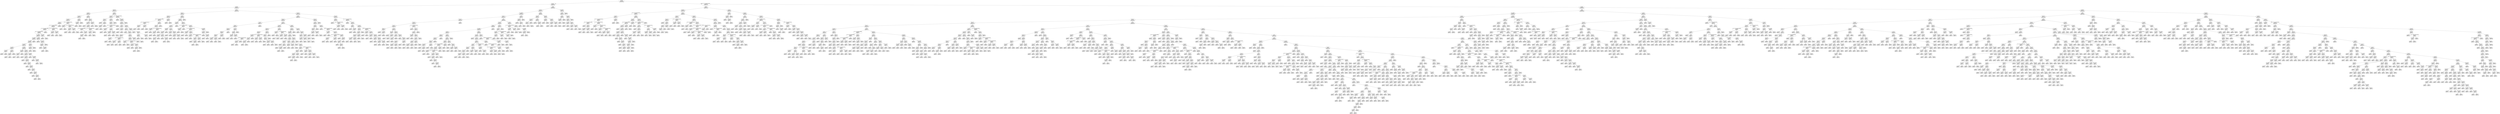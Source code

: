 digraph Tree {
node [shape=box, style="rounded", color="black", fontname=helvetica] ;
edge [fontname=helvetica] ;
0 [label="96 <= -1.9\ngini = 0.5\nsamples = 3357\nvalue = [2625, 2607]"] ;
1 [label="395 <= -2.1\ngini = 0.5\nsamples = 625\nvalue = [518, 456]"] ;
0 -> 1 [labeldistance=2.5, labelangle=45, headlabel="True"] ;
2 [label="38 <= -5.0\ngini = 0.5\nsamples = 374\nvalue = [285, 291]"] ;
1 -> 2 ;
3 [label="303 <= -5.5\ngini = 0.5\nsamples = 169\nvalue = [141, 119]"] ;
2 -> 3 ;
4 [label="29 <= -5.6\ngini = 0.5\nsamples = 112\nvalue = [84, 89]"] ;
3 -> 4 ;
5 [label="141 <= -5.6\ngini = 0.5\nsamples = 97\nvalue = [76, 71]"] ;
4 -> 5 ;
6 [label="337 <= -5.8\ngini = 0.5\nsamples = 93\nvalue = [70, 70]"] ;
5 -> 6 ;
7 [label="341 <= 0.3\ngini = 0.5\nsamples = 87\nvalue = [63, 66]"] ;
6 -> 7 ;
8 [label="106 <= -1.7014117331926443e+38\ngini = 0.5\nsamples = 86\nvalue = [63, 65]"] ;
7 -> 8 ;
9 [label="3 <= -1.7014117331926443e+38\ngini = 0.5\nsamples = 81\nvalue = [60, 60]"] ;
8 -> 9 ;
10 [label="300 <= -1.7014117331926443e+38\ngini = 0.5\nsamples = 80\nvalue = [58, 60]"] ;
9 -> 10 ;
11 [label="rain <= 1186.5\ngini = 0.5\nsamples = 78\nvalue = [57, 59]"] ;
10 -> 11 ;
12 [label="rain <= 806.0\ngini = 0.5\nsamples = 56\nvalue = [51, 32]"] ;
11 -> 12 ;
13 [label="rain <= 660.5\ngini = 0.5\nsamples = 50\nvalue = [44, 32]"] ;
12 -> 13 ;
14 [label="rain <= 115.0\ngini = 0.5\nsamples = 44\nvalue = [43, 25]"] ;
13 -> 14 ;
15 [label="rain <= 35.5\ngini = 0.4\nsamples = 18\nvalue = [23, 7]"] ;
14 -> 15 ;
16 [label="rain <= 19.0\ngini = 0.5\nsamples = 7\nvalue = [6, 6]"] ;
15 -> 16 ;
17 [label="gini = 0.0\nsamples = 4\nvalue = [6, 0]"] ;
16 -> 17 ;
18 [label="gini = 0.0\nsamples = 3\nvalue = [0, 6]"] ;
16 -> 18 ;
19 [label="rain <= 44.5\ngini = 0.1\nsamples = 11\nvalue = [17, 1]"] ;
15 -> 19 ;
20 [label="rain <= 40.0\ngini = 0.3\nsamples = 3\nvalue = [4, 1]"] ;
19 -> 20 ;
21 [label="gini = 0.0\nsamples = 1\nvalue = [2, 0]"] ;
20 -> 21 ;
22 [label="gini = 0.4\nsamples = 2\nvalue = [2, 1]"] ;
20 -> 22 ;
23 [label="gini = 0.0\nsamples = 8\nvalue = [13, 0]"] ;
19 -> 23 ;
24 [label="rain <= 186.5\ngini = 0.5\nsamples = 26\nvalue = [20, 18]"] ;
14 -> 24 ;
25 [label="rain <= 160.5\ngini = 0.2\nsamples = 6\nvalue = [1, 8]"] ;
24 -> 25 ;
26 [label="rain <= 133.0\ngini = 0.4\nsamples = 2\nvalue = [1, 2]"] ;
25 -> 26 ;
27 [label="gini = 0.0\nsamples = 1\nvalue = [0, 2]"] ;
26 -> 27 ;
28 [label="gini = 0.0\nsamples = 1\nvalue = [1, 0]"] ;
26 -> 28 ;
29 [label="gini = 0.0\nsamples = 4\nvalue = [0, 6]"] ;
25 -> 29 ;
30 [label="rain <= 464.0\ngini = 0.5\nsamples = 20\nvalue = [19, 10]"] ;
24 -> 30 ;
31 [label="rain <= 236.5\ngini = 0.4\nsamples = 13\nvalue = [15, 5]"] ;
30 -> 31 ;
32 [label="gini = 0.0\nsamples = 2\nvalue = [3, 0]"] ;
31 -> 32 ;
33 [label="rain <= 252.0\ngini = 0.4\nsamples = 11\nvalue = [12, 5]"] ;
31 -> 33 ;
34 [label="gini = 0.0\nsamples = 1\nvalue = [0, 2]"] ;
33 -> 34 ;
35 [label="rain <= 314.5\ngini = 0.3\nsamples = 10\nvalue = [12, 3]"] ;
33 -> 35 ;
36 [label="gini = 0.0\nsamples = 3\nvalue = [6, 0]"] ;
35 -> 36 ;
37 [label="rain <= 321.0\ngini = 0.4\nsamples = 7\nvalue = [6, 3]"] ;
35 -> 37 ;
38 [label="gini = 0.0\nsamples = 1\nvalue = [0, 1]"] ;
37 -> 38 ;
39 [label="rain <= 326.5\ngini = 0.4\nsamples = 6\nvalue = [6, 2]"] ;
37 -> 39 ;
40 [label="gini = 0.0\nsamples = 1\nvalue = [2, 0]"] ;
39 -> 40 ;
41 [label="rain <= 337.5\ngini = 0.4\nsamples = 5\nvalue = [4, 2]"] ;
39 -> 41 ;
42 [label="gini = 0.0\nsamples = 1\nvalue = [0, 1]"] ;
41 -> 42 ;
43 [label="rain <= 383.5\ngini = 0.3\nsamples = 4\nvalue = [4, 1]"] ;
41 -> 43 ;
44 [label="gini = 0.0\nsamples = 2\nvalue = [2, 0]"] ;
43 -> 44 ;
45 [label="rain <= 420.0\ngini = 0.4\nsamples = 2\nvalue = [2, 1]"] ;
43 -> 45 ;
46 [label="gini = 0.0\nsamples = 1\nvalue = [0, 1]"] ;
45 -> 46 ;
47 [label="gini = 0.0\nsamples = 1\nvalue = [2, 0]"] ;
45 -> 47 ;
48 [label="rain <= 532.0\ngini = 0.5\nsamples = 7\nvalue = [4, 5]"] ;
30 -> 48 ;
49 [label="gini = 0.0\nsamples = 2\nvalue = [0, 3]"] ;
48 -> 49 ;
50 [label="rain <= 568.5\ngini = 0.4\nsamples = 5\nvalue = [4, 2]"] ;
48 -> 50 ;
51 [label="gini = 0.0\nsamples = 2\nvalue = [2, 0]"] ;
50 -> 51 ;
52 [label="rain <= 605.0\ngini = 0.5\nsamples = 3\nvalue = [2, 2]"] ;
50 -> 52 ;
53 [label="gini = 0.0\nsamples = 1\nvalue = [0, 2]"] ;
52 -> 53 ;
54 [label="gini = 0.0\nsamples = 2\nvalue = [2, 0]"] ;
52 -> 54 ;
55 [label="rain <= 772.0\ngini = 0.2\nsamples = 6\nvalue = [1, 7]"] ;
13 -> 55 ;
56 [label="rain <= 716.0\ngini = 0.4\nsamples = 3\nvalue = [1, 3]"] ;
55 -> 56 ;
57 [label="gini = 0.0\nsamples = 2\nvalue = [0, 3]"] ;
56 -> 57 ;
58 [label="gini = 0.0\nsamples = 1\nvalue = [1, 0]"] ;
56 -> 58 ;
59 [label="gini = 0.0\nsamples = 3\nvalue = [0, 4]"] ;
55 -> 59 ;
60 [label="gini = 0.0\nsamples = 6\nvalue = [7, 0]"] ;
12 -> 60 ;
61 [label="rain <= 1856.5\ngini = 0.3\nsamples = 22\nvalue = [6, 27]"] ;
11 -> 61 ;
62 [label="gini = 0.0\nsamples = 8\nvalue = [0, 13]"] ;
61 -> 62 ;
63 [label="rain <= 2328.0\ngini = 0.4\nsamples = 14\nvalue = [6, 14]"] ;
61 -> 63 ;
64 [label="rain <= 2044.5\ngini = 0.4\nsamples = 6\nvalue = [6, 2]"] ;
63 -> 64 ;
65 [label="gini = 0.0\nsamples = 3\nvalue = [4, 0]"] ;
64 -> 65 ;
66 [label="rain <= 2238.5\ngini = 0.5\nsamples = 3\nvalue = [2, 2]"] ;
64 -> 66 ;
67 [label="gini = 0.0\nsamples = 2\nvalue = [0, 2]"] ;
66 -> 67 ;
68 [label="gini = 0.0\nsamples = 1\nvalue = [2, 0]"] ;
66 -> 68 ;
69 [label="gini = 0.0\nsamples = 8\nvalue = [0, 12]"] ;
63 -> 69 ;
70 [label="rain <= 2961.0\ngini = 0.5\nsamples = 2\nvalue = [1, 1]"] ;
10 -> 70 ;
71 [label="gini = 0.0\nsamples = 1\nvalue = [1, 0]"] ;
70 -> 71 ;
72 [label="gini = 0.0\nsamples = 1\nvalue = [0, 1]"] ;
70 -> 72 ;
73 [label="gini = 0.0\nsamples = 1\nvalue = [2, 0]"] ;
9 -> 73 ;
74 [label="322 <= -1.7014117331926443e+38\ngini = 0.5\nsamples = 5\nvalue = [3, 5]"] ;
8 -> 74 ;
75 [label="rain <= 716.5\ngini = 0.5\nsamples = 3\nvalue = [2, 3]"] ;
74 -> 75 ;
76 [label="gini = 0.0\nsamples = 2\nvalue = [0, 3]"] ;
75 -> 76 ;
77 [label="gini = 0.0\nsamples = 1\nvalue = [2, 0]"] ;
75 -> 77 ;
78 [label="rain <= 2942.5\ngini = 0.4\nsamples = 2\nvalue = [1, 2]"] ;
74 -> 78 ;
79 [label="gini = 0.0\nsamples = 1\nvalue = [1, 0]"] ;
78 -> 79 ;
80 [label="gini = 0.0\nsamples = 1\nvalue = [0, 2]"] ;
78 -> 80 ;
81 [label="gini = 0.0\nsamples = 1\nvalue = [0, 1]"] ;
7 -> 81 ;
82 [label="332 <= -1.7014117331926443e+38\ngini = 0.5\nsamples = 6\nvalue = [7, 4]"] ;
6 -> 82 ;
83 [label="rain <= 833.0\ngini = 0.5\nsamples = 2\nvalue = [1, 1]"] ;
82 -> 83 ;
84 [label="gini = 0.0\nsamples = 1\nvalue = [1, 0]"] ;
83 -> 84 ;
85 [label="gini = 0.0\nsamples = 1\nvalue = [0, 1]"] ;
83 -> 85 ;
86 [label="29 <= -1.7014117331926443e+38\ngini = 0.4\nsamples = 4\nvalue = [6, 3]"] ;
82 -> 86 ;
87 [label="rain <= 684.5\ngini = 0.4\nsamples = 2\nvalue = [2, 1]"] ;
86 -> 87 ;
88 [label="gini = 0.0\nsamples = 1\nvalue = [0, 1]"] ;
87 -> 88 ;
89 [label="gini = 0.0\nsamples = 1\nvalue = [2, 0]"] ;
87 -> 89 ;
90 [label="rain <= 2257.0\ngini = 0.4\nsamples = 2\nvalue = [4, 2]"] ;
86 -> 90 ;
91 [label="gini = 0.0\nsamples = 1\nvalue = [4, 0]"] ;
90 -> 91 ;
92 [label="gini = 0.0\nsamples = 1\nvalue = [0, 2]"] ;
90 -> 92 ;
93 [label="61 <= -5.8\ngini = 0.2\nsamples = 4\nvalue = [6, 1]"] ;
5 -> 93 ;
94 [label="rain <= 2813.0\ngini = 0.4\nsamples = 2\nvalue = [3, 1]"] ;
93 -> 94 ;
95 [label="gini = 0.0\nsamples = 1\nvalue = [3, 0]"] ;
94 -> 95 ;
96 [label="gini = 0.0\nsamples = 1\nvalue = [0, 1]"] ;
94 -> 96 ;
97 [label="gini = 0.0\nsamples = 2\nvalue = [3, 0]"] ;
93 -> 97 ;
98 [label="10 <= -5.3\ngini = 0.4\nsamples = 15\nvalue = [8, 18]"] ;
4 -> 98 ;
99 [label="gini = 0.0\nsamples = 3\nvalue = [0, 4]"] ;
98 -> 99 ;
100 [label="323 <= -5.2\ngini = 0.5\nsamples = 12\nvalue = [8, 14]"] ;
98 -> 100 ;
101 [label="rain <= 133.0\ngini = 0.5\nsamples = 10\nvalue = [7, 11]"] ;
100 -> 101 ;
102 [label="gini = 0.0\nsamples = 2\nvalue = [2, 0]"] ;
101 -> 102 ;
103 [label="rain <= 686.0\ngini = 0.4\nsamples = 8\nvalue = [5, 11]"] ;
101 -> 103 ;
104 [label="75 <= -1.7014117331926443e+38\ngini = 0.2\nsamples = 5\nvalue = [1, 8]"] ;
103 -> 104 ;
105 [label="gini = 0.0\nsamples = 1\nvalue = [0, 2]"] ;
104 -> 105 ;
106 [label="rain <= 414.5\ngini = 0.2\nsamples = 4\nvalue = [1, 6]"] ;
104 -> 106 ;
107 [label="rain <= 349.0\ngini = 0.5\nsamples = 2\nvalue = [1, 1]"] ;
106 -> 107 ;
108 [label="gini = 0.0\nsamples = 1\nvalue = [0, 1]"] ;
107 -> 108 ;
109 [label="gini = 0.0\nsamples = 1\nvalue = [1, 0]"] ;
107 -> 109 ;
110 [label="gini = 0.0\nsamples = 2\nvalue = [0, 5]"] ;
106 -> 110 ;
111 [label="97 <= -1.7014117331926443e+38\ngini = 0.5\nsamples = 3\nvalue = [4, 3]"] ;
103 -> 111 ;
112 [label="rain <= 741.5\ngini = 0.5\nsamples = 2\nvalue = [2, 3]"] ;
111 -> 112 ;
113 [label="gini = 0.0\nsamples = 1\nvalue = [2, 0]"] ;
112 -> 113 ;
114 [label="gini = 0.0\nsamples = 1\nvalue = [0, 3]"] ;
112 -> 114 ;
115 [label="gini = 0.0\nsamples = 1\nvalue = [2, 0]"] ;
111 -> 115 ;
116 [label="rain <= 2705.0\ngini = 0.4\nsamples = 2\nvalue = [1, 3]"] ;
100 -> 116 ;
117 [label="gini = 0.0\nsamples = 1\nvalue = [1, 0]"] ;
116 -> 117 ;
118 [label="gini = 0.0\nsamples = 1\nvalue = [0, 3]"] ;
116 -> 118 ;
119 [label="260 <= -4.8\ngini = 0.5\nsamples = 57\nvalue = [57, 30]"] ;
3 -> 119 ;
120 [label="102 <= -5.4\ngini = 0.3\nsamples = 21\nvalue = [24, 6]"] ;
119 -> 120 ;
121 [label="69 <= -4.8\ngini = 0.1\nsamples = 12\nvalue = [17, 1]"] ;
120 -> 121 ;
122 [label="gini = 0.0\nsamples = 9\nvalue = [12, 0]"] ;
121 -> 122 ;
123 [label="26 <= -4.7\ngini = 0.3\nsamples = 3\nvalue = [5, 1]"] ;
121 -> 123 ;
124 [label="rain <= 2549.0\ngini = 0.3\nsamples = 2\nvalue = [4, 1]"] ;
123 -> 124 ;
125 [label="gini = 0.0\nsamples = 1\nvalue = [4, 0]"] ;
124 -> 125 ;
126 [label="gini = 0.0\nsamples = 1\nvalue = [0, 1]"] ;
124 -> 126 ;
127 [label="gini = 0.0\nsamples = 1\nvalue = [1, 0]"] ;
123 -> 127 ;
128 [label="233 <= -5.1\ngini = 0.5\nsamples = 9\nvalue = [7, 5]"] ;
120 -> 128 ;
129 [label="332 <= -5.1\ngini = 0.5\nsamples = 7\nvalue = [5, 5]"] ;
128 -> 129 ;
130 [label="293 <= -1.7014117331926443e+38\ngini = 0.5\nsamples = 6\nvalue = [5, 4]"] ;
129 -> 130 ;
131 [label="rain <= 1248.0\ngini = 0.4\nsamples = 2\nvalue = [2, 1]"] ;
130 -> 131 ;
132 [label="gini = 0.0\nsamples = 1\nvalue = [2, 0]"] ;
131 -> 132 ;
133 [label="gini = 0.0\nsamples = 1\nvalue = [0, 1]"] ;
131 -> 133 ;
134 [label="127 <= -5.4\ngini = 0.5\nsamples = 4\nvalue = [3, 3]"] ;
130 -> 134 ;
135 [label="rain <= 2513.0\ngini = 0.5\nsamples = 2\nvalue = [2, 2]"] ;
134 -> 135 ;
136 [label="gini = 0.0\nsamples = 1\nvalue = [2, 0]"] ;
135 -> 136 ;
137 [label="gini = 0.0\nsamples = 1\nvalue = [0, 2]"] ;
135 -> 137 ;
138 [label="rain <= 942.5\ngini = 0.5\nsamples = 2\nvalue = [1, 1]"] ;
134 -> 138 ;
139 [label="gini = 0.0\nsamples = 1\nvalue = [0, 1]"] ;
138 -> 139 ;
140 [label="gini = 0.0\nsamples = 1\nvalue = [1, 0]"] ;
138 -> 140 ;
141 [label="gini = 0.0\nsamples = 1\nvalue = [0, 1]"] ;
129 -> 141 ;
142 [label="gini = 0.0\nsamples = 2\nvalue = [2, 0]"] ;
128 -> 142 ;
143 [label="325 <= -1.7014117331926443e+38\ngini = 0.5\nsamples = 36\nvalue = [33, 24]"] ;
119 -> 143 ;
144 [label="gini = 0.0\nsamples = 3\nvalue = [0, 3]"] ;
143 -> 144 ;
145 [label="rain <= 3574.5\ngini = 0.5\nsamples = 33\nvalue = [33, 21]"] ;
143 -> 145 ;
146 [label="392 <= -3.9\ngini = 0.4\nsamples = 29\nvalue = [33, 13]"] ;
145 -> 146 ;
147 [label="118 <= -4.3\ngini = 0.1\nsamples = 7\nvalue = [13, 1]"] ;
146 -> 147 ;
148 [label="gini = 0.0\nsamples = 5\nvalue = [10, 0]"] ;
147 -> 148 ;
149 [label="rain <= 70.5\ngini = 0.4\nsamples = 2\nvalue = [3, 1]"] ;
147 -> 149 ;
150 [label="gini = 0.0\nsamples = 1\nvalue = [3, 0]"] ;
149 -> 150 ;
151 [label="gini = 0.0\nsamples = 1\nvalue = [0, 1]"] ;
149 -> 151 ;
152 [label="215 <= -1.9\ngini = 0.5\nsamples = 22\nvalue = [20, 12]"] ;
146 -> 152 ;
153 [label="363 <= -4.7\ngini = 0.5\nsamples = 17\nvalue = [12, 10]"] ;
152 -> 153 ;
154 [label="gini = 0.0\nsamples = 1\nvalue = [0, 1]"] ;
153 -> 154 ;
155 [label="105 <= -3.7\ngini = 0.5\nsamples = 16\nvalue = [12, 9]"] ;
153 -> 155 ;
156 [label="301 <= -3.9\ngini = 0.5\nsamples = 6\nvalue = [3, 3]"] ;
155 -> 156 ;
157 [label="rain <= 2263.0\ngini = 0.5\nsamples = 2\nvalue = [1, 1]"] ;
156 -> 157 ;
158 [label="gini = 0.0\nsamples = 1\nvalue = [1, 0]"] ;
157 -> 158 ;
159 [label="gini = 0.0\nsamples = 1\nvalue = [0, 1]"] ;
157 -> 159 ;
160 [label="191 <= -1.7014117331926443e+38\ngini = 0.5\nsamples = 4\nvalue = [2, 2]"] ;
156 -> 160 ;
161 [label="rain <= 1145.5\ngini = 0.5\nsamples = 2\nvalue = [1, 1]"] ;
160 -> 161 ;
162 [label="gini = 0.0\nsamples = 1\nvalue = [1, 0]"] ;
161 -> 162 ;
163 [label="gini = 0.0\nsamples = 1\nvalue = [0, 1]"] ;
161 -> 163 ;
164 [label="rain <= 51.0\ngini = 0.5\nsamples = 2\nvalue = [1, 1]"] ;
160 -> 164 ;
165 [label="gini = 0.0\nsamples = 1\nvalue = [1, 0]"] ;
164 -> 165 ;
166 [label="gini = 0.0\nsamples = 1\nvalue = [0, 1]"] ;
164 -> 166 ;
167 [label="123 <= -2.7\ngini = 0.5\nsamples = 10\nvalue = [9, 6]"] ;
155 -> 167 ;
168 [label="188 <= -3.1\ngini = 0.5\nsamples = 8\nvalue = [8, 5]"] ;
167 -> 168 ;
169 [label="rain <= 2281.5\ngini = 0.4\nsamples = 2\nvalue = [2, 1]"] ;
168 -> 169 ;
170 [label="gini = 0.0\nsamples = 1\nvalue = [0, 1]"] ;
169 -> 170 ;
171 [label="gini = 0.0\nsamples = 1\nvalue = [2, 0]"] ;
169 -> 171 ;
172 [label="123 <= -1.7014117331926443e+38\ngini = 0.5\nsamples = 6\nvalue = [6, 4]"] ;
168 -> 172 ;
173 [label="rain <= 1799.5\ngini = 0.5\nsamples = 2\nvalue = [3, 2]"] ;
172 -> 173 ;
174 [label="gini = 0.0\nsamples = 1\nvalue = [3, 0]"] ;
173 -> 174 ;
175 [label="gini = 0.0\nsamples = 1\nvalue = [0, 2]"] ;
173 -> 175 ;
176 [label="rain <= 1212.5\ngini = 0.5\nsamples = 4\nvalue = [3, 2]"] ;
172 -> 176 ;
177 [label="rain <= 68.0\ngini = 0.4\nsamples = 3\nvalue = [1, 2]"] ;
176 -> 177 ;
178 [label="gini = 0.0\nsamples = 1\nvalue = [1, 0]"] ;
177 -> 178 ;
179 [label="gini = 0.0\nsamples = 2\nvalue = [0, 2]"] ;
177 -> 179 ;
180 [label="gini = 0.0\nsamples = 1\nvalue = [2, 0]"] ;
176 -> 180 ;
181 [label="rain <= 545.0\ngini = 0.5\nsamples = 2\nvalue = [1, 1]"] ;
167 -> 181 ;
182 [label="gini = 0.0\nsamples = 1\nvalue = [1, 0]"] ;
181 -> 182 ;
183 [label="gini = 0.0\nsamples = 1\nvalue = [0, 1]"] ;
181 -> 183 ;
184 [label="285 <= -3.6\ngini = 0.3\nsamples = 5\nvalue = [8, 2]"] ;
152 -> 184 ;
185 [label="gini = 0.0\nsamples = 1\nvalue = [1, 0]"] ;
184 -> 185 ;
186 [label="345 <= -2.2\ngini = 0.3\nsamples = 4\nvalue = [7, 2]"] ;
184 -> 186 ;
187 [label="rain <= 97.5\ngini = 0.4\nsamples = 2\nvalue = [3, 1]"] ;
186 -> 187 ;
188 [label="gini = 0.0\nsamples = 1\nvalue = [3, 0]"] ;
187 -> 188 ;
189 [label="gini = 0.0\nsamples = 1\nvalue = [0, 1]"] ;
187 -> 189 ;
190 [label="rain <= 44.0\ngini = 0.3\nsamples = 2\nvalue = [4, 1]"] ;
186 -> 190 ;
191 [label="gini = 0.0\nsamples = 1\nvalue = [0, 1]"] ;
190 -> 191 ;
192 [label="gini = 0.0\nsamples = 1\nvalue = [4, 0]"] ;
190 -> 192 ;
193 [label="gini = 0.0\nsamples = 4\nvalue = [0, 8]"] ;
145 -> 193 ;
194 [label="321 <= -4.7\ngini = 0.5\nsamples = 205\nvalue = [144, 172]"] ;
2 -> 194 ;
195 [label="104 <= -4.7\ngini = 0.4\nsamples = 55\nvalue = [29, 63]"] ;
194 -> 195 ;
196 [label="118 <= -4.3\ngini = 0.3\nsamples = 18\nvalue = [6, 28]"] ;
195 -> 196 ;
197 [label="315 <= -1.7014117331926443e+38\ngini = 0.2\nsamples = 16\nvalue = [4, 27]"] ;
196 -> 197 ;
198 [label="181 <= -1.7014117331926443e+38\ngini = 0.5\nsamples = 4\nvalue = [2, 3]"] ;
197 -> 198 ;
199 [label="rain <= 48.0\ngini = 0.4\nsamples = 2\nvalue = [1, 2]"] ;
198 -> 199 ;
200 [label="gini = 0.0\nsamples = 1\nvalue = [1, 0]"] ;
199 -> 200 ;
201 [label="gini = 0.0\nsamples = 1\nvalue = [0, 2]"] ;
199 -> 201 ;
202 [label="rain <= 2746.0\ngini = 0.5\nsamples = 2\nvalue = [1, 1]"] ;
198 -> 202 ;
203 [label="gini = 0.0\nsamples = 1\nvalue = [1, 0]"] ;
202 -> 203 ;
204 [label="gini = 0.0\nsamples = 1\nvalue = [0, 1]"] ;
202 -> 204 ;
205 [label="33 <= -4.9\ngini = 0.1\nsamples = 12\nvalue = [2, 24]"] ;
197 -> 205 ;
206 [label="344 <= -4.9\ngini = 0.3\nsamples = 6\nvalue = [2, 10]"] ;
205 -> 206 ;
207 [label="rain <= 3650.5\ngini = 0.4\nsamples = 2\nvalue = [1, 2]"] ;
206 -> 207 ;
208 [label="gini = 0.0\nsamples = 1\nvalue = [1, 0]"] ;
207 -> 208 ;
209 [label="gini = 0.0\nsamples = 1\nvalue = [0, 2]"] ;
207 -> 209 ;
210 [label="154 <= -1.7014117331926443e+38\ngini = 0.2\nsamples = 4\nvalue = [1, 8]"] ;
206 -> 210 ;
211 [label="rain <= 201.5\ngini = 0.3\nsamples = 3\nvalue = [1, 5]"] ;
210 -> 211 ;
212 [label="gini = 0.0\nsamples = 2\nvalue = [0, 5]"] ;
211 -> 212 ;
213 [label="gini = 0.0\nsamples = 1\nvalue = [1, 0]"] ;
211 -> 213 ;
214 [label="gini = 0.0\nsamples = 1\nvalue = [0, 3]"] ;
210 -> 214 ;
215 [label="gini = 0.0\nsamples = 6\nvalue = [0, 14]"] ;
205 -> 215 ;
216 [label="rain <= 470.0\ngini = 0.4\nsamples = 2\nvalue = [2, 1]"] ;
196 -> 216 ;
217 [label="gini = 0.0\nsamples = 1\nvalue = [2, 0]"] ;
216 -> 217 ;
218 [label="gini = 0.0\nsamples = 1\nvalue = [0, 1]"] ;
216 -> 218 ;
219 [label="355 <= -0.3\ngini = 0.5\nsamples = 37\nvalue = [23, 35]"] ;
195 -> 219 ;
220 [label="120 <= -4.6\ngini = 0.5\nsamples = 36\nvalue = [21, 35]"] ;
219 -> 220 ;
221 [label="rain <= 4807.5\ngini = 0.5\nsamples = 17\nvalue = [12, 11]"] ;
220 -> 221 ;
222 [label="171 <= -4.8\ngini = 0.5\nsamples = 16\nvalue = [12, 8]"] ;
221 -> 222 ;
223 [label="rain <= 382.0\ngini = 0.4\nsamples = 8\nvalue = [8, 4]"] ;
222 -> 223 ;
224 [label="rain <= 249.5\ngini = 0.5\nsamples = 7\nvalue = [4, 4]"] ;
223 -> 224 ;
225 [label="rain <= 28.0\ngini = 0.4\nsamples = 4\nvalue = [3, 1]"] ;
224 -> 225 ;
226 [label="rain <= 20.5\ngini = 0.5\nsamples = 2\nvalue = [1, 1]"] ;
225 -> 226 ;
227 [label="gini = 0.0\nsamples = 1\nvalue = [1, 0]"] ;
226 -> 227 ;
228 [label="gini = 0.0\nsamples = 1\nvalue = [0, 1]"] ;
226 -> 228 ;
229 [label="gini = 0.0\nsamples = 2\nvalue = [2, 0]"] ;
225 -> 229 ;
230 [label="rain <= 317.0\ngini = 0.4\nsamples = 3\nvalue = [1, 3]"] ;
224 -> 230 ;
231 [label="gini = 0.0\nsamples = 1\nvalue = [0, 2]"] ;
230 -> 231 ;
232 [label="rain <= 361.0\ngini = 0.5\nsamples = 2\nvalue = [1, 1]"] ;
230 -> 232 ;
233 [label="gini = 0.0\nsamples = 1\nvalue = [1, 0]"] ;
232 -> 233 ;
234 [label="gini = 0.0\nsamples = 1\nvalue = [0, 1]"] ;
232 -> 234 ;
235 [label="gini = 0.0\nsamples = 1\nvalue = [4, 0]"] ;
223 -> 235 ;
236 [label="247 <= -4.7\ngini = 0.5\nsamples = 8\nvalue = [4, 4]"] ;
222 -> 236 ;
237 [label="rain <= 427.0\ngini = 0.5\nsamples = 4\nvalue = [2, 2]"] ;
236 -> 237 ;
238 [label="gini = 0.0\nsamples = 2\nvalue = [0, 2]"] ;
237 -> 238 ;
239 [label="gini = 0.0\nsamples = 2\nvalue = [2, 0]"] ;
237 -> 239 ;
240 [label="153 <= -3.1\ngini = 0.5\nsamples = 4\nvalue = [2, 2]"] ;
236 -> 240 ;
241 [label="rain <= 952.0\ngini = 0.5\nsamples = 2\nvalue = [1, 1]"] ;
240 -> 241 ;
242 [label="gini = 0.0\nsamples = 1\nvalue = [0, 1]"] ;
241 -> 242 ;
243 [label="gini = 0.0\nsamples = 1\nvalue = [1, 0]"] ;
241 -> 243 ;
244 [label="rain <= 410.0\ngini = 0.5\nsamples = 2\nvalue = [1, 1]"] ;
240 -> 244 ;
245 [label="gini = 0.0\nsamples = 1\nvalue = [1, 0]"] ;
244 -> 245 ;
246 [label="gini = 0.0\nsamples = 1\nvalue = [0, 1]"] ;
244 -> 246 ;
247 [label="gini = 0.0\nsamples = 1\nvalue = [0, 3]"] ;
221 -> 247 ;
248 [label="203 <= -4.2\ngini = 0.4\nsamples = 19\nvalue = [9, 24]"] ;
220 -> 248 ;
249 [label="43 <= -1.7014117331926443e+38\ngini = 0.2\nsamples = 5\nvalue = [1, 9]"] ;
248 -> 249 ;
250 [label="rain <= 1975.5\ngini = 0.4\nsamples = 2\nvalue = [1, 2]"] ;
249 -> 250 ;
251 [label="gini = 0.0\nsamples = 1\nvalue = [0, 2]"] ;
250 -> 251 ;
252 [label="gini = 0.0\nsamples = 1\nvalue = [1, 0]"] ;
250 -> 252 ;
253 [label="gini = 0.0\nsamples = 3\nvalue = [0, 7]"] ;
249 -> 253 ;
254 [label="232 <= 1.0\ngini = 0.5\nsamples = 14\nvalue = [8, 15]"] ;
248 -> 254 ;
255 [label="117 <= -1.7014117331926443e+38\ngini = 0.4\nsamples = 10\nvalue = [6, 12]"] ;
254 -> 255 ;
256 [label="rain <= 1833.0\ngini = 0.4\nsamples = 2\nvalue = [1, 2]"] ;
255 -> 256 ;
257 [label="gini = 0.0\nsamples = 1\nvalue = [0, 2]"] ;
256 -> 257 ;
258 [label="gini = 0.0\nsamples = 1\nvalue = [1, 0]"] ;
256 -> 258 ;
259 [label="315 <= -4.5\ngini = 0.4\nsamples = 8\nvalue = [5, 10]"] ;
255 -> 259 ;
260 [label="rain <= 855.5\ngini = 0.4\nsamples = 2\nvalue = [1, 2]"] ;
259 -> 260 ;
261 [label="gini = 0.0\nsamples = 1\nvalue = [1, 0]"] ;
260 -> 261 ;
262 [label="gini = 0.0\nsamples = 1\nvalue = [0, 2]"] ;
260 -> 262 ;
263 [label="359 <= -1.7014117331926443e+38\ngini = 0.4\nsamples = 6\nvalue = [4, 8]"] ;
259 -> 263 ;
264 [label="rain <= 142.0\ngini = 0.4\nsamples = 3\nvalue = [2, 4]"] ;
263 -> 264 ;
265 [label="gini = 0.0\nsamples = 1\nvalue = [0, 2]"] ;
264 -> 265 ;
266 [label="rain <= 1021.0\ngini = 0.5\nsamples = 2\nvalue = [2, 2]"] ;
264 -> 266 ;
267 [label="gini = 0.0\nsamples = 1\nvalue = [2, 0]"] ;
266 -> 267 ;
268 [label="gini = 0.0\nsamples = 1\nvalue = [0, 2]"] ;
266 -> 268 ;
269 [label="rain <= 181.5\ngini = 0.4\nsamples = 3\nvalue = [2, 4]"] ;
263 -> 269 ;
270 [label="gini = 0.0\nsamples = 2\nvalue = [0, 4]"] ;
269 -> 270 ;
271 [label="gini = 0.0\nsamples = 1\nvalue = [2, 0]"] ;
269 -> 271 ;
272 [label="rain <= 514.0\ngini = 0.5\nsamples = 4\nvalue = [2, 3]"] ;
254 -> 272 ;
273 [label="rain <= 127.0\ngini = 0.4\nsamples = 3\nvalue = [2, 1]"] ;
272 -> 273 ;
274 [label="gini = 0.0\nsamples = 1\nvalue = [1, 0]"] ;
273 -> 274 ;
275 [label="rain <= 265.0\ngini = 0.5\nsamples = 2\nvalue = [1, 1]"] ;
273 -> 275 ;
276 [label="gini = 0.0\nsamples = 1\nvalue = [0, 1]"] ;
275 -> 276 ;
277 [label="gini = 0.0\nsamples = 1\nvalue = [1, 0]"] ;
275 -> 277 ;
278 [label="gini = 0.0\nsamples = 1\nvalue = [0, 2]"] ;
272 -> 278 ;
279 [label="gini = 0.0\nsamples = 1\nvalue = [2, 0]"] ;
219 -> 279 ;
280 [label="287 <= -2.5\ngini = 0.5\nsamples = 150\nvalue = [115, 109]"] ;
194 -> 280 ;
281 [label="94 <= -2.8\ngini = 0.5\nsamples = 112\nvalue = [91, 73]"] ;
280 -> 281 ;
282 [label="343 <= -4.6\ngini = 0.5\nsamples = 90\nvalue = [65, 64]"] ;
281 -> 282 ;
283 [label="21 <= -4.1\ngini = 0.4\nsamples = 17\nvalue = [21, 10]"] ;
282 -> 283 ;
284 [label="18 <= -4.4\ngini = 0.5\nsamples = 15\nvalue = [16, 10]"] ;
283 -> 284 ;
285 [label="207 <= -4.4\ngini = 0.4\nsamples = 8\nvalue = [10, 3]"] ;
284 -> 285 ;
286 [label="385 <= -4.6\ngini = 0.4\nsamples = 6\nvalue = [8, 3]"] ;
285 -> 286 ;
287 [label="139 <= -4.6\ngini = 0.4\nsamples = 4\nvalue = [4, 2]"] ;
286 -> 287 ;
288 [label="rain <= 2663.0\ngini = 0.4\nsamples = 2\nvalue = [2, 1]"] ;
287 -> 288 ;
289 [label="gini = 0.0\nsamples = 1\nvalue = [2, 0]"] ;
288 -> 289 ;
290 [label="gini = 0.0\nsamples = 1\nvalue = [0, 1]"] ;
288 -> 290 ;
291 [label="rain <= 261.5\ngini = 0.4\nsamples = 2\nvalue = [2, 1]"] ;
287 -> 291 ;
292 [label="gini = 0.0\nsamples = 1\nvalue = [2, 0]"] ;
291 -> 292 ;
293 [label="gini = 0.0\nsamples = 1\nvalue = [0, 1]"] ;
291 -> 293 ;
294 [label="rain <= 1609.5\ngini = 0.3\nsamples = 2\nvalue = [4, 1]"] ;
286 -> 294 ;
295 [label="gini = 0.0\nsamples = 1\nvalue = [4, 0]"] ;
294 -> 295 ;
296 [label="gini = 0.0\nsamples = 1\nvalue = [0, 1]"] ;
294 -> 296 ;
297 [label="gini = 0.0\nsamples = 2\nvalue = [2, 0]"] ;
285 -> 297 ;
298 [label="291 <= -3.6\ngini = 0.5\nsamples = 7\nvalue = [6, 7]"] ;
284 -> 298 ;
299 [label="24 <= -4.6\ngini = 0.5\nsamples = 6\nvalue = [6, 6]"] ;
298 -> 299 ;
300 [label="rain <= 436.5\ngini = 0.5\nsamples = 2\nvalue = [1, 1]"] ;
299 -> 300 ;
301 [label="gini = 0.0\nsamples = 1\nvalue = [0, 1]"] ;
300 -> 301 ;
302 [label="gini = 0.0\nsamples = 1\nvalue = [1, 0]"] ;
300 -> 302 ;
303 [label="rain <= 139.5\ngini = 0.5\nsamples = 4\nvalue = [5, 5]"] ;
299 -> 303 ;
304 [label="gini = 0.0\nsamples = 1\nvalue = [3, 0]"] ;
303 -> 304 ;
305 [label="183 <= -1.7014117331926443e+38\ngini = 0.4\nsamples = 3\nvalue = [2, 5]"] ;
303 -> 305 ;
306 [label="rain <= 976.0\ngini = 0.5\nsamples = 2\nvalue = [2, 2]"] ;
305 -> 306 ;
307 [label="gini = 0.0\nsamples = 1\nvalue = [2, 0]"] ;
306 -> 307 ;
308 [label="gini = 0.0\nsamples = 1\nvalue = [0, 2]"] ;
306 -> 308 ;
309 [label="gini = 0.0\nsamples = 1\nvalue = [0, 3]"] ;
305 -> 309 ;
310 [label="gini = 0.0\nsamples = 1\nvalue = [0, 1]"] ;
298 -> 310 ;
311 [label="gini = 0.0\nsamples = 2\nvalue = [5, 0]"] ;
283 -> 311 ;
312 [label="101 <= -4.2\ngini = 0.5\nsamples = 73\nvalue = [44, 54]"] ;
282 -> 312 ;
313 [label="76 <= -4.2\ngini = 0.4\nsamples = 28\nvalue = [11, 25]"] ;
312 -> 313 ;
314 [label="393 <= -4.8\ngini = 0.4\nsamples = 22\nvalue = [7, 22]"] ;
313 -> 314 ;
315 [label="161 <= -4.4\ngini = 0.5\nsamples = 10\nvalue = [5, 7]"] ;
314 -> 315 ;
316 [label="rain <= 796.5\ngini = 0.5\nsamples = 6\nvalue = [3, 3]"] ;
315 -> 316 ;
317 [label="210 <= -4.9\ngini = 0.4\nsamples = 4\nvalue = [3, 1]"] ;
316 -> 317 ;
318 [label="rain <= 281.5\ngini = 0.5\nsamples = 2\nvalue = [1, 1]"] ;
317 -> 318 ;
319 [label="gini = 0.0\nsamples = 1\nvalue = [0, 1]"] ;
318 -> 319 ;
320 [label="gini = 0.0\nsamples = 1\nvalue = [1, 0]"] ;
318 -> 320 ;
321 [label="gini = 0.0\nsamples = 2\nvalue = [2, 0]"] ;
317 -> 321 ;
322 [label="gini = 0.0\nsamples = 2\nvalue = [0, 2]"] ;
316 -> 322 ;
323 [label="129 <= -1.7014117331926443e+38\ngini = 0.4\nsamples = 4\nvalue = [2, 4]"] ;
315 -> 323 ;
324 [label="rain <= 731.0\ngini = 0.4\nsamples = 2\nvalue = [1, 2]"] ;
323 -> 324 ;
325 [label="gini = 0.0\nsamples = 1\nvalue = [1, 0]"] ;
324 -> 325 ;
326 [label="gini = 0.0\nsamples = 1\nvalue = [0, 2]"] ;
324 -> 326 ;
327 [label="rain <= 553.5\ngini = 0.4\nsamples = 2\nvalue = [1, 2]"] ;
323 -> 327 ;
328 [label="gini = 0.0\nsamples = 1\nvalue = [1, 0]"] ;
327 -> 328 ;
329 [label="gini = 0.0\nsamples = 1\nvalue = [0, 2]"] ;
327 -> 329 ;
330 [label="336 <= -4.6\ngini = 0.2\nsamples = 12\nvalue = [2, 15]"] ;
314 -> 330 ;
331 [label="309 <= -4.3\ngini = 0.4\nsamples = 5\nvalue = [2, 4]"] ;
330 -> 331 ;
332 [label="354 <= -4.4\ngini = 0.5\nsamples = 4\nvalue = [2, 3]"] ;
331 -> 332 ;
333 [label="rain <= 148.0\ngini = 0.5\nsamples = 2\nvalue = [1, 1]"] ;
332 -> 333 ;
334 [label="gini = 0.0\nsamples = 1\nvalue = [0, 1]"] ;
333 -> 334 ;
335 [label="gini = 0.0\nsamples = 1\nvalue = [1, 0]"] ;
333 -> 335 ;
336 [label="rain <= 194.0\ngini = 0.4\nsamples = 2\nvalue = [1, 2]"] ;
332 -> 336 ;
337 [label="gini = 0.0\nsamples = 1\nvalue = [0, 2]"] ;
336 -> 337 ;
338 [label="gini = 0.0\nsamples = 1\nvalue = [1, 0]"] ;
336 -> 338 ;
339 [label="gini = 0.0\nsamples = 1\nvalue = [0, 1]"] ;
331 -> 339 ;
340 [label="gini = 0.0\nsamples = 7\nvalue = [0, 11]"] ;
330 -> 340 ;
341 [label="94 <= -4.1\ngini = 0.5\nsamples = 6\nvalue = [4, 3]"] ;
313 -> 341 ;
342 [label="rain <= 64.5\ngini = 0.4\nsamples = 2\nvalue = [2, 1]"] ;
341 -> 342 ;
343 [label="gini = 0.0\nsamples = 1\nvalue = [0, 1]"] ;
342 -> 343 ;
344 [label="gini = 0.0\nsamples = 1\nvalue = [2, 0]"] ;
342 -> 344 ;
345 [label="6 <= -1.7014117331926443e+38\ngini = 0.5\nsamples = 4\nvalue = [2, 2]"] ;
341 -> 345 ;
346 [label="rain <= 1854.0\ngini = 0.5\nsamples = 2\nvalue = [1, 1]"] ;
345 -> 346 ;
347 [label="gini = 0.0\nsamples = 1\nvalue = [1, 0]"] ;
346 -> 347 ;
348 [label="gini = 0.0\nsamples = 1\nvalue = [0, 1]"] ;
346 -> 348 ;
349 [label="rain <= 832.5\ngini = 0.5\nsamples = 2\nvalue = [1, 1]"] ;
345 -> 349 ;
350 [label="gini = 0.0\nsamples = 1\nvalue = [1, 0]"] ;
349 -> 350 ;
351 [label="gini = 0.0\nsamples = 1\nvalue = [0, 1]"] ;
349 -> 351 ;
352 [label="10 <= -3.4\ngini = 0.5\nsamples = 45\nvalue = [33, 29]"] ;
312 -> 352 ;
353 [label="236 <= -3.6\ngini = 0.5\nsamples = 35\nvalue = [30, 20]"] ;
352 -> 353 ;
354 [label="rain <= 1336.0\ngini = 0.5\nsamples = 32\nvalue = [26, 20]"] ;
353 -> 354 ;
355 [label="23 <= -4.0\ngini = 0.5\nsamples = 28\nvalue = [26, 15]"] ;
354 -> 355 ;
356 [label="81 <= -4.1\ngini = 0.5\nsamples = 8\nvalue = [6, 8]"] ;
355 -> 356 ;
357 [label="rain <= 140.5\ngini = 0.5\nsamples = 4\nvalue = [3, 3]"] ;
356 -> 357 ;
358 [label="gini = 0.0\nsamples = 1\nvalue = [2, 0]"] ;
357 -> 358 ;
359 [label="162 <= -4.1\ngini = 0.4\nsamples = 3\nvalue = [1, 3]"] ;
357 -> 359 ;
360 [label="gini = 0.0\nsamples = 1\nvalue = [0, 2]"] ;
359 -> 360 ;
361 [label="rain <= 658.0\ngini = 0.5\nsamples = 2\nvalue = [1, 1]"] ;
359 -> 361 ;
362 [label="gini = 0.0\nsamples = 1\nvalue = [0, 1]"] ;
361 -> 362 ;
363 [label="gini = 0.0\nsamples = 1\nvalue = [1, 0]"] ;
361 -> 363 ;
364 [label="146 <= -4.1\ngini = 0.5\nsamples = 4\nvalue = [3, 5]"] ;
356 -> 364 ;
365 [label="rain <= 114.0\ngini = 0.5\nsamples = 2\nvalue = [2, 3]"] ;
364 -> 365 ;
366 [label="gini = 0.0\nsamples = 1\nvalue = [2, 0]"] ;
365 -> 366 ;
367 [label="gini = 0.0\nsamples = 1\nvalue = [0, 3]"] ;
365 -> 367 ;
368 [label="rain <= 185.0\ngini = 0.4\nsamples = 2\nvalue = [1, 2]"] ;
364 -> 368 ;
369 [label="gini = 0.0\nsamples = 1\nvalue = [1, 0]"] ;
368 -> 369 ;
370 [label="gini = 0.0\nsamples = 1\nvalue = [0, 2]"] ;
368 -> 370 ;
371 [label="206 <= -3.9\ngini = 0.4\nsamples = 20\nvalue = [20, 7]"] ;
355 -> 371 ;
372 [label="33 <= -4.4\ngini = 0.5\nsamples = 15\nvalue = [13, 7]"] ;
371 -> 372 ;
373 [label="gini = 0.0\nsamples = 1\nvalue = [0, 1]"] ;
372 -> 373 ;
374 [label="214 <= -4.0\ngini = 0.4\nsamples = 14\nvalue = [13, 6]"] ;
372 -> 374 ;
375 [label="392 <= -4.3\ngini = 0.3\nsamples = 7\nvalue = [7, 2]"] ;
374 -> 375 ;
376 [label="319 <= -4.3\ngini = 0.4\nsamples = 5\nvalue = [5, 2]"] ;
375 -> 376 ;
377 [label="rain <= 91.0\ngini = 0.4\nsamples = 3\nvalue = [3, 1]"] ;
376 -> 377 ;
378 [label="gini = 0.0\nsamples = 1\nvalue = [2, 0]"] ;
377 -> 378 ;
379 [label="rain <= 376.5\ngini = 0.5\nsamples = 2\nvalue = [1, 1]"] ;
377 -> 379 ;
380 [label="gini = 0.0\nsamples = 1\nvalue = [0, 1]"] ;
379 -> 380 ;
381 [label="gini = 0.0\nsamples = 1\nvalue = [1, 0]"] ;
379 -> 381 ;
382 [label="rain <= 129.0\ngini = 0.4\nsamples = 2\nvalue = [2, 1]"] ;
376 -> 382 ;
383 [label="gini = 0.0\nsamples = 1\nvalue = [2, 0]"] ;
382 -> 383 ;
384 [label="gini = 0.0\nsamples = 1\nvalue = [0, 1]"] ;
382 -> 384 ;
385 [label="gini = 0.0\nsamples = 2\nvalue = [2, 0]"] ;
375 -> 385 ;
386 [label="168 <= -1.7014117331926443e+38\ngini = 0.5\nsamples = 7\nvalue = [6, 4]"] ;
374 -> 386 ;
387 [label="rain <= 272.5\ngini = 0.5\nsamples = 2\nvalue = [1, 1]"] ;
386 -> 387 ;
388 [label="gini = 0.0\nsamples = 1\nvalue = [0, 1]"] ;
387 -> 388 ;
389 [label="gini = 0.0\nsamples = 1\nvalue = [1, 0]"] ;
387 -> 389 ;
390 [label="316 <= -3.8\ngini = 0.5\nsamples = 5\nvalue = [5, 3]"] ;
386 -> 390 ;
391 [label="rain <= 205.5\ngini = 0.5\nsamples = 3\nvalue = [3, 2]"] ;
390 -> 391 ;
392 [label="gini = 0.0\nsamples = 1\nvalue = [0, 2]"] ;
391 -> 392 ;
393 [label="gini = 0.0\nsamples = 2\nvalue = [3, 0]"] ;
391 -> 393 ;
394 [label="rain <= 278.5\ngini = 0.4\nsamples = 2\nvalue = [2, 1]"] ;
390 -> 394 ;
395 [label="gini = 0.0\nsamples = 1\nvalue = [0, 1]"] ;
394 -> 395 ;
396 [label="gini = 0.0\nsamples = 1\nvalue = [2, 0]"] ;
394 -> 396 ;
397 [label="gini = 0.0\nsamples = 5\nvalue = [7, 0]"] ;
371 -> 397 ;
398 [label="gini = 0.0\nsamples = 4\nvalue = [0, 5]"] ;
354 -> 398 ;
399 [label="gini = 0.0\nsamples = 3\nvalue = [4, 0]"] ;
353 -> 399 ;
400 [label="377 <= -2.6\ngini = 0.4\nsamples = 10\nvalue = [3, 9]"] ;
352 -> 400 ;
401 [label="gini = 0.0\nsamples = 3\nvalue = [0, 5]"] ;
400 -> 401 ;
402 [label="371 <= -2.6\ngini = 0.5\nsamples = 7\nvalue = [3, 4]"] ;
400 -> 402 ;
403 [label="100 <= -3.0\ngini = 0.5\nsamples = 4\nvalue = [2, 2]"] ;
402 -> 403 ;
404 [label="rain <= 489.5\ngini = 0.5\nsamples = 2\nvalue = [1, 1]"] ;
403 -> 404 ;
405 [label="gini = 0.0\nsamples = 1\nvalue = [1, 0]"] ;
404 -> 405 ;
406 [label="gini = 0.0\nsamples = 1\nvalue = [0, 1]"] ;
404 -> 406 ;
407 [label="rain <= 106.0\ngini = 0.5\nsamples = 2\nvalue = [1, 1]"] ;
403 -> 407 ;
408 [label="gini = 0.0\nsamples = 1\nvalue = [1, 0]"] ;
407 -> 408 ;
409 [label="gini = 0.0\nsamples = 1\nvalue = [0, 1]"] ;
407 -> 409 ;
410 [label="rain <= 825.5\ngini = 0.4\nsamples = 3\nvalue = [1, 2]"] ;
402 -> 410 ;
411 [label="gini = 0.0\nsamples = 1\nvalue = [1, 0]"] ;
410 -> 411 ;
412 [label="gini = 0.0\nsamples = 2\nvalue = [0, 2]"] ;
410 -> 412 ;
413 [label="391 <= -2.2\ngini = 0.4\nsamples = 22\nvalue = [26, 9]"] ;
281 -> 413 ;
414 [label="23 <= -2.6\ngini = 0.4\nsamples = 21\nvalue = [26, 8]"] ;
413 -> 414 ;
415 [label="208 <= -2.7\ngini = 0.2\nsamples = 7\nvalue = [13, 2]"] ;
414 -> 415 ;
416 [label="340 <= -3.2\ngini = 0.3\nsamples = 4\nvalue = [7, 2]"] ;
415 -> 416 ;
417 [label="rain <= 814.0\ngini = 0.4\nsamples = 2\nvalue = [3, 1]"] ;
416 -> 417 ;
418 [label="gini = 0.0\nsamples = 1\nvalue = [3, 0]"] ;
417 -> 418 ;
419 [label="gini = 0.0\nsamples = 1\nvalue = [0, 1]"] ;
417 -> 419 ;
420 [label="rain <= 1172.5\ngini = 0.3\nsamples = 2\nvalue = [4, 1]"] ;
416 -> 420 ;
421 [label="gini = 0.0\nsamples = 1\nvalue = [4, 0]"] ;
420 -> 421 ;
422 [label="gini = 0.0\nsamples = 1\nvalue = [0, 1]"] ;
420 -> 422 ;
423 [label="gini = 0.0\nsamples = 3\nvalue = [6, 0]"] ;
415 -> 423 ;
424 [label="183 <= -2.7\ngini = 0.4\nsamples = 14\nvalue = [13, 6]"] ;
414 -> 424 ;
425 [label="gini = 0.0\nsamples = 1\nvalue = [1, 0]"] ;
424 -> 425 ;
426 [label="259 <= -1.7014117331926443e+38\ngini = 0.4\nsamples = 13\nvalue = [12, 6]"] ;
424 -> 426 ;
427 [label="rain <= 1951.0\ngini = 0.5\nsamples = 2\nvalue = [1, 1]"] ;
426 -> 427 ;
428 [label="gini = 0.0\nsamples = 1\nvalue = [1, 0]"] ;
427 -> 428 ;
429 [label="gini = 0.0\nsamples = 1\nvalue = [0, 1]"] ;
427 -> 429 ;
430 [label="227 <= -2.6\ngini = 0.4\nsamples = 11\nvalue = [11, 5]"] ;
426 -> 430 ;
431 [label="182 <= -1.7014117331926443e+38\ngini = 0.4\nsamples = 5\nvalue = [4, 2]"] ;
430 -> 431 ;
432 [label="rain <= 380.0\ngini = 0.4\nsamples = 3\nvalue = [2, 1]"] ;
431 -> 432 ;
433 [label="gini = 0.0\nsamples = 1\nvalue = [0, 1]"] ;
432 -> 433 ;
434 [label="gini = 0.0\nsamples = 2\nvalue = [2, 0]"] ;
432 -> 434 ;
435 [label="rain <= 1361.5\ngini = 0.4\nsamples = 2\nvalue = [2, 1]"] ;
431 -> 435 ;
436 [label="gini = 0.0\nsamples = 1\nvalue = [0, 1]"] ;
435 -> 436 ;
437 [label="gini = 0.0\nsamples = 1\nvalue = [2, 0]"] ;
435 -> 437 ;
438 [label="rain <= 50.0\ngini = 0.4\nsamples = 6\nvalue = [7, 3]"] ;
430 -> 438 ;
439 [label="gini = 0.0\nsamples = 1\nvalue = [0, 1]"] ;
438 -> 439 ;
440 [label="rain <= 902.5\ngini = 0.3\nsamples = 5\nvalue = [7, 2]"] ;
438 -> 440 ;
441 [label="rain <= 608.0\ngini = 0.2\nsamples = 4\nvalue = [7, 1]"] ;
440 -> 441 ;
442 [label="gini = 0.0\nsamples = 2\nvalue = [4, 0]"] ;
441 -> 442 ;
443 [label="rain <= 828.0\ngini = 0.4\nsamples = 2\nvalue = [3, 1]"] ;
441 -> 443 ;
444 [label="gini = 0.0\nsamples = 1\nvalue = [0, 1]"] ;
443 -> 444 ;
445 [label="gini = 0.0\nsamples = 1\nvalue = [3, 0]"] ;
443 -> 445 ;
446 [label="gini = 0.0\nsamples = 1\nvalue = [0, 1]"] ;
440 -> 446 ;
447 [label="gini = 0.0\nsamples = 1\nvalue = [0, 1]"] ;
413 -> 447 ;
448 [label="367 <= -2.3\ngini = 0.5\nsamples = 38\nvalue = [24, 36]"] ;
280 -> 448 ;
449 [label="280 <= -2.3\ngini = 0.3\nsamples = 8\nvalue = [3, 15]"] ;
448 -> 449 ;
450 [label="gini = 0.0\nsamples = 4\nvalue = [0, 9]"] ;
449 -> 450 ;
451 [label="393 <= -1.7014117331926443e+38\ngini = 0.4\nsamples = 4\nvalue = [3, 6]"] ;
449 -> 451 ;
452 [label="rain <= 3880.5\ngini = 0.4\nsamples = 2\nvalue = [1, 3]"] ;
451 -> 452 ;
453 [label="gini = 0.0\nsamples = 1\nvalue = [1, 0]"] ;
452 -> 453 ;
454 [label="gini = 0.0\nsamples = 1\nvalue = [0, 3]"] ;
452 -> 454 ;
455 [label="rain <= 3409.0\ngini = 0.5\nsamples = 2\nvalue = [2, 3]"] ;
451 -> 455 ;
456 [label="gini = 0.0\nsamples = 1\nvalue = [2, 0]"] ;
455 -> 456 ;
457 [label="gini = 0.0\nsamples = 1\nvalue = [0, 3]"] ;
455 -> 457 ;
458 [label="14 <= -1.7014117331926443e+38\ngini = 0.5\nsamples = 30\nvalue = [21, 21]"] ;
448 -> 458 ;
459 [label="gini = 0.0\nsamples = 1\nvalue = [2, 0]"] ;
458 -> 459 ;
460 [label="140 <= -2.3\ngini = 0.5\nsamples = 29\nvalue = [19, 21]"] ;
458 -> 460 ;
461 [label="88 <= 5.9\ngini = 0.4\nsamples = 3\nvalue = [3, 1]"] ;
460 -> 461 ;
462 [label="gini = 0.0\nsamples = 1\nvalue = [1, 0]"] ;
461 -> 462 ;
463 [label="rain <= 219.5\ngini = 0.4\nsamples = 2\nvalue = [2, 1]"] ;
461 -> 463 ;
464 [label="gini = 0.0\nsamples = 1\nvalue = [0, 1]"] ;
463 -> 464 ;
465 [label="gini = 0.0\nsamples = 1\nvalue = [2, 0]"] ;
463 -> 465 ;
466 [label="173 <= -2.3\ngini = 0.5\nsamples = 26\nvalue = [16, 20]"] ;
460 -> 466 ;
467 [label="356 <= -2.2\ngini = 0.5\nsamples = 8\nvalue = [4, 7]"] ;
466 -> 467 ;
468 [label="274 <= -2.6\ngini = 0.5\nsamples = 7\nvalue = [4, 6]"] ;
467 -> 468 ;
469 [label="384 <= -0.9\ngini = 0.4\nsamples = 5\nvalue = [2, 4]"] ;
468 -> 469 ;
470 [label="rain <= 1886.5\ngini = 0.4\nsamples = 2\nvalue = [1, 2]"] ;
469 -> 470 ;
471 [label="gini = 0.0\nsamples = 1\nvalue = [0, 2]"] ;
470 -> 471 ;
472 [label="gini = 0.0\nsamples = 1\nvalue = [1, 0]"] ;
470 -> 472 ;
473 [label="rain <= 291.5\ngini = 0.4\nsamples = 3\nvalue = [1, 2]"] ;
469 -> 473 ;
474 [label="gini = 0.0\nsamples = 1\nvalue = [1, 0]"] ;
473 -> 474 ;
475 [label="gini = 0.0\nsamples = 2\nvalue = [0, 2]"] ;
473 -> 475 ;
476 [label="rain <= 502.5\ngini = 0.5\nsamples = 2\nvalue = [2, 2]"] ;
468 -> 476 ;
477 [label="gini = 0.0\nsamples = 1\nvalue = [2, 0]"] ;
476 -> 477 ;
478 [label="gini = 0.0\nsamples = 1\nvalue = [0, 2]"] ;
476 -> 478 ;
479 [label="gini = 0.0\nsamples = 1\nvalue = [0, 1]"] ;
467 -> 479 ;
480 [label="389 <= -1.7014117331926443e+38\ngini = 0.5\nsamples = 18\nvalue = [12, 13]"] ;
466 -> 480 ;
481 [label="rain <= 313.5\ngini = 0.4\nsamples = 2\nvalue = [1, 2]"] ;
480 -> 481 ;
482 [label="gini = 0.0\nsamples = 1\nvalue = [1, 0]"] ;
481 -> 482 ;
483 [label="gini = 0.0\nsamples = 1\nvalue = [0, 2]"] ;
481 -> 483 ;
484 [label="13 <= -2.0\ngini = 0.5\nsamples = 16\nvalue = [11, 11]"] ;
480 -> 484 ;
485 [label="rain <= 4799.5\ngini = 0.5\nsamples = 2\nvalue = [1, 1]"] ;
484 -> 485 ;
486 [label="gini = 0.0\nsamples = 1\nvalue = [1, 0]"] ;
485 -> 486 ;
487 [label="gini = 0.0\nsamples = 1\nvalue = [0, 1]"] ;
485 -> 487 ;
488 [label="120 <= 0.4\ngini = 0.5\nsamples = 14\nvalue = [10, 10]"] ;
484 -> 488 ;
489 [label="rain <= 343.5\ngini = 0.5\nsamples = 2\nvalue = [2, 2]"] ;
488 -> 489 ;
490 [label="gini = 0.0\nsamples = 1\nvalue = [2, 0]"] ;
489 -> 490 ;
491 [label="gini = 0.0\nsamples = 1\nvalue = [0, 2]"] ;
489 -> 491 ;
492 [label="319 <= 6.4\ngini = 0.5\nsamples = 12\nvalue = [8, 8]"] ;
488 -> 492 ;
493 [label="rain <= 2040.5\ngini = 0.5\nsamples = 4\nvalue = [3, 3]"] ;
492 -> 493 ;
494 [label="gini = 0.0\nsamples = 2\nvalue = [3, 0]"] ;
493 -> 494 ;
495 [label="gini = 0.0\nsamples = 2\nvalue = [0, 3]"] ;
493 -> 495 ;
496 [label="rain <= 635.0\ngini = 0.5\nsamples = 8\nvalue = [5, 5]"] ;
492 -> 496 ;
497 [label="gini = 0.0\nsamples = 5\nvalue = [5, 0]"] ;
496 -> 497 ;
498 [label="gini = 0.0\nsamples = 3\nvalue = [0, 5]"] ;
496 -> 498 ;
499 [label="1 <= 10.5\ngini = 0.5\nsamples = 251\nvalue = [233, 165]"] ;
1 -> 499 ;
500 [label="211 <= 4.0\ngini = 0.5\nsamples = 236\nvalue = [227, 147]"] ;
499 -> 500 ;
501 [label="rain <= 2083.0\ngini = 0.5\nsamples = 210\nvalue = [189, 138]"] ;
500 -> 501 ;
502 [label="60 <= -1.1\ngini = 0.4\nsamples = 173\nvalue = [187, 91]"] ;
501 -> 502 ;
503 [label="337 <= 12.1\ngini = 0.3\nsamples = 59\nvalue = [84, 23]"] ;
502 -> 503 ;
504 [label="381 <= -1.8\ngini = 0.3\nsamples = 58\nvalue = [84, 21]"] ;
503 -> 504 ;
505 [label="162 <= -2.1\ngini = 0.4\nsamples = 30\nvalue = [33, 17]"] ;
504 -> 505 ;
506 [label="389 <= 2.1\ngini = 0.1\nsamples = 9\nvalue = [14, 1]"] ;
505 -> 506 ;
507 [label="gini = 0.0\nsamples = 7\nvalue = [12, 0]"] ;
506 -> 507 ;
508 [label="rain <= 18.5\ngini = 0.4\nsamples = 2\nvalue = [2, 1]"] ;
506 -> 508 ;
509 [label="gini = 0.0\nsamples = 1\nvalue = [0, 1]"] ;
508 -> 509 ;
510 [label="gini = 0.0\nsamples = 1\nvalue = [2, 0]"] ;
508 -> 510 ;
511 [label="276 <= -1.9\ngini = 0.5\nsamples = 21\nvalue = [19, 16]"] ;
505 -> 511 ;
512 [label="357 <= -1.8\ngini = 0.2\nsamples = 5\nvalue = [1, 7]"] ;
511 -> 512 ;
513 [label="gini = 0.0\nsamples = 3\nvalue = [0, 5]"] ;
512 -> 513 ;
514 [label="rain <= 1109.0\ngini = 0.4\nsamples = 2\nvalue = [1, 2]"] ;
512 -> 514 ;
515 [label="gini = 0.0\nsamples = 1\nvalue = [1, 0]"] ;
514 -> 515 ;
516 [label="gini = 0.0\nsamples = 1\nvalue = [0, 2]"] ;
514 -> 516 ;
517 [label="282 <= -1.8\ngini = 0.4\nsamples = 16\nvalue = [18, 9]"] ;
511 -> 517 ;
518 [label="26 <= -2.0\ngini = 0.3\nsamples = 7\nvalue = [11, 3]"] ;
517 -> 518 ;
519 [label="rain <= 609.5\ngini = 0.4\nsamples = 4\nvalue = [6, 3]"] ;
518 -> 519 ;
520 [label="gini = 0.0\nsamples = 3\nvalue = [6, 0]"] ;
519 -> 520 ;
521 [label="gini = 0.0\nsamples = 1\nvalue = [0, 3]"] ;
519 -> 521 ;
522 [label="gini = 0.0\nsamples = 3\nvalue = [5, 0]"] ;
518 -> 522 ;
523 [label="203 <= -1.6\ngini = 0.5\nsamples = 9\nvalue = [7, 6]"] ;
517 -> 523 ;
524 [label="gini = 0.0\nsamples = 1\nvalue = [0, 1]"] ;
523 -> 524 ;
525 [label="108 <= 1.3\ngini = 0.5\nsamples = 8\nvalue = [7, 5]"] ;
523 -> 525 ;
526 [label="344 <= 0.3\ngini = 0.5\nsamples = 6\nvalue = [6, 4]"] ;
525 -> 526 ;
527 [label="rain <= 284.5\ngini = 0.5\nsamples = 2\nvalue = [3, 2]"] ;
526 -> 527 ;
528 [label="gini = 0.0\nsamples = 1\nvalue = [0, 2]"] ;
527 -> 528 ;
529 [label="gini = 0.0\nsamples = 1\nvalue = [3, 0]"] ;
527 -> 529 ;
530 [label="rain <= 497.5\ngini = 0.5\nsamples = 4\nvalue = [3, 2]"] ;
526 -> 530 ;
531 [label="gini = 0.0\nsamples = 2\nvalue = [3, 0]"] ;
530 -> 531 ;
532 [label="gini = 0.0\nsamples = 2\nvalue = [0, 2]"] ;
530 -> 532 ;
533 [label="rain <= 1201.5\ngini = 0.5\nsamples = 2\nvalue = [1, 1]"] ;
525 -> 533 ;
534 [label="gini = 0.0\nsamples = 1\nvalue = [1, 0]"] ;
533 -> 534 ;
535 [label="gini = 0.0\nsamples = 1\nvalue = [0, 1]"] ;
533 -> 535 ;
536 [label="21 <= -1.7014117331926443e+38\ngini = 0.1\nsamples = 28\nvalue = [51, 4]"] ;
504 -> 536 ;
537 [label="gini = 0.0\nsamples = 11\nvalue = [24, 0]"] ;
536 -> 537 ;
538 [label="146 <= -1.9\ngini = 0.2\nsamples = 17\nvalue = [27, 4]"] ;
536 -> 538 ;
539 [label="22 <= -4.2\ngini = 0.3\nsamples = 11\nvalue = [15, 4]"] ;
538 -> 539 ;
540 [label="rain <= 1304.5\ngini = 0.5\nsamples = 2\nvalue = [1, 1]"] ;
539 -> 540 ;
541 [label="gini = 0.0\nsamples = 1\nvalue = [0, 1]"] ;
540 -> 541 ;
542 [label="gini = 0.0\nsamples = 1\nvalue = [1, 0]"] ;
540 -> 542 ;
543 [label="381 <= 1.0\ngini = 0.3\nsamples = 9\nvalue = [14, 3]"] ;
539 -> 543 ;
544 [label="374 <= -1.0\ngini = 0.3\nsamples = 7\nvalue = [11, 3]"] ;
543 -> 544 ;
545 [label="73 <= -2.2\ngini = 0.3\nsamples = 5\nvalue = [8, 2]"] ;
544 -> 545 ;
546 [label="rain <= 529.0\ngini = 0.3\nsamples = 2\nvalue = [4, 1]"] ;
545 -> 546 ;
547 [label="gini = 0.0\nsamples = 1\nvalue = [4, 0]"] ;
546 -> 547 ;
548 [label="gini = 0.0\nsamples = 1\nvalue = [0, 1]"] ;
546 -> 548 ;
549 [label="rain <= 47.0\ngini = 0.3\nsamples = 3\nvalue = [4, 1]"] ;
545 -> 549 ;
550 [label="gini = 0.0\nsamples = 2\nvalue = [4, 0]"] ;
549 -> 550 ;
551 [label="gini = 0.0\nsamples = 1\nvalue = [0, 1]"] ;
549 -> 551 ;
552 [label="rain <= 74.5\ngini = 0.4\nsamples = 2\nvalue = [3, 1]"] ;
544 -> 552 ;
553 [label="gini = 0.0\nsamples = 1\nvalue = [0, 1]"] ;
552 -> 553 ;
554 [label="gini = 0.0\nsamples = 1\nvalue = [3, 0]"] ;
552 -> 554 ;
555 [label="gini = 0.0\nsamples = 2\nvalue = [3, 0]"] ;
543 -> 555 ;
556 [label="gini = 0.0\nsamples = 6\nvalue = [12, 0]"] ;
538 -> 556 ;
557 [label="gini = 0.0\nsamples = 1\nvalue = [0, 2]"] ;
503 -> 557 ;
558 [label="18 <= 2.2\ngini = 0.5\nsamples = 114\nvalue = [103, 68]"] ;
502 -> 558 ;
559 [label="378 <= 2.8\ngini = 0.5\nsamples = 99\nvalue = [85, 64]"] ;
558 -> 559 ;
560 [label="58 <= 1.6\ngini = 0.5\nsamples = 88\nvalue = [82, 52]"] ;
559 -> 560 ;
561 [label="rain <= 425.0\ngini = 0.5\nsamples = 86\nvalue = [82, 48]"] ;
560 -> 561 ;
562 [label="375 <= 0.6\ngini = 0.4\nsamples = 48\nvalue = [54, 18]"] ;
561 -> 562 ;
563 [label="349 <= 1.3\ngini = 0.1\nsamples = 24\nvalue = [36, 3]"] ;
562 -> 563 ;
564 [label="60 <= -0.9\ngini = 0.1\nsamples = 23\nvalue = [36, 2]"] ;
563 -> 564 ;
565 [label="238 <= -1.1\ngini = 0.4\nsamples = 6\nvalue = [6, 2]"] ;
564 -> 565 ;
566 [label="rain <= 18.0\ngini = 0.3\nsamples = 4\nvalue = [4, 1]"] ;
565 -> 566 ;
567 [label="gini = 0.0\nsamples = 1\nvalue = [2, 0]"] ;
566 -> 567 ;
568 [label="rain <= 34.0\ngini = 0.4\nsamples = 3\nvalue = [2, 1]"] ;
566 -> 568 ;
569 [label="gini = 0.0\nsamples = 1\nvalue = [0, 1]"] ;
568 -> 569 ;
570 [label="gini = 0.0\nsamples = 2\nvalue = [2, 0]"] ;
568 -> 570 ;
571 [label="rain <= 20.5\ngini = 0.4\nsamples = 2\nvalue = [2, 1]"] ;
565 -> 571 ;
572 [label="gini = 0.0\nsamples = 1\nvalue = [0, 1]"] ;
571 -> 572 ;
573 [label="gini = 0.0\nsamples = 1\nvalue = [2, 0]"] ;
571 -> 573 ;
574 [label="gini = 0.0\nsamples = 17\nvalue = [30, 0]"] ;
564 -> 574 ;
575 [label="gini = 0.0\nsamples = 1\nvalue = [0, 1]"] ;
563 -> 575 ;
576 [label="223 <= 1.5\ngini = 0.5\nsamples = 24\nvalue = [18, 15]"] ;
562 -> 576 ;
577 [label="180 <= 0.7\ngini = 0.5\nsamples = 21\nvalue = [13, 15]"] ;
576 -> 577 ;
578 [label="230 <= 0.7\ngini = 0.5\nsamples = 14\nvalue = [11, 9]"] ;
577 -> 578 ;
579 [label="158 <= -1.7014117331926443e+38\ngini = 0.5\nsamples = 11\nvalue = [8, 8]"] ;
578 -> 579 ;
580 [label="195 <= 0.3\ngini = 0.5\nsamples = 9\nvalue = [6, 6]"] ;
579 -> 580 ;
581 [label="rain <= 339.5\ngini = 0.5\nsamples = 2\nvalue = [2, 2]"] ;
580 -> 581 ;
582 [label="gini = 0.0\nsamples = 1\nvalue = [2, 0]"] ;
581 -> 582 ;
583 [label="gini = 0.0\nsamples = 1\nvalue = [0, 2]"] ;
581 -> 583 ;
584 [label="16 <= -1.7014117331926443e+38\ngini = 0.5\nsamples = 7\nvalue = [4, 4]"] ;
580 -> 584 ;
585 [label="rain <= 110.0\ngini = 0.5\nsamples = 5\nvalue = [3, 3]"] ;
584 -> 585 ;
586 [label="gini = 0.0\nsamples = 1\nvalue = [1, 0]"] ;
585 -> 586 ;
587 [label="rain <= 207.5\ngini = 0.5\nsamples = 4\nvalue = [2, 3]"] ;
585 -> 587 ;
588 [label="gini = 0.0\nsamples = 1\nvalue = [0, 2]"] ;
587 -> 588 ;
589 [label="rain <= 227.5\ngini = 0.4\nsamples = 3\nvalue = [2, 1]"] ;
587 -> 589 ;
590 [label="gini = 0.0\nsamples = 1\nvalue = [1, 0]"] ;
589 -> 590 ;
591 [label="rain <= 259.0\ngini = 0.5\nsamples = 2\nvalue = [1, 1]"] ;
589 -> 591 ;
592 [label="gini = 0.0\nsamples = 1\nvalue = [0, 1]"] ;
591 -> 592 ;
593 [label="gini = 0.0\nsamples = 1\nvalue = [1, 0]"] ;
591 -> 593 ;
594 [label="rain <= 21.5\ngini = 0.5\nsamples = 2\nvalue = [1, 1]"] ;
584 -> 594 ;
595 [label="gini = 0.0\nsamples = 1\nvalue = [1, 0]"] ;
594 -> 595 ;
596 [label="gini = 0.0\nsamples = 1\nvalue = [0, 1]"] ;
594 -> 596 ;
597 [label="rain <= 204.5\ngini = 0.5\nsamples = 2\nvalue = [2, 2]"] ;
579 -> 597 ;
598 [label="gini = 0.0\nsamples = 1\nvalue = [0, 2]"] ;
597 -> 598 ;
599 [label="gini = 0.0\nsamples = 1\nvalue = [2, 0]"] ;
597 -> 599 ;
600 [label="rain <= 49.0\ngini = 0.4\nsamples = 3\nvalue = [3, 1]"] ;
578 -> 600 ;
601 [label="gini = 0.0\nsamples = 1\nvalue = [0, 1]"] ;
600 -> 601 ;
602 [label="gini = 0.0\nsamples = 2\nvalue = [3, 0]"] ;
600 -> 602 ;
603 [label="276 <= 1.4\ngini = 0.4\nsamples = 7\nvalue = [2, 6]"] ;
577 -> 603 ;
604 [label="gini = 0.0\nsamples = 3\nvalue = [0, 4]"] ;
603 -> 604 ;
605 [label="103 <= 1.7\ngini = 0.5\nsamples = 4\nvalue = [2, 2]"] ;
603 -> 605 ;
606 [label="rain <= 85.5\ngini = 0.5\nsamples = 2\nvalue = [1, 1]"] ;
605 -> 606 ;
607 [label="gini = 0.0\nsamples = 1\nvalue = [0, 1]"] ;
606 -> 607 ;
608 [label="gini = 0.0\nsamples = 1\nvalue = [1, 0]"] ;
606 -> 608 ;
609 [label="rain <= 209.0\ngini = 0.5\nsamples = 2\nvalue = [1, 1]"] ;
605 -> 609 ;
610 [label="gini = 0.0\nsamples = 1\nvalue = [0, 1]"] ;
609 -> 610 ;
611 [label="gini = 0.0\nsamples = 1\nvalue = [1, 0]"] ;
609 -> 611 ;
612 [label="gini = 0.0\nsamples = 3\nvalue = [5, 0]"] ;
576 -> 612 ;
613 [label="293 <= 1.2\ngini = 0.5\nsamples = 38\nvalue = [28, 30]"] ;
561 -> 613 ;
614 [label="272 <= -1.3\ngini = 0.4\nsamples = 30\nvalue = [14, 28]"] ;
613 -> 614 ;
615 [label="gini = 0.0\nsamples = 6\nvalue = [0, 9]"] ;
614 -> 615 ;
616 [label="374 <= -0.2\ngini = 0.5\nsamples = 24\nvalue = [14, 19]"] ;
614 -> 616 ;
617 [label="239 <= -1.1\ngini = 0.5\nsamples = 16\nvalue = [12, 10]"] ;
616 -> 617 ;
618 [label="2 <= -0.4\ngini = 0.4\nsamples = 9\nvalue = [8, 4]"] ;
617 -> 618 ;
619 [label="310 <= -0.8\ngini = 0.4\nsamples = 5\nvalue = [6, 2]"] ;
618 -> 619 ;
620 [label="383 <= -0.5\ngini = 0.4\nsamples = 4\nvalue = [4, 2]"] ;
619 -> 620 ;
621 [label="rain <= 710.0\ngini = 0.4\nsamples = 2\nvalue = [2, 1]"] ;
620 -> 621 ;
622 [label="gini = 0.0\nsamples = 1\nvalue = [0, 1]"] ;
621 -> 622 ;
623 [label="gini = 0.0\nsamples = 1\nvalue = [2, 0]"] ;
621 -> 623 ;
624 [label="rain <= 579.5\ngini = 0.4\nsamples = 2\nvalue = [2, 1]"] ;
620 -> 624 ;
625 [label="gini = 0.0\nsamples = 1\nvalue = [0, 1]"] ;
624 -> 625 ;
626 [label="gini = 0.0\nsamples = 1\nvalue = [2, 0]"] ;
624 -> 626 ;
627 [label="gini = 0.0\nsamples = 1\nvalue = [2, 0]"] ;
619 -> 627 ;
628 [label="369 <= -0.9\ngini = 0.5\nsamples = 4\nvalue = [2, 2]"] ;
618 -> 628 ;
629 [label="rain <= 1028.5\ngini = 0.5\nsamples = 2\nvalue = [1, 1]"] ;
628 -> 629 ;
630 [label="gini = 0.0\nsamples = 1\nvalue = [1, 0]"] ;
629 -> 630 ;
631 [label="gini = 0.0\nsamples = 1\nvalue = [0, 1]"] ;
629 -> 631 ;
632 [label="rain <= 1161.0\ngini = 0.5\nsamples = 2\nvalue = [1, 1]"] ;
628 -> 632 ;
633 [label="gini = 0.0\nsamples = 1\nvalue = [1, 0]"] ;
632 -> 633 ;
634 [label="gini = 0.0\nsamples = 1\nvalue = [0, 1]"] ;
632 -> 634 ;
635 [label="71 <= -1.7014117331926443e+38\ngini = 0.5\nsamples = 7\nvalue = [4, 6]"] ;
617 -> 635 ;
636 [label="rain <= 1046.5\ngini = 0.5\nsamples = 3\nvalue = [2, 2]"] ;
635 -> 636 ;
637 [label="gini = 0.0\nsamples = 1\nvalue = [0, 1]"] ;
636 -> 637 ;
638 [label="rain <= 1642.5\ngini = 0.4\nsamples = 2\nvalue = [2, 1]"] ;
636 -> 638 ;
639 [label="gini = 0.0\nsamples = 1\nvalue = [2, 0]"] ;
638 -> 639 ;
640 [label="gini = 0.0\nsamples = 1\nvalue = [0, 1]"] ;
638 -> 640 ;
641 [label="179 <= -1.7014117331926443e+38\ngini = 0.4\nsamples = 4\nvalue = [2, 4]"] ;
635 -> 641 ;
642 [label="rain <= 700.5\ngini = 0.4\nsamples = 2\nvalue = [1, 2]"] ;
641 -> 642 ;
643 [label="gini = 0.0\nsamples = 1\nvalue = [0, 2]"] ;
642 -> 643 ;
644 [label="gini = 0.0\nsamples = 1\nvalue = [1, 0]"] ;
642 -> 644 ;
645 [label="rain <= 550.0\ngini = 0.4\nsamples = 2\nvalue = [1, 2]"] ;
641 -> 645 ;
646 [label="gini = 0.0\nsamples = 1\nvalue = [0, 2]"] ;
645 -> 646 ;
647 [label="gini = 0.0\nsamples = 1\nvalue = [1, 0]"] ;
645 -> 647 ;
648 [label="89 <= 0.3\ngini = 0.3\nsamples = 8\nvalue = [2, 9]"] ;
616 -> 648 ;
649 [label="gini = 0.0\nsamples = 4\nvalue = [0, 6]"] ;
648 -> 649 ;
650 [label="152 <= -1.7014117331926443e+38\ngini = 0.5\nsamples = 4\nvalue = [2, 3]"] ;
648 -> 650 ;
651 [label="rain <= 618.0\ngini = 0.4\nsamples = 2\nvalue = [1, 2]"] ;
650 -> 651 ;
652 [label="gini = 0.0\nsamples = 1\nvalue = [1, 0]"] ;
651 -> 652 ;
653 [label="gini = 0.0\nsamples = 1\nvalue = [0, 2]"] ;
651 -> 653 ;
654 [label="rain <= 1256.0\ngini = 0.5\nsamples = 2\nvalue = [1, 1]"] ;
650 -> 654 ;
655 [label="gini = 0.0\nsamples = 1\nvalue = [1, 0]"] ;
654 -> 655 ;
656 [label="gini = 0.0\nsamples = 1\nvalue = [0, 1]"] ;
654 -> 656 ;
657 [label="246 <= 1.6\ngini = 0.2\nsamples = 8\nvalue = [14, 2]"] ;
613 -> 657 ;
658 [label="gini = 0.0\nsamples = 4\nvalue = [11, 0]"] ;
657 -> 658 ;
659 [label="366 <= -1.7014117331926443e+38\ngini = 0.5\nsamples = 4\nvalue = [3, 2]"] ;
657 -> 659 ;
660 [label="rain <= 1559.5\ngini = 0.5\nsamples = 2\nvalue = [1, 1]"] ;
659 -> 660 ;
661 [label="gini = 0.0\nsamples = 1\nvalue = [0, 1]"] ;
660 -> 661 ;
662 [label="gini = 0.0\nsamples = 1\nvalue = [1, 0]"] ;
660 -> 662 ;
663 [label="rain <= 1491.0\ngini = 0.4\nsamples = 2\nvalue = [2, 1]"] ;
659 -> 663 ;
664 [label="gini = 0.0\nsamples = 1\nvalue = [0, 1]"] ;
663 -> 664 ;
665 [label="gini = 0.0\nsamples = 1\nvalue = [2, 0]"] ;
663 -> 665 ;
666 [label="gini = 0.0\nsamples = 2\nvalue = [0, 4]"] ;
560 -> 666 ;
667 [label="367 <= -1.6\ngini = 0.3\nsamples = 11\nvalue = [3, 12]"] ;
559 -> 667 ;
668 [label="276 <= 2.8\ngini = 0.4\nsamples = 7\nvalue = [3, 7]"] ;
667 -> 668 ;
669 [label="181 <= -1.1\ngini = 0.5\nsamples = 4\nvalue = [2, 3]"] ;
668 -> 669 ;
670 [label="rain <= 69.0\ngini = 0.4\nsamples = 2\nvalue = [1, 2]"] ;
669 -> 670 ;
671 [label="gini = 0.0\nsamples = 1\nvalue = [1, 0]"] ;
670 -> 671 ;
672 [label="gini = 0.0\nsamples = 1\nvalue = [0, 2]"] ;
670 -> 672 ;
673 [label="rain <= 221.5\ngini = 0.5\nsamples = 2\nvalue = [1, 1]"] ;
669 -> 673 ;
674 [label="gini = 0.0\nsamples = 1\nvalue = [1, 0]"] ;
673 -> 674 ;
675 [label="gini = 0.0\nsamples = 1\nvalue = [0, 1]"] ;
673 -> 675 ;
676 [label="85 <= -1.7014117331926443e+38\ngini = 0.3\nsamples = 3\nvalue = [1, 4]"] ;
668 -> 676 ;
677 [label="rain <= 307.5\ngini = 0.4\nsamples = 2\nvalue = [1, 3]"] ;
676 -> 677 ;
678 [label="gini = 0.0\nsamples = 1\nvalue = [1, 0]"] ;
677 -> 678 ;
679 [label="gini = 0.0\nsamples = 1\nvalue = [0, 3]"] ;
677 -> 679 ;
680 [label="gini = 0.0\nsamples = 1\nvalue = [0, 1]"] ;
676 -> 680 ;
681 [label="gini = 0.0\nsamples = 4\nvalue = [0, 5]"] ;
667 -> 681 ;
682 [label="24 <= 1.1\ngini = 0.3\nsamples = 15\nvalue = [18, 4]"] ;
558 -> 682 ;
683 [label="127 <= -1.7014117331926443e+38\ngini = 0.5\nsamples = 4\nvalue = [3, 2]"] ;
682 -> 683 ;
684 [label="rain <= 988.0\ngini = 0.5\nsamples = 2\nvalue = [1, 1]"] ;
683 -> 684 ;
685 [label="gini = 0.0\nsamples = 1\nvalue = [1, 0]"] ;
684 -> 685 ;
686 [label="gini = 0.0\nsamples = 1\nvalue = [0, 1]"] ;
684 -> 686 ;
687 [label="rain <= 564.5\ngini = 0.4\nsamples = 2\nvalue = [2, 1]"] ;
683 -> 687 ;
688 [label="gini = 0.0\nsamples = 1\nvalue = [0, 1]"] ;
687 -> 688 ;
689 [label="gini = 0.0\nsamples = 1\nvalue = [2, 0]"] ;
687 -> 689 ;
690 [label="187 <= 4.2\ngini = 0.2\nsamples = 11\nvalue = [15, 2]"] ;
682 -> 690 ;
691 [label="gini = 0.0\nsamples = 5\nvalue = [8, 0]"] ;
690 -> 691 ;
692 [label="rain <= 653.0\ngini = 0.3\nsamples = 6\nvalue = [7, 2]"] ;
690 -> 692 ;
693 [label="rain <= 346.0\ngini = 0.5\nsamples = 2\nvalue = [2, 2]"] ;
692 -> 693 ;
694 [label="gini = 0.0\nsamples = 1\nvalue = [2, 0]"] ;
693 -> 694 ;
695 [label="gini = 0.0\nsamples = 1\nvalue = [0, 2]"] ;
693 -> 695 ;
696 [label="gini = 0.0\nsamples = 4\nvalue = [5, 0]"] ;
692 -> 696 ;
697 [label="172 <= 2.5\ngini = 0.1\nsamples = 37\nvalue = [2, 47]"] ;
501 -> 697 ;
698 [label="233 <= 1.6\ngini = 0.0\nsamples = 36\nvalue = [1, 47]"] ;
697 -> 698 ;
699 [label="gini = 0.0\nsamples = 33\nvalue = [0, 45]"] ;
698 -> 699 ;
700 [label="131 <= 2.0\ngini = 0.4\nsamples = 3\nvalue = [1, 2]"] ;
698 -> 700 ;
701 [label="gini = 0.0\nsamples = 1\nvalue = [1, 0]"] ;
700 -> 701 ;
702 [label="gini = 0.0\nsamples = 2\nvalue = [0, 2]"] ;
700 -> 702 ;
703 [label="gini = 0.0\nsamples = 1\nvalue = [1, 0]"] ;
697 -> 703 ;
704 [label="80 <= 10.3\ngini = 0.3\nsamples = 26\nvalue = [38, 9]"] ;
500 -> 704 ;
705 [label="346 <= 5.2\ngini = 0.2\nsamples = 18\nvalue = [29, 4]"] ;
704 -> 705 ;
706 [label="rain <= 711.0\ngini = 0.5\nsamples = 4\nvalue = [4, 3]"] ;
705 -> 706 ;
707 [label="148 <= 5.2\ngini = 0.4\nsamples = 3\nvalue = [1, 3]"] ;
706 -> 707 ;
708 [label="gini = 0.0\nsamples = 1\nvalue = [1, 0]"] ;
707 -> 708 ;
709 [label="gini = 0.0\nsamples = 2\nvalue = [0, 3]"] ;
707 -> 709 ;
710 [label="gini = 0.0\nsamples = 1\nvalue = [3, 0]"] ;
706 -> 710 ;
711 [label="13 <= 8.8\ngini = 0.1\nsamples = 14\nvalue = [25, 1]"] ;
705 -> 711 ;
712 [label="gini = 0.0\nsamples = 10\nvalue = [16, 0]"] ;
711 -> 712 ;
713 [label="rain <= 1910.0\ngini = 0.2\nsamples = 4\nvalue = [9, 1]"] ;
711 -> 713 ;
714 [label="gini = 0.0\nsamples = 3\nvalue = [9, 0]"] ;
713 -> 714 ;
715 [label="gini = 0.0\nsamples = 1\nvalue = [0, 1]"] ;
713 -> 715 ;
716 [label="283 <= 9.9\ngini = 0.5\nsamples = 8\nvalue = [9, 5]"] ;
704 -> 716 ;
717 [label="rain <= 572.0\ngini = 0.5\nsamples = 2\nvalue = [3, 2]"] ;
716 -> 717 ;
718 [label="gini = 0.0\nsamples = 1\nvalue = [3, 0]"] ;
717 -> 718 ;
719 [label="gini = 0.0\nsamples = 1\nvalue = [0, 2]"] ;
717 -> 719 ;
720 [label="48 <= 34.8\ngini = 0.4\nsamples = 6\nvalue = [6, 3]"] ;
716 -> 720 ;
721 [label="rain <= 2329.5\ngini = 0.4\nsamples = 2\nvalue = [2, 1]"] ;
720 -> 721 ;
722 [label="gini = 0.0\nsamples = 1\nvalue = [2, 0]"] ;
721 -> 722 ;
723 [label="gini = 0.0\nsamples = 1\nvalue = [0, 1]"] ;
721 -> 723 ;
724 [label="rain <= 462.0\ngini = 0.4\nsamples = 4\nvalue = [4, 2]"] ;
720 -> 724 ;
725 [label="gini = 0.0\nsamples = 1\nvalue = [0, 2]"] ;
724 -> 725 ;
726 [label="gini = 0.0\nsamples = 3\nvalue = [4, 0]"] ;
724 -> 726 ;
727 [label="241 <= 48.1\ngini = 0.4\nsamples = 15\nvalue = [6, 18]"] ;
499 -> 727 ;
728 [label="78 <= 12.0\ngini = 0.3\nsamples = 14\nvalue = [5, 18]"] ;
727 -> 728 ;
729 [label="3 <= 11.2\ngini = 0.2\nsamples = 6\nvalue = [1, 9]"] ;
728 -> 729 ;
730 [label="rain <= 2653.0\ngini = 0.3\nsamples = 2\nvalue = [1, 4]"] ;
729 -> 730 ;
731 [label="gini = 0.0\nsamples = 1\nvalue = [1, 0]"] ;
730 -> 731 ;
732 [label="gini = 0.0\nsamples = 1\nvalue = [0, 4]"] ;
730 -> 732 ;
733 [label="gini = 0.0\nsamples = 4\nvalue = [0, 5]"] ;
729 -> 733 ;
734 [label="178 <= 14.0\ngini = 0.4\nsamples = 8\nvalue = [4, 9]"] ;
728 -> 734 ;
735 [label="325 <= 13.1\ngini = 0.4\nsamples = 7\nvalue = [4, 8]"] ;
734 -> 735 ;
736 [label="rain <= 967.0\ngini = 0.4\nsamples = 3\nvalue = [2, 4]"] ;
735 -> 736 ;
737 [label="gini = 0.0\nsamples = 1\nvalue = [2, 0]"] ;
736 -> 737 ;
738 [label="gini = 0.0\nsamples = 2\nvalue = [0, 4]"] ;
736 -> 738 ;
739 [label="35 <= 14.7\ngini = 0.4\nsamples = 4\nvalue = [2, 4]"] ;
735 -> 739 ;
740 [label="rain <= 901.0\ngini = 0.4\nsamples = 2\nvalue = [1, 2]"] ;
739 -> 740 ;
741 [label="gini = 0.0\nsamples = 1\nvalue = [1, 0]"] ;
740 -> 741 ;
742 [label="gini = 0.0\nsamples = 1\nvalue = [0, 2]"] ;
740 -> 742 ;
743 [label="rain <= 523.5\ngini = 0.4\nsamples = 2\nvalue = [1, 2]"] ;
739 -> 743 ;
744 [label="gini = 0.0\nsamples = 1\nvalue = [1, 0]"] ;
743 -> 744 ;
745 [label="gini = 0.0\nsamples = 1\nvalue = [0, 2]"] ;
743 -> 745 ;
746 [label="gini = 0.0\nsamples = 1\nvalue = [0, 1]"] ;
734 -> 746 ;
747 [label="gini = 0.0\nsamples = 1\nvalue = [1, 0]"] ;
727 -> 747 ;
748 [label="157 <= -1.7014117331926443e+38\ngini = 0.5\nsamples = 2732\nvalue = [2107, 2151]"] ;
0 -> 748 [labeldistance=2.5, labelangle=-45, headlabel="False"] ;
749 [label="159 <= 1.5\ngini = 0.5\nsamples = 191\nvalue = [119, 174]"] ;
748 -> 749 ;
750 [label="343 <= -2.8\ngini = 0.5\nsamples = 133\nvalue = [73, 132]"] ;
749 -> 750 ;
751 [label="222 <= -1.7014117331926443e+38\ngini = 0.5\nsamples = 67\nvalue = [44, 57]"] ;
750 -> 751 ;
752 [label="29 <= 2.8\ngini = 0.5\nsamples = 17\nvalue = [15, 11]"] ;
751 -> 752 ;
753 [label="393 <= -1.7014117331926443e+38\ngini = 0.4\nsamples = 14\nvalue = [14, 7]"] ;
752 -> 753 ;
754 [label="199 <= -1.7014117331926443e+38\ngini = 0.3\nsamples = 6\nvalue = [8, 2]"] ;
753 -> 754 ;
755 [label="gini = 0.0\nsamples = 2\nvalue = [3, 0]"] ;
754 -> 755 ;
756 [label="180 <= -0.5\ngini = 0.4\nsamples = 4\nvalue = [5, 2]"] ;
754 -> 756 ;
757 [label="rain <= 596.5\ngini = 0.4\nsamples = 2\nvalue = [2, 1]"] ;
756 -> 757 ;
758 [label="gini = 0.0\nsamples = 1\nvalue = [2, 0]"] ;
757 -> 758 ;
759 [label="gini = 0.0\nsamples = 1\nvalue = [0, 1]"] ;
757 -> 759 ;
760 [label="rain <= 3399.0\ngini = 0.4\nsamples = 2\nvalue = [3, 1]"] ;
756 -> 760 ;
761 [label="gini = 0.0\nsamples = 1\nvalue = [3, 0]"] ;
760 -> 761 ;
762 [label="gini = 0.0\nsamples = 1\nvalue = [0, 1]"] ;
760 -> 762 ;
763 [label="214 <= -1.7014117331926443e+38\ngini = 0.5\nsamples = 8\nvalue = [6, 5]"] ;
753 -> 763 ;
764 [label="rain <= 678.5\ngini = 0.4\nsamples = 2\nvalue = [2, 1]"] ;
763 -> 764 ;
765 [label="gini = 0.0\nsamples = 1\nvalue = [0, 1]"] ;
764 -> 765 ;
766 [label="gini = 0.0\nsamples = 1\nvalue = [2, 0]"] ;
764 -> 766 ;
767 [label="294 <= -1.7014117331926443e+38\ngini = 0.5\nsamples = 6\nvalue = [4, 4]"] ;
763 -> 767 ;
768 [label="rain <= 741.5\ngini = 0.5\nsamples = 2\nvalue = [1, 1]"] ;
767 -> 768 ;
769 [label="gini = 0.0\nsamples = 1\nvalue = [0, 1]"] ;
768 -> 769 ;
770 [label="gini = 0.0\nsamples = 1\nvalue = [1, 0]"] ;
768 -> 770 ;
771 [label="26 <= -1.7014117331926443e+38\ngini = 0.5\nsamples = 4\nvalue = [3, 3]"] ;
767 -> 771 ;
772 [label="rain <= 96.0\ngini = 0.5\nsamples = 2\nvalue = [2, 2]"] ;
771 -> 772 ;
773 [label="gini = 0.0\nsamples = 1\nvalue = [2, 0]"] ;
772 -> 773 ;
774 [label="gini = 0.0\nsamples = 1\nvalue = [0, 2]"] ;
772 -> 774 ;
775 [label="rain <= 1417.5\ngini = 0.5\nsamples = 2\nvalue = [1, 1]"] ;
771 -> 775 ;
776 [label="gini = 0.0\nsamples = 1\nvalue = [1, 0]"] ;
775 -> 776 ;
777 [label="gini = 0.0\nsamples = 1\nvalue = [0, 1]"] ;
775 -> 777 ;
778 [label="rain <= 3242.5\ngini = 0.3\nsamples = 3\nvalue = [1, 4]"] ;
752 -> 778 ;
779 [label="gini = 0.0\nsamples = 2\nvalue = [0, 4]"] ;
778 -> 779 ;
780 [label="gini = 0.0\nsamples = 1\nvalue = [1, 0]"] ;
778 -> 780 ;
781 [label="39 <= -0.5\ngini = 0.5\nsamples = 50\nvalue = [29, 46]"] ;
751 -> 781 ;
782 [label="275 <= -0.2\ngini = 0.5\nsamples = 32\nvalue = [20, 25]"] ;
781 -> 782 ;
783 [label="53 <= -1.7014117331926443e+38\ngini = 0.5\nsamples = 30\nvalue = [17, 23]"] ;
782 -> 783 ;
784 [label="rain <= 23.5\ngini = 0.5\nsamples = 28\nvalue = [16, 22]"] ;
783 -> 784 ;
785 [label="gini = 0.0\nsamples = 4\nvalue = [0, 6]"] ;
784 -> 785 ;
786 [label="rain <= 691.0\ngini = 0.5\nsamples = 24\nvalue = [16, 16]"] ;
784 -> 786 ;
787 [label="rain <= 30.5\ngini = 0.4\nsamples = 13\nvalue = [13, 6]"] ;
786 -> 787 ;
788 [label="gini = 0.0\nsamples = 1\nvalue = [3, 0]"] ;
787 -> 788 ;
789 [label="rain <= 41.0\ngini = 0.5\nsamples = 12\nvalue = [10, 6]"] ;
787 -> 789 ;
790 [label="gini = 0.0\nsamples = 1\nvalue = [0, 2]"] ;
789 -> 790 ;
791 [label="rain <= 98.0\ngini = 0.4\nsamples = 11\nvalue = [10, 4]"] ;
789 -> 791 ;
792 [label="gini = 0.0\nsamples = 3\nvalue = [3, 0]"] ;
791 -> 792 ;
793 [label="rain <= 133.5\ngini = 0.5\nsamples = 8\nvalue = [7, 4]"] ;
791 -> 793 ;
794 [label="gini = 0.0\nsamples = 1\nvalue = [0, 2]"] ;
793 -> 794 ;
795 [label="rain <= 412.0\ngini = 0.3\nsamples = 7\nvalue = [7, 2]"] ;
793 -> 795 ;
796 [label="gini = 0.0\nsamples = 4\nvalue = [5, 0]"] ;
795 -> 796 ;
797 [label="rain <= 558.0\ngini = 0.5\nsamples = 3\nvalue = [2, 2]"] ;
795 -> 797 ;
798 [label="gini = 0.0\nsamples = 2\nvalue = [0, 2]"] ;
797 -> 798 ;
799 [label="gini = 0.0\nsamples = 1\nvalue = [2, 0]"] ;
797 -> 799 ;
800 [label="rain <= 911.0\ngini = 0.4\nsamples = 11\nvalue = [3, 10]"] ;
786 -> 800 ;
801 [label="gini = 0.0\nsamples = 3\nvalue = [0, 4]"] ;
800 -> 801 ;
802 [label="rain <= 1225.5\ngini = 0.4\nsamples = 8\nvalue = [3, 6]"] ;
800 -> 802 ;
803 [label="gini = 0.0\nsamples = 1\nvalue = [1, 0]"] ;
802 -> 803 ;
804 [label="rain <= 6068.5\ngini = 0.4\nsamples = 7\nvalue = [2, 6]"] ;
802 -> 804 ;
805 [label="rain <= 3431.5\ngini = 0.4\nsamples = 5\nvalue = [2, 4]"] ;
804 -> 805 ;
806 [label="rain <= 2379.5\ngini = 0.3\nsamples = 4\nvalue = [1, 4]"] ;
805 -> 806 ;
807 [label="rain <= 1942.5\ngini = 0.5\nsamples = 2\nvalue = [1, 1]"] ;
806 -> 807 ;
808 [label="gini = 0.0\nsamples = 1\nvalue = [0, 1]"] ;
807 -> 808 ;
809 [label="gini = 0.0\nsamples = 1\nvalue = [1, 0]"] ;
807 -> 809 ;
810 [label="gini = 0.0\nsamples = 2\nvalue = [0, 3]"] ;
806 -> 810 ;
811 [label="gini = 0.0\nsamples = 1\nvalue = [1, 0]"] ;
805 -> 811 ;
812 [label="gini = 0.0\nsamples = 2\nvalue = [0, 2]"] ;
804 -> 812 ;
813 [label="rain <= 85.0\ngini = 0.5\nsamples = 2\nvalue = [1, 1]"] ;
783 -> 813 ;
814 [label="gini = 0.0\nsamples = 1\nvalue = [1, 0]"] ;
813 -> 814 ;
815 [label="gini = 0.0\nsamples = 1\nvalue = [0, 1]"] ;
813 -> 815 ;
816 [label="rain <= 586.0\ngini = 0.5\nsamples = 2\nvalue = [3, 2]"] ;
782 -> 816 ;
817 [label="gini = 0.0\nsamples = 1\nvalue = [3, 0]"] ;
816 -> 817 ;
818 [label="gini = 0.0\nsamples = 1\nvalue = [0, 2]"] ;
816 -> 818 ;
819 [label="171 <= 1.0\ngini = 0.4\nsamples = 18\nvalue = [9, 21]"] ;
781 -> 819 ;
820 [label="265 <= -1.7014117331926443e+38\ngini = 0.5\nsamples = 16\nvalue = [9, 17]"] ;
819 -> 820 ;
821 [label="0 <= -0.4\ngini = 0.4\nsamples = 10\nvalue = [4, 10]"] ;
820 -> 821 ;
822 [label="gini = 0.0\nsamples = 1\nvalue = [0, 1]"] ;
821 -> 822 ;
823 [label="58 <= 0.1\ngini = 0.4\nsamples = 9\nvalue = [4, 9]"] ;
821 -> 823 ;
824 [label="rain <= 2752.0\ngini = 0.4\nsamples = 2\nvalue = [1, 2]"] ;
823 -> 824 ;
825 [label="gini = 0.0\nsamples = 1\nvalue = [1, 0]"] ;
824 -> 825 ;
826 [label="gini = 0.0\nsamples = 1\nvalue = [0, 2]"] ;
824 -> 826 ;
827 [label="rain <= 871.5\ngini = 0.4\nsamples = 7\nvalue = [3, 7]"] ;
823 -> 827 ;
828 [label="gini = 0.0\nsamples = 2\nvalue = [3, 0]"] ;
827 -> 828 ;
829 [label="gini = 0.0\nsamples = 5\nvalue = [0, 7]"] ;
827 -> 829 ;
830 [label="147 <= -1.7014117331926443e+38\ngini = 0.5\nsamples = 6\nvalue = [5, 7]"] ;
820 -> 830 ;
831 [label="49 <= 1.6\ngini = 0.5\nsamples = 4\nvalue = [4, 6]"] ;
830 -> 831 ;
832 [label="rain <= 139.0\ngini = 0.5\nsamples = 2\nvalue = [2, 3]"] ;
831 -> 832 ;
833 [label="gini = 0.0\nsamples = 1\nvalue = [2, 0]"] ;
832 -> 833 ;
834 [label="gini = 0.0\nsamples = 1\nvalue = [0, 3]"] ;
832 -> 834 ;
835 [label="rain <= 2411.0\ngini = 0.5\nsamples = 2\nvalue = [2, 3]"] ;
831 -> 835 ;
836 [label="gini = 0.0\nsamples = 1\nvalue = [2, 0]"] ;
835 -> 836 ;
837 [label="gini = 0.0\nsamples = 1\nvalue = [0, 3]"] ;
835 -> 837 ;
838 [label="rain <= 3241.0\ngini = 0.5\nsamples = 2\nvalue = [1, 1]"] ;
830 -> 838 ;
839 [label="gini = 0.0\nsamples = 1\nvalue = [1, 0]"] ;
838 -> 839 ;
840 [label="gini = 0.0\nsamples = 1\nvalue = [0, 1]"] ;
838 -> 840 ;
841 [label="gini = 0.0\nsamples = 2\nvalue = [0, 4]"] ;
819 -> 841 ;
842 [label="200 <= -0.8\ngini = 0.4\nsamples = 66\nvalue = [29, 75]"] ;
750 -> 842 ;
843 [label="119 <= 0.7\ngini = 0.2\nsamples = 20\nvalue = [4, 32]"] ;
842 -> 843 ;
844 [label="229 <= -0.6\ngini = 0.1\nsamples = 16\nvalue = [2, 29]"] ;
843 -> 844 ;
845 [label="gini = 0.0\nsamples = 9\nvalue = [0, 22]"] ;
844 -> 845 ;
846 [label="120 <= 0.3\ngini = 0.3\nsamples = 7\nvalue = [2, 7]"] ;
844 -> 846 ;
847 [label="96 <= 0.5\ngini = 0.2\nsamples = 5\nvalue = [1, 6]"] ;
846 -> 847 ;
848 [label="rain <= 127.0\ngini = 0.3\nsamples = 4\nvalue = [1, 5]"] ;
847 -> 848 ;
849 [label="gini = 0.0\nsamples = 1\nvalue = [1, 0]"] ;
848 -> 849 ;
850 [label="gini = 0.0\nsamples = 3\nvalue = [0, 5]"] ;
848 -> 850 ;
851 [label="gini = 0.0\nsamples = 1\nvalue = [0, 1]"] ;
847 -> 851 ;
852 [label="rain <= 1434.0\ngini = 0.5\nsamples = 2\nvalue = [1, 1]"] ;
846 -> 852 ;
853 [label="gini = 0.0\nsamples = 1\nvalue = [1, 0]"] ;
852 -> 853 ;
854 [label="gini = 0.0\nsamples = 1\nvalue = [0, 1]"] ;
852 -> 854 ;
855 [label="190 <= -1.7014117331926443e+38\ngini = 0.5\nsamples = 4\nvalue = [2, 3]"] ;
843 -> 855 ;
856 [label="rain <= 1499.0\ngini = 0.5\nsamples = 2\nvalue = [1, 1]"] ;
855 -> 856 ;
857 [label="gini = 0.0\nsamples = 1\nvalue = [1, 0]"] ;
856 -> 857 ;
858 [label="gini = 0.0\nsamples = 1\nvalue = [0, 1]"] ;
856 -> 858 ;
859 [label="rain <= 415.0\ngini = 0.4\nsamples = 2\nvalue = [1, 2]"] ;
855 -> 859 ;
860 [label="gini = 0.0\nsamples = 1\nvalue = [0, 2]"] ;
859 -> 860 ;
861 [label="gini = 0.0\nsamples = 1\nvalue = [1, 0]"] ;
859 -> 861 ;
862 [label="349 <= 0.3\ngini = 0.5\nsamples = 46\nvalue = [25, 43]"] ;
842 -> 862 ;
863 [label="283 <= -0.5\ngini = 0.5\nsamples = 17\nvalue = [11, 8]"] ;
862 -> 863 ;
864 [label="125 <= -1.7014117331926443e+38\ngini = 0.3\nsamples = 6\nvalue = [5, 1]"] ;
863 -> 864 ;
865 [label="rain <= 625.5\ngini = 0.5\nsamples = 2\nvalue = [1, 1]"] ;
864 -> 865 ;
866 [label="gini = 0.0\nsamples = 1\nvalue = [1, 0]"] ;
865 -> 866 ;
867 [label="gini = 0.0\nsamples = 1\nvalue = [0, 1]"] ;
865 -> 867 ;
868 [label="gini = 0.0\nsamples = 4\nvalue = [4, 0]"] ;
864 -> 868 ;
869 [label="215 <= -0.2\ngini = 0.5\nsamples = 11\nvalue = [6, 7]"] ;
863 -> 869 ;
870 [label="223 <= -1.7014117331926443e+38\ngini = 0.5\nsamples = 8\nvalue = [5, 4]"] ;
869 -> 870 ;
871 [label="rain <= 216.5\ngini = 0.4\nsamples = 2\nvalue = [2, 1]"] ;
870 -> 871 ;
872 [label="gini = 0.0\nsamples = 1\nvalue = [2, 0]"] ;
871 -> 872 ;
873 [label="gini = 0.0\nsamples = 1\nvalue = [0, 1]"] ;
871 -> 873 ;
874 [label="85 <= -1.7014117331926443e+38\ngini = 0.5\nsamples = 6\nvalue = [3, 3]"] ;
870 -> 874 ;
875 [label="rain <= 735.5\ngini = 0.5\nsamples = 2\nvalue = [1, 1]"] ;
874 -> 875 ;
876 [label="gini = 0.0\nsamples = 1\nvalue = [1, 0]"] ;
875 -> 876 ;
877 [label="gini = 0.0\nsamples = 1\nvalue = [0, 1]"] ;
875 -> 877 ;
878 [label="31 <= -1.7014117331926443e+38\ngini = 0.5\nsamples = 4\nvalue = [2, 2]"] ;
874 -> 878 ;
879 [label="rain <= 2674.5\ngini = 0.5\nsamples = 2\nvalue = [1, 1]"] ;
878 -> 879 ;
880 [label="gini = 0.0\nsamples = 1\nvalue = [1, 0]"] ;
879 -> 880 ;
881 [label="gini = 0.0\nsamples = 1\nvalue = [0, 1]"] ;
879 -> 881 ;
882 [label="rain <= 116.0\ngini = 0.5\nsamples = 2\nvalue = [1, 1]"] ;
878 -> 882 ;
883 [label="gini = 0.0\nsamples = 1\nvalue = [0, 1]"] ;
882 -> 883 ;
884 [label="gini = 0.0\nsamples = 1\nvalue = [1, 0]"] ;
882 -> 884 ;
885 [label="386 <= -1.7014117331926443e+38\ngini = 0.4\nsamples = 3\nvalue = [1, 3]"] ;
869 -> 885 ;
886 [label="rain <= 23.0\ngini = 0.4\nsamples = 2\nvalue = [1, 2]"] ;
885 -> 886 ;
887 [label="gini = 0.0\nsamples = 1\nvalue = [0, 2]"] ;
886 -> 887 ;
888 [label="gini = 0.0\nsamples = 1\nvalue = [1, 0]"] ;
886 -> 888 ;
889 [label="gini = 0.0\nsamples = 1\nvalue = [0, 1]"] ;
885 -> 889 ;
890 [label="126 <= 33.2\ngini = 0.4\nsamples = 29\nvalue = [14, 35]"] ;
862 -> 890 ;
891 [label="259 <= -0.1\ngini = 0.4\nsamples = 28\nvalue = [13, 35]"] ;
890 -> 891 ;
892 [label="rain <= 223.0\ngini = 0.5\nsamples = 8\nvalue = [5, 8]"] ;
891 -> 892 ;
893 [label="gini = 0.0\nsamples = 3\nvalue = [4, 0]"] ;
892 -> 893 ;
894 [label="289 <= -1.7014117331926443e+38\ngini = 0.2\nsamples = 5\nvalue = [1, 8]"] ;
892 -> 894 ;
895 [label="rain <= 5062.5\ngini = 0.3\nsamples = 3\nvalue = [1, 5]"] ;
894 -> 895 ;
896 [label="gini = 0.0\nsamples = 1\nvalue = [1, 0]"] ;
895 -> 896 ;
897 [label="gini = 0.0\nsamples = 2\nvalue = [0, 5]"] ;
895 -> 897 ;
898 [label="gini = 0.0\nsamples = 2\nvalue = [0, 3]"] ;
894 -> 898 ;
899 [label="29 <= 1.5\ngini = 0.4\nsamples = 20\nvalue = [8, 27]"] ;
891 -> 899 ;
900 [label="gini = 0.0\nsamples = 4\nvalue = [0, 5]"] ;
899 -> 900 ;
901 [label="384 <= 19.3\ngini = 0.4\nsamples = 16\nvalue = [8, 22]"] ;
899 -> 901 ;
902 [label="301 <= 1.6\ngini = 0.4\nsamples = 15\nvalue = [8, 20]"] ;
901 -> 902 ;
903 [label="369 <= 5.4\ngini = 0.4\nsamples = 4\nvalue = [2, 4]"] ;
902 -> 903 ;
904 [label="rain <= 59.5\ngini = 0.4\nsamples = 2\nvalue = [1, 2]"] ;
903 -> 904 ;
905 [label="gini = 0.0\nsamples = 1\nvalue = [0, 2]"] ;
904 -> 905 ;
906 [label="gini = 0.0\nsamples = 1\nvalue = [1, 0]"] ;
904 -> 906 ;
907 [label="rain <= 713.5\ngini = 0.4\nsamples = 2\nvalue = [1, 2]"] ;
903 -> 907 ;
908 [label="gini = 0.0\nsamples = 1\nvalue = [0, 2]"] ;
907 -> 908 ;
909 [label="gini = 0.0\nsamples = 1\nvalue = [1, 0]"] ;
907 -> 909 ;
910 [label="135 <= -1.7014117331926443e+38\ngini = 0.4\nsamples = 11\nvalue = [6, 16]"] ;
902 -> 910 ;
911 [label="rain <= 457.0\ngini = 0.4\nsamples = 4\nvalue = [3, 7]"] ;
910 -> 911 ;
912 [label="gini = 0.0\nsamples = 2\nvalue = [0, 7]"] ;
911 -> 912 ;
913 [label="gini = 0.0\nsamples = 2\nvalue = [3, 0]"] ;
911 -> 913 ;
914 [label="288 <= 9.4\ngini = 0.4\nsamples = 7\nvalue = [3, 9]"] ;
910 -> 914 ;
915 [label="rain <= 60.0\ngini = 0.4\nsamples = 5\nvalue = [2, 6]"] ;
914 -> 915 ;
916 [label="gini = 0.0\nsamples = 1\nvalue = [1, 0]"] ;
915 -> 916 ;
917 [label="rain <= 863.5\ngini = 0.2\nsamples = 4\nvalue = [1, 6]"] ;
915 -> 917 ;
918 [label="gini = 0.0\nsamples = 3\nvalue = [0, 6]"] ;
917 -> 918 ;
919 [label="gini = 0.0\nsamples = 1\nvalue = [1, 0]"] ;
917 -> 919 ;
920 [label="rain <= 807.5\ngini = 0.4\nsamples = 2\nvalue = [1, 3]"] ;
914 -> 920 ;
921 [label="gini = 0.0\nsamples = 1\nvalue = [1, 0]"] ;
920 -> 921 ;
922 [label="gini = 0.0\nsamples = 1\nvalue = [0, 3]"] ;
920 -> 922 ;
923 [label="gini = 0.0\nsamples = 1\nvalue = [0, 2]"] ;
901 -> 923 ;
924 [label="gini = 0.0\nsamples = 1\nvalue = [1, 0]"] ;
890 -> 924 ;
925 [label="20 <= 1.4\ngini = 0.5\nsamples = 58\nvalue = [46, 42]"] ;
749 -> 925 ;
926 [label="87 <= 16.1\ngini = 0.2\nsamples = 4\nvalue = [1, 6]"] ;
925 -> 926 ;
927 [label="rain <= 81.0\ngini = 0.3\nsamples = 3\nvalue = [1, 5]"] ;
926 -> 927 ;
928 [label="gini = 0.0\nsamples = 1\nvalue = [0, 3]"] ;
927 -> 928 ;
929 [label="rain <= 2408.5\ngini = 0.4\nsamples = 2\nvalue = [1, 2]"] ;
927 -> 929 ;
930 [label="gini = 0.0\nsamples = 1\nvalue = [1, 0]"] ;
929 -> 930 ;
931 [label="gini = 0.0\nsamples = 1\nvalue = [0, 2]"] ;
929 -> 931 ;
932 [label="gini = 0.0\nsamples = 1\nvalue = [0, 1]"] ;
926 -> 932 ;
933 [label="152 <= 3.1\ngini = 0.5\nsamples = 54\nvalue = [45, 36]"] ;
925 -> 933 ;
934 [label="7 <= 2.7\ngini = 0.5\nsamples = 21\nvalue = [24, 13]"] ;
933 -> 934 ;
935 [label="125 <= 4.0\ngini = 0.5\nsamples = 20\nvalue = [22, 13]"] ;
934 -> 935 ;
936 [label="121 <= 1.2\ngini = 0.5\nsamples = 18\nvalue = [19, 12]"] ;
935 -> 936 ;
937 [label="rain <= 980.5\ngini = 0.4\nsamples = 2\nvalue = [2, 1]"] ;
936 -> 937 ;
938 [label="gini = 0.0\nsamples = 1\nvalue = [2, 0]"] ;
937 -> 938 ;
939 [label="gini = 0.0\nsamples = 1\nvalue = [0, 1]"] ;
937 -> 939 ;
940 [label="307 <= 1.5\ngini = 0.5\nsamples = 16\nvalue = [17, 11]"] ;
936 -> 940 ;
941 [label="rain <= 3149.5\ngini = 0.5\nsamples = 10\nvalue = [11, 7]"] ;
940 -> 941 ;
942 [label="gini = 0.0\nsamples = 6\nvalue = [11, 0]"] ;
941 -> 942 ;
943 [label="gini = 0.0\nsamples = 4\nvalue = [0, 7]"] ;
941 -> 943 ;
944 [label="201 <= 2.2\ngini = 0.5\nsamples = 6\nvalue = [6, 4]"] ;
940 -> 944 ;
945 [label="rain <= 677.0\ngini = 0.5\nsamples = 4\nvalue = [3, 2]"] ;
944 -> 945 ;
946 [label="gini = 0.0\nsamples = 2\nvalue = [3, 0]"] ;
945 -> 946 ;
947 [label="gini = 0.0\nsamples = 2\nvalue = [0, 2]"] ;
945 -> 947 ;
948 [label="rain <= 1446.0\ngini = 0.5\nsamples = 2\nvalue = [3, 2]"] ;
944 -> 948 ;
949 [label="gini = 0.0\nsamples = 1\nvalue = [3, 0]"] ;
948 -> 949 ;
950 [label="gini = 0.0\nsamples = 1\nvalue = [0, 2]"] ;
948 -> 950 ;
951 [label="rain <= 125.5\ngini = 0.4\nsamples = 2\nvalue = [3, 1]"] ;
935 -> 951 ;
952 [label="gini = 0.0\nsamples = 1\nvalue = [0, 1]"] ;
951 -> 952 ;
953 [label="gini = 0.0\nsamples = 1\nvalue = [3, 0]"] ;
951 -> 953 ;
954 [label="gini = 0.0\nsamples = 1\nvalue = [2, 0]"] ;
934 -> 954 ;
955 [label="178 <= 12.4\ngini = 0.5\nsamples = 33\nvalue = [21, 23]"] ;
933 -> 955 ;
956 [label="233 <= -1.7014117331926443e+38\ngini = 0.5\nsamples = 16\nvalue = [8, 14]"] ;
955 -> 956 ;
957 [label="45 <= 21.6\ngini = 0.5\nsamples = 4\nvalue = [4, 4]"] ;
956 -> 957 ;
958 [label="rain <= 1636.0\ngini = 0.5\nsamples = 2\nvalue = [3, 3]"] ;
957 -> 958 ;
959 [label="gini = 0.0\nsamples = 1\nvalue = [3, 0]"] ;
958 -> 959 ;
960 [label="gini = 0.0\nsamples = 1\nvalue = [0, 3]"] ;
958 -> 960 ;
961 [label="rain <= 409.5\ngini = 0.5\nsamples = 2\nvalue = [1, 1]"] ;
957 -> 961 ;
962 [label="gini = 0.0\nsamples = 1\nvalue = [1, 0]"] ;
961 -> 962 ;
963 [label="gini = 0.0\nsamples = 1\nvalue = [0, 1]"] ;
961 -> 963 ;
964 [label="197 <= 9.1\ngini = 0.4\nsamples = 12\nvalue = [4, 10]"] ;
956 -> 964 ;
965 [label="222 <= -1.7014117331926443e+38\ngini = 0.4\nsamples = 11\nvalue = [4, 8]"] ;
964 -> 965 ;
966 [label="11 <= 11.0\ngini = 0.5\nsamples = 4\nvalue = [2, 2]"] ;
965 -> 966 ;
967 [label="rain <= 327.0\ngini = 0.5\nsamples = 2\nvalue = [1, 1]"] ;
966 -> 967 ;
968 [label="gini = 0.0\nsamples = 1\nvalue = [0, 1]"] ;
967 -> 968 ;
969 [label="gini = 0.0\nsamples = 1\nvalue = [1, 0]"] ;
967 -> 969 ;
970 [label="rain <= 83.5\ngini = 0.5\nsamples = 2\nvalue = [1, 1]"] ;
966 -> 970 ;
971 [label="gini = 0.0\nsamples = 1\nvalue = [0, 1]"] ;
970 -> 971 ;
972 [label="gini = 0.0\nsamples = 1\nvalue = [1, 0]"] ;
970 -> 972 ;
973 [label="143 <= -1.7014117331926443e+38\ngini = 0.4\nsamples = 7\nvalue = [2, 6]"] ;
965 -> 973 ;
974 [label="gini = 0.0\nsamples = 1\nvalue = [0, 1]"] ;
973 -> 974 ;
975 [label="187 <= 12.3\ngini = 0.4\nsamples = 6\nvalue = [2, 5]"] ;
973 -> 975 ;
976 [label="rain <= 1301.5\ngini = 0.4\nsamples = 2\nvalue = [1, 2]"] ;
975 -> 976 ;
977 [label="gini = 0.0\nsamples = 1\nvalue = [1, 0]"] ;
976 -> 977 ;
978 [label="gini = 0.0\nsamples = 1\nvalue = [0, 2]"] ;
976 -> 978 ;
979 [label="rain <= 3513.0\ngini = 0.4\nsamples = 4\nvalue = [1, 3]"] ;
975 -> 979 ;
980 [label="gini = 0.0\nsamples = 1\nvalue = [1, 0]"] ;
979 -> 980 ;
981 [label="gini = 0.0\nsamples = 3\nvalue = [0, 3]"] ;
979 -> 981 ;
982 [label="gini = 0.0\nsamples = 1\nvalue = [0, 2]"] ;
964 -> 982 ;
983 [label="120 <= 15.8\ngini = 0.5\nsamples = 17\nvalue = [13, 9]"] ;
955 -> 983 ;
984 [label="295 <= 14.9\ngini = 0.2\nsamples = 5\nvalue = [6, 1]"] ;
983 -> 984 ;
985 [label="218 <= 14.3\ngini = 0.3\nsamples = 3\nvalue = [4, 1]"] ;
984 -> 985 ;
986 [label="gini = 0.0\nsamples = 1\nvalue = [1, 0]"] ;
985 -> 986 ;
987 [label="rain <= 1008.0\ngini = 0.4\nsamples = 2\nvalue = [3, 1]"] ;
985 -> 987 ;
988 [label="gini = 0.0\nsamples = 1\nvalue = [3, 0]"] ;
987 -> 988 ;
989 [label="gini = 0.0\nsamples = 1\nvalue = [0, 1]"] ;
987 -> 989 ;
990 [label="gini = 0.0\nsamples = 2\nvalue = [2, 0]"] ;
984 -> 990 ;
991 [label="92 <= -1.7014117331926443e+38\ngini = 0.5\nsamples = 12\nvalue = [7, 8]"] ;
983 -> 991 ;
992 [label="rain <= 1495.0\ngini = 0.5\nsamples = 4\nvalue = [2, 3]"] ;
991 -> 992 ;
993 [label="gini = 0.0\nsamples = 2\nvalue = [2, 0]"] ;
992 -> 993 ;
994 [label="gini = 0.0\nsamples = 2\nvalue = [0, 3]"] ;
992 -> 994 ;
995 [label="169 <= 17.3\ngini = 0.5\nsamples = 8\nvalue = [5, 5]"] ;
991 -> 995 ;
996 [label="rain <= 3155.5\ngini = 0.5\nsamples = 2\nvalue = [1, 1]"] ;
995 -> 996 ;
997 [label="gini = 0.0\nsamples = 1\nvalue = [1, 0]"] ;
996 -> 997 ;
998 [label="gini = 0.0\nsamples = 1\nvalue = [0, 1]"] ;
996 -> 998 ;
999 [label="391 <= 18.9\ngini = 0.5\nsamples = 6\nvalue = [4, 4]"] ;
995 -> 999 ;
1000 [label="rain <= 623.5\ngini = 0.5\nsamples = 2\nvalue = [1, 1]"] ;
999 -> 1000 ;
1001 [label="gini = 0.0\nsamples = 1\nvalue = [1, 0]"] ;
1000 -> 1001 ;
1002 [label="gini = 0.0\nsamples = 1\nvalue = [0, 1]"] ;
1000 -> 1002 ;
1003 [label="295 <= 34.8\ngini = 0.5\nsamples = 4\nvalue = [3, 3]"] ;
999 -> 1003 ;
1004 [label="rain <= 602.0\ngini = 0.5\nsamples = 2\nvalue = [2, 2]"] ;
1003 -> 1004 ;
1005 [label="gini = 0.0\nsamples = 1\nvalue = [0, 2]"] ;
1004 -> 1005 ;
1006 [label="gini = 0.0\nsamples = 1\nvalue = [2, 0]"] ;
1004 -> 1006 ;
1007 [label="rain <= 1890.0\ngini = 0.5\nsamples = 2\nvalue = [1, 1]"] ;
1003 -> 1007 ;
1008 [label="gini = 0.0\nsamples = 1\nvalue = [1, 0]"] ;
1007 -> 1008 ;
1009 [label="gini = 0.0\nsamples = 1\nvalue = [0, 1]"] ;
1007 -> 1009 ;
1010 [label="167 <= 5.7\ngini = 0.5\nsamples = 2541\nvalue = [1988, 1977]"] ;
748 -> 1010 ;
1011 [label="4 <= 3.2\ngini = 0.5\nsamples = 1394\nvalue = [1058, 1109]"] ;
1010 -> 1011 ;
1012 [label="rain <= 1320.0\ngini = 0.5\nsamples = 1130\nvalue = [893, 873]"] ;
1011 -> 1012 ;
1013 [label="10 <= 2.5\ngini = 0.5\nsamples = 903\nvalue = [831, 589]"] ;
1012 -> 1013 ;
1014 [label="134 <= -1.1\ngini = 0.5\nsamples = 851\nvalue = [759, 574]"] ;
1013 -> 1014 ;
1015 [label="369 <= -0.9\ngini = 0.5\nsamples = 173\nvalue = [130, 128]"] ;
1014 -> 1015 ;
1016 [label="382 <= -1.7\ngini = 0.5\nsamples = 122\nvalue = [104, 78]"] ;
1015 -> 1016 ;
1017 [label="337 <= -1.6\ngini = 0.5\nsamples = 47\nvalue = [27, 36]"] ;
1016 -> 1017 ;
1018 [label="83 <= -1.7\ngini = 0.4\nsamples = 32\nvalue = [13, 29]"] ;
1017 -> 1018 ;
1019 [label="283 <= -1.7\ngini = 0.5\nsamples = 18\nvalue = [11, 12]"] ;
1018 -> 1019 ;
1020 [label="2 <= -1.8\ngini = 0.5\nsamples = 16\nvalue = [9, 12]"] ;
1019 -> 1020 ;
1021 [label="172 <= -2.1\ngini = 0.5\nsamples = 12\nvalue = [6, 11]"] ;
1020 -> 1021 ;
1022 [label="gini = 0.0\nsamples = 2\nvalue = [0, 2]"] ;
1021 -> 1022 ;
1023 [label="269 <= -1.3\ngini = 0.5\nsamples = 10\nvalue = [6, 9]"] ;
1021 -> 1023 ;
1024 [label="163 <= -1.9\ngini = 0.4\nsamples = 6\nvalue = [3, 6]"] ;
1023 -> 1024 ;
1025 [label="rain <= 584.5\ngini = 0.4\nsamples = 2\nvalue = [1, 2]"] ;
1024 -> 1025 ;
1026 [label="gini = 0.0\nsamples = 1\nvalue = [1, 0]"] ;
1025 -> 1026 ;
1027 [label="gini = 0.0\nsamples = 1\nvalue = [0, 2]"] ;
1025 -> 1027 ;
1028 [label="95 <= -1.7\ngini = 0.4\nsamples = 4\nvalue = [2, 4]"] ;
1024 -> 1028 ;
1029 [label="rain <= 101.5\ngini = 0.4\nsamples = 2\nvalue = [1, 2]"] ;
1028 -> 1029 ;
1030 [label="gini = 0.0\nsamples = 1\nvalue = [0, 2]"] ;
1029 -> 1030 ;
1031 [label="gini = 0.0\nsamples = 1\nvalue = [1, 0]"] ;
1029 -> 1031 ;
1032 [label="rain <= 643.5\ngini = 0.4\nsamples = 2\nvalue = [1, 2]"] ;
1028 -> 1032 ;
1033 [label="gini = 0.0\nsamples = 1\nvalue = [0, 2]"] ;
1032 -> 1033 ;
1034 [label="gini = 0.0\nsamples = 1\nvalue = [1, 0]"] ;
1032 -> 1034 ;
1035 [label="261 <= -1.7014117331926443e+38\ngini = 0.5\nsamples = 4\nvalue = [3, 3]"] ;
1023 -> 1035 ;
1036 [label="rain <= 77.5\ngini = 0.5\nsamples = 2\nvalue = [2, 2]"] ;
1035 -> 1036 ;
1037 [label="gini = 0.0\nsamples = 1\nvalue = [2, 0]"] ;
1036 -> 1037 ;
1038 [label="gini = 0.0\nsamples = 1\nvalue = [0, 2]"] ;
1036 -> 1038 ;
1039 [label="rain <= 518.5\ngini = 0.5\nsamples = 2\nvalue = [1, 1]"] ;
1035 -> 1039 ;
1040 [label="gini = 0.0\nsamples = 1\nvalue = [1, 0]"] ;
1039 -> 1040 ;
1041 [label="gini = 0.0\nsamples = 1\nvalue = [0, 1]"] ;
1039 -> 1041 ;
1042 [label="66 <= -1.8\ngini = 0.4\nsamples = 4\nvalue = [3, 1]"] ;
1020 -> 1042 ;
1043 [label="gini = 0.0\nsamples = 2\nvalue = [2, 0]"] ;
1042 -> 1043 ;
1044 [label="rain <= 520.5\ngini = 0.5\nsamples = 2\nvalue = [1, 1]"] ;
1042 -> 1044 ;
1045 [label="gini = 0.0\nsamples = 1\nvalue = [1, 0]"] ;
1044 -> 1045 ;
1046 [label="gini = 0.0\nsamples = 1\nvalue = [0, 1]"] ;
1044 -> 1046 ;
1047 [label="gini = 0.0\nsamples = 2\nvalue = [2, 0]"] ;
1019 -> 1047 ;
1048 [label="13 <= -1.0\ngini = 0.2\nsamples = 14\nvalue = [2, 17]"] ;
1018 -> 1048 ;
1049 [label="362 <= -1.9\ngini = 0.1\nsamples = 12\nvalue = [1, 16]"] ;
1048 -> 1049 ;
1050 [label="gini = 0.0\nsamples = 6\nvalue = [0, 11]"] ;
1049 -> 1050 ;
1051 [label="108 <= -1.4\ngini = 0.3\nsamples = 6\nvalue = [1, 5]"] ;
1049 -> 1051 ;
1052 [label="rain <= 829.0\ngini = 0.3\nsamples = 5\nvalue = [1, 4]"] ;
1051 -> 1052 ;
1053 [label="gini = 0.0\nsamples = 3\nvalue = [0, 3]"] ;
1052 -> 1053 ;
1054 [label="rain <= 1047.5\ngini = 0.5\nsamples = 2\nvalue = [1, 1]"] ;
1052 -> 1054 ;
1055 [label="gini = 0.0\nsamples = 1\nvalue = [1, 0]"] ;
1054 -> 1055 ;
1056 [label="gini = 0.0\nsamples = 1\nvalue = [0, 1]"] ;
1054 -> 1056 ;
1057 [label="gini = 0.0\nsamples = 1\nvalue = [0, 1]"] ;
1051 -> 1057 ;
1058 [label="rain <= 171.0\ngini = 0.5\nsamples = 2\nvalue = [1, 1]"] ;
1048 -> 1058 ;
1059 [label="gini = 0.0\nsamples = 1\nvalue = [0, 1]"] ;
1058 -> 1059 ;
1060 [label="gini = 0.0\nsamples = 1\nvalue = [1, 0]"] ;
1058 -> 1060 ;
1061 [label="296 <= -1.4\ngini = 0.4\nsamples = 15\nvalue = [14, 7]"] ;
1017 -> 1061 ;
1062 [label="gini = 0.0\nsamples = 4\nvalue = [7, 0]"] ;
1061 -> 1062 ;
1063 [label="189 <= -1.3\ngini = 0.5\nsamples = 11\nvalue = [7, 7]"] ;
1061 -> 1063 ;
1064 [label="102 <= -1.6\ngini = 0.5\nsamples = 10\nvalue = [7, 6]"] ;
1063 -> 1064 ;
1065 [label="275 <= -1.6\ngini = 0.5\nsamples = 9\nvalue = [6, 6]"] ;
1064 -> 1065 ;
1066 [label="rain <= 61.0\ngini = 0.5\nsamples = 2\nvalue = [2, 2]"] ;
1065 -> 1066 ;
1067 [label="gini = 0.0\nsamples = 1\nvalue = [2, 0]"] ;
1066 -> 1067 ;
1068 [label="gini = 0.0\nsamples = 1\nvalue = [0, 2]"] ;
1066 -> 1068 ;
1069 [label="153 <= -2.7\ngini = 0.5\nsamples = 7\nvalue = [4, 4]"] ;
1065 -> 1069 ;
1070 [label="rain <= 38.5\ngini = 0.5\nsamples = 3\nvalue = [2, 2]"] ;
1069 -> 1070 ;
1071 [label="gini = 0.0\nsamples = 1\nvalue = [1, 0]"] ;
1070 -> 1071 ;
1072 [label="rain <= 128.0\ngini = 0.4\nsamples = 2\nvalue = [1, 2]"] ;
1070 -> 1072 ;
1073 [label="gini = 0.0\nsamples = 1\nvalue = [0, 2]"] ;
1072 -> 1073 ;
1074 [label="gini = 0.0\nsamples = 1\nvalue = [1, 0]"] ;
1072 -> 1074 ;
1075 [label="388 <= -1.7014117331926443e+38\ngini = 0.5\nsamples = 4\nvalue = [2, 2]"] ;
1069 -> 1075 ;
1076 [label="rain <= 537.5\ngini = 0.5\nsamples = 2\nvalue = [1, 1]"] ;
1075 -> 1076 ;
1077 [label="gini = 0.0\nsamples = 1\nvalue = [0, 1]"] ;
1076 -> 1077 ;
1078 [label="gini = 0.0\nsamples = 1\nvalue = [1, 0]"] ;
1076 -> 1078 ;
1079 [label="rain <= 828.0\ngini = 0.5\nsamples = 2\nvalue = [1, 1]"] ;
1075 -> 1079 ;
1080 [label="gini = 0.0\nsamples = 1\nvalue = [0, 1]"] ;
1079 -> 1080 ;
1081 [label="gini = 0.0\nsamples = 1\nvalue = [1, 0]"] ;
1079 -> 1081 ;
1082 [label="gini = 0.0\nsamples = 1\nvalue = [1, 0]"] ;
1064 -> 1082 ;
1083 [label="gini = 0.0\nsamples = 1\nvalue = [0, 1]"] ;
1063 -> 1083 ;
1084 [label="49 <= -2.0\ngini = 0.5\nsamples = 75\nvalue = [77, 42]"] ;
1016 -> 1084 ;
1085 [label="176 <= -1.7014117331926443e+38\ngini = 0.5\nsamples = 10\nvalue = [8, 13]"] ;
1084 -> 1085 ;
1086 [label="175 <= -1.7014117331926443e+38\ngini = 0.5\nsamples = 5\nvalue = [6, 4]"] ;
1085 -> 1086 ;
1087 [label="42 <= -1.7014117331926443e+38\ngini = 0.5\nsamples = 4\nvalue = [5, 4]"] ;
1086 -> 1087 ;
1088 [label="rain <= 86.0\ngini = 0.5\nsamples = 2\nvalue = [4, 3]"] ;
1087 -> 1088 ;
1089 [label="gini = 0.0\nsamples = 1\nvalue = [4, 0]"] ;
1088 -> 1089 ;
1090 [label="gini = 0.0\nsamples = 1\nvalue = [0, 3]"] ;
1088 -> 1090 ;
1091 [label="rain <= 651.0\ngini = 0.5\nsamples = 2\nvalue = [1, 1]"] ;
1087 -> 1091 ;
1092 [label="gini = 0.0\nsamples = 1\nvalue = [1, 0]"] ;
1091 -> 1092 ;
1093 [label="gini = 0.0\nsamples = 1\nvalue = [0, 1]"] ;
1091 -> 1093 ;
1094 [label="gini = 0.0\nsamples = 1\nvalue = [1, 0]"] ;
1086 -> 1094 ;
1095 [label="126 <= -2.0\ngini = 0.3\nsamples = 5\nvalue = [2, 9]"] ;
1085 -> 1095 ;
1096 [label="rain <= 61.0\ngini = 0.4\nsamples = 2\nvalue = [1, 2]"] ;
1095 -> 1096 ;
1097 [label="gini = 0.0\nsamples = 1\nvalue = [0, 2]"] ;
1096 -> 1097 ;
1098 [label="gini = 0.0\nsamples = 1\nvalue = [1, 0]"] ;
1096 -> 1098 ;
1099 [label="384 <= -0.7\ngini = 0.2\nsamples = 3\nvalue = [1, 7]"] ;
1095 -> 1099 ;
1100 [label="rain <= 689.5\ngini = 0.3\nsamples = 2\nvalue = [1, 5]"] ;
1099 -> 1100 ;
1101 [label="gini = 0.0\nsamples = 1\nvalue = [0, 5]"] ;
1100 -> 1101 ;
1102 [label="gini = 0.0\nsamples = 1\nvalue = [1, 0]"] ;
1100 -> 1102 ;
1103 [label="gini = 0.0\nsamples = 1\nvalue = [0, 2]"] ;
1099 -> 1103 ;
1104 [label="281 <= -1.4\ngini = 0.4\nsamples = 65\nvalue = [69, 29]"] ;
1084 -> 1104 ;
1105 [label="375 <= -2.0\ngini = 0.3\nsamples = 33\nvalue = [44, 10]"] ;
1104 -> 1105 ;
1106 [label="349 <= -1.5\ngini = 0.5\nsamples = 7\nvalue = [9, 5]"] ;
1105 -> 1106 ;
1107 [label="397 <= -2.4\ngini = 0.5\nsamples = 6\nvalue = [8, 5]"] ;
1106 -> 1107 ;
1108 [label="324 <= -1.4\ngini = 0.5\nsamples = 4\nvalue = [6, 4]"] ;
1107 -> 1108 ;
1109 [label="rain <= 823.0\ngini = 0.5\nsamples = 2\nvalue = [3, 2]"] ;
1108 -> 1109 ;
1110 [label="gini = 0.0\nsamples = 1\nvalue = [3, 0]"] ;
1109 -> 1110 ;
1111 [label="gini = 0.0\nsamples = 1\nvalue = [0, 2]"] ;
1109 -> 1111 ;
1112 [label="rain <= 163.5\ngini = 0.5\nsamples = 2\nvalue = [3, 2]"] ;
1108 -> 1112 ;
1113 [label="gini = 0.0\nsamples = 1\nvalue = [0, 2]"] ;
1112 -> 1113 ;
1114 [label="gini = 0.0\nsamples = 1\nvalue = [3, 0]"] ;
1112 -> 1114 ;
1115 [label="rain <= 689.0\ngini = 0.4\nsamples = 2\nvalue = [2, 1]"] ;
1107 -> 1115 ;
1116 [label="gini = 0.0\nsamples = 1\nvalue = [0, 1]"] ;
1115 -> 1116 ;
1117 [label="gini = 0.0\nsamples = 1\nvalue = [2, 0]"] ;
1115 -> 1117 ;
1118 [label="gini = 0.0\nsamples = 1\nvalue = [1, 0]"] ;
1106 -> 1118 ;
1119 [label="180 <= -1.2\ngini = 0.2\nsamples = 26\nvalue = [35, 5]"] ;
1105 -> 1119 ;
1120 [label="36 <= -1.7\ngini = 0.1\nsamples = 20\nvalue = [31, 2]"] ;
1119 -> 1120 ;
1121 [label="295 <= -1.8\ngini = 0.2\nsamples = 10\nvalue = [12, 2]"] ;
1120 -> 1121 ;
1122 [label="gini = 0.0\nsamples = 6\nvalue = [8, 0]"] ;
1121 -> 1122 ;
1123 [label="93 <= -1.6\ngini = 0.4\nsamples = 4\nvalue = [4, 2]"] ;
1121 -> 1123 ;
1124 [label="rain <= 289.5\ngini = 0.5\nsamples = 2\nvalue = [1, 1]"] ;
1123 -> 1124 ;
1125 [label="gini = 0.0\nsamples = 1\nvalue = [0, 1]"] ;
1124 -> 1125 ;
1126 [label="gini = 0.0\nsamples = 1\nvalue = [1, 0]"] ;
1124 -> 1126 ;
1127 [label="rain <= 445.0\ngini = 0.4\nsamples = 2\nvalue = [3, 1]"] ;
1123 -> 1127 ;
1128 [label="gini = 0.0\nsamples = 1\nvalue = [0, 1]"] ;
1127 -> 1128 ;
1129 [label="gini = 0.0\nsamples = 1\nvalue = [3, 0]"] ;
1127 -> 1129 ;
1130 [label="gini = 0.0\nsamples = 10\nvalue = [19, 0]"] ;
1120 -> 1130 ;
1131 [label="239 <= 0.2\ngini = 0.5\nsamples = 6\nvalue = [4, 3]"] ;
1119 -> 1131 ;
1132 [label="235 <= -1.2\ngini = 0.5\nsamples = 4\nvalue = [2, 2]"] ;
1131 -> 1132 ;
1133 [label="rain <= 357.5\ngini = 0.5\nsamples = 2\nvalue = [1, 1]"] ;
1132 -> 1133 ;
1134 [label="gini = 0.0\nsamples = 1\nvalue = [1, 0]"] ;
1133 -> 1134 ;
1135 [label="gini = 0.0\nsamples = 1\nvalue = [0, 1]"] ;
1133 -> 1135 ;
1136 [label="rain <= 771.5\ngini = 0.5\nsamples = 2\nvalue = [1, 1]"] ;
1132 -> 1136 ;
1137 [label="gini = 0.0\nsamples = 1\nvalue = [1, 0]"] ;
1136 -> 1137 ;
1138 [label="gini = 0.0\nsamples = 1\nvalue = [0, 1]"] ;
1136 -> 1138 ;
1139 [label="rain <= 112.5\ngini = 0.4\nsamples = 2\nvalue = [2, 1]"] ;
1131 -> 1139 ;
1140 [label="gini = 0.0\nsamples = 1\nvalue = [0, 1]"] ;
1139 -> 1140 ;
1141 [label="gini = 0.0\nsamples = 1\nvalue = [2, 0]"] ;
1139 -> 1141 ;
1142 [label="232 <= -1.3\ngini = 0.5\nsamples = 32\nvalue = [25, 19]"] ;
1104 -> 1142 ;
1143 [label="56 <= -1.5\ngini = 0.4\nsamples = 9\nvalue = [4, 10]"] ;
1142 -> 1143 ;
1144 [label="377 <= -1.6\ngini = 0.5\nsamples = 4\nvalue = [3, 2]"] ;
1143 -> 1144 ;
1145 [label="rain <= 384.5\ngini = 0.4\nsamples = 2\nvalue = [2, 1]"] ;
1144 -> 1145 ;
1146 [label="gini = 0.0\nsamples = 1\nvalue = [2, 0]"] ;
1145 -> 1146 ;
1147 [label="gini = 0.0\nsamples = 1\nvalue = [0, 1]"] ;
1145 -> 1147 ;
1148 [label="rain <= 30.0\ngini = 0.5\nsamples = 2\nvalue = [1, 1]"] ;
1144 -> 1148 ;
1149 [label="gini = 0.0\nsamples = 1\nvalue = [1, 0]"] ;
1148 -> 1149 ;
1150 [label="gini = 0.0\nsamples = 1\nvalue = [0, 1]"] ;
1148 -> 1150 ;
1151 [label="170 <= -1.3\ngini = 0.2\nsamples = 5\nvalue = [1, 8]"] ;
1143 -> 1151 ;
1152 [label="gini = 0.0\nsamples = 3\nvalue = [0, 5]"] ;
1151 -> 1152 ;
1153 [label="rain <= 242.0\ngini = 0.4\nsamples = 2\nvalue = [1, 3]"] ;
1151 -> 1153 ;
1154 [label="gini = 0.0\nsamples = 1\nvalue = [0, 3]"] ;
1153 -> 1154 ;
1155 [label="gini = 0.0\nsamples = 1\nvalue = [1, 0]"] ;
1153 -> 1155 ;
1156 [label="368 <= -1.5\ngini = 0.4\nsamples = 23\nvalue = [21, 9]"] ;
1142 -> 1156 ;
1157 [label="gini = 0.0\nsamples = 3\nvalue = [5, 0]"] ;
1156 -> 1157 ;
1158 [label="rain <= 178.0\ngini = 0.5\nsamples = 20\nvalue = [16, 9]"] ;
1156 -> 1158 ;
1159 [label="60 <= -1.5\ngini = 0.4\nsamples = 10\nvalue = [3, 7]"] ;
1158 -> 1159 ;
1160 [label="113 <= -1.3\ngini = 0.4\nsamples = 4\nvalue = [3, 1]"] ;
1159 -> 1160 ;
1161 [label="gini = 0.0\nsamples = 2\nvalue = [2, 0]"] ;
1160 -> 1161 ;
1162 [label="rain <= 56.0\ngini = 0.5\nsamples = 2\nvalue = [1, 1]"] ;
1160 -> 1162 ;
1163 [label="gini = 0.0\nsamples = 1\nvalue = [1, 0]"] ;
1162 -> 1163 ;
1164 [label="gini = 0.0\nsamples = 1\nvalue = [0, 1]"] ;
1162 -> 1164 ;
1165 [label="gini = 0.0\nsamples = 6\nvalue = [0, 6]"] ;
1159 -> 1165 ;
1166 [label="293 <= -1.1\ngini = 0.2\nsamples = 10\nvalue = [13, 2]"] ;
1158 -> 1166 ;
1167 [label="367 <= -1.0\ngini = 0.4\nsamples = 5\nvalue = [5, 2]"] ;
1166 -> 1167 ;
1168 [label="172 <= -1.2\ngini = 0.4\nsamples = 4\nvalue = [4, 2]"] ;
1167 -> 1168 ;
1169 [label="rain <= 906.0\ngini = 0.4\nsamples = 2\nvalue = [2, 1]"] ;
1168 -> 1169 ;
1170 [label="gini = 0.0\nsamples = 1\nvalue = [2, 0]"] ;
1169 -> 1170 ;
1171 [label="gini = 0.0\nsamples = 1\nvalue = [0, 1]"] ;
1169 -> 1171 ;
1172 [label="rain <= 374.0\ngini = 0.4\nsamples = 2\nvalue = [2, 1]"] ;
1168 -> 1172 ;
1173 [label="gini = 0.0\nsamples = 1\nvalue = [2, 0]"] ;
1172 -> 1173 ;
1174 [label="gini = 0.0\nsamples = 1\nvalue = [0, 1]"] ;
1172 -> 1174 ;
1175 [label="gini = 0.0\nsamples = 1\nvalue = [1, 0]"] ;
1167 -> 1175 ;
1176 [label="gini = 0.0\nsamples = 5\nvalue = [8, 0]"] ;
1166 -> 1176 ;
1177 [label="49 <= 0.6\ngini = 0.5\nsamples = 51\nvalue = [26, 50]"] ;
1015 -> 1177 ;
1178 [label="71 <= -0.4\ngini = 0.4\nsamples = 37\nvalue = [17, 45]"] ;
1177 -> 1178 ;
1179 [label="277 <= -0.8\ngini = 0.4\nsamples = 30\nvalue = [16, 34]"] ;
1178 -> 1179 ;
1180 [label="181 <= -1.0\ngini = 0.3\nsamples = 17\nvalue = [6, 22]"] ;
1179 -> 1180 ;
1181 [label="141 <= -1.3\ngini = 0.4\nsamples = 13\nvalue = [6, 13]"] ;
1180 -> 1181 ;
1182 [label="234 <= -1.7\ngini = 0.4\nsamples = 7\nvalue = [3, 9]"] ;
1181 -> 1182 ;
1183 [label="92 <= -1.6\ngini = 0.4\nsamples = 6\nvalue = [3, 8]"] ;
1182 -> 1183 ;
1184 [label="rain <= 28.0\ngini = 0.4\nsamples = 2\nvalue = [1, 3]"] ;
1183 -> 1184 ;
1185 [label="gini = 0.0\nsamples = 1\nvalue = [0, 3]"] ;
1184 -> 1185 ;
1186 [label="gini = 0.0\nsamples = 1\nvalue = [1, 0]"] ;
1184 -> 1186 ;
1187 [label="rain <= 828.0\ngini = 0.4\nsamples = 4\nvalue = [2, 5]"] ;
1183 -> 1187 ;
1188 [label="rain <= 198.0\ngini = 0.4\nsamples = 3\nvalue = [2, 1]"] ;
1187 -> 1188 ;
1189 [label="gini = 0.0\nsamples = 1\nvalue = [0, 1]"] ;
1188 -> 1189 ;
1190 [label="gini = 0.0\nsamples = 2\nvalue = [2, 0]"] ;
1188 -> 1190 ;
1191 [label="gini = 0.0\nsamples = 1\nvalue = [0, 4]"] ;
1187 -> 1191 ;
1192 [label="gini = 0.0\nsamples = 1\nvalue = [0, 1]"] ;
1182 -> 1192 ;
1193 [label="0 <= -0.4\ngini = 0.5\nsamples = 6\nvalue = [3, 4]"] ;
1181 -> 1193 ;
1194 [label="244 <= -1.3\ngini = 0.5\nsamples = 4\nvalue = [2, 2]"] ;
1193 -> 1194 ;
1195 [label="rain <= 217.5\ngini = 0.5\nsamples = 2\nvalue = [1, 1]"] ;
1194 -> 1195 ;
1196 [label="gini = 0.0\nsamples = 1\nvalue = [0, 1]"] ;
1195 -> 1196 ;
1197 [label="gini = 0.0\nsamples = 1\nvalue = [1, 0]"] ;
1195 -> 1197 ;
1198 [label="rain <= 394.0\ngini = 0.5\nsamples = 2\nvalue = [1, 1]"] ;
1194 -> 1198 ;
1199 [label="gini = 0.0\nsamples = 1\nvalue = [0, 1]"] ;
1198 -> 1199 ;
1200 [label="gini = 0.0\nsamples = 1\nvalue = [1, 0]"] ;
1198 -> 1200 ;
1201 [label="rain <= 229.5\ngini = 0.4\nsamples = 2\nvalue = [1, 2]"] ;
1193 -> 1201 ;
1202 [label="gini = 0.0\nsamples = 1\nvalue = [1, 0]"] ;
1201 -> 1202 ;
1203 [label="gini = 0.0\nsamples = 1\nvalue = [0, 2]"] ;
1201 -> 1203 ;
1204 [label="gini = 0.0\nsamples = 4\nvalue = [0, 9]"] ;
1180 -> 1204 ;
1205 [label="289 <= -0.6\ngini = 0.5\nsamples = 13\nvalue = [10, 12]"] ;
1179 -> 1205 ;
1206 [label="gini = 0.0\nsamples = 2\nvalue = [3, 0]"] ;
1205 -> 1206 ;
1207 [label="256 <= 0.6\ngini = 0.5\nsamples = 11\nvalue = [7, 12]"] ;
1205 -> 1207 ;
1208 [label="97 <= -1.8\ngini = 0.5\nsamples = 10\nvalue = [7, 9]"] ;
1207 -> 1208 ;
1209 [label="259 <= -0.2\ngini = 0.5\nsamples = 6\nvalue = [4, 4]"] ;
1208 -> 1209 ;
1210 [label="rain <= 194.5\ngini = 0.5\nsamples = 2\nvalue = [1, 1]"] ;
1209 -> 1210 ;
1211 [label="gini = 0.0\nsamples = 1\nvalue = [0, 1]"] ;
1210 -> 1211 ;
1212 [label="gini = 0.0\nsamples = 1\nvalue = [1, 0]"] ;
1210 -> 1212 ;
1213 [label="38 <= -1.7014117331926443e+38\ngini = 0.5\nsamples = 4\nvalue = [3, 3]"] ;
1209 -> 1213 ;
1214 [label="rain <= 205.0\ngini = 0.5\nsamples = 2\nvalue = [1, 1]"] ;
1213 -> 1214 ;
1215 [label="gini = 0.0\nsamples = 1\nvalue = [1, 0]"] ;
1214 -> 1215 ;
1216 [label="gini = 0.0\nsamples = 1\nvalue = [0, 1]"] ;
1214 -> 1216 ;
1217 [label="rain <= 457.0\ngini = 0.5\nsamples = 2\nvalue = [2, 2]"] ;
1213 -> 1217 ;
1218 [label="gini = 0.0\nsamples = 1\nvalue = [2, 0]"] ;
1217 -> 1218 ;
1219 [label="gini = 0.0\nsamples = 1\nvalue = [0, 2]"] ;
1217 -> 1219 ;
1220 [label="347 <= 2.2\ngini = 0.5\nsamples = 4\nvalue = [3, 5]"] ;
1208 -> 1220 ;
1221 [label="rain <= 100.0\ngini = 0.5\nsamples = 2\nvalue = [2, 3]"] ;
1220 -> 1221 ;
1222 [label="gini = 0.0\nsamples = 1\nvalue = [2, 0]"] ;
1221 -> 1222 ;
1223 [label="gini = 0.0\nsamples = 1\nvalue = [0, 3]"] ;
1221 -> 1223 ;
1224 [label="rain <= 561.5\ngini = 0.4\nsamples = 2\nvalue = [1, 2]"] ;
1220 -> 1224 ;
1225 [label="gini = 0.0\nsamples = 1\nvalue = [0, 2]"] ;
1224 -> 1225 ;
1226 [label="gini = 0.0\nsamples = 1\nvalue = [1, 0]"] ;
1224 -> 1226 ;
1227 [label="gini = 0.0\nsamples = 1\nvalue = [0, 3]"] ;
1207 -> 1227 ;
1228 [label="323 <= 0.2\ngini = 0.2\nsamples = 7\nvalue = [1, 11]"] ;
1178 -> 1228 ;
1229 [label="gini = 0.0\nsamples = 3\nvalue = [0, 5]"] ;
1228 -> 1229 ;
1230 [label="rain <= 256.0\ngini = 0.2\nsamples = 4\nvalue = [1, 6]"] ;
1228 -> 1230 ;
1231 [label="gini = 0.0\nsamples = 1\nvalue = [1, 0]"] ;
1230 -> 1231 ;
1232 [label="gini = 0.0\nsamples = 3\nvalue = [0, 6]"] ;
1230 -> 1232 ;
1233 [label="10 <= -1.7014117331926443e+38\ngini = 0.5\nsamples = 14\nvalue = [9, 5]"] ;
1177 -> 1233 ;
1234 [label="gini = 0.0\nsamples = 3\nvalue = [3, 0]"] ;
1233 -> 1234 ;
1235 [label="84 <= 1.7\ngini = 0.5\nsamples = 11\nvalue = [6, 5]"] ;
1233 -> 1235 ;
1236 [label="228 <= 0.8\ngini = 0.5\nsamples = 10\nvalue = [5, 5]"] ;
1235 -> 1236 ;
1237 [label="rain <= 224.0\ngini = 0.5\nsamples = 2\nvalue = [1, 1]"] ;
1236 -> 1237 ;
1238 [label="gini = 0.0\nsamples = 1\nvalue = [1, 0]"] ;
1237 -> 1238 ;
1239 [label="gini = 0.0\nsamples = 1\nvalue = [0, 1]"] ;
1237 -> 1239 ;
1240 [label="340 <= -1.7014117331926443e+38\ngini = 0.5\nsamples = 8\nvalue = [4, 4]"] ;
1236 -> 1240 ;
1241 [label="rain <= 219.0\ngini = 0.5\nsamples = 2\nvalue = [1, 1]"] ;
1240 -> 1241 ;
1242 [label="gini = 0.0\nsamples = 1\nvalue = [1, 0]"] ;
1241 -> 1242 ;
1243 [label="gini = 0.0\nsamples = 1\nvalue = [0, 1]"] ;
1241 -> 1243 ;
1244 [label="153 <= -1.7014117331926443e+38\ngini = 0.5\nsamples = 6\nvalue = [3, 3]"] ;
1240 -> 1244 ;
1245 [label="rain <= 514.5\ngini = 0.5\nsamples = 4\nvalue = [2, 2]"] ;
1244 -> 1245 ;
1246 [label="gini = 0.0\nsamples = 2\nvalue = [2, 0]"] ;
1245 -> 1246 ;
1247 [label="gini = 0.0\nsamples = 2\nvalue = [0, 2]"] ;
1245 -> 1247 ;
1248 [label="rain <= 469.5\ngini = 0.5\nsamples = 2\nvalue = [1, 1]"] ;
1244 -> 1248 ;
1249 [label="gini = 0.0\nsamples = 1\nvalue = [0, 1]"] ;
1248 -> 1249 ;
1250 [label="gini = 0.0\nsamples = 1\nvalue = [1, 0]"] ;
1248 -> 1250 ;
1251 [label="gini = 0.0\nsamples = 1\nvalue = [1, 0]"] ;
1235 -> 1251 ;
1252 [label="45 <= -0.7\ngini = 0.5\nsamples = 678\nvalue = [629, 446]"] ;
1014 -> 1252 ;
1253 [label="34 <= -0.3\ngini = 0.4\nsamples = 116\nvalue = [125, 56]"] ;
1252 -> 1253 ;
1254 [label="168 <= -1.3\ngini = 0.4\nsamples = 61\nvalue = [75, 23]"] ;
1253 -> 1254 ;
1255 [label="252 <= -0.6\ngini = 0.5\nsamples = 13\nvalue = [9, 10]"] ;
1254 -> 1255 ;
1256 [label="347 <= -1.4\ngini = 0.4\nsamples = 11\nvalue = [5, 10]"] ;
1255 -> 1256 ;
1257 [label="gini = 0.0\nsamples = 3\nvalue = [0, 3]"] ;
1256 -> 1257 ;
1258 [label="240 <= -1.0\ngini = 0.5\nsamples = 8\nvalue = [5, 7]"] ;
1256 -> 1258 ;
1259 [label="266 <= -1.0\ngini = 0.5\nsamples = 4\nvalue = [2, 2]"] ;
1258 -> 1259 ;
1260 [label="rain <= 170.0\ngini = 0.5\nsamples = 2\nvalue = [1, 1]"] ;
1259 -> 1260 ;
1261 [label="gini = 0.0\nsamples = 1\nvalue = [1, 0]"] ;
1260 -> 1261 ;
1262 [label="gini = 0.0\nsamples = 1\nvalue = [0, 1]"] ;
1260 -> 1262 ;
1263 [label="rain <= 365.5\ngini = 0.5\nsamples = 2\nvalue = [1, 1]"] ;
1259 -> 1263 ;
1264 [label="gini = 0.0\nsamples = 1\nvalue = [1, 0]"] ;
1263 -> 1264 ;
1265 [label="gini = 0.0\nsamples = 1\nvalue = [0, 1]"] ;
1263 -> 1265 ;
1266 [label="210 <= -0.8\ngini = 0.5\nsamples = 4\nvalue = [3, 5]"] ;
1258 -> 1266 ;
1267 [label="rain <= 879.0\ngini = 0.4\nsamples = 2\nvalue = [1, 2]"] ;
1266 -> 1267 ;
1268 [label="gini = 0.0\nsamples = 1\nvalue = [0, 2]"] ;
1267 -> 1268 ;
1269 [label="gini = 0.0\nsamples = 1\nvalue = [1, 0]"] ;
1267 -> 1269 ;
1270 [label="rain <= 982.0\ngini = 0.5\nsamples = 2\nvalue = [2, 3]"] ;
1266 -> 1270 ;
1271 [label="gini = 0.0\nsamples = 1\nvalue = [2, 0]"] ;
1270 -> 1271 ;
1272 [label="gini = 0.0\nsamples = 1\nvalue = [0, 3]"] ;
1270 -> 1272 ;
1273 [label="gini = 0.0\nsamples = 2\nvalue = [4, 0]"] ;
1255 -> 1273 ;
1274 [label="57 <= -0.9\ngini = 0.3\nsamples = 48\nvalue = [66, 13]"] ;
1254 -> 1274 ;
1275 [label="gini = 0.0\nsamples = 12\nvalue = [17, 0]"] ;
1274 -> 1275 ;
1276 [label="232 <= -0.4\ngini = 0.3\nsamples = 36\nvalue = [49, 13]"] ;
1274 -> 1276 ;
1277 [label="153 <= -0.9\ngini = 0.2\nsamples = 27\nvalue = [42, 7]"] ;
1276 -> 1277 ;
1278 [label="rain <= 747.5\ngini = 0.4\nsamples = 11\nvalue = [17, 6]"] ;
1277 -> 1278 ;
1279 [label="157 <= -1.1\ngini = 0.3\nsamples = 10\nvalue = [17, 4]"] ;
1278 -> 1279 ;
1280 [label="gini = 0.0\nsamples = 4\nvalue = [8, 0]"] ;
1279 -> 1280 ;
1281 [label="57 <= -0.9\ngini = 0.4\nsamples = 6\nvalue = [9, 4]"] ;
1279 -> 1281 ;
1282 [label="rain <= 29.5\ngini = 0.5\nsamples = 2\nvalue = [3, 2]"] ;
1281 -> 1282 ;
1283 [label="gini = 0.0\nsamples = 1\nvalue = [3, 0]"] ;
1282 -> 1283 ;
1284 [label="gini = 0.0\nsamples = 1\nvalue = [0, 2]"] ;
1282 -> 1284 ;
1285 [label="49 <= -0.8\ngini = 0.4\nsamples = 4\nvalue = [6, 2]"] ;
1281 -> 1285 ;
1286 [label="rain <= 341.5\ngini = 0.4\nsamples = 2\nvalue = [3, 1]"] ;
1285 -> 1286 ;
1287 [label="gini = 0.0\nsamples = 1\nvalue = [3, 0]"] ;
1286 -> 1287 ;
1288 [label="gini = 0.0\nsamples = 1\nvalue = [0, 1]"] ;
1286 -> 1288 ;
1289 [label="rain <= 515.0\ngini = 0.4\nsamples = 2\nvalue = [3, 1]"] ;
1285 -> 1289 ;
1290 [label="gini = 0.0\nsamples = 1\nvalue = [3, 0]"] ;
1289 -> 1290 ;
1291 [label="gini = 0.0\nsamples = 1\nvalue = [0, 1]"] ;
1289 -> 1291 ;
1292 [label="gini = 0.0\nsamples = 1\nvalue = [0, 2]"] ;
1278 -> 1292 ;
1293 [label="49 <= -0.8\ngini = 0.1\nsamples = 16\nvalue = [25, 1]"] ;
1277 -> 1293 ;
1294 [label="gini = 0.0\nsamples = 10\nvalue = [18, 0]"] ;
1293 -> 1294 ;
1295 [label="105 <= -0.7\ngini = 0.2\nsamples = 6\nvalue = [7, 1]"] ;
1293 -> 1295 ;
1296 [label="rain <= 664.5\ngini = 0.5\nsamples = 2\nvalue = [1, 1]"] ;
1295 -> 1296 ;
1297 [label="gini = 0.0\nsamples = 1\nvalue = [0, 1]"] ;
1296 -> 1297 ;
1298 [label="gini = 0.0\nsamples = 1\nvalue = [1, 0]"] ;
1296 -> 1298 ;
1299 [label="gini = 0.0\nsamples = 4\nvalue = [6, 0]"] ;
1295 -> 1299 ;
1300 [label="303 <= -0.4\ngini = 0.5\nsamples = 9\nvalue = [7, 6]"] ;
1276 -> 1300 ;
1301 [label="gini = 0.0\nsamples = 2\nvalue = [0, 3]"] ;
1300 -> 1301 ;
1302 [label="390 <= -0.7\ngini = 0.4\nsamples = 7\nvalue = [7, 3]"] ;
1300 -> 1302 ;
1303 [label="rain <= 493.5\ngini = 0.4\nsamples = 5\nvalue = [4, 2]"] ;
1302 -> 1303 ;
1304 [label="gini = 0.0\nsamples = 3\nvalue = [4, 0]"] ;
1303 -> 1304 ;
1305 [label="gini = 0.0\nsamples = 2\nvalue = [0, 2]"] ;
1303 -> 1305 ;
1306 [label="rain <= 380.5\ngini = 0.4\nsamples = 2\nvalue = [3, 1]"] ;
1302 -> 1306 ;
1307 [label="gini = 0.0\nsamples = 1\nvalue = [3, 0]"] ;
1306 -> 1307 ;
1308 [label="gini = 0.0\nsamples = 1\nvalue = [0, 1]"] ;
1306 -> 1308 ;
1309 [label="100 <= -1.3\ngini = 0.5\nsamples = 55\nvalue = [50, 33]"] ;
1253 -> 1309 ;
1310 [label="75 <= -0.1\ngini = 0.3\nsamples = 17\nvalue = [23, 5]"] ;
1309 -> 1310 ;
1311 [label="rain <= 33.5\ngini = 0.4\nsamples = 2\nvalue = [1, 2]"] ;
1310 -> 1311 ;
1312 [label="gini = 0.0\nsamples = 1\nvalue = [1, 0]"] ;
1311 -> 1312 ;
1313 [label="gini = 0.0\nsamples = 1\nvalue = [0, 2]"] ;
1311 -> 1313 ;
1314 [label="109 <= 1.2\ngini = 0.2\nsamples = 15\nvalue = [22, 3]"] ;
1310 -> 1314 ;
1315 [label="1 <= -1.7014117331926443e+38\ngini = 0.2\nsamples = 13\nvalue = [21, 2]"] ;
1314 -> 1315 ;
1316 [label="352 <= -1.7014117331926443e+38\ngini = 0.3\nsamples = 5\nvalue = [8, 2]"] ;
1315 -> 1316 ;
1317 [label="rain <= 1043.5\ngini = 0.3\nsamples = 3\nvalue = [4, 1]"] ;
1316 -> 1317 ;
1318 [label="gini = 0.0\nsamples = 2\nvalue = [4, 0]"] ;
1317 -> 1318 ;
1319 [label="gini = 0.0\nsamples = 1\nvalue = [0, 1]"] ;
1317 -> 1319 ;
1320 [label="rain <= 382.5\ngini = 0.3\nsamples = 2\nvalue = [4, 1]"] ;
1316 -> 1320 ;
1321 [label="gini = 0.0\nsamples = 1\nvalue = [4, 0]"] ;
1320 -> 1321 ;
1322 [label="gini = 0.0\nsamples = 1\nvalue = [0, 1]"] ;
1320 -> 1322 ;
1323 [label="gini = 0.0\nsamples = 8\nvalue = [13, 0]"] ;
1315 -> 1323 ;
1324 [label="rain <= 711.0\ngini = 0.5\nsamples = 2\nvalue = [1, 1]"] ;
1314 -> 1324 ;
1325 [label="gini = 0.0\nsamples = 1\nvalue = [1, 0]"] ;
1324 -> 1325 ;
1326 [label="gini = 0.0\nsamples = 1\nvalue = [0, 1]"] ;
1324 -> 1326 ;
1327 [label="287 <= -0.5\ngini = 0.5\nsamples = 38\nvalue = [27, 28]"] ;
1309 -> 1327 ;
1328 [label="32 <= -0.3\ngini = 0.5\nsamples = 11\nvalue = [10, 6]"] ;
1327 -> 1328 ;
1329 [label="gini = 0.0\nsamples = 1\nvalue = [0, 1]"] ;
1328 -> 1329 ;
1330 [label="396 <= -0.7\ngini = 0.4\nsamples = 10\nvalue = [10, 5]"] ;
1328 -> 1330 ;
1331 [label="16 <= 0.8\ngini = 0.5\nsamples = 4\nvalue = [3, 3]"] ;
1330 -> 1331 ;
1332 [label="rain <= 104.5\ngini = 0.5\nsamples = 2\nvalue = [2, 2]"] ;
1331 -> 1332 ;
1333 [label="gini = 0.0\nsamples = 1\nvalue = [2, 0]"] ;
1332 -> 1333 ;
1334 [label="gini = 0.0\nsamples = 1\nvalue = [0, 2]"] ;
1332 -> 1334 ;
1335 [label="rain <= 199.0\ngini = 0.5\nsamples = 2\nvalue = [1, 1]"] ;
1331 -> 1335 ;
1336 [label="gini = 0.0\nsamples = 1\nvalue = [1, 0]"] ;
1335 -> 1336 ;
1337 [label="gini = 0.0\nsamples = 1\nvalue = [0, 1]"] ;
1335 -> 1337 ;
1338 [label="331 <= -0.0\ngini = 0.3\nsamples = 6\nvalue = [7, 2]"] ;
1330 -> 1338 ;
1339 [label="gini = 0.0\nsamples = 2\nvalue = [2, 0]"] ;
1338 -> 1339 ;
1340 [label="240 <= 2.0\ngini = 0.4\nsamples = 4\nvalue = [5, 2]"] ;
1338 -> 1340 ;
1341 [label="rain <= 655.5\ngini = 0.4\nsamples = 2\nvalue = [2, 1]"] ;
1340 -> 1341 ;
1342 [label="gini = 0.0\nsamples = 1\nvalue = [0, 1]"] ;
1341 -> 1342 ;
1343 [label="gini = 0.0\nsamples = 1\nvalue = [2, 0]"] ;
1341 -> 1343 ;
1344 [label="rain <= 409.0\ngini = 0.4\nsamples = 2\nvalue = [3, 1]"] ;
1340 -> 1344 ;
1345 [label="gini = 0.0\nsamples = 1\nvalue = [0, 1]"] ;
1344 -> 1345 ;
1346 [label="gini = 0.0\nsamples = 1\nvalue = [3, 0]"] ;
1344 -> 1346 ;
1347 [label="72 <= 0.3\ngini = 0.5\nsamples = 27\nvalue = [17, 22]"] ;
1327 -> 1347 ;
1348 [label="227 <= -0.4\ngini = 0.5\nsamples = 25\nvalue = [15, 22]"] ;
1347 -> 1348 ;
1349 [label="rain <= 460.0\ngini = 0.4\nsamples = 2\nvalue = [2, 1]"] ;
1348 -> 1349 ;
1350 [label="gini = 0.0\nsamples = 1\nvalue = [2, 0]"] ;
1349 -> 1350 ;
1351 [label="gini = 0.0\nsamples = 1\nvalue = [0, 1]"] ;
1349 -> 1351 ;
1352 [label="59 <= -0.3\ngini = 0.5\nsamples = 23\nvalue = [13, 21]"] ;
1348 -> 1352 ;
1353 [label="265 <= 4.1\ngini = 0.5\nsamples = 13\nvalue = [7, 13]"] ;
1352 -> 1353 ;
1354 [label="230 <= -0.3\ngini = 0.4\nsamples = 8\nvalue = [5, 10]"] ;
1353 -> 1354 ;
1355 [label="rain <= 179.0\ngini = 0.4\nsamples = 2\nvalue = [1, 2]"] ;
1354 -> 1355 ;
1356 [label="gini = 0.0\nsamples = 1\nvalue = [1, 0]"] ;
1355 -> 1356 ;
1357 [label="gini = 0.0\nsamples = 1\nvalue = [0, 2]"] ;
1355 -> 1357 ;
1358 [label="59 <= -1.7014117331926443e+38\ngini = 0.4\nsamples = 6\nvalue = [4, 8]"] ;
1354 -> 1358 ;
1359 [label="rain <= 122.0\ngini = 0.4\nsamples = 2\nvalue = [1, 2]"] ;
1358 -> 1359 ;
1360 [label="gini = 0.0\nsamples = 1\nvalue = [1, 0]"] ;
1359 -> 1360 ;
1361 [label="gini = 0.0\nsamples = 1\nvalue = [0, 2]"] ;
1359 -> 1361 ;
1362 [label="rain <= 711.5\ngini = 0.4\nsamples = 4\nvalue = [3, 6]"] ;
1358 -> 1362 ;
1363 [label="rain <= 593.0\ngini = 0.5\nsamples = 3\nvalue = [3, 2]"] ;
1362 -> 1363 ;
1364 [label="rain <= 365.5\ngini = 0.4\nsamples = 2\nvalue = [1, 2]"] ;
1363 -> 1364 ;
1365 [label="gini = 0.0\nsamples = 1\nvalue = [1, 0]"] ;
1364 -> 1365 ;
1366 [label="gini = 0.0\nsamples = 1\nvalue = [0, 2]"] ;
1364 -> 1366 ;
1367 [label="gini = 0.0\nsamples = 1\nvalue = [2, 0]"] ;
1363 -> 1367 ;
1368 [label="gini = 0.0\nsamples = 1\nvalue = [0, 4]"] ;
1362 -> 1368 ;
1369 [label="rain <= 68.0\ngini = 0.5\nsamples = 5\nvalue = [2, 3]"] ;
1353 -> 1369 ;
1370 [label="gini = 0.0\nsamples = 1\nvalue = [1, 0]"] ;
1369 -> 1370 ;
1371 [label="rain <= 370.5\ngini = 0.4\nsamples = 4\nvalue = [1, 3]"] ;
1369 -> 1371 ;
1372 [label="gini = 0.0\nsamples = 3\nvalue = [0, 3]"] ;
1371 -> 1372 ;
1373 [label="gini = 0.0\nsamples = 1\nvalue = [1, 0]"] ;
1371 -> 1373 ;
1374 [label="72 <= 0.1\ngini = 0.5\nsamples = 10\nvalue = [6, 8]"] ;
1352 -> 1374 ;
1375 [label="343 <= 0.6\ngini = 0.5\nsamples = 8\nvalue = [5, 7]"] ;
1374 -> 1375 ;
1376 [label="rain <= 85.5\ngini = 0.5\nsamples = 4\nvalue = [3, 4]"] ;
1375 -> 1376 ;
1377 [label="gini = 0.0\nsamples = 1\nvalue = [2, 0]"] ;
1376 -> 1377 ;
1378 [label="rain <= 136.5\ngini = 0.3\nsamples = 3\nvalue = [1, 4]"] ;
1376 -> 1378 ;
1379 [label="gini = 0.0\nsamples = 1\nvalue = [0, 2]"] ;
1378 -> 1379 ;
1380 [label="rain <= 307.0\ngini = 0.4\nsamples = 2\nvalue = [1, 2]"] ;
1378 -> 1380 ;
1381 [label="gini = 0.0\nsamples = 1\nvalue = [1, 0]"] ;
1380 -> 1381 ;
1382 [label="gini = 0.0\nsamples = 1\nvalue = [0, 2]"] ;
1380 -> 1382 ;
1383 [label="rain <= 268.0\ngini = 0.5\nsamples = 4\nvalue = [2, 3]"] ;
1375 -> 1383 ;
1384 [label="rain <= 67.0\ngini = 0.4\nsamples = 3\nvalue = [2, 1]"] ;
1383 -> 1384 ;
1385 [label="gini = 0.0\nsamples = 1\nvalue = [1, 0]"] ;
1384 -> 1385 ;
1386 [label="rain <= 114.0\ngini = 0.5\nsamples = 2\nvalue = [1, 1]"] ;
1384 -> 1386 ;
1387 [label="gini = 0.0\nsamples = 1\nvalue = [0, 1]"] ;
1386 -> 1387 ;
1388 [label="gini = 0.0\nsamples = 1\nvalue = [1, 0]"] ;
1386 -> 1388 ;
1389 [label="gini = 0.0\nsamples = 1\nvalue = [0, 2]"] ;
1383 -> 1389 ;
1390 [label="rain <= 137.0\ngini = 0.5\nsamples = 2\nvalue = [1, 1]"] ;
1374 -> 1390 ;
1391 [label="gini = 0.0\nsamples = 1\nvalue = [0, 1]"] ;
1390 -> 1391 ;
1392 [label="gini = 0.0\nsamples = 1\nvalue = [1, 0]"] ;
1390 -> 1392 ;
1393 [label="gini = 0.0\nsamples = 2\nvalue = [2, 0]"] ;
1347 -> 1393 ;
1394 [label="360 <= -0.6\ngini = 0.5\nsamples = 562\nvalue = [504, 390]"] ;
1252 -> 1394 ;
1395 [label="7 <= -0.7\ngini = 0.5\nsamples = 104\nvalue = [72, 90]"] ;
1394 -> 1395 ;
1396 [label="362 <= -0.8\ngini = 0.4\nsamples = 17\nvalue = [19, 8]"] ;
1395 -> 1396 ;
1397 [label="166 <= -1.7014117331926443e+38\ngini = 0.5\nsamples = 10\nvalue = [6, 7]"] ;
1396 -> 1397 ;
1398 [label="gini = 0.0\nsamples = 2\nvalue = [0, 3]"] ;
1397 -> 1398 ;
1399 [label="125 <= -0.7\ngini = 0.5\nsamples = 8\nvalue = [6, 4]"] ;
1397 -> 1399 ;
1400 [label="334 <= -0.9\ngini = 0.4\nsamples = 5\nvalue = [5, 2]"] ;
1399 -> 1400 ;
1401 [label="gini = 0.0\nsamples = 1\nvalue = [1, 0]"] ;
1400 -> 1401 ;
1402 [label="201 <= -0.6\ngini = 0.4\nsamples = 4\nvalue = [4, 2]"] ;
1400 -> 1402 ;
1403 [label="rain <= 411.5\ngini = 0.4\nsamples = 2\nvalue = [2, 1]"] ;
1402 -> 1403 ;
1404 [label="gini = 0.0\nsamples = 1\nvalue = [2, 0]"] ;
1403 -> 1404 ;
1405 [label="gini = 0.0\nsamples = 1\nvalue = [0, 1]"] ;
1403 -> 1405 ;
1406 [label="rain <= 391.5\ngini = 0.4\nsamples = 2\nvalue = [2, 1]"] ;
1402 -> 1406 ;
1407 [label="gini = 0.0\nsamples = 1\nvalue = [0, 1]"] ;
1406 -> 1407 ;
1408 [label="gini = 0.0\nsamples = 1\nvalue = [2, 0]"] ;
1406 -> 1408 ;
1409 [label="331 <= -0.9\ngini = 0.4\nsamples = 3\nvalue = [1, 2]"] ;
1399 -> 1409 ;
1410 [label="rain <= 111.0\ngini = 0.5\nsamples = 2\nvalue = [1, 1]"] ;
1409 -> 1410 ;
1411 [label="gini = 0.0\nsamples = 1\nvalue = [0, 1]"] ;
1410 -> 1411 ;
1412 [label="gini = 0.0\nsamples = 1\nvalue = [1, 0]"] ;
1410 -> 1412 ;
1413 [label="gini = 0.0\nsamples = 1\nvalue = [0, 1]"] ;
1409 -> 1413 ;
1414 [label="94 <= -0.5\ngini = 0.1\nsamples = 7\nvalue = [13, 1]"] ;
1396 -> 1414 ;
1415 [label="gini = 0.0\nsamples = 5\nvalue = [11, 0]"] ;
1414 -> 1415 ;
1416 [label="rain <= 199.0\ngini = 0.4\nsamples = 2\nvalue = [2, 1]"] ;
1414 -> 1416 ;
1417 [label="gini = 0.0\nsamples = 1\nvalue = [2, 0]"] ;
1416 -> 1417 ;
1418 [label="gini = 0.0\nsamples = 1\nvalue = [0, 1]"] ;
1416 -> 1418 ;
1419 [label="1 <= 1.6\ngini = 0.5\nsamples = 87\nvalue = [53, 82]"] ;
1395 -> 1419 ;
1420 [label="120 <= 1.3\ngini = 0.5\nsamples = 80\nvalue = [47, 80]"] ;
1419 -> 1420 ;
1421 [label="289 <= -0.5\ngini = 0.5\nsamples = 75\nvalue = [47, 70]"] ;
1420 -> 1421 ;
1422 [label="263 <= -1.0\ngini = 0.4\nsamples = 43\nvalue = [18, 46]"] ;
1421 -> 1422 ;
1423 [label="307 <= -0.8\ngini = 0.5\nsamples = 14\nvalue = [10, 10]"] ;
1422 -> 1423 ;
1424 [label="375 <= 1.7\ngini = 0.5\nsamples = 11\nvalue = [6, 10]"] ;
1423 -> 1424 ;
1425 [label="127 <= -1.7014117331926443e+38\ngini = 0.5\nsamples = 9\nvalue = [6, 8]"] ;
1424 -> 1425 ;
1426 [label="rain <= 446.5\ngini = 0.5\nsamples = 2\nvalue = [1, 1]"] ;
1425 -> 1426 ;
1427 [label="gini = 0.0\nsamples = 1\nvalue = [0, 1]"] ;
1426 -> 1427 ;
1428 [label="gini = 0.0\nsamples = 1\nvalue = [1, 0]"] ;
1426 -> 1428 ;
1429 [label="256 <= -1.1\ngini = 0.5\nsamples = 7\nvalue = [5, 7]"] ;
1425 -> 1429 ;
1430 [label="rain <= 297.5\ngini = 0.5\nsamples = 2\nvalue = [2, 3]"] ;
1429 -> 1430 ;
1431 [label="gini = 0.0\nsamples = 1\nvalue = [0, 3]"] ;
1430 -> 1431 ;
1432 [label="gini = 0.0\nsamples = 1\nvalue = [2, 0]"] ;
1430 -> 1432 ;
1433 [label="rain <= 128.5\ngini = 0.5\nsamples = 5\nvalue = [3, 4]"] ;
1429 -> 1433 ;
1434 [label="gini = 0.0\nsamples = 3\nvalue = [0, 4]"] ;
1433 -> 1434 ;
1435 [label="gini = 0.0\nsamples = 2\nvalue = [3, 0]"] ;
1433 -> 1435 ;
1436 [label="gini = 0.0\nsamples = 2\nvalue = [0, 2]"] ;
1424 -> 1436 ;
1437 [label="gini = 0.0\nsamples = 3\nvalue = [4, 0]"] ;
1423 -> 1437 ;
1438 [label="215 <= -0.5\ngini = 0.3\nsamples = 29\nvalue = [8, 36]"] ;
1422 -> 1438 ;
1439 [label="126 <= -0.5\ngini = 0.2\nsamples = 22\nvalue = [3, 28]"] ;
1438 -> 1439 ;
1440 [label="gini = 0.0\nsamples = 9\nvalue = [0, 14]"] ;
1439 -> 1440 ;
1441 [label="299 <= -0.7\ngini = 0.3\nsamples = 13\nvalue = [3, 14]"] ;
1439 -> 1441 ;
1442 [label="gini = 0.0\nsamples = 2\nvalue = [0, 4]"] ;
1441 -> 1442 ;
1443 [label="267 <= 0.0\ngini = 0.4\nsamples = 11\nvalue = [3, 10]"] ;
1441 -> 1443 ;
1444 [label="241 <= 1.0\ngini = 0.4\nsamples = 10\nvalue = [3, 9]"] ;
1443 -> 1444 ;
1445 [label="88 <= -0.4\ngini = 0.3\nsamples = 8\nvalue = [2, 7]"] ;
1444 -> 1445 ;
1446 [label="rain <= 367.0\ngini = 0.4\nsamples = 4\nvalue = [1, 3]"] ;
1445 -> 1446 ;
1447 [label="gini = 0.0\nsamples = 1\nvalue = [1, 0]"] ;
1446 -> 1447 ;
1448 [label="gini = 0.0\nsamples = 3\nvalue = [0, 3]"] ;
1446 -> 1448 ;
1449 [label="rain <= 866.5\ngini = 0.3\nsamples = 4\nvalue = [1, 4]"] ;
1445 -> 1449 ;
1450 [label="gini = 0.0\nsamples = 1\nvalue = [1, 0]"] ;
1449 -> 1450 ;
1451 [label="gini = 0.0\nsamples = 3\nvalue = [0, 4]"] ;
1449 -> 1451 ;
1452 [label="rain <= 228.0\ngini = 0.4\nsamples = 2\nvalue = [1, 2]"] ;
1444 -> 1452 ;
1453 [label="gini = 0.0\nsamples = 1\nvalue = [1, 0]"] ;
1452 -> 1453 ;
1454 [label="gini = 0.0\nsamples = 1\nvalue = [0, 2]"] ;
1452 -> 1454 ;
1455 [label="gini = 0.0\nsamples = 1\nvalue = [0, 1]"] ;
1443 -> 1455 ;
1456 [label="267 <= -1.7014117331926443e+38\ngini = 0.5\nsamples = 7\nvalue = [5, 8]"] ;
1438 -> 1456 ;
1457 [label="gini = 0.0\nsamples = 1\nvalue = [1, 0]"] ;
1456 -> 1457 ;
1458 [label="271 <= -0.6\ngini = 0.4\nsamples = 6\nvalue = [4, 8]"] ;
1456 -> 1458 ;
1459 [label="rain <= 59.0\ngini = 0.4\nsamples = 4\nvalue = [2, 6]"] ;
1458 -> 1459 ;
1460 [label="gini = 0.0\nsamples = 1\nvalue = [1, 0]"] ;
1459 -> 1460 ;
1461 [label="0 <= -0.4\ngini = 0.2\nsamples = 3\nvalue = [1, 6]"] ;
1459 -> 1461 ;
1462 [label="gini = 0.0\nsamples = 1\nvalue = [0, 4]"] ;
1461 -> 1462 ;
1463 [label="rain <= 454.5\ngini = 0.4\nsamples = 2\nvalue = [1, 2]"] ;
1461 -> 1463 ;
1464 [label="gini = 0.0\nsamples = 1\nvalue = [0, 2]"] ;
1463 -> 1464 ;
1465 [label="gini = 0.0\nsamples = 1\nvalue = [1, 0]"] ;
1463 -> 1465 ;
1466 [label="rain <= 524.0\ngini = 0.5\nsamples = 2\nvalue = [2, 2]"] ;
1458 -> 1466 ;
1467 [label="gini = 0.0\nsamples = 1\nvalue = [2, 0]"] ;
1466 -> 1467 ;
1468 [label="gini = 0.0\nsamples = 1\nvalue = [0, 2]"] ;
1466 -> 1468 ;
1469 [label="249 <= -0.1\ngini = 0.5\nsamples = 32\nvalue = [29, 24]"] ;
1421 -> 1469 ;
1470 [label="gini = 0.0\nsamples = 6\nvalue = [9, 0]"] ;
1469 -> 1470 ;
1471 [label="151 <= 0.7\ngini = 0.5\nsamples = 26\nvalue = [20, 24]"] ;
1469 -> 1471 ;
1472 [label="rain <= 42.5\ngini = 0.4\nsamples = 13\nvalue = [7, 15]"] ;
1471 -> 1472 ;
1473 [label="gini = 0.0\nsamples = 3\nvalue = [0, 5]"] ;
1472 -> 1473 ;
1474 [label="150 <= -1.7014117331926443e+38\ngini = 0.5\nsamples = 10\nvalue = [7, 10]"] ;
1472 -> 1474 ;
1475 [label="gini = 0.0\nsamples = 1\nvalue = [1, 0]"] ;
1474 -> 1475 ;
1476 [label="282 <= -0.3\ngini = 0.5\nsamples = 9\nvalue = [6, 10]"] ;
1474 -> 1476 ;
1477 [label="rain <= 500.0\ngini = 0.5\nsamples = 2\nvalue = [1, 1]"] ;
1476 -> 1477 ;
1478 [label="gini = 0.0\nsamples = 1\nvalue = [1, 0]"] ;
1477 -> 1478 ;
1479 [label="gini = 0.0\nsamples = 1\nvalue = [0, 1]"] ;
1477 -> 1479 ;
1480 [label="58 <= 0.2\ngini = 0.5\nsamples = 7\nvalue = [5, 9]"] ;
1476 -> 1480 ;
1481 [label="rain <= 76.0\ngini = 0.5\nsamples = 2\nvalue = [2, 3]"] ;
1480 -> 1481 ;
1482 [label="gini = 0.0\nsamples = 1\nvalue = [0, 3]"] ;
1481 -> 1482 ;
1483 [label="gini = 0.0\nsamples = 1\nvalue = [2, 0]"] ;
1481 -> 1483 ;
1484 [label="321 <= 0.0\ngini = 0.4\nsamples = 5\nvalue = [3, 6]"] ;
1480 -> 1484 ;
1485 [label="rain <= 199.0\ngini = 0.4\nsamples = 3\nvalue = [2, 4]"] ;
1484 -> 1485 ;
1486 [label="gini = 0.0\nsamples = 1\nvalue = [0, 2]"] ;
1485 -> 1486 ;
1487 [label="rain <= 446.5\ngini = 0.5\nsamples = 2\nvalue = [2, 2]"] ;
1485 -> 1487 ;
1488 [label="gini = 0.0\nsamples = 1\nvalue = [2, 0]"] ;
1487 -> 1488 ;
1489 [label="gini = 0.0\nsamples = 1\nvalue = [0, 2]"] ;
1487 -> 1489 ;
1490 [label="rain <= 578.5\ngini = 0.4\nsamples = 2\nvalue = [1, 2]"] ;
1484 -> 1490 ;
1491 [label="gini = 0.0\nsamples = 1\nvalue = [1, 0]"] ;
1490 -> 1491 ;
1492 [label="gini = 0.0\nsamples = 1\nvalue = [0, 2]"] ;
1490 -> 1492 ;
1493 [label="rain <= 70.0\ngini = 0.5\nsamples = 13\nvalue = [13, 9]"] ;
1471 -> 1493 ;
1494 [label="gini = 0.0\nsamples = 3\nvalue = [6, 0]"] ;
1493 -> 1494 ;
1495 [label="276 <= -0.2\ngini = 0.5\nsamples = 10\nvalue = [7, 9]"] ;
1493 -> 1495 ;
1496 [label="gini = 0.0\nsamples = 2\nvalue = [0, 4]"] ;
1495 -> 1496 ;
1497 [label="5 <= 1.1\ngini = 0.5\nsamples = 8\nvalue = [7, 5]"] ;
1495 -> 1497 ;
1498 [label="135 <= 1.0\ngini = 0.3\nsamples = 4\nvalue = [4, 1]"] ;
1497 -> 1498 ;
1499 [label="rain <= 407.5\ngini = 0.4\nsamples = 2\nvalue = [2, 1]"] ;
1498 -> 1499 ;
1500 [label="gini = 0.0\nsamples = 1\nvalue = [2, 0]"] ;
1499 -> 1500 ;
1501 [label="gini = 0.0\nsamples = 1\nvalue = [0, 1]"] ;
1499 -> 1501 ;
1502 [label="gini = 0.0\nsamples = 2\nvalue = [2, 0]"] ;
1498 -> 1502 ;
1503 [label="206 <= 1.4\ngini = 0.5\nsamples = 4\nvalue = [3, 4]"] ;
1497 -> 1503 ;
1504 [label="rain <= 509.5\ngini = 0.4\nsamples = 2\nvalue = [1, 2]"] ;
1503 -> 1504 ;
1505 [label="gini = 0.0\nsamples = 1\nvalue = [0, 2]"] ;
1504 -> 1505 ;
1506 [label="gini = 0.0\nsamples = 1\nvalue = [1, 0]"] ;
1504 -> 1506 ;
1507 [label="rain <= 1116.0\ngini = 0.5\nsamples = 2\nvalue = [2, 2]"] ;
1503 -> 1507 ;
1508 [label="gini = 0.0\nsamples = 1\nvalue = [0, 2]"] ;
1507 -> 1508 ;
1509 [label="gini = 0.0\nsamples = 1\nvalue = [2, 0]"] ;
1507 -> 1509 ;
1510 [label="gini = 0.0\nsamples = 5\nvalue = [0, 10]"] ;
1420 -> 1510 ;
1511 [label="rain <= 83.5\ngini = 0.4\nsamples = 7\nvalue = [6, 2]"] ;
1419 -> 1511 ;
1512 [label="rain <= 59.5\ngini = 0.4\nsamples = 3\nvalue = [1, 2]"] ;
1511 -> 1512 ;
1513 [label="gini = 0.0\nsamples = 1\nvalue = [1, 0]"] ;
1512 -> 1513 ;
1514 [label="gini = 0.0\nsamples = 2\nvalue = [0, 2]"] ;
1512 -> 1514 ;
1515 [label="gini = 0.0\nsamples = 4\nvalue = [5, 0]"] ;
1511 -> 1515 ;
1516 [label="381 <= -0.5\ngini = 0.5\nsamples = 458\nvalue = [432, 300]"] ;
1394 -> 1516 ;
1517 [label="43 <= -0.9\ngini = 0.3\nsamples = 27\nvalue = [32, 8]"] ;
1516 -> 1517 ;
1518 [label="195 <= -0.7\ngini = 0.4\nsamples = 3\nvalue = [1, 3]"] ;
1517 -> 1518 ;
1519 [label="gini = 0.0\nsamples = 1\nvalue = [0, 1]"] ;
1518 -> 1519 ;
1520 [label="rain <= 433.0\ngini = 0.4\nsamples = 2\nvalue = [1, 2]"] ;
1518 -> 1520 ;
1521 [label="gini = 0.0\nsamples = 1\nvalue = [1, 0]"] ;
1520 -> 1521 ;
1522 [label="gini = 0.0\nsamples = 1\nvalue = [0, 2]"] ;
1520 -> 1522 ;
1523 [label="145 <= -0.7\ngini = 0.2\nsamples = 24\nvalue = [31, 5]"] ;
1517 -> 1523 ;
1524 [label="150 <= 0.1\ngini = 0.5\nsamples = 6\nvalue = [5, 3]"] ;
1523 -> 1524 ;
1525 [label="235 <= -0.6\ngini = 0.5\nsamples = 3\nvalue = [2, 3]"] ;
1524 -> 1525 ;
1526 [label="rain <= 172.5\ngini = 0.5\nsamples = 2\nvalue = [2, 2]"] ;
1525 -> 1526 ;
1527 [label="gini = 0.0\nsamples = 1\nvalue = [2, 0]"] ;
1526 -> 1527 ;
1528 [label="gini = 0.0\nsamples = 1\nvalue = [0, 2]"] ;
1526 -> 1528 ;
1529 [label="gini = 0.0\nsamples = 1\nvalue = [0, 1]"] ;
1525 -> 1529 ;
1530 [label="gini = 0.0\nsamples = 3\nvalue = [3, 0]"] ;
1524 -> 1530 ;
1531 [label="343 <= -1.0\ngini = 0.1\nsamples = 18\nvalue = [26, 2]"] ;
1523 -> 1531 ;
1532 [label="rain <= 440.0\ngini = 0.5\nsamples = 2\nvalue = [1, 1]"] ;
1531 -> 1532 ;
1533 [label="gini = 0.0\nsamples = 1\nvalue = [1, 0]"] ;
1532 -> 1533 ;
1534 [label="gini = 0.0\nsamples = 1\nvalue = [0, 1]"] ;
1532 -> 1534 ;
1535 [label="353 <= 1.9\ngini = 0.1\nsamples = 16\nvalue = [25, 1]"] ;
1531 -> 1535 ;
1536 [label="gini = 0.0\nsamples = 14\nvalue = [23, 0]"] ;
1535 -> 1536 ;
1537 [label="rain <= 106.5\ngini = 0.4\nsamples = 2\nvalue = [2, 1]"] ;
1535 -> 1537 ;
1538 [label="gini = 0.0\nsamples = 1\nvalue = [0, 1]"] ;
1537 -> 1538 ;
1539 [label="gini = 0.0\nsamples = 1\nvalue = [2, 0]"] ;
1537 -> 1539 ;
1540 [label="159 <= -0.7\ngini = 0.5\nsamples = 431\nvalue = [400, 292]"] ;
1516 -> 1540 ;
1541 [label="37 <= 0.7\ngini = 0.3\nsamples = 15\nvalue = [21, 4]"] ;
1540 -> 1541 ;
1542 [label="244 <= 0.8\ngini = 0.4\nsamples = 3\nvalue = [1, 2]"] ;
1541 -> 1542 ;
1543 [label="gini = 0.0\nsamples = 1\nvalue = [0, 1]"] ;
1542 -> 1543 ;
1544 [label="rain <= 617.0\ngini = 0.5\nsamples = 2\nvalue = [1, 1]"] ;
1542 -> 1544 ;
1545 [label="gini = 0.0\nsamples = 1\nvalue = [0, 1]"] ;
1544 -> 1545 ;
1546 [label="gini = 0.0\nsamples = 1\nvalue = [1, 0]"] ;
1544 -> 1546 ;
1547 [label="64 <= 1.3\ngini = 0.2\nsamples = 12\nvalue = [20, 2]"] ;
1541 -> 1547 ;
1548 [label="gini = 0.0\nsamples = 8\nvalue = [17, 0]"] ;
1547 -> 1548 ;
1549 [label="152 <= -1.7014117331926443e+38\ngini = 0.5\nsamples = 4\nvalue = [3, 2]"] ;
1547 -> 1549 ;
1550 [label="rain <= 489.5\ngini = 0.4\nsamples = 2\nvalue = [2, 1]"] ;
1549 -> 1550 ;
1551 [label="gini = 0.0\nsamples = 1\nvalue = [2, 0]"] ;
1550 -> 1551 ;
1552 [label="gini = 0.0\nsamples = 1\nvalue = [0, 1]"] ;
1550 -> 1552 ;
1553 [label="rain <= 206.5\ngini = 0.5\nsamples = 2\nvalue = [1, 1]"] ;
1549 -> 1553 ;
1554 [label="gini = 0.0\nsamples = 1\nvalue = [0, 1]"] ;
1553 -> 1554 ;
1555 [label="gini = 0.0\nsamples = 1\nvalue = [1, 0]"] ;
1553 -> 1555 ;
1556 [label="1 <= 1.7\ngini = 0.5\nsamples = 416\nvalue = [379, 288]"] ;
1540 -> 1556 ;
1557 [label="74 <= -0.5\ngini = 0.5\nsamples = 337\nvalue = [320, 223]"] ;
1556 -> 1557 ;
1558 [label="262 <= -0.6\ngini = 0.5\nsamples = 29\nvalue = [17, 31]"] ;
1557 -> 1558 ;
1559 [label="289 <= -0.6\ngini = 0.3\nsamples = 4\nvalue = [8, 2]"] ;
1558 -> 1559 ;
1560 [label="gini = 0.0\nsamples = 1\nvalue = [0, 2]"] ;
1559 -> 1560 ;
1561 [label="gini = 0.0\nsamples = 3\nvalue = [8, 0]"] ;
1559 -> 1561 ;
1562 [label="372 <= 0.1\ngini = 0.4\nsamples = 25\nvalue = [9, 29]"] ;
1558 -> 1562 ;
1563 [label="370 <= -0.3\ngini = 0.4\nsamples = 21\nvalue = [9, 21]"] ;
1562 -> 1563 ;
1564 [label="gini = 0.0\nsamples = 4\nvalue = [0, 4]"] ;
1563 -> 1564 ;
1565 [label="54 <= -0.6\ngini = 0.5\nsamples = 17\nvalue = [9, 17]"] ;
1563 -> 1565 ;
1566 [label="92 <= -0.6\ngini = 0.5\nsamples = 10\nvalue = [6, 8]"] ;
1565 -> 1566 ;
1567 [label="124 <= -0.4\ngini = 0.5\nsamples = 4\nvalue = [3, 5]"] ;
1566 -> 1567 ;
1568 [label="rain <= 258.5\ngini = 0.5\nsamples = 2\nvalue = [2, 3]"] ;
1567 -> 1568 ;
1569 [label="gini = 0.0\nsamples = 1\nvalue = [0, 3]"] ;
1568 -> 1569 ;
1570 [label="gini = 0.0\nsamples = 1\nvalue = [2, 0]"] ;
1568 -> 1570 ;
1571 [label="rain <= 298.5\ngini = 0.4\nsamples = 2\nvalue = [1, 2]"] ;
1567 -> 1571 ;
1572 [label="gini = 0.0\nsamples = 1\nvalue = [1, 0]"] ;
1571 -> 1572 ;
1573 [label="gini = 0.0\nsamples = 1\nvalue = [0, 2]"] ;
1571 -> 1573 ;
1574 [label="337 <= -1.7014117331926443e+38\ngini = 0.5\nsamples = 6\nvalue = [3, 3]"] ;
1566 -> 1574 ;
1575 [label="rain <= 442.0\ngini = 0.5\nsamples = 2\nvalue = [1, 1]"] ;
1574 -> 1575 ;
1576 [label="gini = 0.0\nsamples = 1\nvalue = [1, 0]"] ;
1575 -> 1576 ;
1577 [label="gini = 0.0\nsamples = 1\nvalue = [0, 1]"] ;
1575 -> 1577 ;
1578 [label="359 <= 0.3\ngini = 0.5\nsamples = 4\nvalue = [2, 2]"] ;
1574 -> 1578 ;
1579 [label="rain <= 78.5\ngini = 0.5\nsamples = 2\nvalue = [1, 1]"] ;
1578 -> 1579 ;
1580 [label="gini = 0.0\nsamples = 1\nvalue = [1, 0]"] ;
1579 -> 1580 ;
1581 [label="gini = 0.0\nsamples = 1\nvalue = [0, 1]"] ;
1579 -> 1581 ;
1582 [label="rain <= 336.0\ngini = 0.5\nsamples = 2\nvalue = [1, 1]"] ;
1578 -> 1582 ;
1583 [label="gini = 0.0\nsamples = 1\nvalue = [1, 0]"] ;
1582 -> 1583 ;
1584 [label="gini = 0.0\nsamples = 1\nvalue = [0, 1]"] ;
1582 -> 1584 ;
1585 [label="2 <= -0.4\ngini = 0.4\nsamples = 7\nvalue = [3, 9]"] ;
1565 -> 1585 ;
1586 [label="gini = 0.0\nsamples = 1\nvalue = [0, 2]"] ;
1585 -> 1586 ;
1587 [label="146 <= -0.3\ngini = 0.4\nsamples = 6\nvalue = [3, 7]"] ;
1585 -> 1587 ;
1588 [label="rain <= 46.5\ngini = 0.4\nsamples = 2\nvalue = [1, 3]"] ;
1587 -> 1588 ;
1589 [label="gini = 0.0\nsamples = 1\nvalue = [0, 3]"] ;
1588 -> 1589 ;
1590 [label="gini = 0.0\nsamples = 1\nvalue = [1, 0]"] ;
1588 -> 1590 ;
1591 [label="50 <= -0.4\ngini = 0.4\nsamples = 4\nvalue = [2, 4]"] ;
1587 -> 1591 ;
1592 [label="rain <= 170.5\ngini = 0.4\nsamples = 2\nvalue = [1, 2]"] ;
1591 -> 1592 ;
1593 [label="gini = 0.0\nsamples = 1\nvalue = [0, 2]"] ;
1592 -> 1593 ;
1594 [label="gini = 0.0\nsamples = 1\nvalue = [1, 0]"] ;
1592 -> 1594 ;
1595 [label="rain <= 12.5\ngini = 0.4\nsamples = 2\nvalue = [1, 2]"] ;
1591 -> 1595 ;
1596 [label="gini = 0.0\nsamples = 1\nvalue = [1, 0]"] ;
1595 -> 1596 ;
1597 [label="gini = 0.0\nsamples = 1\nvalue = [0, 2]"] ;
1595 -> 1597 ;
1598 [label="gini = 0.0\nsamples = 4\nvalue = [0, 8]"] ;
1562 -> 1598 ;
1599 [label="34 <= -0.6\ngini = 0.5\nsamples = 308\nvalue = [303, 192]"] ;
1557 -> 1599 ;
1600 [label="gini = 0.0\nsamples = 7\nvalue = [12, 0]"] ;
1599 -> 1600 ;
1601 [label="379 <= -0.0\ngini = 0.5\nsamples = 301\nvalue = [291, 192]"] ;
1599 -> 1601 ;
1602 [label="315 <= -0.3\ngini = 0.4\nsamples = 57\nvalue = [66, 25]"] ;
1601 -> 1602 ;
1603 [label="361 <= 2.9\ngini = 0.5\nsamples = 21\nvalue = [17, 13]"] ;
1602 -> 1603 ;
1604 [label="398 <= -1.7014117331926443e+38\ngini = 0.5\nsamples = 20\nvalue = [17, 11]"] ;
1603 -> 1604 ;
1605 [label="140 <= -0.0\ngini = 0.5\nsamples = 7\nvalue = [4, 5]"] ;
1604 -> 1605 ;
1606 [label="366 <= 2.9\ngini = 0.5\nsamples = 4\nvalue = [2, 2]"] ;
1605 -> 1606 ;
1607 [label="rain <= 726.0\ngini = 0.5\nsamples = 2\nvalue = [1, 1]"] ;
1606 -> 1607 ;
1608 [label="gini = 0.0\nsamples = 1\nvalue = [1, 0]"] ;
1607 -> 1608 ;
1609 [label="gini = 0.0\nsamples = 1\nvalue = [0, 1]"] ;
1607 -> 1609 ;
1610 [label="rain <= 116.5\ngini = 0.5\nsamples = 2\nvalue = [1, 1]"] ;
1606 -> 1610 ;
1611 [label="gini = 0.0\nsamples = 1\nvalue = [1, 0]"] ;
1610 -> 1611 ;
1612 [label="gini = 0.0\nsamples = 1\nvalue = [0, 1]"] ;
1610 -> 1612 ;
1613 [label="rain <= 222.5\ngini = 0.5\nsamples = 3\nvalue = [2, 3]"] ;
1605 -> 1613 ;
1614 [label="gini = 0.0\nsamples = 1\nvalue = [2, 0]"] ;
1613 -> 1614 ;
1615 [label="gini = 0.0\nsamples = 2\nvalue = [0, 3]"] ;
1613 -> 1615 ;
1616 [label="267 <= -0.6\ngini = 0.4\nsamples = 13\nvalue = [13, 6]"] ;
1604 -> 1616 ;
1617 [label="rain <= 622.0\ngini = 0.5\nsamples = 2\nvalue = [2, 2]"] ;
1616 -> 1617 ;
1618 [label="gini = 0.0\nsamples = 1\nvalue = [0, 2]"] ;
1617 -> 1618 ;
1619 [label="gini = 0.0\nsamples = 1\nvalue = [2, 0]"] ;
1617 -> 1619 ;
1620 [label="20 <= 0.1\ngini = 0.4\nsamples = 11\nvalue = [11, 4]"] ;
1616 -> 1620 ;
1621 [label="22 <= -0.3\ngini = 0.4\nsamples = 10\nvalue = [10, 4]"] ;
1620 -> 1621 ;
1622 [label="349 <= -1.7014117331926443e+38\ngini = 0.4\nsamples = 6\nvalue = [6, 2]"] ;
1621 -> 1622 ;
1623 [label="rain <= 554.5\ngini = 0.4\nsamples = 2\nvalue = [3, 1]"] ;
1622 -> 1623 ;
1624 [label="gini = 0.0\nsamples = 1\nvalue = [0, 1]"] ;
1623 -> 1624 ;
1625 [label="gini = 0.0\nsamples = 1\nvalue = [3, 0]"] ;
1623 -> 1625 ;
1626 [label="rain <= 812.5\ngini = 0.4\nsamples = 4\nvalue = [3, 1]"] ;
1622 -> 1626 ;
1627 [label="gini = 0.0\nsamples = 3\nvalue = [3, 0]"] ;
1626 -> 1627 ;
1628 [label="gini = 0.0\nsamples = 1\nvalue = [0, 1]"] ;
1626 -> 1628 ;
1629 [label="rain <= 177.5\ngini = 0.4\nsamples = 4\nvalue = [4, 2]"] ;
1621 -> 1629 ;
1630 [label="gini = 0.0\nsamples = 1\nvalue = [3, 0]"] ;
1629 -> 1630 ;
1631 [label="rain <= 568.5\ngini = 0.4\nsamples = 3\nvalue = [1, 2]"] ;
1629 -> 1631 ;
1632 [label="gini = 0.0\nsamples = 2\nvalue = [0, 2]"] ;
1631 -> 1632 ;
1633 [label="gini = 0.0\nsamples = 1\nvalue = [1, 0]"] ;
1631 -> 1633 ;
1634 [label="gini = 0.0\nsamples = 1\nvalue = [1, 0]"] ;
1620 -> 1634 ;
1635 [label="gini = 0.0\nsamples = 1\nvalue = [0, 2]"] ;
1603 -> 1635 ;
1636 [label="rain <= 243.0\ngini = 0.3\nsamples = 36\nvalue = [49, 12]"] ;
1602 -> 1636 ;
1637 [label="260 <= 3.2\ngini = 0.1\nsamples = 18\nvalue = [32, 1]"] ;
1636 -> 1637 ;
1638 [label="gini = 0.0\nsamples = 17\nvalue = [32, 0]"] ;
1637 -> 1638 ;
1639 [label="gini = 0.0\nsamples = 1\nvalue = [0, 1]"] ;
1637 -> 1639 ;
1640 [label="122 <= -0.2\ngini = 0.5\nsamples = 18\nvalue = [17, 11]"] ;
1636 -> 1640 ;
1641 [label="160 <= 0.2\ngini = 0.5\nsamples = 9\nvalue = [6, 9]"] ;
1640 -> 1641 ;
1642 [label="gini = 0.0\nsamples = 3\nvalue = [0, 4]"] ;
1641 -> 1642 ;
1643 [label="249 <= 0.5\ngini = 0.5\nsamples = 6\nvalue = [6, 5]"] ;
1641 -> 1643 ;
1644 [label="gini = 0.0\nsamples = 1\nvalue = [1, 0]"] ;
1643 -> 1644 ;
1645 [label="rain <= 409.0\ngini = 0.5\nsamples = 5\nvalue = [5, 5]"] ;
1643 -> 1645 ;
1646 [label="gini = 0.0\nsamples = 3\nvalue = [0, 5]"] ;
1645 -> 1646 ;
1647 [label="gini = 0.0\nsamples = 2\nvalue = [5, 0]"] ;
1645 -> 1647 ;
1648 [label="208 <= 0.5\ngini = 0.3\nsamples = 9\nvalue = [11, 2]"] ;
1640 -> 1648 ;
1649 [label="gini = 0.0\nsamples = 5\nvalue = [7, 0]"] ;
1648 -> 1649 ;
1650 [label="94 <= 1.1\ngini = 0.4\nsamples = 4\nvalue = [4, 2]"] ;
1648 -> 1650 ;
1651 [label="rain <= 612.0\ngini = 0.4\nsamples = 2\nvalue = [3, 1]"] ;
1650 -> 1651 ;
1652 [label="gini = 0.0\nsamples = 1\nvalue = [0, 1]"] ;
1651 -> 1652 ;
1653 [label="gini = 0.0\nsamples = 1\nvalue = [3, 0]"] ;
1651 -> 1653 ;
1654 [label="rain <= 763.5\ngini = 0.5\nsamples = 2\nvalue = [1, 1]"] ;
1650 -> 1654 ;
1655 [label="gini = 0.0\nsamples = 1\nvalue = [1, 0]"] ;
1654 -> 1655 ;
1656 [label="gini = 0.0\nsamples = 1\nvalue = [0, 1]"] ;
1654 -> 1656 ;
1657 [label="63 <= 0.6\ngini = 0.5\nsamples = 244\nvalue = [225, 167]"] ;
1601 -> 1657 ;
1658 [label="188 <= -0.1\ngini = 0.5\nsamples = 116\nvalue = [87, 94]"] ;
1657 -> 1658 ;
1659 [label="372 <= -0.1\ngini = 0.2\nsamples = 6\nvalue = [7, 1]"] ;
1658 -> 1659 ;
1660 [label="gini = 0.0\nsamples = 1\nvalue = [0, 1]"] ;
1659 -> 1660 ;
1661 [label="gini = 0.0\nsamples = 5\nvalue = [7, 0]"] ;
1659 -> 1661 ;
1662 [label="44 <= 0.5\ngini = 0.5\nsamples = 110\nvalue = [80, 93]"] ;
1658 -> 1662 ;
1663 [label="368 <= -0.0\ngini = 0.5\nsamples = 94\nvalue = [73, 76]"] ;
1662 -> 1663 ;
1664 [label="240 <= 1.8\ngini = 0.3\nsamples = 5\nvalue = [1, 5]"] ;
1663 -> 1664 ;
1665 [label="gini = 0.0\nsamples = 3\nvalue = [0, 4]"] ;
1664 -> 1665 ;
1666 [label="rain <= 792.5\ngini = 0.5\nsamples = 2\nvalue = [1, 1]"] ;
1664 -> 1666 ;
1667 [label="gini = 0.0\nsamples = 1\nvalue = [1, 0]"] ;
1666 -> 1667 ;
1668 [label="gini = 0.0\nsamples = 1\nvalue = [0, 1]"] ;
1666 -> 1668 ;
1669 [label="303 <= -0.3\ngini = 0.5\nsamples = 89\nvalue = [72, 71]"] ;
1663 -> 1669 ;
1670 [label="gini = 0.0\nsamples = 3\nvalue = [3, 0]"] ;
1669 -> 1670 ;
1671 [label="67 <= 0.2\ngini = 0.5\nsamples = 86\nvalue = [69, 71]"] ;
1669 -> 1671 ;
1672 [label="18 <= 0.2\ngini = 0.5\nsamples = 27\nvalue = [20, 30]"] ;
1671 -> 1672 ;
1673 [label="134 <= 0.2\ngini = 0.5\nsamples = 11\nvalue = [11, 11]"] ;
1672 -> 1673 ;
1674 [label="187 <= -0.0\ngini = 0.5\nsamples = 10\nvalue = [10, 11]"] ;
1673 -> 1674 ;
1675 [label="rain <= 32.0\ngini = 0.5\nsamples = 5\nvalue = [4, 5]"] ;
1674 -> 1675 ;
1676 [label="gini = 0.0\nsamples = 3\nvalue = [0, 5]"] ;
1675 -> 1676 ;
1677 [label="gini = 0.0\nsamples = 2\nvalue = [4, 0]"] ;
1675 -> 1677 ;
1678 [label="233 <= 0.0\ngini = 0.5\nsamples = 5\nvalue = [6, 6]"] ;
1674 -> 1678 ;
1679 [label="rain <= 39.0\ngini = 0.5\nsamples = 2\nvalue = [3, 3]"] ;
1678 -> 1679 ;
1680 [label="gini = 0.0\nsamples = 1\nvalue = [0, 3]"] ;
1679 -> 1680 ;
1681 [label="gini = 0.0\nsamples = 1\nvalue = [3, 0]"] ;
1679 -> 1681 ;
1682 [label="rain <= 124.5\ngini = 0.5\nsamples = 3\nvalue = [3, 3]"] ;
1678 -> 1682 ;
1683 [label="gini = 0.0\nsamples = 2\nvalue = [3, 0]"] ;
1682 -> 1683 ;
1684 [label="gini = 0.0\nsamples = 1\nvalue = [0, 3]"] ;
1682 -> 1684 ;
1685 [label="gini = 0.0\nsamples = 1\nvalue = [1, 0]"] ;
1673 -> 1685 ;
1686 [label="27 <= -0.3\ngini = 0.4\nsamples = 16\nvalue = [9, 19]"] ;
1672 -> 1686 ;
1687 [label="gini = 0.0\nsamples = 2\nvalue = [0, 4]"] ;
1686 -> 1687 ;
1688 [label="303 <= 0.0\ngini = 0.5\nsamples = 14\nvalue = [9, 15]"] ;
1686 -> 1688 ;
1689 [label="gini = 0.0\nsamples = 1\nvalue = [0, 1]"] ;
1688 -> 1689 ;
1690 [label="17 <= 1.4\ngini = 0.5\nsamples = 13\nvalue = [9, 14]"] ;
1688 -> 1690 ;
1691 [label="7 <= -0.0\ngini = 0.5\nsamples = 11\nvalue = [8, 12]"] ;
1690 -> 1691 ;
1692 [label="rain <= 243.5\ngini = 0.5\nsamples = 9\nvalue = [6, 9]"] ;
1691 -> 1692 ;
1693 [label="gini = 0.0\nsamples = 4\nvalue = [5, 0]"] ;
1692 -> 1693 ;
1694 [label="rain <= 708.0\ngini = 0.2\nsamples = 5\nvalue = [1, 9]"] ;
1692 -> 1694 ;
1695 [label="gini = 0.0\nsamples = 4\nvalue = [0, 9]"] ;
1694 -> 1695 ;
1696 [label="gini = 0.0\nsamples = 1\nvalue = [1, 0]"] ;
1694 -> 1696 ;
1697 [label="rain <= 288.0\ngini = 0.5\nsamples = 2\nvalue = [2, 3]"] ;
1691 -> 1697 ;
1698 [label="gini = 0.0\nsamples = 1\nvalue = [2, 0]"] ;
1697 -> 1698 ;
1699 [label="gini = 0.0\nsamples = 1\nvalue = [0, 3]"] ;
1697 -> 1699 ;
1700 [label="rain <= 786.0\ngini = 0.4\nsamples = 2\nvalue = [1, 2]"] ;
1690 -> 1700 ;
1701 [label="gini = 0.0\nsamples = 1\nvalue = [0, 2]"] ;
1700 -> 1701 ;
1702 [label="gini = 0.0\nsamples = 1\nvalue = [1, 0]"] ;
1700 -> 1702 ;
1703 [label="50 <= 0.3\ngini = 0.5\nsamples = 59\nvalue = [49, 41]"] ;
1671 -> 1703 ;
1704 [label="315 <= 0.4\ngini = 0.3\nsamples = 6\nvalue = [9, 2]"] ;
1703 -> 1704 ;
1705 [label="339 <= 0.4\ngini = 0.4\nsamples = 4\nvalue = [5, 2]"] ;
1704 -> 1705 ;
1706 [label="rain <= 355.5\ngini = 0.4\nsamples = 2\nvalue = [2, 1]"] ;
1705 -> 1706 ;
1707 [label="gini = 0.0\nsamples = 1\nvalue = [2, 0]"] ;
1706 -> 1707 ;
1708 [label="gini = 0.0\nsamples = 1\nvalue = [0, 1]"] ;
1706 -> 1708 ;
1709 [label="rain <= 25.5\ngini = 0.4\nsamples = 2\nvalue = [3, 1]"] ;
1705 -> 1709 ;
1710 [label="gini = 0.0\nsamples = 1\nvalue = [0, 1]"] ;
1709 -> 1710 ;
1711 [label="gini = 0.0\nsamples = 1\nvalue = [3, 0]"] ;
1709 -> 1711 ;
1712 [label="gini = 0.0\nsamples = 2\nvalue = [4, 0]"] ;
1704 -> 1712 ;
1713 [label="30 <= 0.3\ngini = 0.5\nsamples = 53\nvalue = [40, 39]"] ;
1703 -> 1713 ;
1714 [label="gini = 0.0\nsamples = 1\nvalue = [0, 2]"] ;
1713 -> 1714 ;
1715 [label="334 <= 0.2\ngini = 0.5\nsamples = 52\nvalue = [40, 37]"] ;
1713 -> 1715 ;
1716 [label="gini = 0.0\nsamples = 2\nvalue = [0, 2]"] ;
1715 -> 1716 ;
1717 [label="86 <= 0.3\ngini = 0.5\nsamples = 50\nvalue = [40, 35]"] ;
1715 -> 1717 ;
1718 [label="274 <= 0.2\ngini = 0.5\nsamples = 17\nvalue = [11, 15]"] ;
1717 -> 1718 ;
1719 [label="rain <= 599.0\ngini = 0.4\nsamples = 2\nvalue = [2, 1]"] ;
1718 -> 1719 ;
1720 [label="gini = 0.0\nsamples = 1\nvalue = [0, 1]"] ;
1719 -> 1720 ;
1721 [label="gini = 0.0\nsamples = 1\nvalue = [2, 0]"] ;
1719 -> 1721 ;
1722 [label="328 <= 0.3\ngini = 0.5\nsamples = 15\nvalue = [9, 14]"] ;
1718 -> 1722 ;
1723 [label="rain <= 90.5\ngini = 0.4\nsamples = 2\nvalue = [1, 3]"] ;
1722 -> 1723 ;
1724 [label="gini = 0.0\nsamples = 1\nvalue = [0, 3]"] ;
1723 -> 1724 ;
1725 [label="gini = 0.0\nsamples = 1\nvalue = [1, 0]"] ;
1723 -> 1725 ;
1726 [label="157 <= 2.9\ngini = 0.5\nsamples = 13\nvalue = [8, 11]"] ;
1722 -> 1726 ;
1727 [label="36 <= 1.2\ngini = 0.5\nsamples = 8\nvalue = [5, 6]"] ;
1726 -> 1727 ;
1728 [label="rain <= 65.0\ngini = 0.5\nsamples = 2\nvalue = [1, 1]"] ;
1727 -> 1728 ;
1729 [label="gini = 0.0\nsamples = 1\nvalue = [0, 1]"] ;
1728 -> 1729 ;
1730 [label="gini = 0.0\nsamples = 1\nvalue = [1, 0]"] ;
1728 -> 1730 ;
1731 [label="rain <= 227.0\ngini = 0.5\nsamples = 6\nvalue = [4, 5]"] ;
1727 -> 1731 ;
1732 [label="rain <= 77.5\ngini = 0.3\nsamples = 4\nvalue = [1, 5]"] ;
1731 -> 1732 ;
1733 [label="rain <= 32.5\ngini = 0.4\nsamples = 3\nvalue = [1, 2]"] ;
1732 -> 1733 ;
1734 [label="gini = 0.0\nsamples = 2\nvalue = [0, 2]"] ;
1733 -> 1734 ;
1735 [label="gini = 0.0\nsamples = 1\nvalue = [1, 0]"] ;
1733 -> 1735 ;
1736 [label="gini = 0.0\nsamples = 1\nvalue = [0, 3]"] ;
1732 -> 1736 ;
1737 [label="gini = 0.0\nsamples = 2\nvalue = [3, 0]"] ;
1731 -> 1737 ;
1738 [label="rain <= 169.0\ngini = 0.5\nsamples = 5\nvalue = [3, 5]"] ;
1726 -> 1738 ;
1739 [label="rain <= 33.0\ngini = 0.5\nsamples = 3\nvalue = [3, 2]"] ;
1738 -> 1739 ;
1740 [label="gini = 0.0\nsamples = 1\nvalue = [0, 2]"] ;
1739 -> 1740 ;
1741 [label="gini = 0.0\nsamples = 2\nvalue = [3, 0]"] ;
1739 -> 1741 ;
1742 [label="gini = 0.0\nsamples = 2\nvalue = [0, 3]"] ;
1738 -> 1742 ;
1743 [label="6 <= 0.5\ngini = 0.5\nsamples = 33\nvalue = [29, 20]"] ;
1717 -> 1743 ;
1744 [label="116 <= 0.3\ngini = 0.5\nsamples = 30\nvalue = [26, 20]"] ;
1743 -> 1744 ;
1745 [label="gini = 0.0\nsamples = 1\nvalue = [1, 0]"] ;
1744 -> 1745 ;
1746 [label="254 <= 0.5\ngini = 0.5\nsamples = 29\nvalue = [25, 20]"] ;
1744 -> 1746 ;
1747 [label="97 <= 0.4\ngini = 0.5\nsamples = 25\nvalue = [21, 18]"] ;
1746 -> 1747 ;
1748 [label="8 <= 0.4\ngini = 0.5\nsamples = 18\nvalue = [15, 12]"] ;
1747 -> 1748 ;
1749 [label="rain <= 873.5\ngini = 0.5\nsamples = 5\nvalue = [5, 4]"] ;
1748 -> 1749 ;
1750 [label="rain <= 168.5\ngini = 0.4\nsamples = 3\nvalue = [2, 4]"] ;
1749 -> 1750 ;
1751 [label="gini = 0.0\nsamples = 1\nvalue = [2, 0]"] ;
1750 -> 1751 ;
1752 [label="gini = 0.0\nsamples = 2\nvalue = [0, 4]"] ;
1750 -> 1752 ;
1753 [label="gini = 0.0\nsamples = 2\nvalue = [3, 0]"] ;
1749 -> 1753 ;
1754 [label="rain <= 12.5\ngini = 0.5\nsamples = 13\nvalue = [10, 8]"] ;
1748 -> 1754 ;
1755 [label="gini = 0.0\nsamples = 1\nvalue = [0, 2]"] ;
1754 -> 1755 ;
1756 [label="rain <= 737.0\ngini = 0.5\nsamples = 12\nvalue = [10, 6]"] ;
1754 -> 1756 ;
1757 [label="rain <= 597.5\ngini = 0.4\nsamples = 10\nvalue = [10, 4]"] ;
1756 -> 1757 ;
1758 [label="rain <= 396.5\ngini = 0.5\nsamples = 8\nvalue = [6, 4]"] ;
1757 -> 1758 ;
1759 [label="rain <= 89.0\ngini = 0.2\nsamples = 6\nvalue = [6, 1]"] ;
1758 -> 1759 ;
1760 [label="rain <= 50.5\ngini = 0.5\nsamples = 2\nvalue = [1, 1]"] ;
1759 -> 1760 ;
1761 [label="gini = 0.0\nsamples = 1\nvalue = [1, 0]"] ;
1760 -> 1761 ;
1762 [label="gini = 0.0\nsamples = 1\nvalue = [0, 1]"] ;
1760 -> 1762 ;
1763 [label="gini = 0.0\nsamples = 4\nvalue = [5, 0]"] ;
1759 -> 1763 ;
1764 [label="gini = 0.0\nsamples = 2\nvalue = [0, 3]"] ;
1758 -> 1764 ;
1765 [label="gini = 0.0\nsamples = 2\nvalue = [4, 0]"] ;
1757 -> 1765 ;
1766 [label="gini = 0.0\nsamples = 2\nvalue = [0, 2]"] ;
1756 -> 1766 ;
1767 [label="244 <= 0.3\ngini = 0.5\nsamples = 7\nvalue = [6, 6]"] ;
1747 -> 1767 ;
1768 [label="rain <= 117.5\ngini = 0.5\nsamples = 3\nvalue = [3, 3]"] ;
1767 -> 1768 ;
1769 [label="gini = 0.0\nsamples = 1\nvalue = [2, 0]"] ;
1768 -> 1769 ;
1770 [label="rain <= 400.5\ngini = 0.4\nsamples = 2\nvalue = [1, 3]"] ;
1768 -> 1770 ;
1771 [label="gini = 0.0\nsamples = 1\nvalue = [0, 3]"] ;
1770 -> 1771 ;
1772 [label="gini = 0.0\nsamples = 1\nvalue = [1, 0]"] ;
1770 -> 1772 ;
1773 [label="54 <= 0.6\ngini = 0.5\nsamples = 4\nvalue = [3, 3]"] ;
1767 -> 1773 ;
1774 [label="rain <= 583.5\ngini = 0.5\nsamples = 2\nvalue = [2, 2]"] ;
1773 -> 1774 ;
1775 [label="gini = 0.0\nsamples = 1\nvalue = [2, 0]"] ;
1774 -> 1775 ;
1776 [label="gini = 0.0\nsamples = 1\nvalue = [0, 2]"] ;
1774 -> 1776 ;
1777 [label="rain <= 493.5\ngini = 0.5\nsamples = 2\nvalue = [1, 1]"] ;
1773 -> 1777 ;
1778 [label="gini = 0.0\nsamples = 1\nvalue = [1, 0]"] ;
1777 -> 1778 ;
1779 [label="gini = 0.0\nsamples = 1\nvalue = [0, 1]"] ;
1777 -> 1779 ;
1780 [label="345 <= 0.4\ngini = 0.4\nsamples = 4\nvalue = [4, 2]"] ;
1746 -> 1780 ;
1781 [label="rain <= 207.5\ngini = 0.4\nsamples = 2\nvalue = [2, 1]"] ;
1780 -> 1781 ;
1782 [label="gini = 0.0\nsamples = 1\nvalue = [0, 1]"] ;
1781 -> 1782 ;
1783 [label="gini = 0.0\nsamples = 1\nvalue = [2, 0]"] ;
1781 -> 1783 ;
1784 [label="rain <= 778.0\ngini = 0.4\nsamples = 2\nvalue = [2, 1]"] ;
1780 -> 1784 ;
1785 [label="gini = 0.0\nsamples = 1\nvalue = [0, 1]"] ;
1784 -> 1785 ;
1786 [label="gini = 0.0\nsamples = 1\nvalue = [2, 0]"] ;
1784 -> 1786 ;
1787 [label="gini = 0.0\nsamples = 3\nvalue = [3, 0]"] ;
1743 -> 1787 ;
1788 [label="rain <= 177.5\ngini = 0.4\nsamples = 16\nvalue = [7, 17]"] ;
1662 -> 1788 ;
1789 [label="132 <= -1.7014117331926443e+38\ngini = 0.1\nsamples = 7\nvalue = [1, 12]"] ;
1788 -> 1789 ;
1790 [label="rain <= 85.0\ngini = 0.4\nsamples = 3\nvalue = [1, 3]"] ;
1789 -> 1790 ;
1791 [label="gini = 0.0\nsamples = 2\nvalue = [0, 3]"] ;
1790 -> 1791 ;
1792 [label="gini = 0.0\nsamples = 1\nvalue = [1, 0]"] ;
1790 -> 1792 ;
1793 [label="gini = 0.0\nsamples = 4\nvalue = [0, 9]"] ;
1789 -> 1793 ;
1794 [label="276 <= 0.4\ngini = 0.5\nsamples = 9\nvalue = [6, 5]"] ;
1788 -> 1794 ;
1795 [label="47 <= 0.4\ngini = 0.5\nsamples = 7\nvalue = [4, 5]"] ;
1794 -> 1795 ;
1796 [label="320 <= 0.6\ngini = 0.5\nsamples = 5\nvalue = [3, 3]"] ;
1795 -> 1796 ;
1797 [label="rain <= 863.0\ngini = 0.5\nsamples = 2\nvalue = [1, 1]"] ;
1796 -> 1797 ;
1798 [label="gini = 0.0\nsamples = 1\nvalue = [1, 0]"] ;
1797 -> 1798 ;
1799 [label="gini = 0.0\nsamples = 1\nvalue = [0, 1]"] ;
1797 -> 1799 ;
1800 [label="rain <= 246.5\ngini = 0.5\nsamples = 3\nvalue = [2, 2]"] ;
1796 -> 1800 ;
1801 [label="gini = 0.0\nsamples = 1\nvalue = [2, 0]"] ;
1800 -> 1801 ;
1802 [label="gini = 0.0\nsamples = 2\nvalue = [0, 2]"] ;
1800 -> 1802 ;
1803 [label="rain <= 551.5\ngini = 0.4\nsamples = 2\nvalue = [1, 2]"] ;
1795 -> 1803 ;
1804 [label="gini = 0.0\nsamples = 1\nvalue = [1, 0]"] ;
1803 -> 1804 ;
1805 [label="gini = 0.0\nsamples = 1\nvalue = [0, 2]"] ;
1803 -> 1805 ;
1806 [label="gini = 0.0\nsamples = 2\nvalue = [2, 0]"] ;
1794 -> 1806 ;
1807 [label="145 <= 0.9\ngini = 0.5\nsamples = 128\nvalue = [138, 73]"] ;
1657 -> 1807 ;
1808 [label="178 <= -1.7014117331926443e+38\ngini = 0.3\nsamples = 31\nvalue = [36, 7]"] ;
1807 -> 1808 ;
1809 [label="gini = 0.0\nsamples = 1\nvalue = [0, 1]"] ;
1808 -> 1809 ;
1810 [label="141 <= 0.6\ngini = 0.2\nsamples = 30\nvalue = [36, 6]"] ;
1808 -> 1810 ;
1811 [label="279 <= 0.4\ngini = 0.5\nsamples = 6\nvalue = [3, 3]"] ;
1810 -> 1811 ;
1812 [label="gini = 0.0\nsamples = 2\nvalue = [2, 0]"] ;
1811 -> 1812 ;
1813 [label="140 <= 0.4\ngini = 0.4\nsamples = 4\nvalue = [1, 3]"] ;
1811 -> 1813 ;
1814 [label="rain <= 560.0\ngini = 0.5\nsamples = 2\nvalue = [1, 1]"] ;
1813 -> 1814 ;
1815 [label="gini = 0.0\nsamples = 1\nvalue = [0, 1]"] ;
1814 -> 1815 ;
1816 [label="gini = 0.0\nsamples = 1\nvalue = [1, 0]"] ;
1814 -> 1816 ;
1817 [label="gini = 0.0\nsamples = 2\nvalue = [0, 2]"] ;
1813 -> 1817 ;
1818 [label="61 <= -1.7014117331926443e+38\ngini = 0.2\nsamples = 24\nvalue = [33, 3]"] ;
1810 -> 1818 ;
1819 [label="rain <= 555.5\ngini = 0.5\nsamples = 2\nvalue = [1, 1]"] ;
1818 -> 1819 ;
1820 [label="gini = 0.0\nsamples = 1\nvalue = [1, 0]"] ;
1819 -> 1820 ;
1821 [label="gini = 0.0\nsamples = 1\nvalue = [0, 1]"] ;
1819 -> 1821 ;
1822 [label="108 <= 0.9\ngini = 0.1\nsamples = 22\nvalue = [32, 2]"] ;
1818 -> 1822 ;
1823 [label="gini = 0.0\nsamples = 15\nvalue = [26, 0]"] ;
1822 -> 1823 ;
1824 [label="88 <= 1.0\ngini = 0.4\nsamples = 7\nvalue = [6, 2]"] ;
1822 -> 1824 ;
1825 [label="347 <= 1.0\ngini = 0.5\nsamples = 4\nvalue = [2, 2]"] ;
1824 -> 1825 ;
1826 [label="rain <= 542.0\ngini = 0.5\nsamples = 2\nvalue = [1, 1]"] ;
1825 -> 1826 ;
1827 [label="gini = 0.0\nsamples = 1\nvalue = [0, 1]"] ;
1826 -> 1827 ;
1828 [label="gini = 0.0\nsamples = 1\nvalue = [1, 0]"] ;
1826 -> 1828 ;
1829 [label="rain <= 592.0\ngini = 0.5\nsamples = 2\nvalue = [1, 1]"] ;
1825 -> 1829 ;
1830 [label="gini = 0.0\nsamples = 1\nvalue = [1, 0]"] ;
1829 -> 1830 ;
1831 [label="gini = 0.0\nsamples = 1\nvalue = [0, 1]"] ;
1829 -> 1831 ;
1832 [label="gini = 0.0\nsamples = 3\nvalue = [4, 0]"] ;
1824 -> 1832 ;
1833 [label="372 <= 1.5\ngini = 0.5\nsamples = 97\nvalue = [102, 66]"] ;
1807 -> 1833 ;
1834 [label="rain <= 920.5\ngini = 0.5\nsamples = 47\nvalue = [43, 46]"] ;
1833 -> 1834 ;
1835 [label="70 <= 1.4\ngini = 0.5\nsamples = 44\nvalue = [43, 37]"] ;
1834 -> 1835 ;
1836 [label="95 <= 0.5\ngini = 0.5\nsamples = 31\nvalue = [38, 22]"] ;
1835 -> 1836 ;
1837 [label="168 <= 0.9\ngini = 0.2\nsamples = 7\nvalue = [16, 2]"] ;
1836 -> 1837 ;
1838 [label="rain <= 342.5\ngini = 0.4\nsamples = 2\nvalue = [4, 2]"] ;
1837 -> 1838 ;
1839 [label="gini = 0.0\nsamples = 1\nvalue = [0, 2]"] ;
1838 -> 1839 ;
1840 [label="gini = 0.0\nsamples = 1\nvalue = [4, 0]"] ;
1838 -> 1840 ;
1841 [label="gini = 0.0\nsamples = 5\nvalue = [12, 0]"] ;
1837 -> 1841 ;
1842 [label="212 <= 1.1\ngini = 0.5\nsamples = 24\nvalue = [22, 20]"] ;
1836 -> 1842 ;
1843 [label="2 <= 0.9\ngini = 0.4\nsamples = 10\nvalue = [13, 6]"] ;
1842 -> 1843 ;
1844 [label="351 <= -1.7014117331926443e+38\ngini = 0.5\nsamples = 5\nvalue = [5, 5]"] ;
1843 -> 1844 ;
1845 [label="gini = 0.0\nsamples = 1\nvalue = [0, 1]"] ;
1844 -> 1845 ;
1846 [label="267 <= 0.9\ngini = 0.5\nsamples = 4\nvalue = [5, 4]"] ;
1844 -> 1846 ;
1847 [label="rain <= 419.0\ngini = 0.5\nsamples = 2\nvalue = [3, 2]"] ;
1846 -> 1847 ;
1848 [label="gini = 0.0\nsamples = 1\nvalue = [3, 0]"] ;
1847 -> 1848 ;
1849 [label="gini = 0.0\nsamples = 1\nvalue = [0, 2]"] ;
1847 -> 1849 ;
1850 [label="rain <= 175.0\ngini = 0.5\nsamples = 2\nvalue = [2, 2]"] ;
1846 -> 1850 ;
1851 [label="gini = 0.0\nsamples = 1\nvalue = [0, 2]"] ;
1850 -> 1851 ;
1852 [label="gini = 0.0\nsamples = 1\nvalue = [2, 0]"] ;
1850 -> 1852 ;
1853 [label="20 <= 1.3\ngini = 0.2\nsamples = 5\nvalue = [8, 1]"] ;
1843 -> 1853 ;
1854 [label="gini = 0.0\nsamples = 3\nvalue = [5, 0]"] ;
1853 -> 1854 ;
1855 [label="rain <= 190.5\ngini = 0.4\nsamples = 2\nvalue = [3, 1]"] ;
1853 -> 1855 ;
1856 [label="gini = 0.0\nsamples = 1\nvalue = [3, 0]"] ;
1855 -> 1856 ;
1857 [label="gini = 0.0\nsamples = 1\nvalue = [0, 1]"] ;
1855 -> 1857 ;
1858 [label="351 <= 1.5\ngini = 0.5\nsamples = 14\nvalue = [9, 14]"] ;
1842 -> 1858 ;
1859 [label="220 <= 0.9\ngini = 0.5\nsamples = 13\nvalue = [8, 14]"] ;
1858 -> 1859 ;
1860 [label="225 <= 1.0\ngini = 0.5\nsamples = 6\nvalue = [3, 3]"] ;
1859 -> 1860 ;
1861 [label="rain <= 427.5\ngini = 0.5\nsamples = 2\nvalue = [1, 1]"] ;
1860 -> 1861 ;
1862 [label="gini = 0.0\nsamples = 1\nvalue = [1, 0]"] ;
1861 -> 1862 ;
1863 [label="gini = 0.0\nsamples = 1\nvalue = [0, 1]"] ;
1861 -> 1863 ;
1864 [label="316 <= 1.5\ngini = 0.5\nsamples = 4\nvalue = [2, 2]"] ;
1860 -> 1864 ;
1865 [label="rain <= 402.5\ngini = 0.5\nsamples = 2\nvalue = [1, 1]"] ;
1864 -> 1865 ;
1866 [label="gini = 0.0\nsamples = 1\nvalue = [1, 0]"] ;
1865 -> 1866 ;
1867 [label="gini = 0.0\nsamples = 1\nvalue = [0, 1]"] ;
1865 -> 1867 ;
1868 [label="rain <= 264.0\ngini = 0.5\nsamples = 2\nvalue = [1, 1]"] ;
1864 -> 1868 ;
1869 [label="gini = 0.0\nsamples = 1\nvalue = [0, 1]"] ;
1868 -> 1869 ;
1870 [label="gini = 0.0\nsamples = 1\nvalue = [1, 0]"] ;
1868 -> 1870 ;
1871 [label="rain <= 42.5\ngini = 0.4\nsamples = 7\nvalue = [5, 11]"] ;
1859 -> 1871 ;
1872 [label="gini = 0.0\nsamples = 2\nvalue = [3, 0]"] ;
1871 -> 1872 ;
1873 [label="60 <= 1.1\ngini = 0.3\nsamples = 5\nvalue = [2, 11]"] ;
1871 -> 1873 ;
1874 [label="rain <= 198.5\ngini = 0.4\nsamples = 2\nvalue = [2, 4]"] ;
1873 -> 1874 ;
1875 [label="gini = 0.0\nsamples = 1\nvalue = [0, 4]"] ;
1874 -> 1875 ;
1876 [label="gini = 0.0\nsamples = 1\nvalue = [2, 0]"] ;
1874 -> 1876 ;
1877 [label="gini = 0.0\nsamples = 3\nvalue = [0, 7]"] ;
1873 -> 1877 ;
1878 [label="gini = 0.0\nsamples = 1\nvalue = [1, 0]"] ;
1858 -> 1878 ;
1879 [label="99 <= 1.7\ngini = 0.4\nsamples = 13\nvalue = [5, 15]"] ;
1835 -> 1879 ;
1880 [label="19 <= 1.5\ngini = 0.2\nsamples = 10\nvalue = [2, 13]"] ;
1879 -> 1880 ;
1881 [label="gini = 0.0\nsamples = 4\nvalue = [0, 5]"] ;
1880 -> 1881 ;
1882 [label="rain <= 68.0\ngini = 0.3\nsamples = 6\nvalue = [2, 8]"] ;
1880 -> 1882 ;
1883 [label="gini = 0.0\nsamples = 2\nvalue = [0, 4]"] ;
1882 -> 1883 ;
1884 [label="rain <= 176.5\ngini = 0.4\nsamples = 4\nvalue = [2, 4]"] ;
1882 -> 1884 ;
1885 [label="gini = 0.0\nsamples = 2\nvalue = [2, 0]"] ;
1884 -> 1885 ;
1886 [label="gini = 0.0\nsamples = 2\nvalue = [0, 4]"] ;
1884 -> 1886 ;
1887 [label="128 <= 1.8\ngini = 0.5\nsamples = 3\nvalue = [3, 2]"] ;
1879 -> 1887 ;
1888 [label="gini = 0.0\nsamples = 1\nvalue = [1, 0]"] ;
1887 -> 1888 ;
1889 [label="rain <= 518.5\ngini = 0.5\nsamples = 2\nvalue = [2, 2]"] ;
1887 -> 1889 ;
1890 [label="gini = 0.0\nsamples = 1\nvalue = [0, 2]"] ;
1889 -> 1890 ;
1891 [label="gini = 0.0\nsamples = 1\nvalue = [2, 0]"] ;
1889 -> 1891 ;
1892 [label="gini = 0.0\nsamples = 3\nvalue = [0, 9]"] ;
1834 -> 1892 ;
1893 [label="272 <= 1.6\ngini = 0.4\nsamples = 50\nvalue = [59, 20]"] ;
1833 -> 1893 ;
1894 [label="175 <= 1.6\ngini = 0.5\nsamples = 21\nvalue = [20, 13]"] ;
1893 -> 1894 ;
1895 [label="103 <= 1.3\ngini = 0.4\nsamples = 19\nvalue = [20, 10]"] ;
1894 -> 1895 ;
1896 [label="gini = 0.0\nsamples = 3\nvalue = [5, 0]"] ;
1895 -> 1896 ;
1897 [label="291 <= 1.6\ngini = 0.5\nsamples = 16\nvalue = [15, 10]"] ;
1895 -> 1897 ;
1898 [label="217 <= 1.6\ngini = 0.4\nsamples = 11\nvalue = [12, 6]"] ;
1897 -> 1898 ;
1899 [label="321 <= -1.7014117331926443e+38\ngini = 0.5\nsamples = 8\nvalue = [8, 5]"] ;
1898 -> 1899 ;
1900 [label="rain <= 337.0\ngini = 0.5\nsamples = 2\nvalue = [1, 1]"] ;
1899 -> 1900 ;
1901 [label="gini = 0.0\nsamples = 1\nvalue = [0, 1]"] ;
1900 -> 1901 ;
1902 [label="gini = 0.0\nsamples = 1\nvalue = [1, 0]"] ;
1900 -> 1902 ;
1903 [label="27 <= 1.5\ngini = 0.5\nsamples = 6\nvalue = [7, 4]"] ;
1899 -> 1903 ;
1904 [label="365 <= 1.6\ngini = 0.4\nsamples = 4\nvalue = [4, 2]"] ;
1903 -> 1904 ;
1905 [label="rain <= 110.0\ngini = 0.4\nsamples = 2\nvalue = [2, 1]"] ;
1904 -> 1905 ;
1906 [label="gini = 0.0\nsamples = 1\nvalue = [0, 1]"] ;
1905 -> 1906 ;
1907 [label="gini = 0.0\nsamples = 1\nvalue = [2, 0]"] ;
1905 -> 1907 ;
1908 [label="rain <= 184.5\ngini = 0.4\nsamples = 2\nvalue = [2, 1]"] ;
1904 -> 1908 ;
1909 [label="gini = 0.0\nsamples = 1\nvalue = [0, 1]"] ;
1908 -> 1909 ;
1910 [label="gini = 0.0\nsamples = 1\nvalue = [2, 0]"] ;
1908 -> 1910 ;
1911 [label="rain <= 447.5\ngini = 0.5\nsamples = 2\nvalue = [3, 2]"] ;
1903 -> 1911 ;
1912 [label="gini = 0.0\nsamples = 1\nvalue = [0, 2]"] ;
1911 -> 1912 ;
1913 [label="gini = 0.0\nsamples = 1\nvalue = [3, 0]"] ;
1911 -> 1913 ;
1914 [label="100 <= 1.5\ngini = 0.3\nsamples = 3\nvalue = [4, 1]"] ;
1898 -> 1914 ;
1915 [label="gini = 0.0\nsamples = 1\nvalue = [1, 0]"] ;
1914 -> 1915 ;
1916 [label="rain <= 447.5\ngini = 0.4\nsamples = 2\nvalue = [3, 1]"] ;
1914 -> 1916 ;
1917 [label="gini = 0.0\nsamples = 1\nvalue = [3, 0]"] ;
1916 -> 1917 ;
1918 [label="gini = 0.0\nsamples = 1\nvalue = [0, 1]"] ;
1916 -> 1918 ;
1919 [label="176 <= 1.5\ngini = 0.5\nsamples = 5\nvalue = [3, 4]"] ;
1897 -> 1919 ;
1920 [label="rain <= 427.0\ngini = 0.4\nsamples = 2\nvalue = [1, 2]"] ;
1919 -> 1920 ;
1921 [label="gini = 0.0\nsamples = 1\nvalue = [1, 0]"] ;
1920 -> 1921 ;
1922 [label="gini = 0.0\nsamples = 1\nvalue = [0, 2]"] ;
1920 -> 1922 ;
1923 [label="rain <= 474.5\ngini = 0.5\nsamples = 3\nvalue = [2, 2]"] ;
1919 -> 1923 ;
1924 [label="gini = 0.0\nsamples = 2\nvalue = [2, 0]"] ;
1923 -> 1924 ;
1925 [label="gini = 0.0\nsamples = 1\nvalue = [0, 2]"] ;
1923 -> 1925 ;
1926 [label="gini = 0.0\nsamples = 2\nvalue = [0, 3]"] ;
1894 -> 1926 ;
1927 [label="230 <= 1.7\ngini = 0.3\nsamples = 29\nvalue = [39, 7]"] ;
1893 -> 1927 ;
1928 [label="338 <= 1.9\ngini = 0.4\nsamples = 18\nvalue = [21, 7]"] ;
1927 -> 1928 ;
1929 [label="gini = 0.0\nsamples = 4\nvalue = [7, 0]"] ;
1928 -> 1929 ;
1930 [label="363 <= 1.8\ngini = 0.4\nsamples = 14\nvalue = [14, 7]"] ;
1928 -> 1930 ;
1931 [label="275 <= 1.8\ngini = 0.4\nsamples = 10\nvalue = [11, 4]"] ;
1930 -> 1931 ;
1932 [label="rain <= 70.0\ngini = 0.4\nsamples = 2\nvalue = [3, 1]"] ;
1931 -> 1932 ;
1933 [label="gini = 0.0\nsamples = 1\nvalue = [0, 1]"] ;
1932 -> 1933 ;
1934 [label="gini = 0.0\nsamples = 1\nvalue = [3, 0]"] ;
1932 -> 1934 ;
1935 [label="rain <= 235.0\ngini = 0.4\nsamples = 8\nvalue = [8, 3]"] ;
1931 -> 1935 ;
1936 [label="gini = 0.0\nsamples = 5\nvalue = [8, 0]"] ;
1935 -> 1936 ;
1937 [label="gini = 0.0\nsamples = 3\nvalue = [0, 3]"] ;
1935 -> 1937 ;
1938 [label="258 <= 2.1\ngini = 0.5\nsamples = 4\nvalue = [3, 3]"] ;
1930 -> 1938 ;
1939 [label="rain <= 91.0\ngini = 0.5\nsamples = 2\nvalue = [1, 1]"] ;
1938 -> 1939 ;
1940 [label="gini = 0.0\nsamples = 1\nvalue = [0, 1]"] ;
1939 -> 1940 ;
1941 [label="gini = 0.0\nsamples = 1\nvalue = [1, 0]"] ;
1939 -> 1941 ;
1942 [label="rain <= 122.0\ngini = 0.5\nsamples = 2\nvalue = [2, 2]"] ;
1938 -> 1942 ;
1943 [label="gini = 0.0\nsamples = 1\nvalue = [0, 2]"] ;
1942 -> 1943 ;
1944 [label="gini = 0.0\nsamples = 1\nvalue = [2, 0]"] ;
1942 -> 1944 ;
1945 [label="gini = 0.0\nsamples = 11\nvalue = [18, 0]"] ;
1927 -> 1945 ;
1946 [label="73 <= 2.2\ngini = 0.5\nsamples = 79\nvalue = [59, 65]"] ;
1556 -> 1946 ;
1947 [label="152 <= 1.1\ngini = 0.5\nsamples = 62\nvalue = [37, 59]"] ;
1946 -> 1947 ;
1948 [label="3 <= 0.5\ngini = 0.5\nsamples = 19\nvalue = [15, 12]"] ;
1947 -> 1948 ;
1949 [label="gini = 0.0\nsamples = 1\nvalue = [0, 2]"] ;
1948 -> 1949 ;
1950 [label="324 <= -1.7014117331926443e+38\ngini = 0.5\nsamples = 18\nvalue = [15, 10]"] ;
1948 -> 1950 ;
1951 [label="rain <= 709.0\ngini = 0.4\nsamples = 2\nvalue = [1, 2]"] ;
1950 -> 1951 ;
1952 [label="gini = 0.0\nsamples = 1\nvalue = [1, 0]"] ;
1951 -> 1952 ;
1953 [label="gini = 0.0\nsamples = 1\nvalue = [0, 2]"] ;
1951 -> 1953 ;
1954 [label="132 <= 0.9\ngini = 0.5\nsamples = 16\nvalue = [14, 8]"] ;
1950 -> 1954 ;
1955 [label="rain <= 32.0\ngini = 0.5\nsamples = 14\nvalue = [11, 8]"] ;
1954 -> 1955 ;
1956 [label="gini = 0.0\nsamples = 2\nvalue = [0, 2]"] ;
1955 -> 1956 ;
1957 [label="86 <= 2.7\ngini = 0.5\nsamples = 12\nvalue = [11, 6]"] ;
1955 -> 1957 ;
1958 [label="205 <= 2.3\ngini = 0.5\nsamples = 10\nvalue = [9, 6]"] ;
1957 -> 1958 ;
1959 [label="25 <= 0.7\ngini = 0.5\nsamples = 8\nvalue = [8, 5]"] ;
1958 -> 1959 ;
1960 [label="rain <= 445.5\ngini = 0.5\nsamples = 2\nvalue = [1, 1]"] ;
1959 -> 1960 ;
1961 [label="gini = 0.0\nsamples = 1\nvalue = [0, 1]"] ;
1960 -> 1961 ;
1962 [label="gini = 0.0\nsamples = 1\nvalue = [1, 0]"] ;
1960 -> 1962 ;
1963 [label="85 <= 1.8\ngini = 0.5\nsamples = 6\nvalue = [7, 4]"] ;
1959 -> 1963 ;
1964 [label="395 <= 0.1\ngini = 0.4\nsamples = 4\nvalue = [4, 2]"] ;
1963 -> 1964 ;
1965 [label="rain <= 576.5\ngini = 0.4\nsamples = 2\nvalue = [2, 1]"] ;
1964 -> 1965 ;
1966 [label="gini = 0.0\nsamples = 1\nvalue = [2, 0]"] ;
1965 -> 1966 ;
1967 [label="gini = 0.0\nsamples = 1\nvalue = [0, 1]"] ;
1965 -> 1967 ;
1968 [label="rain <= 322.0\ngini = 0.4\nsamples = 2\nvalue = [2, 1]"] ;
1964 -> 1968 ;
1969 [label="gini = 0.0\nsamples = 1\nvalue = [0, 1]"] ;
1968 -> 1969 ;
1970 [label="gini = 0.0\nsamples = 1\nvalue = [2, 0]"] ;
1968 -> 1970 ;
1971 [label="rain <= 425.0\ngini = 0.5\nsamples = 2\nvalue = [3, 2]"] ;
1963 -> 1971 ;
1972 [label="gini = 0.0\nsamples = 1\nvalue = [3, 0]"] ;
1971 -> 1972 ;
1973 [label="gini = 0.0\nsamples = 1\nvalue = [0, 2]"] ;
1971 -> 1973 ;
1974 [label="rain <= 551.0\ngini = 0.5\nsamples = 2\nvalue = [1, 1]"] ;
1958 -> 1974 ;
1975 [label="gini = 0.0\nsamples = 1\nvalue = [0, 1]"] ;
1974 -> 1975 ;
1976 [label="gini = 0.0\nsamples = 1\nvalue = [1, 0]"] ;
1974 -> 1976 ;
1977 [label="gini = 0.0\nsamples = 2\nvalue = [2, 0]"] ;
1957 -> 1977 ;
1978 [label="gini = 0.0\nsamples = 2\nvalue = [3, 0]"] ;
1954 -> 1978 ;
1979 [label="17 <= 2.1\ngini = 0.4\nsamples = 43\nvalue = [22, 47]"] ;
1947 -> 1979 ;
1980 [label="89 <= 1.9\ngini = 0.4\nsamples = 41\nvalue = [20, 47]"] ;
1979 -> 1980 ;
1981 [label="6 <= 1.8\ngini = 0.5\nsamples = 15\nvalue = [8, 10]"] ;
1980 -> 1981 ;
1982 [label="277 <= -1.7014117331926443e+38\ngini = 0.5\nsamples = 14\nvalue = [7, 10]"] ;
1981 -> 1982 ;
1983 [label="gini = 0.0\nsamples = 1\nvalue = [0, 1]"] ;
1982 -> 1983 ;
1984 [label="83 <= 1.2\ngini = 0.5\nsamples = 13\nvalue = [7, 9]"] ;
1982 -> 1984 ;
1985 [label="169 <= 1.5\ngini = 0.5\nsamples = 7\nvalue = [3, 5]"] ;
1984 -> 1985 ;
1986 [label="rain <= 526.0\ngini = 0.5\nsamples = 5\nvalue = [2, 3]"] ;
1985 -> 1986 ;
1987 [label="gini = 0.0\nsamples = 2\nvalue = [2, 0]"] ;
1986 -> 1987 ;
1988 [label="gini = 0.0\nsamples = 3\nvalue = [0, 3]"] ;
1986 -> 1988 ;
1989 [label="rain <= 274.5\ngini = 0.4\nsamples = 2\nvalue = [1, 2]"] ;
1985 -> 1989 ;
1990 [label="gini = 0.0\nsamples = 1\nvalue = [1, 0]"] ;
1989 -> 1990 ;
1991 [label="gini = 0.0\nsamples = 1\nvalue = [0, 2]"] ;
1989 -> 1991 ;
1992 [label="163 <= -1.7014117331926443e+38\ngini = 0.5\nsamples = 6\nvalue = [4, 4]"] ;
1984 -> 1992 ;
1993 [label="rain <= 632.5\ngini = 0.5\nsamples = 2\nvalue = [1, 1]"] ;
1992 -> 1993 ;
1994 [label="gini = 0.0\nsamples = 1\nvalue = [1, 0]"] ;
1993 -> 1994 ;
1995 [label="gini = 0.0\nsamples = 1\nvalue = [0, 1]"] ;
1993 -> 1995 ;
1996 [label="323 <= 2.2\ngini = 0.5\nsamples = 4\nvalue = [3, 3]"] ;
1992 -> 1996 ;
1997 [label="rain <= 681.5\ngini = 0.5\nsamples = 2\nvalue = [1, 1]"] ;
1996 -> 1997 ;
1998 [label="gini = 0.0\nsamples = 1\nvalue = [1, 0]"] ;
1997 -> 1998 ;
1999 [label="gini = 0.0\nsamples = 1\nvalue = [0, 1]"] ;
1997 -> 1999 ;
2000 [label="rain <= 526.0\ngini = 0.5\nsamples = 2\nvalue = [2, 2]"] ;
1996 -> 2000 ;
2001 [label="gini = 0.0\nsamples = 1\nvalue = [2, 0]"] ;
2000 -> 2001 ;
2002 [label="gini = 0.0\nsamples = 1\nvalue = [0, 2]"] ;
2000 -> 2002 ;
2003 [label="gini = 0.0\nsamples = 1\nvalue = [1, 0]"] ;
1981 -> 2003 ;
2004 [label="87 <= 1.5\ngini = 0.4\nsamples = 26\nvalue = [12, 37]"] ;
1980 -> 2004 ;
2005 [label="gini = 0.0\nsamples = 1\nvalue = [1, 0]"] ;
2004 -> 2005 ;
2006 [label="41 <= 1.8\ngini = 0.4\nsamples = 25\nvalue = [11, 37]"] ;
2004 -> 2006 ;
2007 [label="gini = 0.0\nsamples = 2\nvalue = [0, 6]"] ;
2006 -> 2007 ;
2008 [label="rain <= 20.5\ngini = 0.4\nsamples = 23\nvalue = [11, 31]"] ;
2006 -> 2008 ;
2009 [label="gini = 0.0\nsamples = 6\nvalue = [0, 12]"] ;
2008 -> 2009 ;
2010 [label="180 <= -1.7014117331926443e+38\ngini = 0.5\nsamples = 17\nvalue = [11, 19]"] ;
2008 -> 2010 ;
2011 [label="gini = 0.0\nsamples = 2\nvalue = [4, 0]"] ;
2010 -> 2011 ;
2012 [label="297 <= -1.7014117331926443e+38\ngini = 0.4\nsamples = 15\nvalue = [7, 19]"] ;
2010 -> 2012 ;
2013 [label="gini = 0.0\nsamples = 1\nvalue = [1, 0]"] ;
2012 -> 2013 ;
2014 [label="256 <= 0.9\ngini = 0.4\nsamples = 14\nvalue = [6, 19]"] ;
2012 -> 2014 ;
2015 [label="53 <= 1.2\ngini = 0.2\nsamples = 3\nvalue = [1, 6]"] ;
2014 -> 2015 ;
2016 [label="gini = 0.0\nsamples = 1\nvalue = [0, 1]"] ;
2015 -> 2016 ;
2017 [label="rain <= 244.0\ngini = 0.3\nsamples = 2\nvalue = [1, 5]"] ;
2015 -> 2017 ;
2018 [label="gini = 0.0\nsamples = 1\nvalue = [1, 0]"] ;
2017 -> 2018 ;
2019 [label="gini = 0.0\nsamples = 1\nvalue = [0, 5]"] ;
2017 -> 2019 ;
2020 [label="139 <= 2.1\ngini = 0.4\nsamples = 11\nvalue = [5, 13]"] ;
2014 -> 2020 ;
2021 [label="132 <= 2.1\ngini = 0.4\nsamples = 10\nvalue = [5, 12]"] ;
2020 -> 2021 ;
2022 [label="181 <= -1.7014117331926443e+38\ngini = 0.4\nsamples = 6\nvalue = [3, 8]"] ;
2021 -> 2022 ;
2023 [label="rain <= 199.0\ngini = 0.4\nsamples = 2\nvalue = [1, 2]"] ;
2022 -> 2023 ;
2024 [label="gini = 0.0\nsamples = 1\nvalue = [1, 0]"] ;
2023 -> 2024 ;
2025 [label="gini = 0.0\nsamples = 1\nvalue = [0, 2]"] ;
2023 -> 2025 ;
2026 [label="131 <= 1.6\ngini = 0.4\nsamples = 4\nvalue = [2, 6]"] ;
2022 -> 2026 ;
2027 [label="rain <= 258.5\ngini = 0.4\nsamples = 2\nvalue = [1, 3]"] ;
2026 -> 2027 ;
2028 [label="gini = 0.0\nsamples = 1\nvalue = [1, 0]"] ;
2027 -> 2028 ;
2029 [label="gini = 0.0\nsamples = 1\nvalue = [0, 3]"] ;
2027 -> 2029 ;
2030 [label="rain <= 566.0\ngini = 0.4\nsamples = 2\nvalue = [1, 3]"] ;
2026 -> 2030 ;
2031 [label="gini = 0.0\nsamples = 1\nvalue = [0, 3]"] ;
2030 -> 2031 ;
2032 [label="gini = 0.0\nsamples = 1\nvalue = [1, 0]"] ;
2030 -> 2032 ;
2033 [label="246 <= 2.5\ngini = 0.4\nsamples = 4\nvalue = [2, 4]"] ;
2021 -> 2033 ;
2034 [label="rain <= 483.0\ngini = 0.4\nsamples = 2\nvalue = [1, 2]"] ;
2033 -> 2034 ;
2035 [label="gini = 0.0\nsamples = 1\nvalue = [0, 2]"] ;
2034 -> 2035 ;
2036 [label="gini = 0.0\nsamples = 1\nvalue = [1, 0]"] ;
2034 -> 2036 ;
2037 [label="rain <= 479.0\ngini = 0.4\nsamples = 2\nvalue = [1, 2]"] ;
2033 -> 2037 ;
2038 [label="gini = 0.0\nsamples = 1\nvalue = [1, 0]"] ;
2037 -> 2038 ;
2039 [label="gini = 0.0\nsamples = 1\nvalue = [0, 2]"] ;
2037 -> 2039 ;
2040 [label="gini = 0.0\nsamples = 1\nvalue = [0, 1]"] ;
2020 -> 2040 ;
2041 [label="gini = 0.0\nsamples = 2\nvalue = [2, 0]"] ;
1979 -> 2041 ;
2042 [label="89 <= 2.9\ngini = 0.3\nsamples = 17\nvalue = [22, 6]"] ;
1946 -> 2042 ;
2043 [label="313 <= 2.1\ngini = 0.3\nsamples = 15\nvalue = [21, 4]"] ;
2042 -> 2043 ;
2044 [label="119 <= 2.4\ngini = 0.4\nsamples = 8\nvalue = [10, 4]"] ;
2043 -> 2044 ;
2045 [label="gini = 0.0\nsamples = 1\nvalue = [0, 1]"] ;
2044 -> 2045 ;
2046 [label="191 <= 2.0\ngini = 0.4\nsamples = 7\nvalue = [10, 3]"] ;
2044 -> 2046 ;
2047 [label="rain <= 871.5\ngini = 0.3\nsamples = 5\nvalue = [8, 2]"] ;
2046 -> 2047 ;
2048 [label="gini = 0.0\nsamples = 4\nvalue = [8, 0]"] ;
2047 -> 2048 ;
2049 [label="gini = 0.0\nsamples = 1\nvalue = [0, 2]"] ;
2047 -> 2049 ;
2050 [label="rain <= 278.0\ngini = 0.4\nsamples = 2\nvalue = [2, 1]"] ;
2046 -> 2050 ;
2051 [label="gini = 0.0\nsamples = 1\nvalue = [2, 0]"] ;
2050 -> 2051 ;
2052 [label="gini = 0.0\nsamples = 1\nvalue = [0, 1]"] ;
2050 -> 2052 ;
2053 [label="gini = 0.0\nsamples = 7\nvalue = [11, 0]"] ;
2043 -> 2053 ;
2054 [label="rain <= 287.5\ngini = 0.4\nsamples = 2\nvalue = [1, 2]"] ;
2042 -> 2054 ;
2055 [label="gini = 0.0\nsamples = 1\nvalue = [1, 0]"] ;
2054 -> 2055 ;
2056 [label="gini = 0.0\nsamples = 1\nvalue = [0, 2]"] ;
2054 -> 2056 ;
2057 [label="245 <= 1.0\ngini = 0.3\nsamples = 52\nvalue = [72, 15]"] ;
1013 -> 2057 ;
2058 [label="386 <= 2.8\ngini = 0.5\nsamples = 9\nvalue = [7, 6]"] ;
2057 -> 2058 ;
2059 [label="rain <= 523.5\ngini = 0.5\nsamples = 6\nvalue = [3, 5]"] ;
2058 -> 2059 ;
2060 [label="36 <= -0.4\ngini = 0.3\nsamples = 4\nvalue = [1, 5]"] ;
2059 -> 2060 ;
2061 [label="gini = 0.0\nsamples = 1\nvalue = [1, 0]"] ;
2060 -> 2061 ;
2062 [label="gini = 0.0\nsamples = 3\nvalue = [0, 5]"] ;
2060 -> 2062 ;
2063 [label="gini = 0.0\nsamples = 2\nvalue = [2, 0]"] ;
2059 -> 2063 ;
2064 [label="337 <= 1.7\ngini = 0.3\nsamples = 3\nvalue = [4, 1]"] ;
2058 -> 2064 ;
2065 [label="gini = 0.0\nsamples = 1\nvalue = [1, 0]"] ;
2064 -> 2065 ;
2066 [label="rain <= 445.5\ngini = 0.4\nsamples = 2\nvalue = [3, 1]"] ;
2064 -> 2066 ;
2067 [label="gini = 0.0\nsamples = 1\nvalue = [3, 0]"] ;
2066 -> 2067 ;
2068 [label="gini = 0.0\nsamples = 1\nvalue = [0, 1]"] ;
2066 -> 2068 ;
2069 [label="165 <= 2.2\ngini = 0.2\nsamples = 43\nvalue = [65, 9]"] ;
2057 -> 2069 ;
2070 [label="gini = 0.0\nsamples = 14\nvalue = [25, 0]"] ;
2069 -> 2070 ;
2071 [label="308 <= -1.7014117331926443e+38\ngini = 0.3\nsamples = 29\nvalue = [40, 9]"] ;
2069 -> 2071 ;
2072 [label="rain <= 462.0\ngini = 0.4\nsamples = 2\nvalue = [1, 2]"] ;
2071 -> 2072 ;
2073 [label="gini = 0.0\nsamples = 1\nvalue = [0, 2]"] ;
2072 -> 2073 ;
2074 [label="gini = 0.0\nsamples = 1\nvalue = [1, 0]"] ;
2072 -> 2074 ;
2075 [label="261 <= 2.9\ngini = 0.3\nsamples = 27\nvalue = [39, 7]"] ;
2071 -> 2075 ;
2076 [label="110 <= 2.3\ngini = 0.1\nsamples = 18\nvalue = [30, 2]"] ;
2075 -> 2076 ;
2077 [label="rain <= 323.5\ngini = 0.5\nsamples = 3\nvalue = [3, 2]"] ;
2076 -> 2077 ;
2078 [label="gini = 0.0\nsamples = 1\nvalue = [0, 2]"] ;
2077 -> 2078 ;
2079 [label="gini = 0.0\nsamples = 2\nvalue = [3, 0]"] ;
2077 -> 2079 ;
2080 [label="gini = 0.0\nsamples = 15\nvalue = [27, 0]"] ;
2076 -> 2080 ;
2081 [label="341 <= 4.2\ngini = 0.5\nsamples = 9\nvalue = [9, 5]"] ;
2075 -> 2081 ;
2082 [label="397 <= 3.2\ngini = 0.4\nsamples = 6\nvalue = [2, 5]"] ;
2081 -> 2082 ;
2083 [label="rain <= 377.5\ngini = 0.5\nsamples = 4\nvalue = [2, 3]"] ;
2082 -> 2083 ;
2084 [label="gini = 0.0\nsamples = 1\nvalue = [0, 2]"] ;
2083 -> 2084 ;
2085 [label="rain <= 903.5\ngini = 0.4\nsamples = 3\nvalue = [2, 1]"] ;
2083 -> 2085 ;
2086 [label="gini = 0.0\nsamples = 2\nvalue = [2, 0]"] ;
2085 -> 2086 ;
2087 [label="gini = 0.0\nsamples = 1\nvalue = [0, 1]"] ;
2085 -> 2087 ;
2088 [label="gini = 0.0\nsamples = 2\nvalue = [0, 2]"] ;
2082 -> 2088 ;
2089 [label="gini = 0.0\nsamples = 3\nvalue = [7, 0]"] ;
2081 -> 2089 ;
2090 [label="rain <= 3032.5\ngini = 0.3\nsamples = 227\nvalue = [62, 284]"] ;
1012 -> 2090 ;
2091 [label="22 <= -1.8\ngini = 0.4\nsamples = 116\nvalue = [52, 129]"] ;
2090 -> 2091 ;
2092 [label="174 <= -0.8\ngini = 0.4\nsamples = 12\nvalue = [13, 5]"] ;
2091 -> 2092 ;
2093 [label="gini = 0.0\nsamples = 5\nvalue = [10, 0]"] ;
2092 -> 2093 ;
2094 [label="254 <= 1.2\ngini = 0.5\nsamples = 7\nvalue = [3, 5]"] ;
2092 -> 2094 ;
2095 [label="gini = 0.0\nsamples = 5\nvalue = [0, 5]"] ;
2094 -> 2095 ;
2096 [label="gini = 0.0\nsamples = 2\nvalue = [3, 0]"] ;
2094 -> 2096 ;
2097 [label="362 <= 3.3\ngini = 0.4\nsamples = 104\nvalue = [39, 124]"] ;
2091 -> 2097 ;
2098 [label="185 <= -0.8\ngini = 0.3\nsamples = 102\nvalue = [35, 124]"] ;
2097 -> 2098 ;
2099 [label="139 <= -2.0\ngini = 0.1\nsamples = 30\nvalue = [4, 48]"] ;
2098 -> 2099 ;
2100 [label="241 <= 0.7\ngini = 0.5\nsamples = 4\nvalue = [3, 3]"] ;
2099 -> 2100 ;
2101 [label="352 <= -1.3\ngini = 0.4\nsamples = 3\nvalue = [3, 1]"] ;
2100 -> 2101 ;
2102 [label="rain <= 1852.5\ngini = 0.4\nsamples = 2\nvalue = [2, 1]"] ;
2101 -> 2102 ;
2103 [label="gini = 0.0\nsamples = 1\nvalue = [0, 1]"] ;
2102 -> 2103 ;
2104 [label="gini = 0.0\nsamples = 1\nvalue = [2, 0]"] ;
2102 -> 2104 ;
2105 [label="gini = 0.0\nsamples = 1\nvalue = [1, 0]"] ;
2101 -> 2105 ;
2106 [label="gini = 0.0\nsamples = 1\nvalue = [0, 2]"] ;
2100 -> 2106 ;
2107 [label="276 <= -1.7014117331926443e+38\ngini = 0.0\nsamples = 26\nvalue = [1, 45]"] ;
2099 -> 2107 ;
2108 [label="28 <= -1.7014117331926443e+38\ngini = 0.4\nsamples = 4\nvalue = [1, 3]"] ;
2107 -> 2108 ;
2109 [label="rain <= 1474.5\ngini = 0.5\nsamples = 2\nvalue = [1, 1]"] ;
2108 -> 2109 ;
2110 [label="gini = 0.0\nsamples = 1\nvalue = [0, 1]"] ;
2109 -> 2110 ;
2111 [label="gini = 0.0\nsamples = 1\nvalue = [1, 0]"] ;
2109 -> 2111 ;
2112 [label="gini = 0.0\nsamples = 2\nvalue = [0, 2]"] ;
2108 -> 2112 ;
2113 [label="gini = 0.0\nsamples = 22\nvalue = [0, 42]"] ;
2107 -> 2113 ;
2114 [label="380 <= -0.3\ngini = 0.4\nsamples = 72\nvalue = [31, 76]"] ;
2098 -> 2114 ;
2115 [label="70 <= -0.7\ngini = 0.5\nsamples = 19\nvalue = [18, 10]"] ;
2114 -> 2115 ;
2116 [label="gini = 0.0\nsamples = 3\nvalue = [0, 3]"] ;
2115 -> 2116 ;
2117 [label="331 <= -0.6\ngini = 0.4\nsamples = 16\nvalue = [18, 7]"] ;
2115 -> 2117 ;
2118 [label="gini = 0.0\nsamples = 5\nvalue = [9, 0]"] ;
2117 -> 2118 ;
2119 [label="12 <= -0.5\ngini = 0.5\nsamples = 11\nvalue = [9, 7]"] ;
2117 -> 2119 ;
2120 [label="gini = 0.0\nsamples = 2\nvalue = [0, 2]"] ;
2119 -> 2120 ;
2121 [label="89 <= 1.7\ngini = 0.5\nsamples = 9\nvalue = [9, 5]"] ;
2119 -> 2121 ;
2122 [label="76 <= -0.2\ngini = 0.3\nsamples = 6\nvalue = [8, 2]"] ;
2121 -> 2122 ;
2123 [label="rain <= 1448.0\ngini = 0.5\nsamples = 2\nvalue = [2, 2]"] ;
2122 -> 2123 ;
2124 [label="gini = 0.0\nsamples = 1\nvalue = [2, 0]"] ;
2123 -> 2124 ;
2125 [label="gini = 0.0\nsamples = 1\nvalue = [0, 2]"] ;
2123 -> 2125 ;
2126 [label="gini = 0.0\nsamples = 4\nvalue = [6, 0]"] ;
2122 -> 2126 ;
2127 [label="117 <= 1.7\ngini = 0.4\nsamples = 3\nvalue = [1, 3]"] ;
2121 -> 2127 ;
2128 [label="rain <= 1680.0\ngini = 0.4\nsamples = 2\nvalue = [1, 2]"] ;
2127 -> 2128 ;
2129 [label="gini = 0.0\nsamples = 1\nvalue = [1, 0]"] ;
2128 -> 2129 ;
2130 [label="gini = 0.0\nsamples = 1\nvalue = [0, 2]"] ;
2128 -> 2130 ;
2131 [label="gini = 0.0\nsamples = 1\nvalue = [0, 1]"] ;
2127 -> 2131 ;
2132 [label="301 <= -1.7014117331926443e+38\ngini = 0.3\nsamples = 53\nvalue = [13, 66]"] ;
2114 -> 2132 ;
2133 [label="gini = 0.0\nsamples = 2\nvalue = [3, 0]"] ;
2132 -> 2133 ;
2134 [label="48 <= -0.3\ngini = 0.2\nsamples = 51\nvalue = [10, 66]"] ;
2132 -> 2134 ;
2135 [label="203 <= -0.4\ngini = 0.5\nsamples = 6\nvalue = [4, 3]"] ;
2134 -> 2135 ;
2136 [label="gini = 0.0\nsamples = 3\nvalue = [0, 3]"] ;
2135 -> 2136 ;
2137 [label="gini = 0.0\nsamples = 3\nvalue = [4, 0]"] ;
2135 -> 2137 ;
2138 [label="70 <= 1.6\ngini = 0.2\nsamples = 45\nvalue = [6, 63]"] ;
2134 -> 2138 ;
2139 [label="gini = 0.0\nsamples = 30\nvalue = [0, 48]"] ;
2138 -> 2139 ;
2140 [label="172 <= 1.9\ngini = 0.4\nsamples = 15\nvalue = [6, 15]"] ;
2138 -> 2140 ;
2141 [label="gini = 0.0\nsamples = 5\nvalue = [6, 0]"] ;
2140 -> 2141 ;
2142 [label="gini = 0.0\nsamples = 10\nvalue = [0, 15]"] ;
2140 -> 2142 ;
2143 [label="gini = 0.0\nsamples = 2\nvalue = [4, 0]"] ;
2097 -> 2143 ;
2144 [label="237 <= -1.7014117331926443e+38\ngini = 0.1\nsamples = 111\nvalue = [10, 155]"] ;
2090 -> 2144 ;
2145 [label="381 <= -1.7014117331926443e+38\ngini = 0.5\nsamples = 7\nvalue = [6, 5]"] ;
2144 -> 2145 ;
2146 [label="46 <= 0.2\ngini = 0.2\nsamples = 3\nvalue = [6, 1]"] ;
2145 -> 2146 ;
2147 [label="gini = 0.0\nsamples = 1\nvalue = [4, 0]"] ;
2146 -> 2147 ;
2148 [label="rain <= 6890.0\ngini = 0.4\nsamples = 2\nvalue = [2, 1]"] ;
2146 -> 2148 ;
2149 [label="gini = 0.0\nsamples = 1\nvalue = [2, 0]"] ;
2148 -> 2149 ;
2150 [label="gini = 0.0\nsamples = 1\nvalue = [0, 1]"] ;
2148 -> 2150 ;
2151 [label="gini = 0.0\nsamples = 4\nvalue = [0, 4]"] ;
2145 -> 2151 ;
2152 [label="52 <= -1.1\ngini = 0.1\nsamples = 104\nvalue = [4, 150]"] ;
2144 -> 2152 ;
2153 [label="52 <= -1.2\ngini = 0.2\nsamples = 22\nvalue = [3, 31]"] ;
2152 -> 2153 ;
2154 [label="gini = 0.0\nsamples = 21\nvalue = [0, 31]"] ;
2153 -> 2154 ;
2155 [label="gini = 0.0\nsamples = 1\nvalue = [3, 0]"] ;
2153 -> 2155 ;
2156 [label="293 <= 0.1\ngini = 0.0\nsamples = 82\nvalue = [1, 119]"] ;
2152 -> 2156 ;
2157 [label="27 <= 0.1\ngini = 0.1\nsamples = 22\nvalue = [1, 30]"] ;
2156 -> 2157 ;
2158 [label="gini = 0.0\nsamples = 20\nvalue = [0, 29]"] ;
2157 -> 2158 ;
2159 [label="282 <= -1.7014117331926443e+38\ngini = 0.5\nsamples = 2\nvalue = [1, 1]"] ;
2157 -> 2159 ;
2160 [label="gini = 0.0\nsamples = 1\nvalue = [0, 1]"] ;
2159 -> 2160 ;
2161 [label="gini = 0.0\nsamples = 1\nvalue = [1, 0]"] ;
2159 -> 2161 ;
2162 [label="gini = 0.0\nsamples = 60\nvalue = [0, 89]"] ;
2156 -> 2162 ;
2163 [label="51 <= 5.5\ngini = 0.5\nsamples = 264\nvalue = [165, 236]"] ;
1011 -> 2163 ;
2164 [label="183 <= 5.5\ngini = 0.5\nsamples = 176\nvalue = [120, 142]"] ;
2163 -> 2164 ;
2165 [label="314 <= 4.8\ngini = 0.5\nsamples = 169\nvalue = [112, 141]"] ;
2164 -> 2165 ;
2166 [label="327 <= -0.6\ngini = 0.5\nsamples = 121\nvalue = [71, 105]"] ;
2165 -> 2166 ;
2167 [label="41 <= 3.7\ngini = 0.3\nsamples = 13\nvalue = [4, 17]"] ;
2166 -> 2167 ;
2168 [label="28 <= 3.3\ngini = 0.4\nsamples = 10\nvalue = [4, 11]"] ;
2167 -> 2168 ;
2169 [label="252 <= 2.6\ngini = 0.4\nsamples = 4\nvalue = [2, 4]"] ;
2168 -> 2169 ;
2170 [label="rain <= 150.0\ngini = 0.4\nsamples = 2\nvalue = [1, 2]"] ;
2169 -> 2170 ;
2171 [label="gini = 0.0\nsamples = 1\nvalue = [0, 2]"] ;
2170 -> 2171 ;
2172 [label="gini = 0.0\nsamples = 1\nvalue = [1, 0]"] ;
2170 -> 2172 ;
2173 [label="rain <= 825.0\ngini = 0.4\nsamples = 2\nvalue = [1, 2]"] ;
2169 -> 2173 ;
2174 [label="gini = 0.0\nsamples = 1\nvalue = [1, 0]"] ;
2173 -> 2174 ;
2175 [label="gini = 0.0\nsamples = 1\nvalue = [0, 2]"] ;
2173 -> 2175 ;
2176 [label="379 <= -1.7014117331926443e+38\ngini = 0.3\nsamples = 6\nvalue = [2, 7]"] ;
2168 -> 2176 ;
2177 [label="rain <= 635.5\ngini = 0.3\nsamples = 4\nvalue = [1, 4]"] ;
2176 -> 2177 ;
2178 [label="gini = 0.0\nsamples = 3\nvalue = [0, 4]"] ;
2177 -> 2178 ;
2179 [label="gini = 0.0\nsamples = 1\nvalue = [1, 0]"] ;
2177 -> 2179 ;
2180 [label="rain <= 2271.0\ngini = 0.4\nsamples = 2\nvalue = [1, 3]"] ;
2176 -> 2180 ;
2181 [label="gini = 0.0\nsamples = 1\nvalue = [1, 0]"] ;
2180 -> 2181 ;
2182 [label="gini = 0.0\nsamples = 1\nvalue = [0, 3]"] ;
2180 -> 2182 ;
2183 [label="gini = 0.0\nsamples = 3\nvalue = [0, 6]"] ;
2167 -> 2183 ;
2184 [label="160 <= 3.2\ngini = 0.5\nsamples = 108\nvalue = [67, 88]"] ;
2166 -> 2184 ;
2185 [label="397 <= 2.5\ngini = 0.4\nsamples = 15\nvalue = [17, 7]"] ;
2184 -> 2185 ;
2186 [label="376 <= 1.9\ngini = 0.2\nsamples = 5\nvalue = [10, 1]"] ;
2185 -> 2186 ;
2187 [label="gini = 0.0\nsamples = 3\nvalue = [6, 0]"] ;
2186 -> 2187 ;
2188 [label="rain <= 514.0\ngini = 0.3\nsamples = 2\nvalue = [4, 1]"] ;
2186 -> 2188 ;
2189 [label="gini = 0.0\nsamples = 1\nvalue = [4, 0]"] ;
2188 -> 2189 ;
2190 [label="gini = 0.0\nsamples = 1\nvalue = [0, 1]"] ;
2188 -> 2190 ;
2191 [label="217 <= 3.9\ngini = 0.5\nsamples = 10\nvalue = [7, 6]"] ;
2185 -> 2191 ;
2192 [label="266 <= 3.1\ngini = 0.5\nsamples = 9\nvalue = [7, 5]"] ;
2191 -> 2192 ;
2193 [label="138 <= -1.7014117331926443e+38\ngini = 0.5\nsamples = 8\nvalue = [6, 5]"] ;
2192 -> 2193 ;
2194 [label="rain <= 174.5\ngini = 0.4\nsamples = 2\nvalue = [2, 1]"] ;
2193 -> 2194 ;
2195 [label="gini = 0.0\nsamples = 1\nvalue = [0, 1]"] ;
2194 -> 2195 ;
2196 [label="gini = 0.0\nsamples = 1\nvalue = [2, 0]"] ;
2194 -> 2196 ;
2197 [label="rain <= 370.0\ngini = 0.5\nsamples = 6\nvalue = [4, 4]"] ;
2193 -> 2197 ;
2198 [label="221 <= 0.8\ngini = 0.3\nsamples = 4\nvalue = [4, 1]"] ;
2197 -> 2198 ;
2199 [label="gini = 0.0\nsamples = 2\nvalue = [3, 0]"] ;
2198 -> 2199 ;
2200 [label="rain <= 164.0\ngini = 0.5\nsamples = 2\nvalue = [1, 1]"] ;
2198 -> 2200 ;
2201 [label="gini = 0.0\nsamples = 1\nvalue = [0, 1]"] ;
2200 -> 2201 ;
2202 [label="gini = 0.0\nsamples = 1\nvalue = [1, 0]"] ;
2200 -> 2202 ;
2203 [label="gini = 0.0\nsamples = 2\nvalue = [0, 3]"] ;
2197 -> 2203 ;
2204 [label="gini = 0.0\nsamples = 1\nvalue = [1, 0]"] ;
2192 -> 2204 ;
2205 [label="gini = 0.0\nsamples = 1\nvalue = [0, 1]"] ;
2191 -> 2205 ;
2206 [label="305 <= 4.7\ngini = 0.5\nsamples = 93\nvalue = [50, 81]"] ;
2184 -> 2206 ;
2207 [label="62 <= 4.5\ngini = 0.5\nsamples = 74\nvalue = [44, 59]"] ;
2206 -> 2207 ;
2208 [label="rain <= 35.5\ngini = 0.5\nsamples = 48\nvalue = [24, 43]"] ;
2207 -> 2208 ;
2209 [label="gini = 0.0\nsamples = 4\nvalue = [5, 0]"] ;
2208 -> 2209 ;
2210 [label="212 <= 4.3\ngini = 0.4\nsamples = 44\nvalue = [19, 43]"] ;
2208 -> 2210 ;
2211 [label="3 <= 2.8\ngini = 0.4\nsamples = 37\nvalue = [13, 40]"] ;
2210 -> 2211 ;
2212 [label="gini = 0.0\nsamples = 1\nvalue = [1, 0]"] ;
2211 -> 2212 ;
2213 [label="106 <= 3.4\ngini = 0.4\nsamples = 36\nvalue = [12, 40]"] ;
2211 -> 2213 ;
2214 [label="306 <= 3.5\ngini = 0.5\nsamples = 13\nvalue = [6, 11]"] ;
2213 -> 2214 ;
2215 [label="141 <= 3.4\ngini = 0.4\nsamples = 9\nvalue = [4, 9]"] ;
2214 -> 2215 ;
2216 [label="gini = 0.0\nsamples = 1\nvalue = [0, 1]"] ;
2215 -> 2216 ;
2217 [label="204 <= 2.3\ngini = 0.4\nsamples = 8\nvalue = [4, 8]"] ;
2215 -> 2217 ;
2218 [label="rain <= 993.0\ngini = 0.4\nsamples = 2\nvalue = [1, 2]"] ;
2217 -> 2218 ;
2219 [label="gini = 0.0\nsamples = 1\nvalue = [0, 2]"] ;
2218 -> 2219 ;
2220 [label="gini = 0.0\nsamples = 1\nvalue = [1, 0]"] ;
2218 -> 2220 ;
2221 [label="rain <= 2176.0\ngini = 0.4\nsamples = 6\nvalue = [3, 6]"] ;
2217 -> 2221 ;
2222 [label="gini = 0.0\nsamples = 2\nvalue = [3, 0]"] ;
2221 -> 2222 ;
2223 [label="gini = 0.0\nsamples = 4\nvalue = [0, 6]"] ;
2221 -> 2223 ;
2224 [label="227 <= 3.6\ngini = 0.5\nsamples = 4\nvalue = [2, 2]"] ;
2214 -> 2224 ;
2225 [label="rain <= 4646.5\ngini = 0.5\nsamples = 2\nvalue = [1, 1]"] ;
2224 -> 2225 ;
2226 [label="gini = 0.0\nsamples = 1\nvalue = [1, 0]"] ;
2225 -> 2226 ;
2227 [label="gini = 0.0\nsamples = 1\nvalue = [0, 1]"] ;
2225 -> 2227 ;
2228 [label="rain <= 1118.5\ngini = 0.5\nsamples = 2\nvalue = [1, 1]"] ;
2224 -> 2228 ;
2229 [label="gini = 0.0\nsamples = 1\nvalue = [1, 0]"] ;
2228 -> 2229 ;
2230 [label="gini = 0.0\nsamples = 1\nvalue = [0, 1]"] ;
2228 -> 2230 ;
2231 [label="158 <= 4.0\ngini = 0.3\nsamples = 23\nvalue = [6, 29]"] ;
2213 -> 2231 ;
2232 [label="314 <= 3.9\ngini = 0.1\nsamples = 12\nvalue = [1, 17]"] ;
2231 -> 2232 ;
2233 [label="gini = 0.0\nsamples = 8\nvalue = [0, 12]"] ;
2232 -> 2233 ;
2234 [label="270 <= 3.9\ngini = 0.3\nsamples = 4\nvalue = [1, 5]"] ;
2232 -> 2234 ;
2235 [label="rain <= 631.0\ngini = 0.4\nsamples = 2\nvalue = [1, 2]"] ;
2234 -> 2235 ;
2236 [label="gini = 0.0\nsamples = 1\nvalue = [0, 2]"] ;
2235 -> 2236 ;
2237 [label="gini = 0.0\nsamples = 1\nvalue = [1, 0]"] ;
2235 -> 2237 ;
2238 [label="gini = 0.0\nsamples = 2\nvalue = [0, 3]"] ;
2234 -> 2238 ;
2239 [label="333 <= 3.9\ngini = 0.4\nsamples = 11\nvalue = [5, 12]"] ;
2231 -> 2239 ;
2240 [label="rain <= 3975.5\ngini = 0.5\nsamples = 2\nvalue = [1, 1]"] ;
2239 -> 2240 ;
2241 [label="gini = 0.0\nsamples = 1\nvalue = [1, 0]"] ;
2240 -> 2241 ;
2242 [label="gini = 0.0\nsamples = 1\nvalue = [0, 1]"] ;
2240 -> 2242 ;
2243 [label="321 <= 4.1\ngini = 0.4\nsamples = 9\nvalue = [4, 11]"] ;
2239 -> 2243 ;
2244 [label="rain <= 87.5\ngini = 0.4\nsamples = 2\nvalue = [1, 2]"] ;
2243 -> 2244 ;
2245 [label="gini = 0.0\nsamples = 1\nvalue = [0, 2]"] ;
2244 -> 2245 ;
2246 [label="gini = 0.0\nsamples = 1\nvalue = [1, 0]"] ;
2244 -> 2246 ;
2247 [label="160 <= 4.0\ngini = 0.4\nsamples = 7\nvalue = [3, 9]"] ;
2243 -> 2247 ;
2248 [label="rain <= 711.0\ngini = 0.4\nsamples = 2\nvalue = [1, 3]"] ;
2247 -> 2248 ;
2249 [label="gini = 0.0\nsamples = 1\nvalue = [0, 3]"] ;
2248 -> 2249 ;
2250 [label="gini = 0.0\nsamples = 1\nvalue = [1, 0]"] ;
2248 -> 2250 ;
2251 [label="211 <= 4.4\ngini = 0.4\nsamples = 5\nvalue = [2, 6]"] ;
2247 -> 2251 ;
2252 [label="rain <= 257.0\ngini = 0.4\nsamples = 2\nvalue = [1, 3]"] ;
2251 -> 2252 ;
2253 [label="gini = 0.0\nsamples = 1\nvalue = [1, 0]"] ;
2252 -> 2253 ;
2254 [label="gini = 0.0\nsamples = 1\nvalue = [0, 3]"] ;
2252 -> 2254 ;
2255 [label="rain <= 1841.0\ngini = 0.4\nsamples = 3\nvalue = [1, 3]"] ;
2251 -> 2255 ;
2256 [label="gini = 0.0\nsamples = 1\nvalue = [0, 2]"] ;
2255 -> 2256 ;
2257 [label="rain <= 2852.0\ngini = 0.5\nsamples = 2\nvalue = [1, 1]"] ;
2255 -> 2257 ;
2258 [label="gini = 0.0\nsamples = 1\nvalue = [1, 0]"] ;
2257 -> 2258 ;
2259 [label="gini = 0.0\nsamples = 1\nvalue = [0, 1]"] ;
2257 -> 2259 ;
2260 [label="314 <= 4.3\ngini = 0.4\nsamples = 7\nvalue = [6, 3]"] ;
2210 -> 2260 ;
2261 [label="gini = 0.0\nsamples = 1\nvalue = [2, 0]"] ;
2260 -> 2261 ;
2262 [label="274 <= 4.4\ngini = 0.5\nsamples = 6\nvalue = [4, 3]"] ;
2260 -> 2262 ;
2263 [label="rain <= 668.0\ngini = 0.4\nsamples = 2\nvalue = [2, 1]"] ;
2262 -> 2263 ;
2264 [label="gini = 0.0\nsamples = 1\nvalue = [2, 0]"] ;
2263 -> 2264 ;
2265 [label="gini = 0.0\nsamples = 1\nvalue = [0, 1]"] ;
2263 -> 2265 ;
2266 [label="249 <= 4.5\ngini = 0.5\nsamples = 4\nvalue = [2, 2]"] ;
2262 -> 2266 ;
2267 [label="rain <= 2453.0\ngini = 0.5\nsamples = 2\nvalue = [1, 1]"] ;
2266 -> 2267 ;
2268 [label="gini = 0.0\nsamples = 1\nvalue = [1, 0]"] ;
2267 -> 2268 ;
2269 [label="gini = 0.0\nsamples = 1\nvalue = [0, 1]"] ;
2267 -> 2269 ;
2270 [label="rain <= 297.5\ngini = 0.5\nsamples = 2\nvalue = [1, 1]"] ;
2266 -> 2270 ;
2271 [label="gini = 0.0\nsamples = 1\nvalue = [1, 0]"] ;
2270 -> 2271 ;
2272 [label="gini = 0.0\nsamples = 1\nvalue = [0, 1]"] ;
2270 -> 2272 ;
2273 [label="66 <= 4.2\ngini = 0.5\nsamples = 26\nvalue = [20, 16]"] ;
2207 -> 2273 ;
2274 [label="gini = 0.0\nsamples = 1\nvalue = [0, 1]"] ;
2273 -> 2274 ;
2275 [label="146 <= 4.3\ngini = 0.5\nsamples = 25\nvalue = [20, 15]"] ;
2273 -> 2275 ;
2276 [label="89 <= 4.4\ngini = 0.5\nsamples = 15\nvalue = [13, 8]"] ;
2275 -> 2276 ;
2277 [label="86 <= 3.9\ngini = 0.5\nsamples = 11\nvalue = [8, 6]"] ;
2276 -> 2277 ;
2278 [label="rain <= 1077.5\ngini = 0.5\nsamples = 3\nvalue = [2, 2]"] ;
2277 -> 2278 ;
2279 [label="gini = 0.0\nsamples = 2\nvalue = [2, 0]"] ;
2278 -> 2279 ;
2280 [label="gini = 0.0\nsamples = 1\nvalue = [0, 2]"] ;
2278 -> 2280 ;
2281 [label="rain <= 594.0\ngini = 0.5\nsamples = 8\nvalue = [6, 4]"] ;
2277 -> 2281 ;
2282 [label="gini = 0.0\nsamples = 5\nvalue = [6, 0]"] ;
2281 -> 2282 ;
2283 [label="gini = 0.0\nsamples = 3\nvalue = [0, 4]"] ;
2281 -> 2283 ;
2284 [label="381 <= 3.7\ngini = 0.4\nsamples = 4\nvalue = [5, 2]"] ;
2276 -> 2284 ;
2285 [label="rain <= 668.5\ngini = 0.4\nsamples = 2\nvalue = [3, 1]"] ;
2284 -> 2285 ;
2286 [label="gini = 0.0\nsamples = 1\nvalue = [0, 1]"] ;
2285 -> 2286 ;
2287 [label="gini = 0.0\nsamples = 1\nvalue = [3, 0]"] ;
2285 -> 2287 ;
2288 [label="rain <= 1075.0\ngini = 0.4\nsamples = 2\nvalue = [2, 1]"] ;
2284 -> 2288 ;
2289 [label="gini = 0.0\nsamples = 1\nvalue = [0, 1]"] ;
2288 -> 2289 ;
2290 [label="gini = 0.0\nsamples = 1\nvalue = [2, 0]"] ;
2288 -> 2290 ;
2291 [label="336 <= 2.5\ngini = 0.5\nsamples = 10\nvalue = [7, 7]"] ;
2275 -> 2291 ;
2292 [label="rain <= 846.5\ngini = 0.5\nsamples = 2\nvalue = [2, 2]"] ;
2291 -> 2292 ;
2293 [label="gini = 0.0\nsamples = 1\nvalue = [2, 0]"] ;
2292 -> 2293 ;
2294 [label="gini = 0.0\nsamples = 1\nvalue = [0, 2]"] ;
2292 -> 2294 ;
2295 [label="129 <= 4.4\ngini = 0.5\nsamples = 8\nvalue = [5, 5]"] ;
2291 -> 2295 ;
2296 [label="rain <= 805.0\ngini = 0.5\nsamples = 2\nvalue = [2, 2]"] ;
2295 -> 2296 ;
2297 [label="gini = 0.0\nsamples = 1\nvalue = [0, 2]"] ;
2296 -> 2297 ;
2298 [label="gini = 0.0\nsamples = 1\nvalue = [2, 0]"] ;
2296 -> 2298 ;
2299 [label="267 <= 4.5\ngini = 0.5\nsamples = 6\nvalue = [3, 3]"] ;
2295 -> 2299 ;
2300 [label="rain <= 385.5\ngini = 0.5\nsamples = 4\nvalue = [2, 2]"] ;
2299 -> 2300 ;
2301 [label="gini = 0.0\nsamples = 1\nvalue = [1, 0]"] ;
2300 -> 2301 ;
2302 [label="rain <= 424.5\ngini = 0.4\nsamples = 3\nvalue = [1, 2]"] ;
2300 -> 2302 ;
2303 [label="gini = 0.0\nsamples = 2\nvalue = [0, 2]"] ;
2302 -> 2303 ;
2304 [label="gini = 0.0\nsamples = 1\nvalue = [1, 0]"] ;
2302 -> 2304 ;
2305 [label="rain <= 2069.0\ngini = 0.5\nsamples = 2\nvalue = [1, 1]"] ;
2299 -> 2305 ;
2306 [label="gini = 0.0\nsamples = 1\nvalue = [1, 0]"] ;
2305 -> 2306 ;
2307 [label="gini = 0.0\nsamples = 1\nvalue = [0, 1]"] ;
2305 -> 2307 ;
2308 [label="187 <= 4.9\ngini = 0.3\nsamples = 19\nvalue = [6, 22]"] ;
2206 -> 2308 ;
2309 [label="240 <= 4.7\ngini = 0.2\nsamples = 12\nvalue = [2, 17]"] ;
2308 -> 2309 ;
2310 [label="197 <= 4.7\ngini = 0.3\nsamples = 7\nvalue = [2, 7]"] ;
2309 -> 2310 ;
2311 [label="gini = 0.0\nsamples = 2\nvalue = [0, 3]"] ;
2310 -> 2311 ;
2312 [label="27 <= 4.8\ngini = 0.4\nsamples = 5\nvalue = [2, 4]"] ;
2310 -> 2312 ;
2313 [label="rain <= 3642.0\ngini = 0.4\nsamples = 3\nvalue = [1, 2]"] ;
2312 -> 2313 ;
2314 [label="gini = 0.0\nsamples = 1\nvalue = [1, 0]"] ;
2313 -> 2314 ;
2315 [label="gini = 0.0\nsamples = 2\nvalue = [0, 2]"] ;
2313 -> 2315 ;
2316 [label="rain <= 638.5\ngini = 0.4\nsamples = 2\nvalue = [1, 2]"] ;
2312 -> 2316 ;
2317 [label="gini = 0.0\nsamples = 1\nvalue = [0, 2]"] ;
2316 -> 2317 ;
2318 [label="gini = 0.0\nsamples = 1\nvalue = [1, 0]"] ;
2316 -> 2318 ;
2319 [label="gini = 0.0\nsamples = 5\nvalue = [0, 10]"] ;
2309 -> 2319 ;
2320 [label="145 <= 5.3\ngini = 0.5\nsamples = 7\nvalue = [4, 5]"] ;
2308 -> 2320 ;
2321 [label="rain <= 1418.5\ngini = 0.5\nsamples = 6\nvalue = [4, 4]"] ;
2320 -> 2321 ;
2322 [label="218 <= 4.4\ngini = 0.4\nsamples = 3\nvalue = [3, 1]"] ;
2321 -> 2322 ;
2323 [label="gini = 0.0\nsamples = 1\nvalue = [0, 1]"] ;
2322 -> 2323 ;
2324 [label="gini = 0.0\nsamples = 2\nvalue = [3, 0]"] ;
2322 -> 2324 ;
2325 [label="355 <= 4.3\ngini = 0.4\nsamples = 3\nvalue = [1, 3]"] ;
2321 -> 2325 ;
2326 [label="gini = 0.0\nsamples = 1\nvalue = [1, 0]"] ;
2325 -> 2326 ;
2327 [label="gini = 0.0\nsamples = 2\nvalue = [0, 3]"] ;
2325 -> 2327 ;
2328 [label="gini = 0.0\nsamples = 1\nvalue = [0, 1]"] ;
2320 -> 2328 ;
2329 [label="122 <= 4.7\ngini = 0.5\nsamples = 48\nvalue = [41, 36]"] ;
2165 -> 2329 ;
2330 [label="112 <= 4.1\ngini = 0.2\nsamples = 7\nvalue = [11, 1]"] ;
2329 -> 2330 ;
2331 [label="rain <= 939.0\ngini = 0.4\nsamples = 2\nvalue = [3, 1]"] ;
2330 -> 2331 ;
2332 [label="gini = 0.0\nsamples = 1\nvalue = [0, 1]"] ;
2331 -> 2332 ;
2333 [label="gini = 0.0\nsamples = 1\nvalue = [3, 0]"] ;
2331 -> 2333 ;
2334 [label="gini = 0.0\nsamples = 5\nvalue = [8, 0]"] ;
2330 -> 2334 ;
2335 [label="346 <= 5.2\ngini = 0.5\nsamples = 41\nvalue = [30, 35]"] ;
2329 -> 2335 ;
2336 [label="24 <= 5.0\ngini = 0.5\nsamples = 26\nvalue = [23, 19]"] ;
2335 -> 2336 ;
2337 [label="rain <= 121.5\ngini = 0.4\nsamples = 2\nvalue = [1, 3]"] ;
2336 -> 2337 ;
2338 [label="gini = 0.0\nsamples = 1\nvalue = [1, 0]"] ;
2337 -> 2338 ;
2339 [label="gini = 0.0\nsamples = 1\nvalue = [0, 3]"] ;
2337 -> 2339 ;
2340 [label="154 <= 5.0\ngini = 0.5\nsamples = 24\nvalue = [22, 16]"] ;
2336 -> 2340 ;
2341 [label="25 <= 5.5\ngini = 0.5\nsamples = 19\nvalue = [16, 14]"] ;
2340 -> 2341 ;
2342 [label="187 <= 5.2\ngini = 0.5\nsamples = 17\nvalue = [14, 13]"] ;
2341 -> 2342 ;
2343 [label="rain <= 109.5\ngini = 0.5\nsamples = 10\nvalue = [7, 7]"] ;
2342 -> 2343 ;
2344 [label="gini = 0.0\nsamples = 3\nvalue = [4, 0]"] ;
2343 -> 2344 ;
2345 [label="185 <= 4.7\ngini = 0.4\nsamples = 7\nvalue = [3, 7]"] ;
2343 -> 2345 ;
2346 [label="gini = 0.0\nsamples = 1\nvalue = [0, 1]"] ;
2345 -> 2346 ;
2347 [label="275 <= 4.8\ngini = 0.4\nsamples = 6\nvalue = [3, 6]"] ;
2345 -> 2347 ;
2348 [label="rain <= 653.5\ngini = 0.5\nsamples = 2\nvalue = [1, 1]"] ;
2347 -> 2348 ;
2349 [label="gini = 0.0\nsamples = 1\nvalue = [1, 0]"] ;
2348 -> 2349 ;
2350 [label="gini = 0.0\nsamples = 1\nvalue = [0, 1]"] ;
2348 -> 2350 ;
2351 [label="rain <= 234.0\ngini = 0.4\nsamples = 4\nvalue = [2, 5]"] ;
2347 -> 2351 ;
2352 [label="gini = 0.0\nsamples = 3\nvalue = [0, 5]"] ;
2351 -> 2352 ;
2353 [label="gini = 0.0\nsamples = 1\nvalue = [2, 0]"] ;
2351 -> 2353 ;
2354 [label="rain <= 1817.0\ngini = 0.5\nsamples = 7\nvalue = [7, 6]"] ;
2342 -> 2354 ;
2355 [label="gini = 0.0\nsamples = 4\nvalue = [7, 0]"] ;
2354 -> 2355 ;
2356 [label="gini = 0.0\nsamples = 3\nvalue = [0, 6]"] ;
2354 -> 2356 ;
2357 [label="rain <= 5492.0\ngini = 0.4\nsamples = 2\nvalue = [2, 1]"] ;
2341 -> 2357 ;
2358 [label="gini = 0.0\nsamples = 1\nvalue = [2, 0]"] ;
2357 -> 2358 ;
2359 [label="gini = 0.0\nsamples = 1\nvalue = [0, 1]"] ;
2357 -> 2359 ;
2360 [label="96 <= 5.3\ngini = 0.4\nsamples = 5\nvalue = [6, 2]"] ;
2340 -> 2360 ;
2361 [label="7 <= 5.2\ngini = 0.4\nsamples = 4\nvalue = [5, 2]"] ;
2360 -> 2361 ;
2362 [label="rain <= 578.0\ngini = 0.4\nsamples = 2\nvalue = [2, 1]"] ;
2361 -> 2362 ;
2363 [label="gini = 0.0\nsamples = 1\nvalue = [2, 0]"] ;
2362 -> 2363 ;
2364 [label="gini = 0.0\nsamples = 1\nvalue = [0, 1]"] ;
2362 -> 2364 ;
2365 [label="rain <= 357.0\ngini = 0.4\nsamples = 2\nvalue = [3, 1]"] ;
2361 -> 2365 ;
2366 [label="gini = 0.0\nsamples = 1\nvalue = [3, 0]"] ;
2365 -> 2366 ;
2367 [label="gini = 0.0\nsamples = 1\nvalue = [0, 1]"] ;
2365 -> 2367 ;
2368 [label="gini = 0.0\nsamples = 1\nvalue = [1, 0]"] ;
2360 -> 2368 ;
2369 [label="279 <= 5.2\ngini = 0.4\nsamples = 15\nvalue = [7, 16]"] ;
2335 -> 2369 ;
2370 [label="173 <= -1.7014117331926443e+38\ngini = 0.5\nsamples = 9\nvalue = [6, 7]"] ;
2369 -> 2370 ;
2371 [label="rain <= 1060.5\ngini = 0.4\nsamples = 2\nvalue = [1, 2]"] ;
2370 -> 2371 ;
2372 [label="gini = 0.0\nsamples = 1\nvalue = [0, 2]"] ;
2371 -> 2372 ;
2373 [label="gini = 0.0\nsamples = 1\nvalue = [1, 0]"] ;
2371 -> 2373 ;
2374 [label="4 <= 7.1\ngini = 0.5\nsamples = 7\nvalue = [5, 5]"] ;
2370 -> 2374 ;
2375 [label="rain <= 83.5\ngini = 0.5\nsamples = 5\nvalue = [4, 4]"] ;
2374 -> 2375 ;
2376 [label="gini = 0.0\nsamples = 1\nvalue = [0, 2]"] ;
2375 -> 2376 ;
2377 [label="rain <= 2883.5\ngini = 0.4\nsamples = 4\nvalue = [4, 2]"] ;
2375 -> 2377 ;
2378 [label="gini = 0.0\nsamples = 3\nvalue = [4, 0]"] ;
2377 -> 2378 ;
2379 [label="gini = 0.0\nsamples = 1\nvalue = [0, 2]"] ;
2377 -> 2379 ;
2380 [label="rain <= 1115.0\ngini = 0.5\nsamples = 2\nvalue = [1, 1]"] ;
2374 -> 2380 ;
2381 [label="gini = 0.0\nsamples = 1\nvalue = [0, 1]"] ;
2380 -> 2381 ;
2382 [label="gini = 0.0\nsamples = 1\nvalue = [1, 0]"] ;
2380 -> 2382 ;
2383 [label="271 <= 4.6\ngini = 0.2\nsamples = 6\nvalue = [1, 9]"] ;
2369 -> 2383 ;
2384 [label="rain <= 3101.0\ngini = 0.4\nsamples = 2\nvalue = [1, 2]"] ;
2383 -> 2384 ;
2385 [label="gini = 0.0\nsamples = 1\nvalue = [1, 0]"] ;
2384 -> 2385 ;
2386 [label="gini = 0.0\nsamples = 1\nvalue = [0, 2]"] ;
2384 -> 2386 ;
2387 [label="gini = 0.0\nsamples = 4\nvalue = [0, 7]"] ;
2383 -> 2387 ;
2388 [label="351 <= 6.3\ngini = 0.2\nsamples = 7\nvalue = [8, 1]"] ;
2164 -> 2388 ;
2389 [label="gini = 0.0\nsamples = 4\nvalue = [4, 0]"] ;
2388 -> 2389 ;
2390 [label="rain <= 1671.0\ngini = 0.3\nsamples = 3\nvalue = [4, 1]"] ;
2388 -> 2390 ;
2391 [label="gini = 0.0\nsamples = 2\nvalue = [4, 0]"] ;
2390 -> 2391 ;
2392 [label="gini = 0.0\nsamples = 1\nvalue = [0, 1]"] ;
2390 -> 2392 ;
2393 [label="89 <= 11.8\ngini = 0.4\nsamples = 88\nvalue = [45, 94]"] ;
2163 -> 2393 ;
2394 [label="356 <= 2.7\ngini = 0.4\nsamples = 61\nvalue = [24, 72]"] ;
2393 -> 2394 ;
2395 [label="gini = 0.0\nsamples = 5\nvalue = [0, 10]"] ;
2394 -> 2395 ;
2396 [label="53 <= -1.7014117331926443e+38\ngini = 0.4\nsamples = 56\nvalue = [24, 62]"] ;
2394 -> 2396 ;
2397 [label="gini = 0.0\nsamples = 1\nvalue = [1, 0]"] ;
2396 -> 2397 ;
2398 [label="111 <= 5.7\ngini = 0.4\nsamples = 55\nvalue = [23, 62]"] ;
2396 -> 2398 ;
2399 [label="54 <= 5.6\ngini = 0.4\nsamples = 43\nvalue = [21, 49]"] ;
2398 -> 2399 ;
2400 [label="17 <= 5.6\ngini = 0.3\nsamples = 7\nvalue = [2, 10]"] ;
2399 -> 2400 ;
2401 [label="gini = 0.0\nsamples = 2\nvalue = [0, 6]"] ;
2400 -> 2401 ;
2402 [label="7 <= 5.2\ngini = 0.4\nsamples = 5\nvalue = [2, 4]"] ;
2400 -> 2402 ;
2403 [label="rain <= 962.5\ngini = 0.4\nsamples = 2\nvalue = [1, 2]"] ;
2402 -> 2403 ;
2404 [label="gini = 0.0\nsamples = 1\nvalue = [0, 2]"] ;
2403 -> 2404 ;
2405 [label="gini = 0.0\nsamples = 1\nvalue = [1, 0]"] ;
2403 -> 2405 ;
2406 [label="rain <= 722.5\ngini = 0.4\nsamples = 3\nvalue = [1, 2]"] ;
2402 -> 2406 ;
2407 [label="gini = 0.0\nsamples = 1\nvalue = [1, 0]"] ;
2406 -> 2407 ;
2408 [label="gini = 0.0\nsamples = 2\nvalue = [0, 2]"] ;
2406 -> 2408 ;
2409 [label="222 <= 5.3\ngini = 0.4\nsamples = 36\nvalue = [19, 39]"] ;
2399 -> 2409 ;
2410 [label="264 <= 4.8\ngini = 0.5\nsamples = 11\nvalue = [6, 9]"] ;
2409 -> 2410 ;
2411 [label="rain <= 527.5\ngini = 0.5\nsamples = 2\nvalue = [1, 1]"] ;
2410 -> 2411 ;
2412 [label="gini = 0.0\nsamples = 1\nvalue = [0, 1]"] ;
2411 -> 2412 ;
2413 [label="gini = 0.0\nsamples = 1\nvalue = [1, 0]"] ;
2411 -> 2413 ;
2414 [label="269 <= 8.4\ngini = 0.5\nsamples = 9\nvalue = [5, 8]"] ;
2410 -> 2414 ;
2415 [label="rain <= 2809.0\ngini = 0.5\nsamples = 5\nvalue = [3, 5]"] ;
2414 -> 2415 ;
2416 [label="gini = 0.0\nsamples = 3\nvalue = [3, 0]"] ;
2415 -> 2416 ;
2417 [label="gini = 0.0\nsamples = 2\nvalue = [0, 5]"] ;
2415 -> 2417 ;
2418 [label="rain <= 375.5\ngini = 0.5\nsamples = 4\nvalue = [2, 3]"] ;
2414 -> 2418 ;
2419 [label="gini = 0.0\nsamples = 2\nvalue = [0, 3]"] ;
2418 -> 2419 ;
2420 [label="gini = 0.0\nsamples = 2\nvalue = [2, 0]"] ;
2418 -> 2420 ;
2421 [label="170 <= -1.7014117331926443e+38\ngini = 0.4\nsamples = 25\nvalue = [13, 30]"] ;
2409 -> 2421 ;
2422 [label="rain <= 2737.0\ngini = 0.3\nsamples = 3\nvalue = [1, 4]"] ;
2421 -> 2422 ;
2423 [label="gini = 0.0\nsamples = 1\nvalue = [1, 0]"] ;
2422 -> 2423 ;
2424 [label="gini = 0.0\nsamples = 2\nvalue = [0, 4]"] ;
2422 -> 2424 ;
2425 [label="230 <= 5.6\ngini = 0.4\nsamples = 22\nvalue = [12, 26]"] ;
2421 -> 2425 ;
2426 [label="283 <= 7.4\ngini = 0.4\nsamples = 6\nvalue = [2, 4]"] ;
2425 -> 2426 ;
2427 [label="rain <= 460.0\ngini = 0.4\nsamples = 3\nvalue = [1, 2]"] ;
2426 -> 2427 ;
2428 [label="gini = 0.0\nsamples = 1\nvalue = [1, 0]"] ;
2427 -> 2428 ;
2429 [label="gini = 0.0\nsamples = 2\nvalue = [0, 2]"] ;
2427 -> 2429 ;
2430 [label="rain <= 2969.0\ngini = 0.4\nsamples = 3\nvalue = [1, 2]"] ;
2426 -> 2430 ;
2431 [label="gini = 0.0\nsamples = 1\nvalue = [1, 0]"] ;
2430 -> 2431 ;
2432 [label="gini = 0.0\nsamples = 2\nvalue = [0, 2]"] ;
2430 -> 2432 ;
2433 [label="rain <= 4579.5\ngini = 0.4\nsamples = 16\nvalue = [10, 22]"] ;
2425 -> 2433 ;
2434 [label="gini = 0.0\nsamples = 6\nvalue = [10, 0]"] ;
2433 -> 2434 ;
2435 [label="gini = 0.0\nsamples = 10\nvalue = [0, 22]"] ;
2433 -> 2435 ;
2436 [label="191 <= 5.4\ngini = 0.2\nsamples = 12\nvalue = [2, 13]"] ;
2398 -> 2436 ;
2437 [label="83 <= 6.2\ngini = 0.4\nsamples = 6\nvalue = [2, 6]"] ;
2436 -> 2437 ;
2438 [label="gini = 0.0\nsamples = 1\nvalue = [0, 1]"] ;
2437 -> 2438 ;
2439 [label="170 <= 8.3\ngini = 0.4\nsamples = 5\nvalue = [2, 5]"] ;
2437 -> 2439 ;
2440 [label="rain <= 1532.0\ngini = 0.4\nsamples = 2\nvalue = [1, 2]"] ;
2439 -> 2440 ;
2441 [label="gini = 0.0\nsamples = 1\nvalue = [0, 2]"] ;
2440 -> 2441 ;
2442 [label="gini = 0.0\nsamples = 1\nvalue = [1, 0]"] ;
2440 -> 2442 ;
2443 [label="49 <= 12.3\ngini = 0.4\nsamples = 3\nvalue = [1, 3]"] ;
2439 -> 2443 ;
2444 [label="gini = 0.0\nsamples = 1\nvalue = [0, 1]"] ;
2443 -> 2444 ;
2445 [label="rain <= 168.0\ngini = 0.4\nsamples = 2\nvalue = [1, 2]"] ;
2443 -> 2445 ;
2446 [label="gini = 0.0\nsamples = 1\nvalue = [1, 0]"] ;
2445 -> 2446 ;
2447 [label="gini = 0.0\nsamples = 1\nvalue = [0, 2]"] ;
2445 -> 2447 ;
2448 [label="gini = 0.0\nsamples = 6\nvalue = [0, 7]"] ;
2436 -> 2448 ;
2449 [label="193 <= 15.0\ngini = 0.5\nsamples = 27\nvalue = [21, 22]"] ;
2393 -> 2449 ;
2450 [label="326 <= 14.1\ngini = 0.5\nsamples = 18\nvalue = [17, 11]"] ;
2449 -> 2450 ;
2451 [label="198 <= 13.4\ngini = 0.5\nsamples = 13\nvalue = [11, 10]"] ;
2450 -> 2451 ;
2452 [label="224 <= -1.7014117331926443e+38\ngini = 0.5\nsamples = 9\nvalue = [6, 7]"] ;
2451 -> 2452 ;
2453 [label="rain <= 484.5\ngini = 0.5\nsamples = 2\nvalue = [1, 1]"] ;
2452 -> 2453 ;
2454 [label="gini = 0.0\nsamples = 1\nvalue = [1, 0]"] ;
2453 -> 2454 ;
2455 [label="gini = 0.0\nsamples = 1\nvalue = [0, 1]"] ;
2453 -> 2455 ;
2456 [label="rain <= 357.0\ngini = 0.5\nsamples = 7\nvalue = [5, 6]"] ;
2452 -> 2456 ;
2457 [label="gini = 0.0\nsamples = 4\nvalue = [0, 6]"] ;
2456 -> 2457 ;
2458 [label="gini = 0.0\nsamples = 3\nvalue = [5, 0]"] ;
2456 -> 2458 ;
2459 [label="259 <= 13.7\ngini = 0.5\nsamples = 4\nvalue = [5, 3]"] ;
2451 -> 2459 ;
2460 [label="rain <= 701.0\ngini = 0.4\nsamples = 2\nvalue = [2, 1]"] ;
2459 -> 2460 ;
2461 [label="gini = 0.0\nsamples = 1\nvalue = [2, 0]"] ;
2460 -> 2461 ;
2462 [label="gini = 0.0\nsamples = 1\nvalue = [0, 1]"] ;
2460 -> 2462 ;
2463 [label="rain <= 2143.5\ngini = 0.5\nsamples = 2\nvalue = [3, 2]"] ;
2459 -> 2463 ;
2464 [label="gini = 0.0\nsamples = 1\nvalue = [3, 0]"] ;
2463 -> 2464 ;
2465 [label="gini = 0.0\nsamples = 1\nvalue = [0, 2]"] ;
2463 -> 2465 ;
2466 [label="392 <= -1.7014117331926443e+38\ngini = 0.2\nsamples = 5\nvalue = [6, 1]"] ;
2450 -> 2466 ;
2467 [label="rain <= 1107.0\ngini = 0.4\nsamples = 2\nvalue = [2, 1]"] ;
2466 -> 2467 ;
2468 [label="gini = 0.0\nsamples = 1\nvalue = [2, 0]"] ;
2467 -> 2468 ;
2469 [label="gini = 0.0\nsamples = 1\nvalue = [0, 1]"] ;
2467 -> 2469 ;
2470 [label="gini = 0.0\nsamples = 3\nvalue = [4, 0]"] ;
2466 -> 2470 ;
2471 [label="29 <= 25.6\ngini = 0.4\nsamples = 9\nvalue = [4, 11]"] ;
2449 -> 2471 ;
2472 [label="20 <= 27.0\ngini = 0.5\nsamples = 6\nvalue = [4, 7]"] ;
2471 -> 2472 ;
2473 [label="164 <= 20.3\ngini = 0.4\nsamples = 4\nvalue = [2, 5]"] ;
2472 -> 2473 ;
2474 [label="rain <= 409.5\ngini = 0.4\nsamples = 2\nvalue = [1, 3]"] ;
2473 -> 2474 ;
2475 [label="gini = 0.0\nsamples = 1\nvalue = [0, 3]"] ;
2474 -> 2475 ;
2476 [label="gini = 0.0\nsamples = 1\nvalue = [1, 0]"] ;
2474 -> 2476 ;
2477 [label="rain <= 1935.0\ngini = 0.4\nsamples = 2\nvalue = [1, 2]"] ;
2473 -> 2477 ;
2478 [label="gini = 0.0\nsamples = 1\nvalue = [1, 0]"] ;
2477 -> 2478 ;
2479 [label="gini = 0.0\nsamples = 1\nvalue = [0, 2]"] ;
2477 -> 2479 ;
2480 [label="rain <= 509.5\ngini = 0.5\nsamples = 2\nvalue = [2, 2]"] ;
2472 -> 2480 ;
2481 [label="gini = 0.0\nsamples = 1\nvalue = [2, 0]"] ;
2480 -> 2481 ;
2482 [label="gini = 0.0\nsamples = 1\nvalue = [0, 2]"] ;
2480 -> 2482 ;
2483 [label="gini = 0.0\nsamples = 3\nvalue = [0, 4]"] ;
2471 -> 2483 ;
2484 [label="92 <= 13.6\ngini = 0.5\nsamples = 1147\nvalue = [930, 868]"] ;
1010 -> 2484 ;
2485 [label="74 <= 13.1\ngini = 0.5\nsamples = 544\nvalue = [474, 390]"] ;
2484 -> 2485 ;
2486 [label="234 <= 7.9\ngini = 0.5\nsamples = 496\nvalue = [417, 369]"] ;
2485 -> 2486 ;
2487 [label="291 <= 7.5\ngini = 0.5\nsamples = 179\nvalue = [167, 115]"] ;
2486 -> 2487 ;
2488 [label="327 <= 6.0\ngini = 0.5\nsamples = 153\nvalue = [133, 105]"] ;
2487 -> 2488 ;
2489 [label="341 <= 5.8\ngini = 0.5\nsamples = 38\nvalue = [27, 34]"] ;
2488 -> 2489 ;
2490 [label="140 <= 5.6\ngini = 0.4\nsamples = 12\nvalue = [14, 7]"] ;
2489 -> 2490 ;
2491 [label="gini = 0.0\nsamples = 1\nvalue = [0, 1]"] ;
2490 -> 2491 ;
2492 [label="16 <= 5.4\ngini = 0.4\nsamples = 11\nvalue = [14, 6]"] ;
2490 -> 2492 ;
2493 [label="gini = 0.0\nsamples = 2\nvalue = [3, 0]"] ;
2492 -> 2493 ;
2494 [label="234 <= 4.8\ngini = 0.5\nsamples = 9\nvalue = [11, 6]"] ;
2492 -> 2494 ;
2495 [label="rain <= 76.0\ngini = 0.4\nsamples = 2\nvalue = [3, 1]"] ;
2494 -> 2495 ;
2496 [label="gini = 0.0\nsamples = 1\nvalue = [0, 1]"] ;
2495 -> 2496 ;
2497 [label="gini = 0.0\nsamples = 1\nvalue = [3, 0]"] ;
2495 -> 2497 ;
2498 [label="272 <= 5.9\ngini = 0.5\nsamples = 7\nvalue = [8, 5]"] ;
2494 -> 2498 ;
2499 [label="rain <= 21.0\ngini = 0.5\nsamples = 5\nvalue = [6, 4]"] ;
2498 -> 2499 ;
2500 [label="gini = 0.0\nsamples = 1\nvalue = [0, 2]"] ;
2499 -> 2500 ;
2501 [label="rain <= 54.0\ngini = 0.4\nsamples = 4\nvalue = [6, 2]"] ;
2499 -> 2501 ;
2502 [label="gini = 0.0\nsamples = 2\nvalue = [3, 0]"] ;
2501 -> 2502 ;
2503 [label="rain <= 109.0\ngini = 0.5\nsamples = 2\nvalue = [3, 2]"] ;
2501 -> 2503 ;
2504 [label="gini = 0.0\nsamples = 1\nvalue = [0, 2]"] ;
2503 -> 2504 ;
2505 [label="gini = 0.0\nsamples = 1\nvalue = [3, 0]"] ;
2503 -> 2505 ;
2506 [label="rain <= 599.0\ngini = 0.4\nsamples = 2\nvalue = [2, 1]"] ;
2498 -> 2506 ;
2507 [label="gini = 0.0\nsamples = 1\nvalue = [2, 0]"] ;
2506 -> 2507 ;
2508 [label="gini = 0.0\nsamples = 1\nvalue = [0, 1]"] ;
2506 -> 2508 ;
2509 [label="124 <= 5.8\ngini = 0.4\nsamples = 26\nvalue = [13, 27]"] ;
2489 -> 2509 ;
2510 [label="gini = 0.0\nsamples = 3\nvalue = [0, 5]"] ;
2509 -> 2510 ;
2511 [label="355 <= 5.5\ngini = 0.5\nsamples = 23\nvalue = [13, 22]"] ;
2509 -> 2511 ;
2512 [label="171 <= -1.7014117331926443e+38\ngini = 0.4\nsamples = 9\nvalue = [4, 10]"] ;
2511 -> 2512 ;
2513 [label="gini = 0.0\nsamples = 1\nvalue = [0, 1]"] ;
2512 -> 2513 ;
2514 [label="238 <= 5.8\ngini = 0.4\nsamples = 8\nvalue = [4, 9]"] ;
2512 -> 2514 ;
2515 [label="277 <= 5.8\ngini = 0.4\nsamples = 6\nvalue = [3, 6]"] ;
2514 -> 2515 ;
2516 [label="rain <= 133.5\ngini = 0.4\nsamples = 2\nvalue = [1, 2]"] ;
2515 -> 2516 ;
2517 [label="gini = 0.0\nsamples = 1\nvalue = [1, 0]"] ;
2516 -> 2517 ;
2518 [label="gini = 0.0\nsamples = 1\nvalue = [0, 2]"] ;
2516 -> 2518 ;
2519 [label="rain <= 3283.5\ngini = 0.4\nsamples = 4\nvalue = [2, 4]"] ;
2515 -> 2519 ;
2520 [label="gini = 0.0\nsamples = 2\nvalue = [2, 0]"] ;
2519 -> 2520 ;
2521 [label="gini = 0.0\nsamples = 2\nvalue = [0, 4]"] ;
2519 -> 2521 ;
2522 [label="rain <= 4045.5\ngini = 0.4\nsamples = 2\nvalue = [1, 3]"] ;
2514 -> 2522 ;
2523 [label="gini = 0.0\nsamples = 1\nvalue = [1, 0]"] ;
2522 -> 2523 ;
2524 [label="gini = 0.0\nsamples = 1\nvalue = [0, 3]"] ;
2522 -> 2524 ;
2525 [label="87 <= 6.0\ngini = 0.5\nsamples = 14\nvalue = [9, 12]"] ;
2511 -> 2525 ;
2526 [label="240 <= 6.0\ngini = 0.5\nsamples = 12\nvalue = [7, 10]"] ;
2525 -> 2526 ;
2527 [label="rain <= 275.0\ngini = 0.5\nsamples = 4\nvalue = [2, 3]"] ;
2526 -> 2527 ;
2528 [label="gini = 0.0\nsamples = 2\nvalue = [0, 3]"] ;
2527 -> 2528 ;
2529 [label="gini = 0.0\nsamples = 2\nvalue = [2, 0]"] ;
2527 -> 2529 ;
2530 [label="rain <= 531.5\ngini = 0.5\nsamples = 8\nvalue = [5, 7]"] ;
2526 -> 2530 ;
2531 [label="gini = 0.0\nsamples = 4\nvalue = [5, 0]"] ;
2530 -> 2531 ;
2532 [label="gini = 0.0\nsamples = 4\nvalue = [0, 7]"] ;
2530 -> 2532 ;
2533 [label="rain <= 1677.5\ngini = 0.5\nsamples = 2\nvalue = [2, 2]"] ;
2525 -> 2533 ;
2534 [label="gini = 0.0\nsamples = 1\nvalue = [2, 0]"] ;
2533 -> 2534 ;
2535 [label="gini = 0.0\nsamples = 1\nvalue = [0, 2]"] ;
2533 -> 2535 ;
2536 [label="157 <= 6.7\ngini = 0.5\nsamples = 115\nvalue = [106, 71]"] ;
2488 -> 2536 ;
2537 [label="380 <= 6.8\ngini = 0.4\nsamples = 55\nvalue = [58, 26]"] ;
2536 -> 2537 ;
2538 [label="373 <= 6.1\ngini = 0.4\nsamples = 50\nvalue = [56, 23]"] ;
2537 -> 2538 ;
2539 [label="284 <= 6.1\ngini = 0.5\nsamples = 31\nvalue = [33, 18]"] ;
2538 -> 2539 ;
2540 [label="371 <= 6.0\ngini = 0.4\nsamples = 30\nvalue = [33, 17]"] ;
2539 -> 2540 ;
2541 [label="138 <= 6.0\ngini = 0.4\nsamples = 28\nvalue = [32, 16]"] ;
2540 -> 2541 ;
2542 [label="60 <= 6.8\ngini = 0.4\nsamples = 22\nvalue = [27, 13]"] ;
2541 -> 2542 ;
2543 [label="380 <= -1.7014117331926443e+38\ngini = 0.4\nsamples = 7\nvalue = [8, 4]"] ;
2542 -> 2543 ;
2544 [label="rain <= 1484.5\ngini = 0.4\nsamples = 2\nvalue = [2, 1]"] ;
2543 -> 2544 ;
2545 [label="gini = 0.0\nsamples = 1\nvalue = [2, 0]"] ;
2544 -> 2545 ;
2546 [label="gini = 0.0\nsamples = 1\nvalue = [0, 1]"] ;
2544 -> 2546 ;
2547 [label="rain <= 658.0\ngini = 0.4\nsamples = 5\nvalue = [6, 3]"] ;
2543 -> 2547 ;
2548 [label="rain <= 349.0\ngini = 0.5\nsamples = 4\nvalue = [2, 3]"] ;
2547 -> 2548 ;
2549 [label="gini = 0.0\nsamples = 1\nvalue = [2, 0]"] ;
2548 -> 2549 ;
2550 [label="gini = 0.0\nsamples = 3\nvalue = [0, 3]"] ;
2548 -> 2550 ;
2551 [label="gini = 0.0\nsamples = 1\nvalue = [4, 0]"] ;
2547 -> 2551 ;
2552 [label="rain <= 4914.5\ngini = 0.4\nsamples = 15\nvalue = [19, 9]"] ;
2542 -> 2552 ;
2553 [label="gini = 0.0\nsamples = 8\nvalue = [19, 0]"] ;
2552 -> 2553 ;
2554 [label="gini = 0.0\nsamples = 7\nvalue = [0, 9]"] ;
2552 -> 2554 ;
2555 [label="rain <= 3190.0\ngini = 0.5\nsamples = 6\nvalue = [5, 3]"] ;
2541 -> 2555 ;
2556 [label="gini = 0.0\nsamples = 3\nvalue = [5, 0]"] ;
2555 -> 2556 ;
2557 [label="gini = 0.0\nsamples = 3\nvalue = [0, 3]"] ;
2555 -> 2557 ;
2558 [label="rain <= 3588.0\ngini = 0.5\nsamples = 2\nvalue = [1, 1]"] ;
2540 -> 2558 ;
2559 [label="gini = 0.0\nsamples = 1\nvalue = [1, 0]"] ;
2558 -> 2559 ;
2560 [label="gini = 0.0\nsamples = 1\nvalue = [0, 1]"] ;
2558 -> 2560 ;
2561 [label="gini = 0.0\nsamples = 1\nvalue = [0, 1]"] ;
2539 -> 2561 ;
2562 [label="298 <= 6.4\ngini = 0.3\nsamples = 19\nvalue = [23, 5]"] ;
2538 -> 2562 ;
2563 [label="gini = 0.0\nsamples = 6\nvalue = [9, 0]"] ;
2562 -> 2563 ;
2564 [label="351 <= 6.7\ngini = 0.4\nsamples = 13\nvalue = [14, 5]"] ;
2562 -> 2564 ;
2565 [label="127 <= 6.1\ngini = 0.4\nsamples = 9\nvalue = [8, 4]"] ;
2564 -> 2565 ;
2566 [label="rain <= 259.0\ngini = 0.4\nsamples = 2\nvalue = [2, 1]"] ;
2565 -> 2566 ;
2567 [label="gini = 0.0\nsamples = 1\nvalue = [2, 0]"] ;
2566 -> 2567 ;
2568 [label="gini = 0.0\nsamples = 1\nvalue = [0, 1]"] ;
2566 -> 2568 ;
2569 [label="10 <= 6.4\ngini = 0.4\nsamples = 7\nvalue = [6, 3]"] ;
2565 -> 2569 ;
2570 [label="rain <= 2072.5\ngini = 0.4\nsamples = 2\nvalue = [2, 1]"] ;
2569 -> 2570 ;
2571 [label="gini = 0.0\nsamples = 1\nvalue = [2, 0]"] ;
2570 -> 2571 ;
2572 [label="gini = 0.0\nsamples = 1\nvalue = [0, 1]"] ;
2570 -> 2572 ;
2573 [label="rain <= 2090.0\ngini = 0.4\nsamples = 5\nvalue = [4, 2]"] ;
2569 -> 2573 ;
2574 [label="130 <= 6.6\ngini = 0.3\nsamples = 4\nvalue = [4, 1]"] ;
2573 -> 2574 ;
2575 [label="rain <= 1055.5\ngini = 0.4\nsamples = 2\nvalue = [2, 1]"] ;
2574 -> 2575 ;
2576 [label="gini = 0.0\nsamples = 1\nvalue = [0, 1]"] ;
2575 -> 2576 ;
2577 [label="gini = 0.0\nsamples = 1\nvalue = [2, 0]"] ;
2575 -> 2577 ;
2578 [label="gini = 0.0\nsamples = 2\nvalue = [2, 0]"] ;
2574 -> 2578 ;
2579 [label="gini = 0.0\nsamples = 1\nvalue = [0, 1]"] ;
2573 -> 2579 ;
2580 [label="393 <= 6.8\ngini = 0.2\nsamples = 4\nvalue = [6, 1]"] ;
2564 -> 2580 ;
2581 [label="gini = 0.0\nsamples = 1\nvalue = [2, 0]"] ;
2580 -> 2581 ;
2582 [label="rain <= 3783.0\ngini = 0.3\nsamples = 3\nvalue = [4, 1]"] ;
2580 -> 2582 ;
2583 [label="gini = 0.0\nsamples = 2\nvalue = [4, 0]"] ;
2582 -> 2583 ;
2584 [label="gini = 0.0\nsamples = 1\nvalue = [0, 1]"] ;
2582 -> 2584 ;
2585 [label="163 <= 6.7\ngini = 0.5\nsamples = 5\nvalue = [2, 3]"] ;
2537 -> 2585 ;
2586 [label="127 <= 6.6\ngini = 0.5\nsamples = 4\nvalue = [2, 2]"] ;
2585 -> 2586 ;
2587 [label="rain <= 771.0\ngini = 0.5\nsamples = 2\nvalue = [1, 1]"] ;
2586 -> 2587 ;
2588 [label="gini = 0.0\nsamples = 1\nvalue = [1, 0]"] ;
2587 -> 2588 ;
2589 [label="gini = 0.0\nsamples = 1\nvalue = [0, 1]"] ;
2587 -> 2589 ;
2590 [label="rain <= 1293.0\ngini = 0.5\nsamples = 2\nvalue = [1, 1]"] ;
2586 -> 2590 ;
2591 [label="gini = 0.0\nsamples = 1\nvalue = [0, 1]"] ;
2590 -> 2591 ;
2592 [label="gini = 0.0\nsamples = 1\nvalue = [1, 0]"] ;
2590 -> 2592 ;
2593 [label="gini = 0.0\nsamples = 1\nvalue = [0, 1]"] ;
2585 -> 2593 ;
2594 [label="101 <= 6.7\ngini = 0.5\nsamples = 60\nvalue = [48, 45]"] ;
2536 -> 2594 ;
2595 [label="15 <= 6.8\ngini = 0.4\nsamples = 21\nvalue = [10, 20]"] ;
2594 -> 2595 ;
2596 [label="gini = 0.0\nsamples = 2\nvalue = [0, 6]"] ;
2595 -> 2596 ;
2597 [label="166 <= 6.7\ngini = 0.5\nsamples = 19\nvalue = [10, 14]"] ;
2595 -> 2597 ;
2598 [label="rain <= 126.5\ngini = 0.5\nsamples = 12\nvalue = [7, 8]"] ;
2597 -> 2598 ;
2599 [label="gini = 0.0\nsamples = 3\nvalue = [3, 0]"] ;
2598 -> 2599 ;
2600 [label="86 <= 6.6\ngini = 0.4\nsamples = 9\nvalue = [4, 8]"] ;
2598 -> 2600 ;
2601 [label="11 <= 6.5\ngini = 0.5\nsamples = 4\nvalue = [2, 2]"] ;
2600 -> 2601 ;
2602 [label="rain <= 3011.5\ngini = 0.5\nsamples = 2\nvalue = [1, 1]"] ;
2601 -> 2602 ;
2603 [label="gini = 0.0\nsamples = 1\nvalue = [1, 0]"] ;
2602 -> 2603 ;
2604 [label="gini = 0.0\nsamples = 1\nvalue = [0, 1]"] ;
2602 -> 2604 ;
2605 [label="rain <= 1065.5\ngini = 0.5\nsamples = 2\nvalue = [1, 1]"] ;
2601 -> 2605 ;
2606 [label="gini = 0.0\nsamples = 1\nvalue = [0, 1]"] ;
2605 -> 2606 ;
2607 [label="gini = 0.0\nsamples = 1\nvalue = [1, 0]"] ;
2605 -> 2607 ;
2608 [label="372 <= 6.8\ngini = 0.4\nsamples = 5\nvalue = [2, 6]"] ;
2600 -> 2608 ;
2609 [label="rain <= 374.0\ngini = 0.4\nsamples = 4\nvalue = [2, 5]"] ;
2608 -> 2609 ;
2610 [label="gini = 0.0\nsamples = 3\nvalue = [0, 5]"] ;
2609 -> 2610 ;
2611 [label="gini = 0.0\nsamples = 1\nvalue = [2, 0]"] ;
2609 -> 2611 ;
2612 [label="gini = 0.0\nsamples = 1\nvalue = [0, 1]"] ;
2608 -> 2612 ;
2613 [label="51 <= 7.5\ngini = 0.4\nsamples = 7\nvalue = [3, 6]"] ;
2597 -> 2613 ;
2614 [label="rain <= 892.0\ngini = 0.4\nsamples = 3\nvalue = [1, 3]"] ;
2613 -> 2614 ;
2615 [label="gini = 0.0\nsamples = 1\nvalue = [1, 0]"] ;
2614 -> 2615 ;
2616 [label="gini = 0.0\nsamples = 2\nvalue = [0, 3]"] ;
2614 -> 2616 ;
2617 [label="rain <= 3509.0\ngini = 0.5\nsamples = 4\nvalue = [2, 3]"] ;
2613 -> 2617 ;
2618 [label="gini = 0.0\nsamples = 2\nvalue = [2, 0]"] ;
2617 -> 2618 ;
2619 [label="gini = 0.0\nsamples = 2\nvalue = [0, 3]"] ;
2617 -> 2619 ;
2620 [label="51 <= 7.3\ngini = 0.5\nsamples = 39\nvalue = [38, 25]"] ;
2594 -> 2620 ;
2621 [label="92 <= 6.8\ngini = 0.4\nsamples = 16\nvalue = [22, 8]"] ;
2620 -> 2621 ;
2622 [label="391 <= 6.9\ngini = 0.5\nsamples = 6\nvalue = [6, 5]"] ;
2621 -> 2622 ;
2623 [label="rain <= 837.0\ngini = 0.5\nsamples = 4\nvalue = [4, 4]"] ;
2622 -> 2623 ;
2624 [label="gini = 0.0\nsamples = 2\nvalue = [4, 0]"] ;
2623 -> 2624 ;
2625 [label="gini = 0.0\nsamples = 2\nvalue = [0, 4]"] ;
2623 -> 2625 ;
2626 [label="rain <= 703.5\ngini = 0.4\nsamples = 2\nvalue = [2, 1]"] ;
2622 -> 2626 ;
2627 [label="gini = 0.0\nsamples = 1\nvalue = [2, 0]"] ;
2626 -> 2627 ;
2628 [label="gini = 0.0\nsamples = 1\nvalue = [0, 1]"] ;
2626 -> 2628 ;
2629 [label="302 <= 7.2\ngini = 0.3\nsamples = 10\nvalue = [16, 3]"] ;
2621 -> 2629 ;
2630 [label="273 <= -1.7014117331926443e+38\ngini = 0.1\nsamples = 6\nvalue = [12, 1]"] ;
2629 -> 2630 ;
2631 [label="rain <= 543.0\ngini = 0.2\nsamples = 3\nvalue = [6, 1]"] ;
2630 -> 2631 ;
2632 [label="gini = 0.0\nsamples = 2\nvalue = [6, 0]"] ;
2631 -> 2632 ;
2633 [label="gini = 0.0\nsamples = 1\nvalue = [0, 1]"] ;
2631 -> 2633 ;
2634 [label="gini = 0.0\nsamples = 3\nvalue = [6, 0]"] ;
2630 -> 2634 ;
2635 [label="102 <= 7.3\ngini = 0.4\nsamples = 4\nvalue = [4, 2]"] ;
2629 -> 2635 ;
2636 [label="303 <= 7.4\ngini = 0.3\nsamples = 3\nvalue = [4, 1]"] ;
2635 -> 2636 ;
2637 [label="rain <= 2674.5\ngini = 0.4\nsamples = 2\nvalue = [3, 1]"] ;
2636 -> 2637 ;
2638 [label="gini = 0.0\nsamples = 1\nvalue = [3, 0]"] ;
2637 -> 2638 ;
2639 [label="gini = 0.0\nsamples = 1\nvalue = [0, 1]"] ;
2637 -> 2639 ;
2640 [label="gini = 0.0\nsamples = 1\nvalue = [1, 0]"] ;
2636 -> 2640 ;
2641 [label="gini = 0.0\nsamples = 1\nvalue = [0, 1]"] ;
2635 -> 2641 ;
2642 [label="326 <= 6.9\ngini = 0.5\nsamples = 23\nvalue = [16, 17]"] ;
2620 -> 2642 ;
2643 [label="gini = 0.0\nsamples = 1\nvalue = [0, 1]"] ;
2642 -> 2643 ;
2644 [label="122 <= 7.3\ngini = 0.5\nsamples = 22\nvalue = [16, 16]"] ;
2642 -> 2644 ;
2645 [label="34 <= 8.1\ngini = 0.5\nsamples = 8\nvalue = [4, 6]"] ;
2644 -> 2645 ;
2646 [label="rain <= 208.0\ngini = 0.4\nsamples = 2\nvalue = [1, 2]"] ;
2645 -> 2646 ;
2647 [label="gini = 0.0\nsamples = 1\nvalue = [0, 2]"] ;
2646 -> 2647 ;
2648 [label="gini = 0.0\nsamples = 1\nvalue = [1, 0]"] ;
2646 -> 2648 ;
2649 [label="rain <= 3156.5\ngini = 0.5\nsamples = 6\nvalue = [3, 4]"] ;
2645 -> 2649 ;
2650 [label="gini = 0.0\nsamples = 3\nvalue = [3, 0]"] ;
2649 -> 2650 ;
2651 [label="gini = 0.0\nsamples = 3\nvalue = [0, 4]"] ;
2649 -> 2651 ;
2652 [label="173 <= 7.5\ngini = 0.5\nsamples = 14\nvalue = [12, 10]"] ;
2644 -> 2652 ;
2653 [label="393 <= 7.5\ngini = 0.5\nsamples = 11\nvalue = [10, 9]"] ;
2652 -> 2653 ;
2654 [label="351 <= -1.7014117331926443e+38\ngini = 0.5\nsamples = 7\nvalue = [5, 5]"] ;
2653 -> 2654 ;
2655 [label="rain <= 1321.0\ngini = 0.5\nsamples = 2\nvalue = [1, 1]"] ;
2654 -> 2655 ;
2656 [label="gini = 0.0\nsamples = 1\nvalue = [1, 0]"] ;
2655 -> 2656 ;
2657 [label="gini = 0.0\nsamples = 1\nvalue = [0, 1]"] ;
2655 -> 2657 ;
2658 [label="180 <= 7.5\ngini = 0.5\nsamples = 5\nvalue = [4, 4]"] ;
2654 -> 2658 ;
2659 [label="rain <= 1353.5\ngini = 0.5\nsamples = 2\nvalue = [1, 1]"] ;
2658 -> 2659 ;
2660 [label="gini = 0.0\nsamples = 1\nvalue = [1, 0]"] ;
2659 -> 2660 ;
2661 [label="gini = 0.0\nsamples = 1\nvalue = [0, 1]"] ;
2659 -> 2661 ;
2662 [label="rain <= 3061.0\ngini = 0.5\nsamples = 3\nvalue = [3, 3]"] ;
2658 -> 2662 ;
2663 [label="gini = 0.0\nsamples = 2\nvalue = [3, 0]"] ;
2662 -> 2663 ;
2664 [label="gini = 0.0\nsamples = 1\nvalue = [0, 3]"] ;
2662 -> 2664 ;
2665 [label="rain <= 444.5\ngini = 0.5\nsamples = 4\nvalue = [5, 4]"] ;
2653 -> 2665 ;
2666 [label="gini = 0.0\nsamples = 2\nvalue = [5, 0]"] ;
2665 -> 2666 ;
2667 [label="gini = 0.0\nsamples = 2\nvalue = [0, 4]"] ;
2665 -> 2667 ;
2668 [label="rain <= 132.5\ngini = 0.4\nsamples = 3\nvalue = [2, 1]"] ;
2652 -> 2668 ;
2669 [label="gini = 0.0\nsamples = 1\nvalue = [0, 1]"] ;
2668 -> 2669 ;
2670 [label="gini = 0.0\nsamples = 2\nvalue = [2, 0]"] ;
2668 -> 2670 ;
2671 [label="147 <= 7.4\ngini = 0.4\nsamples = 26\nvalue = [34, 10]"] ;
2487 -> 2671 ;
2672 [label="332 <= 7.7\ngini = 0.5\nsamples = 7\nvalue = [6, 4]"] ;
2671 -> 2672 ;
2673 [label="341 <= 7.2\ngini = 0.5\nsamples = 6\nvalue = [5, 4]"] ;
2672 -> 2673 ;
2674 [label="rain <= 47.5\ngini = 0.5\nsamples = 2\nvalue = [3, 2]"] ;
2673 -> 2674 ;
2675 [label="gini = 0.0\nsamples = 1\nvalue = [3, 0]"] ;
2674 -> 2675 ;
2676 [label="gini = 0.0\nsamples = 1\nvalue = [0, 2]"] ;
2674 -> 2676 ;
2677 [label="258 <= 7.9\ngini = 0.5\nsamples = 4\nvalue = [2, 2]"] ;
2673 -> 2677 ;
2678 [label="rain <= 2353.0\ngini = 0.5\nsamples = 2\nvalue = [1, 1]"] ;
2677 -> 2678 ;
2679 [label="gini = 0.0\nsamples = 1\nvalue = [1, 0]"] ;
2678 -> 2679 ;
2680 [label="gini = 0.0\nsamples = 1\nvalue = [0, 1]"] ;
2678 -> 2680 ;
2681 [label="rain <= 160.5\ngini = 0.5\nsamples = 2\nvalue = [1, 1]"] ;
2677 -> 2681 ;
2682 [label="gini = 0.0\nsamples = 1\nvalue = [1, 0]"] ;
2681 -> 2682 ;
2683 [label="gini = 0.0\nsamples = 1\nvalue = [0, 1]"] ;
2681 -> 2683 ;
2684 [label="gini = 0.0\nsamples = 1\nvalue = [1, 0]"] ;
2672 -> 2684 ;
2685 [label="299 <= 11.5\ngini = 0.3\nsamples = 19\nvalue = [28, 6]"] ;
2671 -> 2685 ;
2686 [label="289 <= 7.6\ngini = 0.2\nsamples = 15\nvalue = [25, 4]"] ;
2685 -> 2686 ;
2687 [label="gini = 0.0\nsamples = 5\nvalue = [8, 0]"] ;
2686 -> 2687 ;
2688 [label="121 <= 7.6\ngini = 0.3\nsamples = 10\nvalue = [17, 4]"] ;
2686 -> 2688 ;
2689 [label="rain <= 1018.0\ngini = 0.3\nsamples = 3\nvalue = [5, 1]"] ;
2688 -> 2689 ;
2690 [label="gini = 0.0\nsamples = 2\nvalue = [5, 0]"] ;
2689 -> 2690 ;
2691 [label="gini = 0.0\nsamples = 1\nvalue = [0, 1]"] ;
2689 -> 2691 ;
2692 [label="51 <= 7.9\ngini = 0.3\nsamples = 7\nvalue = [12, 3]"] ;
2688 -> 2692 ;
2693 [label="rain <= 1389.0\ngini = 0.3\nsamples = 2\nvalue = [4, 1]"] ;
2692 -> 2693 ;
2694 [label="gini = 0.0\nsamples = 1\nvalue = [0, 1]"] ;
2693 -> 2694 ;
2695 [label="gini = 0.0\nsamples = 1\nvalue = [4, 0]"] ;
2693 -> 2695 ;
2696 [label="15 <= 9.9\ngini = 0.3\nsamples = 5\nvalue = [8, 2]"] ;
2692 -> 2696 ;
2697 [label="rain <= 475.0\ngini = 0.3\nsamples = 3\nvalue = [4, 1]"] ;
2696 -> 2697 ;
2698 [label="gini = 0.0\nsamples = 1\nvalue = [2, 0]"] ;
2697 -> 2698 ;
2699 [label="rain <= 991.0\ngini = 0.4\nsamples = 2\nvalue = [2, 1]"] ;
2697 -> 2699 ;
2700 [label="gini = 0.0\nsamples = 1\nvalue = [0, 1]"] ;
2699 -> 2700 ;
2701 [label="gini = 0.0\nsamples = 1\nvalue = [2, 0]"] ;
2699 -> 2701 ;
2702 [label="rain <= 2379.0\ngini = 0.3\nsamples = 2\nvalue = [4, 1]"] ;
2696 -> 2702 ;
2703 [label="gini = 0.0\nsamples = 1\nvalue = [4, 0]"] ;
2702 -> 2703 ;
2704 [label="gini = 0.0\nsamples = 1\nvalue = [0, 1]"] ;
2702 -> 2704 ;
2705 [label="209 <= 10.4\ngini = 0.5\nsamples = 4\nvalue = [3, 2]"] ;
2685 -> 2705 ;
2706 [label="rain <= 214.0\ngini = 0.4\nsamples = 2\nvalue = [2, 1]"] ;
2705 -> 2706 ;
2707 [label="gini = 0.0\nsamples = 1\nvalue = [0, 1]"] ;
2706 -> 2707 ;
2708 [label="gini = 0.0\nsamples = 1\nvalue = [2, 0]"] ;
2706 -> 2708 ;
2709 [label="rain <= 132.5\ngini = 0.5\nsamples = 2\nvalue = [1, 1]"] ;
2705 -> 2709 ;
2710 [label="gini = 0.0\nsamples = 1\nvalue = [0, 1]"] ;
2709 -> 2710 ;
2711 [label="gini = 0.0\nsamples = 1\nvalue = [1, 0]"] ;
2709 -> 2711 ;
2712 [label="68 <= 13.0\ngini = 0.5\nsamples = 317\nvalue = [250, 254]"] ;
2486 -> 2712 ;
2713 [label="380 <= 7.0\ngini = 0.5\nsamples = 307\nvalue = [247, 243]"] ;
2712 -> 2713 ;
2714 [label="rain <= 298.5\ngini = 0.4\nsamples = 19\nvalue = [25, 10]"] ;
2713 -> 2714 ;
2715 [label="gini = 0.0\nsamples = 8\nvalue = [16, 0]"] ;
2714 -> 2715 ;
2716 [label="290 <= -1.7014117331926443e+38\ngini = 0.5\nsamples = 11\nvalue = [9, 10]"] ;
2714 -> 2716 ;
2717 [label="gini = 0.0\nsamples = 2\nvalue = [0, 3]"] ;
2716 -> 2717 ;
2718 [label="266 <= 7.3\ngini = 0.5\nsamples = 9\nvalue = [9, 7]"] ;
2716 -> 2718 ;
2719 [label="gini = 0.0\nsamples = 1\nvalue = [0, 1]"] ;
2718 -> 2719 ;
2720 [label="195 <= -1.7014117331926443e+38\ngini = 0.5\nsamples = 8\nvalue = [9, 6]"] ;
2718 -> 2720 ;
2721 [label="gini = 0.0\nsamples = 1\nvalue = [0, 1]"] ;
2720 -> 2721 ;
2722 [label="375 <= 8.8\ngini = 0.5\nsamples = 7\nvalue = [9, 5]"] ;
2720 -> 2722 ;
2723 [label="372 <= 10.2\ngini = 0.5\nsamples = 5\nvalue = [7, 5]"] ;
2722 -> 2723 ;
2724 [label="rain <= 1121.0\ngini = 0.5\nsamples = 3\nvalue = [4, 3]"] ;
2723 -> 2724 ;
2725 [label="gini = 0.0\nsamples = 2\nvalue = [0, 3]"] ;
2724 -> 2725 ;
2726 [label="gini = 0.0\nsamples = 1\nvalue = [4, 0]"] ;
2724 -> 2726 ;
2727 [label="rain <= 1951.5\ngini = 0.5\nsamples = 2\nvalue = [3, 2]"] ;
2723 -> 2727 ;
2728 [label="gini = 0.0\nsamples = 1\nvalue = [3, 0]"] ;
2727 -> 2728 ;
2729 [label="gini = 0.0\nsamples = 1\nvalue = [0, 2]"] ;
2727 -> 2729 ;
2730 [label="gini = 0.0\nsamples = 2\nvalue = [2, 0]"] ;
2722 -> 2730 ;
2731 [label="159 <= 7.9\ngini = 0.5\nsamples = 288\nvalue = [222, 233]"] ;
2713 -> 2731 ;
2732 [label="394 <= 7.9\ngini = 0.4\nsamples = 18\nvalue = [7, 21]"] ;
2731 -> 2732 ;
2733 [label="gini = 0.0\nsamples = 3\nvalue = [0, 8]"] ;
2732 -> 2733 ;
2734 [label="21 <= 11.8\ngini = 0.5\nsamples = 15\nvalue = [7, 13]"] ;
2732 -> 2734 ;
2735 [label="196 <= 7.7\ngini = 0.5\nsamples = 14\nvalue = [7, 11]"] ;
2734 -> 2735 ;
2736 [label="gini = 0.0\nsamples = 1\nvalue = [0, 1]"] ;
2735 -> 2736 ;
2737 [label="246 <= 7.9\ngini = 0.5\nsamples = 13\nvalue = [7, 10]"] ;
2735 -> 2737 ;
2738 [label="301 <= 9.2\ngini = 0.5\nsamples = 7\nvalue = [4, 7]"] ;
2737 -> 2738 ;
2739 [label="rain <= 247.0\ngini = 0.5\nsamples = 5\nvalue = [3, 5]"] ;
2738 -> 2739 ;
2740 [label="gini = 0.0\nsamples = 3\nvalue = [0, 5]"] ;
2739 -> 2740 ;
2741 [label="gini = 0.0\nsamples = 2\nvalue = [3, 0]"] ;
2739 -> 2741 ;
2742 [label="rain <= 1937.0\ngini = 0.4\nsamples = 2\nvalue = [1, 2]"] ;
2738 -> 2742 ;
2743 [label="gini = 0.0\nsamples = 1\nvalue = [1, 0]"] ;
2742 -> 2743 ;
2744 [label="gini = 0.0\nsamples = 1\nvalue = [0, 2]"] ;
2742 -> 2744 ;
2745 [label="379 <= 8.5\ngini = 0.5\nsamples = 6\nvalue = [3, 3]"] ;
2737 -> 2745 ;
2746 [label="rain <= 1381.0\ngini = 0.5\nsamples = 2\nvalue = [1, 1]"] ;
2745 -> 2746 ;
2747 [label="gini = 0.0\nsamples = 1\nvalue = [1, 0]"] ;
2746 -> 2747 ;
2748 [label="gini = 0.0\nsamples = 1\nvalue = [0, 1]"] ;
2746 -> 2748 ;
2749 [label="299 <= 10.3\ngini = 0.5\nsamples = 4\nvalue = [2, 2]"] ;
2745 -> 2749 ;
2750 [label="rain <= 1526.0\ngini = 0.5\nsamples = 2\nvalue = [1, 1]"] ;
2749 -> 2750 ;
2751 [label="gini = 0.0\nsamples = 1\nvalue = [1, 0]"] ;
2750 -> 2751 ;
2752 [label="gini = 0.0\nsamples = 1\nvalue = [0, 1]"] ;
2750 -> 2752 ;
2753 [label="rain <= 528.0\ngini = 0.5\nsamples = 2\nvalue = [1, 1]"] ;
2749 -> 2753 ;
2754 [label="gini = 0.0\nsamples = 1\nvalue = [0, 1]"] ;
2753 -> 2754 ;
2755 [label="gini = 0.0\nsamples = 1\nvalue = [1, 0]"] ;
2753 -> 2755 ;
2756 [label="gini = 0.0\nsamples = 1\nvalue = [0, 2]"] ;
2734 -> 2756 ;
2757 [label="rain <= 2260.5\ngini = 0.5\nsamples = 270\nvalue = [215, 212]"] ;
2731 -> 2757 ;
2758 [label="326 <= 12.0\ngini = 0.5\nsamples = 226\nvalue = [211, 145]"] ;
2757 -> 2758 ;
2759 [label="8 <= 11.4\ngini = 0.5\nsamples = 183\nvalue = [165, 127]"] ;
2758 -> 2759 ;
2760 [label="328 <= 8.7\ngini = 0.5\nsamples = 145\nvalue = [142, 89]"] ;
2759 -> 2760 ;
2761 [label="176 <= 8.9\ngini = 0.5\nsamples = 42\nvalue = [31, 37]"] ;
2760 -> 2761 ;
2762 [label="361 <= 8.0\ngini = 0.5\nsamples = 33\nvalue = [29, 26]"] ;
2761 -> 2762 ;
2763 [label="gini = 0.0\nsamples = 4\nvalue = [4, 0]"] ;
2762 -> 2763 ;
2764 [label="138 <= 8.3\ngini = 0.5\nsamples = 29\nvalue = [25, 26]"] ;
2762 -> 2764 ;
2765 [label="241 <= 8.8\ngini = 0.5\nsamples = 21\nvalue = [16, 22]"] ;
2764 -> 2765 ;
2766 [label="rain <= 539.0\ngini = 0.5\nsamples = 20\nvalue = [16, 21]"] ;
2765 -> 2766 ;
2767 [label="215 <= 8.3\ngini = 0.5\nsamples = 12\nvalue = [12, 9]"] ;
2766 -> 2767 ;
2768 [label="gini = 0.0\nsamples = 5\nvalue = [6, 0]"] ;
2767 -> 2768 ;
2769 [label="96 <= 8.3\ngini = 0.5\nsamples = 7\nvalue = [6, 9]"] ;
2767 -> 2769 ;
2770 [label="rain <= 15.0\ngini = 0.5\nsamples = 2\nvalue = [2, 2]"] ;
2769 -> 2770 ;
2771 [label="gini = 0.0\nsamples = 1\nvalue = [0, 2]"] ;
2770 -> 2771 ;
2772 [label="gini = 0.0\nsamples = 1\nvalue = [2, 0]"] ;
2770 -> 2772 ;
2773 [label="rain <= 279.0\ngini = 0.5\nsamples = 5\nvalue = [4, 7]"] ;
2769 -> 2773 ;
2774 [label="gini = 0.0\nsamples = 4\nvalue = [0, 7]"] ;
2773 -> 2774 ;
2775 [label="gini = 0.0\nsamples = 1\nvalue = [4, 0]"] ;
2773 -> 2775 ;
2776 [label="332 <= 7.9\ngini = 0.4\nsamples = 8\nvalue = [4, 12]"] ;
2766 -> 2776 ;
2777 [label="gini = 0.0\nsamples = 1\nvalue = [1, 0]"] ;
2776 -> 2777 ;
2778 [label="178 <= 8.0\ngini = 0.3\nsamples = 7\nvalue = [3, 12]"] ;
2776 -> 2778 ;
2779 [label="rain <= 994.5\ngini = 0.4\nsamples = 4\nvalue = [3, 6]"] ;
2778 -> 2779 ;
2780 [label="gini = 0.0\nsamples = 3\nvalue = [0, 6]"] ;
2779 -> 2780 ;
2781 [label="gini = 0.0\nsamples = 1\nvalue = [3, 0]"] ;
2779 -> 2781 ;
2782 [label="gini = 0.0\nsamples = 3\nvalue = [0, 6]"] ;
2778 -> 2782 ;
2783 [label="gini = 0.0\nsamples = 1\nvalue = [0, 1]"] ;
2765 -> 2783 ;
2784 [label="239 <= 8.7\ngini = 0.4\nsamples = 8\nvalue = [9, 4]"] ;
2764 -> 2784 ;
2785 [label="gini = 0.0\nsamples = 4\nvalue = [6, 0]"] ;
2784 -> 2785 ;
2786 [label="199 <= 9.1\ngini = 0.5\nsamples = 4\nvalue = [3, 4]"] ;
2784 -> 2786 ;
2787 [label="rain <= 625.0\ngini = 0.4\nsamples = 2\nvalue = [1, 2]"] ;
2786 -> 2787 ;
2788 [label="gini = 0.0\nsamples = 1\nvalue = [1, 0]"] ;
2787 -> 2788 ;
2789 [label="gini = 0.0\nsamples = 1\nvalue = [0, 2]"] ;
2787 -> 2789 ;
2790 [label="rain <= 181.0\ngini = 0.5\nsamples = 2\nvalue = [2, 2]"] ;
2786 -> 2790 ;
2791 [label="gini = 0.0\nsamples = 1\nvalue = [0, 2]"] ;
2790 -> 2791 ;
2792 [label="gini = 0.0\nsamples = 1\nvalue = [2, 0]"] ;
2790 -> 2792 ;
2793 [label="45 <= 9.3\ngini = 0.3\nsamples = 9\nvalue = [2, 11]"] ;
2761 -> 2793 ;
2794 [label="gini = 0.0\nsamples = 5\nvalue = [0, 6]"] ;
2793 -> 2794 ;
2795 [label="57 <= 9.8\ngini = 0.4\nsamples = 4\nvalue = [2, 5]"] ;
2793 -> 2795 ;
2796 [label="rain <= 678.0\ngini = 0.4\nsamples = 2\nvalue = [1, 2]"] ;
2795 -> 2796 ;
2797 [label="gini = 0.0\nsamples = 1\nvalue = [0, 2]"] ;
2796 -> 2797 ;
2798 [label="gini = 0.0\nsamples = 1\nvalue = [1, 0]"] ;
2796 -> 2798 ;
2799 [label="rain <= 246.5\ngini = 0.4\nsamples = 2\nvalue = [1, 3]"] ;
2795 -> 2799 ;
2800 [label="gini = 0.0\nsamples = 1\nvalue = [1, 0]"] ;
2799 -> 2800 ;
2801 [label="gini = 0.0\nsamples = 1\nvalue = [0, 3]"] ;
2799 -> 2801 ;
2802 [label="42 <= 8.6\ngini = 0.4\nsamples = 103\nvalue = [111, 52]"] ;
2760 -> 2802 ;
2803 [label="121 <= -1.7014117331926443e+38\ngini = 0.2\nsamples = 4\nvalue = [1, 6]"] ;
2802 -> 2803 ;
2804 [label="rain <= 689.0\ngini = 0.4\nsamples = 2\nvalue = [1, 2]"] ;
2803 -> 2804 ;
2805 [label="gini = 0.0\nsamples = 1\nvalue = [1, 0]"] ;
2804 -> 2805 ;
2806 [label="gini = 0.0\nsamples = 1\nvalue = [0, 2]"] ;
2804 -> 2806 ;
2807 [label="gini = 0.0\nsamples = 2\nvalue = [0, 4]"] ;
2803 -> 2807 ;
2808 [label="210 <= 8.8\ngini = 0.4\nsamples = 99\nvalue = [110, 46]"] ;
2802 -> 2808 ;
2809 [label="43 <= 8.9\ngini = 0.2\nsamples = 9\nvalue = [17, 2]"] ;
2808 -> 2809 ;
2810 [label="100 <= 8.6\ngini = 0.3\nsamples = 5\nvalue = [8, 2]"] ;
2809 -> 2810 ;
2811 [label="69 <= 9.8\ngini = 0.4\nsamples = 4\nvalue = [6, 2]"] ;
2810 -> 2811 ;
2812 [label="rain <= 626.5\ngini = 0.3\nsamples = 2\nvalue = [4, 1]"] ;
2811 -> 2812 ;
2813 [label="gini = 0.0\nsamples = 1\nvalue = [4, 0]"] ;
2812 -> 2813 ;
2814 [label="gini = 0.0\nsamples = 1\nvalue = [0, 1]"] ;
2812 -> 2814 ;
2815 [label="rain <= 576.0\ngini = 0.4\nsamples = 2\nvalue = [2, 1]"] ;
2811 -> 2815 ;
2816 [label="gini = 0.0\nsamples = 1\nvalue = [0, 1]"] ;
2815 -> 2816 ;
2817 [label="gini = 0.0\nsamples = 1\nvalue = [2, 0]"] ;
2815 -> 2817 ;
2818 [label="gini = 0.0\nsamples = 1\nvalue = [2, 0]"] ;
2810 -> 2818 ;
2819 [label="gini = 0.0\nsamples = 4\nvalue = [9, 0]"] ;
2809 -> 2819 ;
2820 [label="262 <= 8.8\ngini = 0.4\nsamples = 90\nvalue = [93, 44]"] ;
2808 -> 2820 ;
2821 [label="gini = 0.0\nsamples = 2\nvalue = [0, 2]"] ;
2820 -> 2821 ;
2822 [label="63 <= 11.0\ngini = 0.4\nsamples = 88\nvalue = [93, 42]"] ;
2820 -> 2822 ;
2823 [label="17 <= 9.6\ngini = 0.4\nsamples = 77\nvalue = [77, 40]"] ;
2822 -> 2823 ;
2824 [label="7 <= 9.0\ngini = 0.4\nsamples = 29\nvalue = [34, 10]"] ;
2823 -> 2824 ;
2825 [label="241 <= 8.9\ngini = 0.5\nsamples = 15\nvalue = [13, 9]"] ;
2824 -> 2825 ;
2826 [label="210 <= 8.8\ngini = 0.5\nsamples = 8\nvalue = [6, 6]"] ;
2825 -> 2826 ;
2827 [label="rain <= 838.0\ngini = 0.5\nsamples = 2\nvalue = [1, 1]"] ;
2826 -> 2827 ;
2828 [label="gini = 0.0\nsamples = 1\nvalue = [1, 0]"] ;
2827 -> 2828 ;
2829 [label="gini = 0.0\nsamples = 1\nvalue = [0, 1]"] ;
2827 -> 2829 ;
2830 [label="115 <= 8.8\ngini = 0.5\nsamples = 6\nvalue = [5, 5]"] ;
2826 -> 2830 ;
2831 [label="rain <= 1313.0\ngini = 0.5\nsamples = 2\nvalue = [3, 3]"] ;
2830 -> 2831 ;
2832 [label="gini = 0.0\nsamples = 1\nvalue = [0, 3]"] ;
2831 -> 2832 ;
2833 [label="gini = 0.0\nsamples = 1\nvalue = [3, 0]"] ;
2831 -> 2833 ;
2834 [label="264 <= 9.0\ngini = 0.5\nsamples = 4\nvalue = [2, 2]"] ;
2830 -> 2834 ;
2835 [label="rain <= 913.0\ngini = 0.5\nsamples = 2\nvalue = [1, 1]"] ;
2834 -> 2835 ;
2836 [label="gini = 0.0\nsamples = 1\nvalue = [1, 0]"] ;
2835 -> 2836 ;
2837 [label="gini = 0.0\nsamples = 1\nvalue = [0, 1]"] ;
2835 -> 2837 ;
2838 [label="rain <= 1545.5\ngini = 0.5\nsamples = 2\nvalue = [1, 1]"] ;
2834 -> 2838 ;
2839 [label="gini = 0.0\nsamples = 1\nvalue = [1, 0]"] ;
2838 -> 2839 ;
2840 [label="gini = 0.0\nsamples = 1\nvalue = [0, 1]"] ;
2838 -> 2840 ;
2841 [label="269 <= 8.9\ngini = 0.4\nsamples = 7\nvalue = [7, 3]"] ;
2825 -> 2841 ;
2842 [label="gini = 0.0\nsamples = 1\nvalue = [1, 0]"] ;
2841 -> 2842 ;
2843 [label="369 <= 8.7\ngini = 0.4\nsamples = 6\nvalue = [6, 3]"] ;
2841 -> 2843 ;
2844 [label="rain <= 453.0\ngini = 0.4\nsamples = 2\nvalue = [2, 1]"] ;
2843 -> 2844 ;
2845 [label="gini = 0.0\nsamples = 1\nvalue = [2, 0]"] ;
2844 -> 2845 ;
2846 [label="gini = 0.0\nsamples = 1\nvalue = [0, 1]"] ;
2844 -> 2846 ;
2847 [label="398 <= 9.3\ngini = 0.4\nsamples = 4\nvalue = [4, 2]"] ;
2843 -> 2847 ;
2848 [label="rain <= 18.0\ngini = 0.4\nsamples = 2\nvalue = [2, 1]"] ;
2847 -> 2848 ;
2849 [label="gini = 0.0\nsamples = 1\nvalue = [0, 1]"] ;
2848 -> 2849 ;
2850 [label="gini = 0.0\nsamples = 1\nvalue = [2, 0]"] ;
2848 -> 2850 ;
2851 [label="rain <= 1420.5\ngini = 0.4\nsamples = 2\nvalue = [2, 1]"] ;
2847 -> 2851 ;
2852 [label="gini = 0.0\nsamples = 1\nvalue = [2, 0]"] ;
2851 -> 2852 ;
2853 [label="gini = 0.0\nsamples = 1\nvalue = [0, 1]"] ;
2851 -> 2853 ;
2854 [label="308 <= 9.7\ngini = 0.1\nsamples = 14\nvalue = [21, 1]"] ;
2824 -> 2854 ;
2855 [label="gini = 0.0\nsamples = 12\nvalue = [18, 0]"] ;
2854 -> 2855 ;
2856 [label="rain <= 1039.5\ngini = 0.4\nsamples = 2\nvalue = [3, 1]"] ;
2854 -> 2856 ;
2857 [label="gini = 0.0\nsamples = 1\nvalue = [3, 0]"] ;
2856 -> 2857 ;
2858 [label="gini = 0.0\nsamples = 1\nvalue = [0, 1]"] ;
2856 -> 2858 ;
2859 [label="37 <= 10.7\ngini = 0.5\nsamples = 48\nvalue = [43, 30]"] ;
2823 -> 2859 ;
2860 [label="344 <= 10.0\ngini = 0.5\nsamples = 34\nvalue = [24, 25]"] ;
2859 -> 2860 ;
2861 [label="322 <= 9.6\ngini = 0.5\nsamples = 11\nvalue = [11, 6]"] ;
2860 -> 2861 ;
2862 [label="29 <= 9.7\ngini = 0.5\nsamples = 6\nvalue = [5, 5]"] ;
2861 -> 2862 ;
2863 [label="rain <= 131.0\ngini = 0.5\nsamples = 4\nvalue = [4, 3]"] ;
2862 -> 2863 ;
2864 [label="gini = 0.0\nsamples = 1\nvalue = [2, 0]"] ;
2863 -> 2864 ;
2865 [label="rain <= 864.0\ngini = 0.5\nsamples = 3\nvalue = [2, 3]"] ;
2863 -> 2865 ;
2866 [label="gini = 0.0\nsamples = 2\nvalue = [0, 3]"] ;
2865 -> 2866 ;
2867 [label="gini = 0.0\nsamples = 1\nvalue = [2, 0]"] ;
2865 -> 2867 ;
2868 [label="rain <= 1057.0\ngini = 0.4\nsamples = 2\nvalue = [1, 2]"] ;
2862 -> 2868 ;
2869 [label="gini = 0.0\nsamples = 1\nvalue = [1, 0]"] ;
2868 -> 2869 ;
2870 [label="gini = 0.0\nsamples = 1\nvalue = [0, 2]"] ;
2868 -> 2870 ;
2871 [label="98 <= 9.7\ngini = 0.2\nsamples = 5\nvalue = [6, 1]"] ;
2861 -> 2871 ;
2872 [label="rain <= 758.5\ngini = 0.4\nsamples = 2\nvalue = [2, 1]"] ;
2871 -> 2872 ;
2873 [label="gini = 0.0\nsamples = 1\nvalue = [0, 1]"] ;
2872 -> 2873 ;
2874 [label="gini = 0.0\nsamples = 1\nvalue = [2, 0]"] ;
2872 -> 2874 ;
2875 [label="gini = 0.0\nsamples = 3\nvalue = [4, 0]"] ;
2871 -> 2875 ;
2876 [label="344 <= 10.6\ngini = 0.5\nsamples = 23\nvalue = [13, 19]"] ;
2860 -> 2876 ;
2877 [label="77 <= 10.5\ngini = 0.4\nsamples = 10\nvalue = [5, 11]"] ;
2876 -> 2877 ;
2878 [label="208 <= 10.2\ngini = 0.5\nsamples = 8\nvalue = [5, 9]"] ;
2877 -> 2878 ;
2879 [label="206 <= 10.4\ngini = 0.4\nsamples = 4\nvalue = [2, 5]"] ;
2878 -> 2879 ;
2880 [label="rain <= 1116.0\ngini = 0.4\nsamples = 2\nvalue = [1, 3]"] ;
2879 -> 2880 ;
2881 [label="gini = 0.0\nsamples = 1\nvalue = [0, 3]"] ;
2880 -> 2881 ;
2882 [label="gini = 0.0\nsamples = 1\nvalue = [1, 0]"] ;
2880 -> 2882 ;
2883 [label="rain <= 1591.5\ngini = 0.4\nsamples = 2\nvalue = [1, 2]"] ;
2879 -> 2883 ;
2884 [label="gini = 0.0\nsamples = 1\nvalue = [1, 0]"] ;
2883 -> 2884 ;
2885 [label="gini = 0.0\nsamples = 1\nvalue = [0, 2]"] ;
2883 -> 2885 ;
2886 [label="63 <= 10.2\ngini = 0.5\nsamples = 4\nvalue = [3, 4]"] ;
2878 -> 2886 ;
2887 [label="rain <= 808.0\ngini = 0.5\nsamples = 2\nvalue = [1, 1]"] ;
2886 -> 2887 ;
2888 [label="gini = 0.0\nsamples = 1\nvalue = [1, 0]"] ;
2887 -> 2888 ;
2889 [label="gini = 0.0\nsamples = 1\nvalue = [0, 1]"] ;
2887 -> 2889 ;
2890 [label="rain <= 275.0\ngini = 0.5\nsamples = 2\nvalue = [2, 3]"] ;
2886 -> 2890 ;
2891 [label="gini = 0.0\nsamples = 1\nvalue = [2, 0]"] ;
2890 -> 2891 ;
2892 [label="gini = 0.0\nsamples = 1\nvalue = [0, 3]"] ;
2890 -> 2892 ;
2893 [label="gini = 0.0\nsamples = 2\nvalue = [0, 2]"] ;
2877 -> 2893 ;
2894 [label="396 <= 11.0\ngini = 0.5\nsamples = 13\nvalue = [8, 8]"] ;
2876 -> 2894 ;
2895 [label="294 <= 10.5\ngini = 0.5\nsamples = 11\nvalue = [7, 5]"] ;
2894 -> 2895 ;
2896 [label="gini = 0.0\nsamples = 1\nvalue = [1, 0]"] ;
2895 -> 2896 ;
2897 [label="66 <= 10.8\ngini = 0.5\nsamples = 10\nvalue = [6, 5]"] ;
2895 -> 2897 ;
2898 [label="279 <= 10.0\ngini = 0.5\nsamples = 6\nvalue = [3, 3]"] ;
2897 -> 2898 ;
2899 [label="rain <= 136.5\ngini = 0.5\nsamples = 2\nvalue = [1, 1]"] ;
2898 -> 2899 ;
2900 [label="gini = 0.0\nsamples = 1\nvalue = [1, 0]"] ;
2899 -> 2900 ;
2901 [label="gini = 0.0\nsamples = 1\nvalue = [0, 1]"] ;
2899 -> 2901 ;
2902 [label="223 <= 10.5\ngini = 0.5\nsamples = 4\nvalue = [2, 2]"] ;
2898 -> 2902 ;
2903 [label="rain <= 727.0\ngini = 0.5\nsamples = 2\nvalue = [1, 1]"] ;
2902 -> 2903 ;
2904 [label="gini = 0.0\nsamples = 1\nvalue = [0, 1]"] ;
2903 -> 2904 ;
2905 [label="gini = 0.0\nsamples = 1\nvalue = [1, 0]"] ;
2903 -> 2905 ;
2906 [label="rain <= 475.0\ngini = 0.5\nsamples = 2\nvalue = [1, 1]"] ;
2902 -> 2906 ;
2907 [label="gini = 0.0\nsamples = 1\nvalue = [1, 0]"] ;
2906 -> 2907 ;
2908 [label="gini = 0.0\nsamples = 1\nvalue = [0, 1]"] ;
2906 -> 2908 ;
2909 [label="rain <= 349.5\ngini = 0.5\nsamples = 4\nvalue = [3, 2]"] ;
2897 -> 2909 ;
2910 [label="gini = 0.0\nsamples = 2\nvalue = [0, 2]"] ;
2909 -> 2910 ;
2911 [label="gini = 0.0\nsamples = 2\nvalue = [3, 0]"] ;
2909 -> 2911 ;
2912 [label="rain <= 538.5\ngini = 0.4\nsamples = 2\nvalue = [1, 3]"] ;
2894 -> 2912 ;
2913 [label="gini = 0.0\nsamples = 1\nvalue = [1, 0]"] ;
2912 -> 2913 ;
2914 [label="gini = 0.0\nsamples = 1\nvalue = [0, 3]"] ;
2912 -> 2914 ;
2915 [label="189 <= 10.9\ngini = 0.3\nsamples = 14\nvalue = [19, 5]"] ;
2859 -> 2915 ;
2916 [label="gini = 0.0\nsamples = 6\nvalue = [11, 0]"] ;
2915 -> 2916 ;
2917 [label="232 <= 10.9\ngini = 0.5\nsamples = 8\nvalue = [8, 5]"] ;
2915 -> 2917 ;
2918 [label="rain <= 418.5\ngini = 0.4\nsamples = 2\nvalue = [1, 2]"] ;
2917 -> 2918 ;
2919 [label="gini = 0.0\nsamples = 1\nvalue = [0, 2]"] ;
2918 -> 2919 ;
2920 [label="gini = 0.0\nsamples = 1\nvalue = [1, 0]"] ;
2918 -> 2920 ;
2921 [label="202 <= 10.8\ngini = 0.4\nsamples = 6\nvalue = [7, 3]"] ;
2917 -> 2921 ;
2922 [label="rain <= 922.5\ngini = 0.4\nsamples = 2\nvalue = [3, 1]"] ;
2921 -> 2922 ;
2923 [label="gini = 0.0\nsamples = 1\nvalue = [0, 1]"] ;
2922 -> 2923 ;
2924 [label="gini = 0.0\nsamples = 1\nvalue = [3, 0]"] ;
2922 -> 2924 ;
2925 [label="124 <= 11.0\ngini = 0.4\nsamples = 4\nvalue = [4, 2]"] ;
2921 -> 2925 ;
2926 [label="rain <= 32.5\ngini = 0.4\nsamples = 2\nvalue = [2, 1]"] ;
2925 -> 2926 ;
2927 [label="gini = 0.0\nsamples = 1\nvalue = [0, 1]"] ;
2926 -> 2927 ;
2928 [label="gini = 0.0\nsamples = 1\nvalue = [2, 0]"] ;
2926 -> 2928 ;
2929 [label="rain <= 976.0\ngini = 0.4\nsamples = 2\nvalue = [2, 1]"] ;
2925 -> 2929 ;
2930 [label="gini = 0.0\nsamples = 1\nvalue = [0, 1]"] ;
2929 -> 2930 ;
2931 [label="gini = 0.0\nsamples = 1\nvalue = [2, 0]"] ;
2929 -> 2931 ;
2932 [label="2 <= 11.5\ngini = 0.2\nsamples = 11\nvalue = [16, 2]"] ;
2822 -> 2932 ;
2933 [label="gini = 0.0\nsamples = 7\nvalue = [13, 0]"] ;
2932 -> 2933 ;
2934 [label="276 <= 11.3\ngini = 0.5\nsamples = 4\nvalue = [3, 2]"] ;
2932 -> 2934 ;
2935 [label="rain <= 125.5\ngini = 0.5\nsamples = 2\nvalue = [1, 1]"] ;
2934 -> 2935 ;
2936 [label="gini = 0.0\nsamples = 1\nvalue = [0, 1]"] ;
2935 -> 2936 ;
2937 [label="gini = 0.0\nsamples = 1\nvalue = [1, 0]"] ;
2935 -> 2937 ;
2938 [label="rain <= 1110.0\ngini = 0.4\nsamples = 2\nvalue = [2, 1]"] ;
2934 -> 2938 ;
2939 [label="gini = 0.0\nsamples = 1\nvalue = [0, 1]"] ;
2938 -> 2939 ;
2940 [label="gini = 0.0\nsamples = 1\nvalue = [2, 0]"] ;
2938 -> 2940 ;
2941 [label="287 <= 11.0\ngini = 0.5\nsamples = 38\nvalue = [23, 38]"] ;
2759 -> 2941 ;
2942 [label="24 <= 9.9\ngini = 0.3\nsamples = 5\nvalue = [5, 1]"] ;
2941 -> 2942 ;
2943 [label="rain <= 485.0\ngini = 0.5\nsamples = 2\nvalue = [1, 1]"] ;
2942 -> 2943 ;
2944 [label="gini = 0.0\nsamples = 1\nvalue = [1, 0]"] ;
2943 -> 2944 ;
2945 [label="gini = 0.0\nsamples = 1\nvalue = [0, 1]"] ;
2943 -> 2945 ;
2946 [label="gini = 0.0\nsamples = 3\nvalue = [4, 0]"] ;
2942 -> 2946 ;
2947 [label="61 <= 12.0\ngini = 0.4\nsamples = 33\nvalue = [18, 37]"] ;
2941 -> 2947 ;
2948 [label="367 <= 11.8\ngini = 0.5\nsamples = 24\nvalue = [15, 23]"] ;
2947 -> 2948 ;
2949 [label="189 <= 11.4\ngini = 0.5\nsamples = 22\nvalue = [15, 19]"] ;
2948 -> 2949 ;
2950 [label="72 <= 11.5\ngini = 0.4\nsamples = 11\nvalue = [6, 12]"] ;
2949 -> 2950 ;
2951 [label="165 <= 11.4\ngini = 0.5\nsamples = 8\nvalue = [5, 9]"] ;
2950 -> 2951 ;
2952 [label="199 <= 11.7\ngini = 0.4\nsamples = 5\nvalue = [3, 6]"] ;
2951 -> 2952 ;
2953 [label="rain <= 71.5\ngini = 0.4\nsamples = 3\nvalue = [2, 4]"] ;
2952 -> 2953 ;
2954 [label="gini = 0.0\nsamples = 2\nvalue = [0, 4]"] ;
2953 -> 2954 ;
2955 [label="gini = 0.0\nsamples = 1\nvalue = [2, 0]"] ;
2953 -> 2955 ;
2956 [label="rain <= 634.0\ngini = 0.4\nsamples = 2\nvalue = [1, 2]"] ;
2952 -> 2956 ;
2957 [label="gini = 0.0\nsamples = 1\nvalue = [1, 0]"] ;
2956 -> 2957 ;
2958 [label="gini = 0.0\nsamples = 1\nvalue = [0, 2]"] ;
2956 -> 2958 ;
2959 [label="rain <= 207.5\ngini = 0.5\nsamples = 3\nvalue = [2, 3]"] ;
2951 -> 2959 ;
2960 [label="rain <= 55.5\ngini = 0.4\nsamples = 2\nvalue = [2, 1]"] ;
2959 -> 2960 ;
2961 [label="gini = 0.0\nsamples = 1\nvalue = [0, 1]"] ;
2960 -> 2961 ;
2962 [label="gini = 0.0\nsamples = 1\nvalue = [2, 0]"] ;
2960 -> 2962 ;
2963 [label="gini = 0.0\nsamples = 1\nvalue = [0, 2]"] ;
2959 -> 2963 ;
2964 [label="rain <= 325.5\ngini = 0.4\nsamples = 3\nvalue = [1, 3]"] ;
2950 -> 2964 ;
2965 [label="gini = 0.0\nsamples = 1\nvalue = [0, 2]"] ;
2964 -> 2965 ;
2966 [label="rain <= 503.5\ngini = 0.5\nsamples = 2\nvalue = [1, 1]"] ;
2964 -> 2966 ;
2967 [label="gini = 0.0\nsamples = 1\nvalue = [1, 0]"] ;
2966 -> 2967 ;
2968 [label="gini = 0.0\nsamples = 1\nvalue = [0, 1]"] ;
2966 -> 2968 ;
2969 [label="332 <= 11.9\ngini = 0.5\nsamples = 11\nvalue = [9, 7]"] ;
2949 -> 2969 ;
2970 [label="16 <= 11.5\ngini = 0.5\nsamples = 10\nvalue = [8, 7]"] ;
2969 -> 2970 ;
2971 [label="rain <= 1032.5\ngini = 0.4\nsamples = 2\nvalue = [2, 1]"] ;
2970 -> 2971 ;
2972 [label="gini = 0.0\nsamples = 1\nvalue = [2, 0]"] ;
2971 -> 2972 ;
2973 [label="gini = 0.0\nsamples = 1\nvalue = [0, 1]"] ;
2971 -> 2973 ;
2974 [label="98 <= 11.8\ngini = 0.5\nsamples = 8\nvalue = [6, 6]"] ;
2970 -> 2974 ;
2975 [label="rain <= 484.0\ngini = 0.5\nsamples = 4\nvalue = [3, 3]"] ;
2974 -> 2975 ;
2976 [label="gini = 0.0\nsamples = 2\nvalue = [3, 0]"] ;
2975 -> 2976 ;
2977 [label="gini = 0.0\nsamples = 2\nvalue = [0, 3]"] ;
2975 -> 2977 ;
2978 [label="304 <= 11.5\ngini = 0.5\nsamples = 4\nvalue = [3, 3]"] ;
2974 -> 2978 ;
2979 [label="rain <= 99.5\ngini = 0.5\nsamples = 2\nvalue = [1, 1]"] ;
2978 -> 2979 ;
2980 [label="gini = 0.0\nsamples = 1\nvalue = [0, 1]"] ;
2979 -> 2980 ;
2981 [label="gini = 0.0\nsamples = 1\nvalue = [1, 0]"] ;
2979 -> 2981 ;
2982 [label="rain <= 107.5\ngini = 0.5\nsamples = 2\nvalue = [2, 2]"] ;
2978 -> 2982 ;
2983 [label="gini = 0.0\nsamples = 1\nvalue = [2, 0]"] ;
2982 -> 2983 ;
2984 [label="gini = 0.0\nsamples = 1\nvalue = [0, 2]"] ;
2982 -> 2984 ;
2985 [label="gini = 0.0\nsamples = 1\nvalue = [1, 0]"] ;
2969 -> 2985 ;
2986 [label="gini = 0.0\nsamples = 2\nvalue = [0, 4]"] ;
2948 -> 2986 ;
2987 [label="rain <= 1740.5\ngini = 0.3\nsamples = 9\nvalue = [3, 14]"] ;
2947 -> 2987 ;
2988 [label="125 <= 12.7\ngini = 0.1\nsamples = 8\nvalue = [1, 14]"] ;
2987 -> 2988 ;
2989 [label="gini = 0.0\nsamples = 6\nvalue = [0, 12]"] ;
2988 -> 2989 ;
2990 [label="rain <= 1033.5\ngini = 0.4\nsamples = 2\nvalue = [1, 2]"] ;
2988 -> 2990 ;
2991 [label="gini = 0.0\nsamples = 1\nvalue = [0, 2]"] ;
2990 -> 2991 ;
2992 [label="gini = 0.0\nsamples = 1\nvalue = [1, 0]"] ;
2990 -> 2992 ;
2993 [label="gini = 0.0\nsamples = 1\nvalue = [2, 0]"] ;
2987 -> 2993 ;
2994 [label="316 <= 11.0\ngini = 0.4\nsamples = 43\nvalue = [46, 18]"] ;
2758 -> 2994 ;
2995 [label="267 <= 13.9\ngini = 0.2\nsamples = 5\nvalue = [1, 6]"] ;
2994 -> 2995 ;
2996 [label="gini = 0.0\nsamples = 2\nvalue = [0, 4]"] ;
2995 -> 2996 ;
2997 [label="rain <= 288.0\ngini = 0.4\nsamples = 3\nvalue = [1, 2]"] ;
2995 -> 2997 ;
2998 [label="gini = 0.0\nsamples = 1\nvalue = [1, 0]"] ;
2997 -> 2998 ;
2999 [label="gini = 0.0\nsamples = 2\nvalue = [0, 2]"] ;
2997 -> 2999 ;
3000 [label="169 <= 12.7\ngini = 0.3\nsamples = 38\nvalue = [45, 12]"] ;
2994 -> 3000 ;
3001 [label="232 <= 12.3\ngini = 0.1\nsamples = 25\nvalue = [34, 3]"] ;
3000 -> 3001 ;
3002 [label="84 <= 12.3\ngini = 0.4\nsamples = 12\nvalue = [10, 3]"] ;
3001 -> 3002 ;
3003 [label="gini = 0.0\nsamples = 6\nvalue = [7, 0]"] ;
3002 -> 3003 ;
3004 [label="309 <= 12.3\ngini = 0.5\nsamples = 6\nvalue = [3, 3]"] ;
3002 -> 3004 ;
3005 [label="rain <= 950.5\ngini = 0.5\nsamples = 2\nvalue = [1, 1]"] ;
3004 -> 3005 ;
3006 [label="gini = 0.0\nsamples = 1\nvalue = [1, 0]"] ;
3005 -> 3006 ;
3007 [label="gini = 0.0\nsamples = 1\nvalue = [0, 1]"] ;
3005 -> 3007 ;
3008 [label="57 <= 12.2\ngini = 0.5\nsamples = 4\nvalue = [2, 2]"] ;
3004 -> 3008 ;
3009 [label="rain <= 379.5\ngini = 0.5\nsamples = 2\nvalue = [1, 1]"] ;
3008 -> 3009 ;
3010 [label="gini = 0.0\nsamples = 1\nvalue = [0, 1]"] ;
3009 -> 3010 ;
3011 [label="gini = 0.0\nsamples = 1\nvalue = [1, 0]"] ;
3009 -> 3011 ;
3012 [label="rain <= 660.0\ngini = 0.5\nsamples = 2\nvalue = [1, 1]"] ;
3008 -> 3012 ;
3013 [label="gini = 0.0\nsamples = 1\nvalue = [1, 0]"] ;
3012 -> 3013 ;
3014 [label="gini = 0.0\nsamples = 1\nvalue = [0, 1]"] ;
3012 -> 3014 ;
3015 [label="gini = 0.0\nsamples = 13\nvalue = [24, 0]"] ;
3001 -> 3015 ;
3016 [label="280 <= -1.7014117331926443e+38\ngini = 0.5\nsamples = 13\nvalue = [11, 9]"] ;
3000 -> 3016 ;
3017 [label="gini = 0.0\nsamples = 1\nvalue = [0, 2]"] ;
3016 -> 3017 ;
3018 [label="22 <= 12.8\ngini = 0.5\nsamples = 12\nvalue = [11, 7]"] ;
3016 -> 3018 ;
3019 [label="34 <= 12.5\ngini = 0.4\nsamples = 6\nvalue = [7, 3]"] ;
3018 -> 3019 ;
3020 [label="gini = 0.0\nsamples = 1\nvalue = [1, 0]"] ;
3019 -> 3020 ;
3021 [label="232 <= 12.6\ngini = 0.4\nsamples = 5\nvalue = [6, 3]"] ;
3019 -> 3021 ;
3022 [label="rain <= 845.5\ngini = 0.4\nsamples = 3\nvalue = [4, 2]"] ;
3021 -> 3022 ;
3023 [label="gini = 0.0\nsamples = 2\nvalue = [4, 0]"] ;
3022 -> 3023 ;
3024 [label="gini = 0.0\nsamples = 1\nvalue = [0, 2]"] ;
3022 -> 3024 ;
3025 [label="rain <= 540.0\ngini = 0.4\nsamples = 2\nvalue = [2, 1]"] ;
3021 -> 3025 ;
3026 [label="gini = 0.0\nsamples = 1\nvalue = [2, 0]"] ;
3025 -> 3026 ;
3027 [label="gini = 0.0\nsamples = 1\nvalue = [0, 1]"] ;
3025 -> 3027 ;
3028 [label="36 <= 12.4\ngini = 0.5\nsamples = 6\nvalue = [4, 4]"] ;
3018 -> 3028 ;
3029 [label="rain <= 499.5\ngini = 0.5\nsamples = 2\nvalue = [1, 1]"] ;
3028 -> 3029 ;
3030 [label="gini = 0.0\nsamples = 1\nvalue = [1, 0]"] ;
3029 -> 3030 ;
3031 [label="gini = 0.0\nsamples = 1\nvalue = [0, 1]"] ;
3029 -> 3031 ;
3032 [label="96 <= 12.8\ngini = 0.5\nsamples = 4\nvalue = [3, 3]"] ;
3028 -> 3032 ;
3033 [label="rain <= 329.0\ngini = 0.5\nsamples = 2\nvalue = [2, 2]"] ;
3032 -> 3033 ;
3034 [label="gini = 0.0\nsamples = 1\nvalue = [2, 0]"] ;
3033 -> 3034 ;
3035 [label="gini = 0.0\nsamples = 1\nvalue = [0, 2]"] ;
3033 -> 3035 ;
3036 [label="rain <= 381.5\ngini = 0.5\nsamples = 2\nvalue = [1, 1]"] ;
3032 -> 3036 ;
3037 [label="gini = 0.0\nsamples = 1\nvalue = [1, 0]"] ;
3036 -> 3037 ;
3038 [label="gini = 0.0\nsamples = 1\nvalue = [0, 1]"] ;
3036 -> 3038 ;
3039 [label="6 <= 12.3\ngini = 0.1\nsamples = 44\nvalue = [4, 67]"] ;
2757 -> 3039 ;
3040 [label="117 <= 8.8\ngini = 0.0\nsamples = 35\nvalue = [1, 58]"] ;
3039 -> 3040 ;
3041 [label="139 <= 8.8\ngini = 0.2\nsamples = 6\nvalue = [1, 6]"] ;
3040 -> 3041 ;
3042 [label="gini = 0.0\nsamples = 5\nvalue = [0, 6]"] ;
3041 -> 3042 ;
3043 [label="gini = 0.0\nsamples = 1\nvalue = [1, 0]"] ;
3041 -> 3043 ;
3044 [label="gini = 0.0\nsamples = 29\nvalue = [0, 52]"] ;
3040 -> 3044 ;
3045 [label="171 <= 12.5\ngini = 0.4\nsamples = 9\nvalue = [3, 9]"] ;
3039 -> 3045 ;
3046 [label="156 <= 11.9\ngini = 0.5\nsamples = 4\nvalue = [3, 3]"] ;
3045 -> 3046 ;
3047 [label="rain <= 2827.5\ngini = 0.5\nsamples = 2\nvalue = [2, 2]"] ;
3046 -> 3047 ;
3048 [label="gini = 0.0\nsamples = 1\nvalue = [0, 2]"] ;
3047 -> 3048 ;
3049 [label="gini = 0.0\nsamples = 1\nvalue = [2, 0]"] ;
3047 -> 3049 ;
3050 [label="rain <= 2443.5\ngini = 0.5\nsamples = 2\nvalue = [1, 1]"] ;
3046 -> 3050 ;
3051 [label="gini = 0.0\nsamples = 1\nvalue = [0, 1]"] ;
3050 -> 3051 ;
3052 [label="gini = 0.0\nsamples = 1\nvalue = [1, 0]"] ;
3050 -> 3052 ;
3053 [label="gini = 0.0\nsamples = 5\nvalue = [0, 6]"] ;
3045 -> 3053 ;
3054 [label="23 <= 13.2\ngini = 0.3\nsamples = 10\nvalue = [3, 11]"] ;
2712 -> 3054 ;
3055 [label="142 <= -1.7014117331926443e+38\ngini = 0.2\nsamples = 6\nvalue = [1, 8]"] ;
3054 -> 3055 ;
3056 [label="rain <= 335.0\ngini = 0.4\nsamples = 2\nvalue = [1, 2]"] ;
3055 -> 3056 ;
3057 [label="gini = 0.0\nsamples = 1\nvalue = [1, 0]"] ;
3056 -> 3057 ;
3058 [label="gini = 0.0\nsamples = 1\nvalue = [0, 2]"] ;
3056 -> 3058 ;
3059 [label="gini = 0.0\nsamples = 4\nvalue = [0, 6]"] ;
3055 -> 3059 ;
3060 [label="178 <= 10.4\ngini = 0.5\nsamples = 4\nvalue = [2, 3]"] ;
3054 -> 3060 ;
3061 [label="rain <= 674.5\ngini = 0.5\nsamples = 2\nvalue = [1, 1]"] ;
3060 -> 3061 ;
3062 [label="gini = 0.0\nsamples = 1\nvalue = [1, 0]"] ;
3061 -> 3062 ;
3063 [label="gini = 0.0\nsamples = 1\nvalue = [0, 1]"] ;
3061 -> 3063 ;
3064 [label="rain <= 1824.0\ngini = 0.4\nsamples = 2\nvalue = [1, 2]"] ;
3060 -> 3064 ;
3065 [label="gini = 0.0\nsamples = 1\nvalue = [1, 0]"] ;
3064 -> 3065 ;
3066 [label="gini = 0.0\nsamples = 1\nvalue = [0, 2]"] ;
3064 -> 3066 ;
3067 [label="346 <= 13.2\ngini = 0.4\nsamples = 48\nvalue = [57, 21]"] ;
2485 -> 3067 ;
3068 [label="154 <= 13.0\ngini = 0.2\nsamples = 14\nvalue = [26, 3]"] ;
3067 -> 3068 ;
3069 [label="212 <= 12.4\ngini = 0.4\nsamples = 6\nvalue = [7, 3]"] ;
3068 -> 3069 ;
3070 [label="gini = 0.0\nsamples = 1\nvalue = [2, 0]"] ;
3069 -> 3070 ;
3071 [label="389 <= 12.6\ngini = 0.5\nsamples = 5\nvalue = [5, 3]"] ;
3069 -> 3071 ;
3072 [label="rain <= 264.0\ngini = 0.4\nsamples = 2\nvalue = [2, 1]"] ;
3071 -> 3072 ;
3073 [label="gini = 0.0\nsamples = 1\nvalue = [2, 0]"] ;
3072 -> 3073 ;
3074 [label="gini = 0.0\nsamples = 1\nvalue = [0, 1]"] ;
3072 -> 3074 ;
3075 [label="rain <= 40.0\ngini = 0.5\nsamples = 3\nvalue = [3, 2]"] ;
3071 -> 3075 ;
3076 [label="gini = 0.0\nsamples = 1\nvalue = [3, 0]"] ;
3075 -> 3076 ;
3077 [label="gini = 0.0\nsamples = 2\nvalue = [0, 2]"] ;
3075 -> 3077 ;
3078 [label="gini = 0.0\nsamples = 8\nvalue = [19, 0]"] ;
3068 -> 3078 ;
3079 [label="135 <= 13.7\ngini = 0.5\nsamples = 34\nvalue = [31, 18]"] ;
3067 -> 3079 ;
3080 [label="363 <= 13.7\ngini = 0.4\nsamples = 16\nvalue = [17, 6]"] ;
3079 -> 3080 ;
3081 [label="260 <= 13.3\ngini = 0.5\nsamples = 8\nvalue = [5, 3]"] ;
3080 -> 3081 ;
3082 [label="rain <= 109.5\ngini = 0.5\nsamples = 2\nvalue = [1, 1]"] ;
3081 -> 3082 ;
3083 [label="gini = 0.0\nsamples = 1\nvalue = [1, 0]"] ;
3082 -> 3083 ;
3084 [label="gini = 0.0\nsamples = 1\nvalue = [0, 1]"] ;
3082 -> 3084 ;
3085 [label="223 <= 13.5\ngini = 0.4\nsamples = 6\nvalue = [4, 2]"] ;
3081 -> 3085 ;
3086 [label="rain <= 873.5\ngini = 0.4\nsamples = 3\nvalue = [2, 1]"] ;
3085 -> 3086 ;
3087 [label="gini = 0.0\nsamples = 2\nvalue = [2, 0]"] ;
3086 -> 3087 ;
3088 [label="gini = 0.0\nsamples = 1\nvalue = [0, 1]"] ;
3086 -> 3088 ;
3089 [label="rain <= 4996.0\ngini = 0.4\nsamples = 3\nvalue = [2, 1]"] ;
3085 -> 3089 ;
3090 [label="gini = 0.0\nsamples = 2\nvalue = [2, 0]"] ;
3089 -> 3090 ;
3091 [label="gini = 0.0\nsamples = 1\nvalue = [0, 1]"] ;
3089 -> 3091 ;
3092 [label="72 <= 13.4\ngini = 0.3\nsamples = 8\nvalue = [12, 3]"] ;
3080 -> 3092 ;
3093 [label="57 <= 13.2\ngini = 0.4\nsamples = 5\nvalue = [9, 3]"] ;
3092 -> 3093 ;
3094 [label="rain <= 674.5\ngini = 0.4\nsamples = 3\nvalue = [5, 2]"] ;
3093 -> 3094 ;
3095 [label="rain <= 329.0\ngini = 0.5\nsamples = 2\nvalue = [2, 2]"] ;
3094 -> 3095 ;
3096 [label="gini = 0.0\nsamples = 1\nvalue = [2, 0]"] ;
3095 -> 3096 ;
3097 [label="gini = 0.0\nsamples = 1\nvalue = [0, 2]"] ;
3095 -> 3097 ;
3098 [label="gini = 0.0\nsamples = 1\nvalue = [3, 0]"] ;
3094 -> 3098 ;
3099 [label="rain <= 1750.5\ngini = 0.3\nsamples = 2\nvalue = [4, 1]"] ;
3093 -> 3099 ;
3100 [label="gini = 0.0\nsamples = 1\nvalue = [4, 0]"] ;
3099 -> 3100 ;
3101 [label="gini = 0.0\nsamples = 1\nvalue = [0, 1]"] ;
3099 -> 3101 ;
3102 [label="gini = 0.0\nsamples = 3\nvalue = [3, 0]"] ;
3092 -> 3102 ;
3103 [label="142 <= 16.8\ngini = 0.5\nsamples = 18\nvalue = [14, 12]"] ;
3079 -> 3103 ;
3104 [label="rain <= 518.0\ngini = 0.5\nsamples = 13\nvalue = [8, 10]"] ;
3103 -> 3104 ;
3105 [label="25 <= 13.7\ngini = 0.5\nsamples = 8\nvalue = [7, 5]"] ;
3104 -> 3105 ;
3106 [label="gini = 0.0\nsamples = 2\nvalue = [2, 0]"] ;
3105 -> 3106 ;
3107 [label="272 <= -1.7014117331926443e+38\ngini = 0.5\nsamples = 6\nvalue = [5, 5]"] ;
3105 -> 3107 ;
3108 [label="rain <= 234.0\ngini = 0.4\nsamples = 2\nvalue = [1, 2]"] ;
3107 -> 3108 ;
3109 [label="gini = 0.0\nsamples = 1\nvalue = [1, 0]"] ;
3108 -> 3109 ;
3110 [label="gini = 0.0\nsamples = 1\nvalue = [0, 2]"] ;
3108 -> 3110 ;
3111 [label="392 <= 14.7\ngini = 0.5\nsamples = 4\nvalue = [4, 3]"] ;
3107 -> 3111 ;
3112 [label="rain <= 299.0\ngini = 0.5\nsamples = 2\nvalue = [1, 1]"] ;
3111 -> 3112 ;
3113 [label="gini = 0.0\nsamples = 1\nvalue = [0, 1]"] ;
3112 -> 3113 ;
3114 [label="gini = 0.0\nsamples = 1\nvalue = [1, 0]"] ;
3112 -> 3114 ;
3115 [label="rain <= 318.5\ngini = 0.5\nsamples = 2\nvalue = [3, 2]"] ;
3111 -> 3115 ;
3116 [label="gini = 0.0\nsamples = 1\nvalue = [0, 2]"] ;
3115 -> 3116 ;
3117 [label="gini = 0.0\nsamples = 1\nvalue = [3, 0]"] ;
3115 -> 3117 ;
3118 [label="271 <= 13.6\ngini = 0.3\nsamples = 5\nvalue = [1, 5]"] ;
3104 -> 3118 ;
3119 [label="rain <= 1514.0\ngini = 0.5\nsamples = 2\nvalue = [1, 1]"] ;
3118 -> 3119 ;
3120 [label="gini = 0.0\nsamples = 1\nvalue = [0, 1]"] ;
3119 -> 3120 ;
3121 [label="gini = 0.0\nsamples = 1\nvalue = [1, 0]"] ;
3119 -> 3121 ;
3122 [label="gini = 0.0\nsamples = 3\nvalue = [0, 4]"] ;
3118 -> 3122 ;
3123 [label="243 <= 23.2\ngini = 0.4\nsamples = 5\nvalue = [6, 2]"] ;
3103 -> 3123 ;
3124 [label="gini = 0.0\nsamples = 1\nvalue = [1, 0]"] ;
3123 -> 3124 ;
3125 [label="10 <= 43.7\ngini = 0.4\nsamples = 4\nvalue = [5, 2]"] ;
3123 -> 3125 ;
3126 [label="rain <= 1079.0\ngini = 0.4\nsamples = 2\nvalue = [3, 1]"] ;
3125 -> 3126 ;
3127 [label="gini = 0.0\nsamples = 1\nvalue = [0, 1]"] ;
3126 -> 3127 ;
3128 [label="gini = 0.0\nsamples = 1\nvalue = [3, 0]"] ;
3126 -> 3128 ;
3129 [label="rain <= 2106.0\ngini = 0.4\nsamples = 2\nvalue = [2, 1]"] ;
3125 -> 3129 ;
3130 [label="gini = 0.0\nsamples = 1\nvalue = [2, 0]"] ;
3129 -> 3130 ;
3131 [label="gini = 0.0\nsamples = 1\nvalue = [0, 1]"] ;
3129 -> 3131 ;
3132 [label="133 <= 14.8\ngini = 0.5\nsamples = 603\nvalue = [456, 478]"] ;
2484 -> 3132 ;
3133 [label="153 <= 14.5\ngini = 0.5\nsamples = 93\nvalue = [59, 91]"] ;
3132 -> 3133 ;
3134 [label="391 <= 13.5\ngini = 0.5\nsamples = 75\nvalue = [50, 62]"] ;
3133 -> 3134 ;
3135 [label="279 <= 14.4\ngini = 0.3\nsamples = 14\nvalue = [4, 19]"] ;
3134 -> 3135 ;
3136 [label="154 <= 13.5\ngini = 0.2\nsamples = 12\nvalue = [2, 17]"] ;
3135 -> 3136 ;
3137 [label="86 <= 13.5\ngini = 0.3\nsamples = 6\nvalue = [2, 9]"] ;
3136 -> 3137 ;
3138 [label="gini = 0.0\nsamples = 1\nvalue = [0, 1]"] ;
3137 -> 3138 ;
3139 [label="222 <= 13.0\ngini = 0.3\nsamples = 5\nvalue = [2, 8]"] ;
3137 -> 3139 ;
3140 [label="rain <= 1468.5\ngini = 0.3\nsamples = 3\nvalue = [1, 5]"] ;
3139 -> 3140 ;
3141 [label="gini = 0.0\nsamples = 1\nvalue = [1, 0]"] ;
3140 -> 3141 ;
3142 [label="gini = 0.0\nsamples = 2\nvalue = [0, 5]"] ;
3140 -> 3142 ;
3143 [label="rain <= 2537.0\ngini = 0.4\nsamples = 2\nvalue = [1, 3]"] ;
3139 -> 3143 ;
3144 [label="gini = 0.0\nsamples = 1\nvalue = [1, 0]"] ;
3143 -> 3144 ;
3145 [label="gini = 0.0\nsamples = 1\nvalue = [0, 3]"] ;
3143 -> 3145 ;
3146 [label="gini = 0.0\nsamples = 6\nvalue = [0, 8]"] ;
3136 -> 3146 ;
3147 [label="rain <= 1744.5\ngini = 0.5\nsamples = 2\nvalue = [2, 2]"] ;
3135 -> 3147 ;
3148 [label="gini = 0.0\nsamples = 1\nvalue = [2, 0]"] ;
3147 -> 3148 ;
3149 [label="gini = 0.0\nsamples = 1\nvalue = [0, 2]"] ;
3147 -> 3149 ;
3150 [label="185 <= 13.7\ngini = 0.5\nsamples = 61\nvalue = [46, 43]"] ;
3134 -> 3150 ;
3151 [label="42 <= 13.5\ngini = 0.3\nsamples = 7\nvalue = [2, 7]"] ;
3150 -> 3151 ;
3152 [label="115 <= 13.7\ngini = 0.5\nsamples = 5\nvalue = [2, 3]"] ;
3151 -> 3152 ;
3153 [label="gini = 0.0\nsamples = 1\nvalue = [0, 1]"] ;
3152 -> 3153 ;
3154 [label="261 <= 13.5\ngini = 0.5\nsamples = 4\nvalue = [2, 2]"] ;
3152 -> 3154 ;
3155 [label="rain <= 430.5\ngini = 0.5\nsamples = 2\nvalue = [1, 1]"] ;
3154 -> 3155 ;
3156 [label="gini = 0.0\nsamples = 1\nvalue = [1, 0]"] ;
3155 -> 3156 ;
3157 [label="gini = 0.0\nsamples = 1\nvalue = [0, 1]"] ;
3155 -> 3157 ;
3158 [label="rain <= 2615.5\ngini = 0.5\nsamples = 2\nvalue = [1, 1]"] ;
3154 -> 3158 ;
3159 [label="gini = 0.0\nsamples = 1\nvalue = [1, 0]"] ;
3158 -> 3159 ;
3160 [label="gini = 0.0\nsamples = 1\nvalue = [0, 1]"] ;
3158 -> 3160 ;
3161 [label="gini = 0.0\nsamples = 2\nvalue = [0, 4]"] ;
3151 -> 3161 ;
3162 [label="83 <= 13.7\ngini = 0.5\nsamples = 54\nvalue = [44, 36]"] ;
3150 -> 3162 ;
3163 [label="gini = 0.0\nsamples = 3\nvalue = [0, 5]"] ;
3162 -> 3163 ;
3164 [label="384 <= 14.1\ngini = 0.5\nsamples = 51\nvalue = [44, 31]"] ;
3162 -> 3164 ;
3165 [label="285 <= 13.9\ngini = 0.5\nsamples = 31\nvalue = [33, 18]"] ;
3164 -> 3165 ;
3166 [label="107 <= 13.9\ngini = 0.4\nsamples = 17\nvalue = [20, 7]"] ;
3165 -> 3166 ;
3167 [label="224 <= 13.7\ngini = 0.4\nsamples = 9\nvalue = [10, 5]"] ;
3166 -> 3167 ;
3168 [label="rain <= 187.5\ngini = 0.5\nsamples = 4\nvalue = [3, 2]"] ;
3167 -> 3168 ;
3169 [label="gini = 0.0\nsamples = 1\nvalue = [0, 1]"] ;
3168 -> 3169 ;
3170 [label="rain <= 260.5\ngini = 0.4\nsamples = 3\nvalue = [3, 1]"] ;
3168 -> 3170 ;
3171 [label="gini = 0.0\nsamples = 1\nvalue = [2, 0]"] ;
3170 -> 3171 ;
3172 [label="rain <= 852.0\ngini = 0.5\nsamples = 2\nvalue = [1, 1]"] ;
3170 -> 3172 ;
3173 [label="gini = 0.0\nsamples = 1\nvalue = [0, 1]"] ;
3172 -> 3173 ;
3174 [label="gini = 0.0\nsamples = 1\nvalue = [1, 0]"] ;
3172 -> 3174 ;
3175 [label="rain <= 1275.0\ngini = 0.4\nsamples = 5\nvalue = [7, 3]"] ;
3167 -> 3175 ;
3176 [label="gini = 0.0\nsamples = 4\nvalue = [7, 0]"] ;
3175 -> 3176 ;
3177 [label="gini = 0.0\nsamples = 1\nvalue = [0, 3]"] ;
3175 -> 3177 ;
3178 [label="38 <= 14.1\ngini = 0.3\nsamples = 8\nvalue = [10, 2]"] ;
3166 -> 3178 ;
3179 [label="gini = 0.0\nsamples = 3\nvalue = [4, 0]"] ;
3178 -> 3179 ;
3180 [label="248 <= 14.2\ngini = 0.4\nsamples = 5\nvalue = [6, 2]"] ;
3178 -> 3180 ;
3181 [label="rain <= 1796.0\ngini = 0.4\nsamples = 2\nvalue = [2, 1]"] ;
3180 -> 3181 ;
3182 [label="gini = 0.0\nsamples = 1\nvalue = [2, 0]"] ;
3181 -> 3182 ;
3183 [label="gini = 0.0\nsamples = 1\nvalue = [0, 1]"] ;
3181 -> 3183 ;
3184 [label="rain <= 1313.0\ngini = 0.3\nsamples = 3\nvalue = [4, 1]"] ;
3180 -> 3184 ;
3185 [label="gini = 0.0\nsamples = 2\nvalue = [4, 0]"] ;
3184 -> 3185 ;
3186 [label="gini = 0.0\nsamples = 1\nvalue = [0, 1]"] ;
3184 -> 3186 ;
3187 [label="rain <= 175.0\ngini = 0.5\nsamples = 14\nvalue = [13, 11]"] ;
3165 -> 3187 ;
3188 [label="gini = 0.0\nsamples = 4\nvalue = [7, 0]"] ;
3187 -> 3188 ;
3189 [label="68 <= 13.9\ngini = 0.5\nsamples = 10\nvalue = [6, 11]"] ;
3187 -> 3189 ;
3190 [label="309 <= -1.7014117331926443e+38\ngini = 0.5\nsamples = 7\nvalue = [6, 6]"] ;
3189 -> 3190 ;
3191 [label="rain <= 685.5\ngini = 0.5\nsamples = 5\nvalue = [3, 4]"] ;
3190 -> 3191 ;
3192 [label="gini = 0.0\nsamples = 3\nvalue = [0, 4]"] ;
3191 -> 3192 ;
3193 [label="gini = 0.0\nsamples = 2\nvalue = [3, 0]"] ;
3191 -> 3193 ;
3194 [label="rain <= 1126.0\ngini = 0.5\nsamples = 2\nvalue = [3, 2]"] ;
3190 -> 3194 ;
3195 [label="gini = 0.0\nsamples = 1\nvalue = [0, 2]"] ;
3194 -> 3195 ;
3196 [label="gini = 0.0\nsamples = 1\nvalue = [3, 0]"] ;
3194 -> 3196 ;
3197 [label="gini = 0.0\nsamples = 3\nvalue = [0, 5]"] ;
3189 -> 3197 ;
3198 [label="13 <= 14.2\ngini = 0.5\nsamples = 20\nvalue = [11, 13]"] ;
3164 -> 3198 ;
3199 [label="237 <= 14.3\ngini = 0.4\nsamples = 9\nvalue = [4, 8]"] ;
3198 -> 3199 ;
3200 [label="202 <= 14.1\ngini = 0.5\nsamples = 8\nvalue = [4, 7]"] ;
3199 -> 3200 ;
3201 [label="140 <= -1.7014117331926443e+38\ngini = 0.4\nsamples = 5\nvalue = [2, 4]"] ;
3200 -> 3201 ;
3202 [label="rain <= 1002.0\ngini = 0.4\nsamples = 3\nvalue = [1, 2]"] ;
3201 -> 3202 ;
3203 [label="gini = 0.0\nsamples = 2\nvalue = [0, 2]"] ;
3202 -> 3203 ;
3204 [label="gini = 0.0\nsamples = 1\nvalue = [1, 0]"] ;
3202 -> 3204 ;
3205 [label="rain <= 1231.0\ngini = 0.4\nsamples = 2\nvalue = [1, 2]"] ;
3201 -> 3205 ;
3206 [label="gini = 0.0\nsamples = 1\nvalue = [1, 0]"] ;
3205 -> 3206 ;
3207 [label="gini = 0.0\nsamples = 1\nvalue = [0, 2]"] ;
3205 -> 3207 ;
3208 [label="rain <= 1019.5\ngini = 0.5\nsamples = 3\nvalue = [2, 3]"] ;
3200 -> 3208 ;
3209 [label="gini = 0.0\nsamples = 1\nvalue = [2, 0]"] ;
3208 -> 3209 ;
3210 [label="gini = 0.0\nsamples = 2\nvalue = [0, 3]"] ;
3208 -> 3210 ;
3211 [label="gini = 0.0\nsamples = 1\nvalue = [0, 1]"] ;
3199 -> 3211 ;
3212 [label="329 <= -1.7014117331926443e+38\ngini = 0.5\nsamples = 11\nvalue = [7, 5]"] ;
3198 -> 3212 ;
3213 [label="gini = 0.0\nsamples = 1\nvalue = [1, 0]"] ;
3212 -> 3213 ;
3214 [label="133 <= 14.5\ngini = 0.5\nsamples = 10\nvalue = [6, 5]"] ;
3212 -> 3214 ;
3215 [label="212 <= 14.1\ngini = 0.5\nsamples = 8\nvalue = [4, 4]"] ;
3214 -> 3215 ;
3216 [label="rain <= 416.0\ngini = 0.5\nsamples = 2\nvalue = [1, 1]"] ;
3215 -> 3216 ;
3217 [label="gini = 0.0\nsamples = 1\nvalue = [1, 0]"] ;
3216 -> 3217 ;
3218 [label="gini = 0.0\nsamples = 1\nvalue = [0, 1]"] ;
3216 -> 3218 ;
3219 [label="395 <= 14.4\ngini = 0.5\nsamples = 6\nvalue = [3, 3]"] ;
3215 -> 3219 ;
3220 [label="rain <= 356.0\ngini = 0.5\nsamples = 2\nvalue = [1, 1]"] ;
3219 -> 3220 ;
3221 [label="gini = 0.0\nsamples = 1\nvalue = [0, 1]"] ;
3220 -> 3221 ;
3222 [label="gini = 0.0\nsamples = 1\nvalue = [1, 0]"] ;
3220 -> 3222 ;
3223 [label="238 <= 18.2\ngini = 0.5\nsamples = 4\nvalue = [2, 2]"] ;
3219 -> 3223 ;
3224 [label="rain <= 36.0\ngini = 0.5\nsamples = 2\nvalue = [1, 1]"] ;
3223 -> 3224 ;
3225 [label="gini = 0.0\nsamples = 1\nvalue = [1, 0]"] ;
3224 -> 3225 ;
3226 [label="gini = 0.0\nsamples = 1\nvalue = [0, 1]"] ;
3224 -> 3226 ;
3227 [label="rain <= 773.0\ngini = 0.5\nsamples = 2\nvalue = [1, 1]"] ;
3223 -> 3227 ;
3228 [label="gini = 0.0\nsamples = 1\nvalue = [1, 0]"] ;
3227 -> 3228 ;
3229 [label="gini = 0.0\nsamples = 1\nvalue = [0, 1]"] ;
3227 -> 3229 ;
3230 [label="rain <= 533.0\ngini = 0.4\nsamples = 2\nvalue = [2, 1]"] ;
3214 -> 3230 ;
3231 [label="gini = 0.0\nsamples = 1\nvalue = [0, 1]"] ;
3230 -> 3231 ;
3232 [label="gini = 0.0\nsamples = 1\nvalue = [2, 0]"] ;
3230 -> 3232 ;
3233 [label="395 <= 14.9\ngini = 0.4\nsamples = 18\nvalue = [9, 29]"] ;
3133 -> 3233 ;
3234 [label="154 <= 14.6\ngini = 0.2\nsamples = 8\nvalue = [2, 18]"] ;
3233 -> 3234 ;
3235 [label="gini = 0.0\nsamples = 6\nvalue = [0, 11]"] ;
3234 -> 3235 ;
3236 [label="rain <= 522.5\ngini = 0.3\nsamples = 2\nvalue = [2, 7]"] ;
3234 -> 3236 ;
3237 [label="gini = 0.0\nsamples = 1\nvalue = [2, 0]"] ;
3236 -> 3237 ;
3238 [label="gini = 0.0\nsamples = 1\nvalue = [0, 7]"] ;
3236 -> 3238 ;
3239 [label="316 <= 15.0\ngini = 0.5\nsamples = 10\nvalue = [7, 11]"] ;
3233 -> 3239 ;
3240 [label="rain <= 1980.5\ngini = 0.4\nsamples = 6\nvalue = [4, 9]"] ;
3239 -> 3240 ;
3241 [label="gini = 0.0\nsamples = 2\nvalue = [4, 0]"] ;
3240 -> 3241 ;
3242 [label="gini = 0.0\nsamples = 4\nvalue = [0, 9]"] ;
3240 -> 3242 ;
3243 [label="36 <= 14.8\ngini = 0.5\nsamples = 4\nvalue = [3, 2]"] ;
3239 -> 3243 ;
3244 [label="rain <= 416.0\ngini = 0.5\nsamples = 2\nvalue = [1, 1]"] ;
3243 -> 3244 ;
3245 [label="gini = 0.0\nsamples = 1\nvalue = [0, 1]"] ;
3244 -> 3245 ;
3246 [label="gini = 0.0\nsamples = 1\nvalue = [1, 0]"] ;
3244 -> 3246 ;
3247 [label="rain <= 1436.0\ngini = 0.4\nsamples = 2\nvalue = [2, 1]"] ;
3243 -> 3247 ;
3248 [label="gini = 0.0\nsamples = 1\nvalue = [2, 0]"] ;
3247 -> 3248 ;
3249 [label="gini = 0.0\nsamples = 1\nvalue = [0, 1]"] ;
3247 -> 3249 ;
3250 [label="51 <= 14.9\ngini = 0.5\nsamples = 510\nvalue = [397, 387]"] ;
3132 -> 3250 ;
3251 [label="393 <= 15.1\ngini = 0.3\nsamples = 16\nvalue = [24, 6]"] ;
3250 -> 3251 ;
3252 [label="gini = 0.0\nsamples = 5\nvalue = [10, 0]"] ;
3251 -> 3252 ;
3253 [label="195 <= 49.0\ngini = 0.4\nsamples = 11\nvalue = [14, 6]"] ;
3251 -> 3253 ;
3254 [label="27 <= 22.2\ngini = 0.5\nsamples = 8\nvalue = [8, 5]"] ;
3253 -> 3254 ;
3255 [label="174 <= 17.0\ngini = 0.4\nsamples = 4\nvalue = [6, 3]"] ;
3254 -> 3255 ;
3256 [label="rain <= 1630.0\ngini = 0.4\nsamples = 2\nvalue = [2, 1]"] ;
3255 -> 3256 ;
3257 [label="gini = 0.0\nsamples = 1\nvalue = [2, 0]"] ;
3256 -> 3257 ;
3258 [label="gini = 0.0\nsamples = 1\nvalue = [0, 1]"] ;
3256 -> 3258 ;
3259 [label="rain <= 127.0\ngini = 0.4\nsamples = 2\nvalue = [4, 2]"] ;
3255 -> 3259 ;
3260 [label="gini = 0.0\nsamples = 1\nvalue = [0, 2]"] ;
3259 -> 3260 ;
3261 [label="gini = 0.0\nsamples = 1\nvalue = [4, 0]"] ;
3259 -> 3261 ;
3262 [label="195 <= 37.0\ngini = 0.5\nsamples = 4\nvalue = [2, 2]"] ;
3254 -> 3262 ;
3263 [label="rain <= 1170.0\ngini = 0.5\nsamples = 2\nvalue = [1, 1]"] ;
3262 -> 3263 ;
3264 [label="gini = 0.0\nsamples = 1\nvalue = [1, 0]"] ;
3263 -> 3264 ;
3265 [label="gini = 0.0\nsamples = 1\nvalue = [0, 1]"] ;
3263 -> 3265 ;
3266 [label="rain <= 1947.5\ngini = 0.5\nsamples = 2\nvalue = [1, 1]"] ;
3262 -> 3266 ;
3267 [label="gini = 0.0\nsamples = 1\nvalue = [1, 0]"] ;
3266 -> 3267 ;
3268 [label="gini = 0.0\nsamples = 1\nvalue = [0, 1]"] ;
3266 -> 3268 ;
3269 [label="rain <= 221.0\ngini = 0.2\nsamples = 3\nvalue = [6, 1]"] ;
3253 -> 3269 ;
3270 [label="gini = 0.0\nsamples = 2\nvalue = [6, 0]"] ;
3269 -> 3270 ;
3271 [label="gini = 0.0\nsamples = 1\nvalue = [0, 1]"] ;
3269 -> 3271 ;
3272 [label="61 <= 12.7\ngini = 0.5\nsamples = 494\nvalue = [373, 381]"] ;
3250 -> 3272 ;
3273 [label="rain <= 2130.5\ngini = 0.3\nsamples = 8\nvalue = [9, 2]"] ;
3272 -> 3273 ;
3274 [label="gini = 0.0\nsamples = 6\nvalue = [9, 0]"] ;
3273 -> 3274 ;
3275 [label="gini = 0.0\nsamples = 2\nvalue = [0, 2]"] ;
3273 -> 3275 ;
3276 [label="354 <= -1.7014117331926443e+38\ngini = 0.5\nsamples = 486\nvalue = [364, 379]"] ;
3272 -> 3276 ;
3277 [label="31 <= 15.0\ngini = 0.3\nsamples = 10\nvalue = [3, 14]"] ;
3276 -> 3277 ;
3278 [label="145 <= 15.1\ngini = 0.5\nsamples = 4\nvalue = [3, 4]"] ;
3277 -> 3278 ;
3279 [label="rain <= 745.5\ngini = 0.4\nsamples = 2\nvalue = [1, 2]"] ;
3278 -> 3279 ;
3280 [label="gini = 0.0\nsamples = 1\nvalue = [1, 0]"] ;
3279 -> 3280 ;
3281 [label="gini = 0.0\nsamples = 1\nvalue = [0, 2]"] ;
3279 -> 3281 ;
3282 [label="rain <= 566.5\ngini = 0.5\nsamples = 2\nvalue = [2, 2]"] ;
3278 -> 3282 ;
3283 [label="gini = 0.0\nsamples = 1\nvalue = [0, 2]"] ;
3282 -> 3283 ;
3284 [label="gini = 0.0\nsamples = 1\nvalue = [2, 0]"] ;
3282 -> 3284 ;
3285 [label="gini = 0.0\nsamples = 6\nvalue = [0, 10]"] ;
3277 -> 3285 ;
3286 [label="rain <= 1032.5\ngini = 0.5\nsamples = 476\nvalue = [361, 365]"] ;
3276 -> 3286 ;
3287 [label="280 <= 14.4\ngini = 0.4\nsamples = 321\nvalue = [331, 158]"] ;
3286 -> 3287 ;
3288 [label="205 <= 13.8\ngini = 0.1\nsamples = 14\nvalue = [21, 1]"] ;
3287 -> 3288 ;
3289 [label="rain <= 462.0\ngini = 0.4\nsamples = 2\nvalue = [2, 1]"] ;
3288 -> 3289 ;
3290 [label="gini = 0.0\nsamples = 1\nvalue = [2, 0]"] ;
3289 -> 3290 ;
3291 [label="gini = 0.0\nsamples = 1\nvalue = [0, 1]"] ;
3289 -> 3291 ;
3292 [label="gini = 0.0\nsamples = 12\nvalue = [19, 0]"] ;
3288 -> 3292 ;
3293 [label="338 <= 15.7\ngini = 0.4\nsamples = 307\nvalue = [310, 157]"] ;
3287 -> 3293 ;
3294 [label="183 <= 14.8\ngini = 0.5\nsamples = 33\nvalue = [23, 22]"] ;
3293 -> 3294 ;
3295 [label="gini = 0.0\nsamples = 2\nvalue = [0, 2]"] ;
3294 -> 3295 ;
3296 [label="277 <= 15.2\ngini = 0.5\nsamples = 31\nvalue = [23, 20]"] ;
3294 -> 3296 ;
3297 [label="20 <= 15.3\ngini = 0.4\nsamples = 8\nvalue = [9, 3]"] ;
3296 -> 3297 ;
3298 [label="323 <= 15.1\ngini = 0.4\nsamples = 6\nvalue = [6, 3]"] ;
3297 -> 3298 ;
3299 [label="rain <= 82.5\ngini = 0.4\nsamples = 3\nvalue = [4, 2]"] ;
3298 -> 3299 ;
3300 [label="gini = 0.0\nsamples = 1\nvalue = [0, 2]"] ;
3299 -> 3300 ;
3301 [label="gini = 0.0\nsamples = 2\nvalue = [4, 0]"] ;
3299 -> 3301 ;
3302 [label="rain <= 15.5\ngini = 0.4\nsamples = 3\nvalue = [2, 1]"] ;
3298 -> 3302 ;
3303 [label="gini = 0.0\nsamples = 1\nvalue = [1, 0]"] ;
3302 -> 3303 ;
3304 [label="rain <= 187.0\ngini = 0.5\nsamples = 2\nvalue = [1, 1]"] ;
3302 -> 3304 ;
3305 [label="gini = 0.0\nsamples = 1\nvalue = [0, 1]"] ;
3304 -> 3305 ;
3306 [label="gini = 0.0\nsamples = 1\nvalue = [1, 0]"] ;
3304 -> 3306 ;
3307 [label="gini = 0.0\nsamples = 2\nvalue = [3, 0]"] ;
3297 -> 3307 ;
3308 [label="97 <= 15.3\ngini = 0.5\nsamples = 23\nvalue = [14, 17]"] ;
3296 -> 3308 ;
3309 [label="gini = 0.0\nsamples = 2\nvalue = [2, 0]"] ;
3308 -> 3309 ;
3310 [label="279 <= 15.4\ngini = 0.5\nsamples = 21\nvalue = [12, 17]"] ;
3308 -> 3310 ;
3311 [label="gini = 0.0\nsamples = 2\nvalue = [0, 2]"] ;
3310 -> 3311 ;
3312 [label="174 <= 16.2\ngini = 0.5\nsamples = 19\nvalue = [12, 15]"] ;
3310 -> 3312 ;
3313 [label="87 <= 15.7\ngini = 0.5\nsamples = 12\nvalue = [9, 8]"] ;
3312 -> 3313 ;
3314 [label="rain <= 40.5\ngini = 0.5\nsamples = 11\nvalue = [8, 8]"] ;
3313 -> 3314 ;
3315 [label="gini = 0.0\nsamples = 2\nvalue = [3, 0]"] ;
3314 -> 3315 ;
3316 [label="217 <= 15.5\ngini = 0.5\nsamples = 9\nvalue = [5, 8]"] ;
3314 -> 3316 ;
3317 [label="50 <= 15.5\ngini = 0.5\nsamples = 6\nvalue = [4, 5]"] ;
3316 -> 3317 ;
3318 [label="rain <= 395.5\ngini = 0.5\nsamples = 3\nvalue = [2, 2]"] ;
3317 -> 3318 ;
3319 [label="gini = 0.0\nsamples = 1\nvalue = [2, 0]"] ;
3318 -> 3319 ;
3320 [label="gini = 0.0\nsamples = 2\nvalue = [0, 2]"] ;
3318 -> 3320 ;
3321 [label="rain <= 245.0\ngini = 0.5\nsamples = 3\nvalue = [2, 3]"] ;
3317 -> 3321 ;
3322 [label="gini = 0.0\nsamples = 2\nvalue = [0, 3]"] ;
3321 -> 3322 ;
3323 [label="gini = 0.0\nsamples = 1\nvalue = [2, 0]"] ;
3321 -> 3323 ;
3324 [label="rain <= 51.5\ngini = 0.4\nsamples = 3\nvalue = [1, 3]"] ;
3316 -> 3324 ;
3325 [label="gini = 0.0\nsamples = 2\nvalue = [0, 3]"] ;
3324 -> 3325 ;
3326 [label="gini = 0.0\nsamples = 1\nvalue = [1, 0]"] ;
3324 -> 3326 ;
3327 [label="gini = 0.0\nsamples = 1\nvalue = [1, 0]"] ;
3313 -> 3327 ;
3328 [label="44 <= 26.6\ngini = 0.4\nsamples = 7\nvalue = [3, 7]"] ;
3312 -> 3328 ;
3329 [label="11 <= 17.0\ngini = 0.4\nsamples = 3\nvalue = [1, 3]"] ;
3328 -> 3329 ;
3330 [label="rain <= 239.5\ngini = 0.4\nsamples = 2\nvalue = [1, 2]"] ;
3329 -> 3330 ;
3331 [label="gini = 0.0\nsamples = 1\nvalue = [0, 2]"] ;
3330 -> 3331 ;
3332 [label="gini = 0.0\nsamples = 1\nvalue = [1, 0]"] ;
3330 -> 3332 ;
3333 [label="gini = 0.0\nsamples = 1\nvalue = [0, 1]"] ;
3329 -> 3333 ;
3334 [label="203 <= 91.3\ngini = 0.4\nsamples = 4\nvalue = [2, 4]"] ;
3328 -> 3334 ;
3335 [label="rain <= 492.5\ngini = 0.4\nsamples = 2\nvalue = [1, 2]"] ;
3334 -> 3335 ;
3336 [label="gini = 0.0\nsamples = 1\nvalue = [0, 2]"] ;
3335 -> 3336 ;
3337 [label="gini = 0.0\nsamples = 1\nvalue = [1, 0]"] ;
3335 -> 3337 ;
3338 [label="rain <= 418.5\ngini = 0.4\nsamples = 2\nvalue = [1, 2]"] ;
3334 -> 3338 ;
3339 [label="gini = 0.0\nsamples = 1\nvalue = [0, 2]"] ;
3338 -> 3339 ;
3340 [label="gini = 0.0\nsamples = 1\nvalue = [1, 0]"] ;
3338 -> 3340 ;
3341 [label="168 <= 19.5\ngini = 0.4\nsamples = 274\nvalue = [287, 135]"] ;
3293 -> 3341 ;
3342 [label="117 <= 18.4\ngini = 0.3\nsamples = 52\nvalue = [57, 13]"] ;
3341 -> 3342 ;
3343 [label="319 <= 17.2\ngini = 0.4\nsamples = 32\nvalue = [27, 13]"] ;
3342 -> 3343 ;
3344 [label="278 <= 16.6\ngini = 0.3\nsamples = 18\nvalue = [20, 4]"] ;
3343 -> 3344 ;
3345 [label="390 <= 16.0\ngini = 0.5\nsamples = 9\nvalue = [6, 4]"] ;
3344 -> 3345 ;
3346 [label="gini = 0.0\nsamples = 3\nvalue = [4, 0]"] ;
3345 -> 3346 ;
3347 [label="15 <= 16.2\ngini = 0.4\nsamples = 6\nvalue = [2, 4]"] ;
3345 -> 3347 ;
3348 [label="317 <= 16.1\ngini = 0.5\nsamples = 4\nvalue = [2, 2]"] ;
3347 -> 3348 ;
3349 [label="rain <= 225.0\ngini = 0.5\nsamples = 2\nvalue = [1, 1]"] ;
3348 -> 3349 ;
3350 [label="gini = 0.0\nsamples = 1\nvalue = [1, 0]"] ;
3349 -> 3350 ;
3351 [label="gini = 0.0\nsamples = 1\nvalue = [0, 1]"] ;
3349 -> 3351 ;
3352 [label="rain <= 576.5\ngini = 0.5\nsamples = 2\nvalue = [1, 1]"] ;
3348 -> 3352 ;
3353 [label="gini = 0.0\nsamples = 1\nvalue = [1, 0]"] ;
3352 -> 3353 ;
3354 [label="gini = 0.0\nsamples = 1\nvalue = [0, 1]"] ;
3352 -> 3354 ;
3355 [label="gini = 0.0\nsamples = 2\nvalue = [0, 2]"] ;
3347 -> 3355 ;
3356 [label="gini = 0.0\nsamples = 9\nvalue = [14, 0]"] ;
3344 -> 3356 ;
3357 [label="366 <= 17.7\ngini = 0.5\nsamples = 14\nvalue = [7, 9]"] ;
3343 -> 3357 ;
3358 [label="286 <= 17.7\ngini = 0.5\nsamples = 9\nvalue = [5, 4]"] ;
3357 -> 3358 ;
3359 [label="217 <= -1.7014117331926443e+38\ngini = 0.5\nsamples = 8\nvalue = [4, 4]"] ;
3358 -> 3359 ;
3360 [label="rain <= 222.0\ngini = 0.5\nsamples = 2\nvalue = [1, 1]"] ;
3359 -> 3360 ;
3361 [label="gini = 0.0\nsamples = 1\nvalue = [1, 0]"] ;
3360 -> 3361 ;
3362 [label="gini = 0.0\nsamples = 1\nvalue = [0, 1]"] ;
3360 -> 3362 ;
3363 [label="201 <= 17.9\ngini = 0.5\nsamples = 6\nvalue = [3, 3]"] ;
3359 -> 3363 ;
3364 [label="rain <= 369.5\ngini = 0.5\nsamples = 2\nvalue = [1, 1]"] ;
3363 -> 3364 ;
3365 [label="gini = 0.0\nsamples = 1\nvalue = [1, 0]"] ;
3364 -> 3365 ;
3366 [label="gini = 0.0\nsamples = 1\nvalue = [0, 1]"] ;
3364 -> 3366 ;
3367 [label="rain <= 435.5\ngini = 0.5\nsamples = 4\nvalue = [2, 2]"] ;
3363 -> 3367 ;
3368 [label="gini = 0.0\nsamples = 1\nvalue = [1, 0]"] ;
3367 -> 3368 ;
3369 [label="rain <= 655.5\ngini = 0.4\nsamples = 3\nvalue = [1, 2]"] ;
3367 -> 3369 ;
3370 [label="gini = 0.0\nsamples = 2\nvalue = [0, 2]"] ;
3369 -> 3370 ;
3371 [label="gini = 0.0\nsamples = 1\nvalue = [1, 0]"] ;
3369 -> 3371 ;
3372 [label="gini = 0.0\nsamples = 1\nvalue = [1, 0]"] ;
3358 -> 3372 ;
3373 [label="375 <= 18.0\ngini = 0.4\nsamples = 5\nvalue = [2, 5]"] ;
3357 -> 3373 ;
3374 [label="gini = 0.0\nsamples = 1\nvalue = [0, 1]"] ;
3373 -> 3374 ;
3375 [label="210 <= 18.3\ngini = 0.4\nsamples = 4\nvalue = [2, 4]"] ;
3373 -> 3375 ;
3376 [label="rain <= 848.0\ngini = 0.4\nsamples = 2\nvalue = [1, 2]"] ;
3375 -> 3376 ;
3377 [label="gini = 0.0\nsamples = 1\nvalue = [0, 2]"] ;
3376 -> 3377 ;
3378 [label="gini = 0.0\nsamples = 1\nvalue = [1, 0]"] ;
3376 -> 3378 ;
3379 [label="rain <= 206.0\ngini = 0.4\nsamples = 2\nvalue = [1, 2]"] ;
3375 -> 3379 ;
3380 [label="gini = 0.0\nsamples = 1\nvalue = [1, 0]"] ;
3379 -> 3380 ;
3381 [label="gini = 0.0\nsamples = 1\nvalue = [0, 2]"] ;
3379 -> 3381 ;
3382 [label="gini = 0.0\nsamples = 20\nvalue = [30, 0]"] ;
3342 -> 3382 ;
3383 [label="355 <= 19.4\ngini = 0.5\nsamples = 222\nvalue = [230, 122]"] ;
3341 -> 3383 ;
3384 [label="gini = 0.0\nsamples = 3\nvalue = [0, 5]"] ;
3383 -> 3384 ;
3385 [label="17 <= 21.8\ngini = 0.4\nsamples = 219\nvalue = [230, 117]"] ;
3383 -> 3385 ;
3386 [label="202 <= 21.4\ngini = 0.5\nsamples = 12\nvalue = [7, 10]"] ;
3385 -> 3386 ;
3387 [label="132 <= 21.1\ngini = 0.5\nsamples = 10\nvalue = [7, 7]"] ;
3386 -> 3387 ;
3388 [label="298 <= 20.1\ngini = 0.4\nsamples = 5\nvalue = [4, 2]"] ;
3387 -> 3388 ;
3389 [label="gini = 0.0\nsamples = 1\nvalue = [1, 0]"] ;
3388 -> 3389 ;
3390 [label="61 <= 20.4\ngini = 0.5\nsamples = 4\nvalue = [3, 2]"] ;
3388 -> 3390 ;
3391 [label="rain <= 573.5\ngini = 0.5\nsamples = 2\nvalue = [1, 1]"] ;
3390 -> 3391 ;
3392 [label="gini = 0.0\nsamples = 1\nvalue = [1, 0]"] ;
3391 -> 3392 ;
3393 [label="gini = 0.0\nsamples = 1\nvalue = [0, 1]"] ;
3391 -> 3393 ;
3394 [label="rain <= 174.5\ngini = 0.4\nsamples = 2\nvalue = [2, 1]"] ;
3390 -> 3394 ;
3395 [label="gini = 0.0\nsamples = 1\nvalue = [0, 1]"] ;
3394 -> 3395 ;
3396 [label="gini = 0.0\nsamples = 1\nvalue = [2, 0]"] ;
3394 -> 3396 ;
3397 [label="254 <= 21.2\ngini = 0.5\nsamples = 5\nvalue = [3, 5]"] ;
3387 -> 3397 ;
3398 [label="rain <= 12.0\ngini = 0.4\nsamples = 3\nvalue = [2, 4]"] ;
3397 -> 3398 ;
3399 [label="gini = 0.0\nsamples = 1\nvalue = [0, 4]"] ;
3398 -> 3399 ;
3400 [label="gini = 0.0\nsamples = 2\nvalue = [2, 0]"] ;
3398 -> 3400 ;
3401 [label="rain <= 708.5\ngini = 0.5\nsamples = 2\nvalue = [1, 1]"] ;
3397 -> 3401 ;
3402 [label="gini = 0.0\nsamples = 1\nvalue = [1, 0]"] ;
3401 -> 3402 ;
3403 [label="gini = 0.0\nsamples = 1\nvalue = [0, 1]"] ;
3401 -> 3403 ;
3404 [label="gini = 0.0\nsamples = 2\nvalue = [0, 3]"] ;
3386 -> 3404 ;
3405 [label="221 <= 21.8\ngini = 0.4\nsamples = 207\nvalue = [223, 107]"] ;
3385 -> 3405 ;
3406 [label="gini = 0.0\nsamples = 6\nvalue = [11, 0]"] ;
3405 -> 3406 ;
3407 [label="20 <= 22.6\ngini = 0.4\nsamples = 201\nvalue = [212, 107]"] ;
3405 -> 3407 ;
3408 [label="214 <= 22.5\ngini = 0.5\nsamples = 10\nvalue = [7, 10]"] ;
3407 -> 3408 ;
3409 [label="gini = 0.0\nsamples = 1\nvalue = [0, 1]"] ;
3408 -> 3409 ;
3410 [label="318 <= 22.8\ngini = 0.5\nsamples = 9\nvalue = [7, 9]"] ;
3408 -> 3410 ;
3411 [label="rain <= 181.0\ngini = 0.4\nsamples = 2\nvalue = [1, 2]"] ;
3410 -> 3411 ;
3412 [label="gini = 0.0\nsamples = 1\nvalue = [1, 0]"] ;
3411 -> 3412 ;
3413 [label="gini = 0.0\nsamples = 1\nvalue = [0, 2]"] ;
3411 -> 3413 ;
3414 [label="rain <= 50.0\ngini = 0.5\nsamples = 7\nvalue = [6, 7]"] ;
3410 -> 3414 ;
3415 [label="gini = 0.0\nsamples = 3\nvalue = [0, 7]"] ;
3414 -> 3415 ;
3416 [label="gini = 0.0\nsamples = 4\nvalue = [6, 0]"] ;
3414 -> 3416 ;
3417 [label="14 <= 37.9\ngini = 0.4\nsamples = 191\nvalue = [205, 97]"] ;
3407 -> 3417 ;
3418 [label="160 <= 33.8\ngini = 0.4\nsamples = 82\nvalue = [94, 29]"] ;
3417 -> 3418 ;
3419 [label="320 <= 29.9\ngini = 0.4\nsamples = 57\nvalue = [57, 27]"] ;
3418 -> 3419 ;
3420 [label="rain <= 42.5\ngini = 0.4\nsamples = 41\nvalue = [47, 16]"] ;
3419 -> 3420 ;
3421 [label="109 <= 23.9\ngini = 0.5\nsamples = 5\nvalue = [3, 5]"] ;
3420 -> 3421 ;
3422 [label="gini = 0.0\nsamples = 2\nvalue = [3, 0]"] ;
3421 -> 3422 ;
3423 [label="gini = 0.0\nsamples = 3\nvalue = [0, 5]"] ;
3421 -> 3423 ;
3424 [label="46 <= 23.7\ngini = 0.3\nsamples = 36\nvalue = [44, 11]"] ;
3420 -> 3424 ;
3425 [label="324 <= 22.7\ngini = 0.5\nsamples = 5\nvalue = [3, 4]"] ;
3424 -> 3425 ;
3426 [label="gini = 0.0\nsamples = 1\nvalue = [2, 0]"] ;
3425 -> 3426 ;
3427 [label="176 <= 23.9\ngini = 0.3\nsamples = 4\nvalue = [1, 4]"] ;
3425 -> 3427 ;
3428 [label="gini = 0.0\nsamples = 2\nvalue = [0, 2]"] ;
3427 -> 3428 ;
3429 [label="rain <= 421.0\ngini = 0.4\nsamples = 2\nvalue = [1, 2]"] ;
3427 -> 3429 ;
3430 [label="gini = 0.0\nsamples = 1\nvalue = [0, 2]"] ;
3429 -> 3430 ;
3431 [label="gini = 0.0\nsamples = 1\nvalue = [1, 0]"] ;
3429 -> 3431 ;
3432 [label="5 <= 29.1\ngini = 0.2\nsamples = 31\nvalue = [41, 7]"] ;
3424 -> 3432 ;
3433 [label="37 <= 27.0\ngini = 0.2\nsamples = 29\nvalue = [38, 5]"] ;
3432 -> 3433 ;
3434 [label="259 <= 27.6\ngini = 0.3\nsamples = 19\nvalue = [23, 5]"] ;
3433 -> 3434 ;
3435 [label="24 <= 24.6\ngini = 0.3\nsamples = 18\nvalue = [23, 4]"] ;
3434 -> 3435 ;
3436 [label="gini = 0.0\nsamples = 7\nvalue = [10, 0]"] ;
3435 -> 3436 ;
3437 [label="372 <= 25.4\ngini = 0.4\nsamples = 11\nvalue = [13, 4]"] ;
3435 -> 3437 ;
3438 [label="3 <= 25.4\ngini = 0.5\nsamples = 4\nvalue = [5, 3]"] ;
3437 -> 3438 ;
3439 [label="rain <= 685.5\ngini = 0.5\nsamples = 2\nvalue = [1, 1]"] ;
3438 -> 3439 ;
3440 [label="gini = 0.0\nsamples = 1\nvalue = [0, 1]"] ;
3439 -> 3440 ;
3441 [label="gini = 0.0\nsamples = 1\nvalue = [1, 0]"] ;
3439 -> 3441 ;
3442 [label="rain <= 368.0\ngini = 0.4\nsamples = 2\nvalue = [4, 2]"] ;
3438 -> 3442 ;
3443 [label="gini = 0.0\nsamples = 1\nvalue = [4, 0]"] ;
3442 -> 3443 ;
3444 [label="gini = 0.0\nsamples = 1\nvalue = [0, 2]"] ;
3442 -> 3444 ;
3445 [label="47 <= 27.2\ngini = 0.2\nsamples = 7\nvalue = [8, 1]"] ;
3437 -> 3445 ;
3446 [label="gini = 0.0\nsamples = 5\nvalue = [6, 0]"] ;
3445 -> 3446 ;
3447 [label="rain <= 180.5\ngini = 0.4\nsamples = 2\nvalue = [2, 1]"] ;
3445 -> 3447 ;
3448 [label="gini = 0.0\nsamples = 1\nvalue = [2, 0]"] ;
3447 -> 3448 ;
3449 [label="gini = 0.0\nsamples = 1\nvalue = [0, 1]"] ;
3447 -> 3449 ;
3450 [label="gini = 0.0\nsamples = 1\nvalue = [0, 1]"] ;
3434 -> 3450 ;
3451 [label="gini = 0.0\nsamples = 10\nvalue = [15, 0]"] ;
3433 -> 3451 ;
3452 [label="rain <= 336.5\ngini = 0.5\nsamples = 2\nvalue = [3, 2]"] ;
3432 -> 3452 ;
3453 [label="gini = 0.0\nsamples = 1\nvalue = [3, 0]"] ;
3452 -> 3453 ;
3454 [label="gini = 0.0\nsamples = 1\nvalue = [0, 2]"] ;
3452 -> 3454 ;
3455 [label="256 <= 31.8\ngini = 0.5\nsamples = 16\nvalue = [10, 11]"] ;
3419 -> 3455 ;
3456 [label="286 <= 30.5\ngini = 0.3\nsamples = 6\nvalue = [2, 7]"] ;
3455 -> 3456 ;
3457 [label="gini = 0.0\nsamples = 1\nvalue = [0, 1]"] ;
3456 -> 3457 ;
3458 [label="357 <= 31.4\ngini = 0.4\nsamples = 5\nvalue = [2, 6]"] ;
3456 -> 3458 ;
3459 [label="rain <= 418.5\ngini = 0.4\nsamples = 3\nvalue = [1, 3]"] ;
3458 -> 3459 ;
3460 [label="gini = 0.0\nsamples = 2\nvalue = [0, 3]"] ;
3459 -> 3460 ;
3461 [label="gini = 0.0\nsamples = 1\nvalue = [1, 0]"] ;
3459 -> 3461 ;
3462 [label="rain <= 402.0\ngini = 0.4\nsamples = 2\nvalue = [1, 3]"] ;
3458 -> 3462 ;
3463 [label="gini = 0.0\nsamples = 1\nvalue = [1, 0]"] ;
3462 -> 3463 ;
3464 [label="gini = 0.0\nsamples = 1\nvalue = [0, 3]"] ;
3462 -> 3464 ;
3465 [label="168 <= 33.7\ngini = 0.4\nsamples = 10\nvalue = [8, 4]"] ;
3455 -> 3465 ;
3466 [label="101 <= 32.8\ngini = 0.3\nsamples = 9\nvalue = [8, 2]"] ;
3465 -> 3466 ;
3467 [label="gini = 0.0\nsamples = 4\nvalue = [5, 0]"] ;
3466 -> 3467 ;
3468 [label="31 <= 32.6\ngini = 0.5\nsamples = 5\nvalue = [3, 2]"] ;
3466 -> 3468 ;
3469 [label="rain <= 147.5\ngini = 0.5\nsamples = 4\nvalue = [2, 2]"] ;
3468 -> 3469 ;
3470 [label="gini = 0.0\nsamples = 2\nvalue = [2, 0]"] ;
3469 -> 3470 ;
3471 [label="gini = 0.0\nsamples = 2\nvalue = [0, 2]"] ;
3469 -> 3471 ;
3472 [label="gini = 0.0\nsamples = 1\nvalue = [1, 0]"] ;
3468 -> 3472 ;
3473 [label="gini = 0.0\nsamples = 1\nvalue = [0, 2]"] ;
3465 -> 3473 ;
3474 [label="390 <= -1.7014117331926443e+38\ngini = 0.1\nsamples = 25\nvalue = [37, 2]"] ;
3418 -> 3474 ;
3475 [label="gini = 0.0\nsamples = 1\nvalue = [0, 1]"] ;
3474 -> 3475 ;
3476 [label="222 <= 35.4\ngini = 0.1\nsamples = 24\nvalue = [37, 1]"] ;
3474 -> 3476 ;
3477 [label="1 <= 35.0\ngini = 0.2\nsamples = 7\nvalue = [8, 1]"] ;
3476 -> 3477 ;
3478 [label="gini = 0.0\nsamples = 4\nvalue = [5, 0]"] ;
3477 -> 3478 ;
3479 [label="rain <= 440.0\ngini = 0.4\nsamples = 3\nvalue = [3, 1]"] ;
3477 -> 3479 ;
3480 [label="gini = 0.0\nsamples = 2\nvalue = [3, 0]"] ;
3479 -> 3480 ;
3481 [label="gini = 0.0\nsamples = 1\nvalue = [0, 1]"] ;
3479 -> 3481 ;
3482 [label="gini = 0.0\nsamples = 17\nvalue = [29, 0]"] ;
3476 -> 3482 ;
3483 [label="116 <= 40.2\ngini = 0.5\nsamples = 109\nvalue = [111, 68]"] ;
3417 -> 3483 ;
3484 [label="233 <= 39.4\ngini = 0.5\nsamples = 28\nvalue = [16, 30]"] ;
3483 -> 3484 ;
3485 [label="231 <= 38.5\ngini = 0.2\nsamples = 4\nvalue = [1, 9]"] ;
3484 -> 3485 ;
3486 [label="gini = 0.0\nsamples = 1\nvalue = [0, 4]"] ;
3485 -> 3486 ;
3487 [label="rain <= 250.5\ngini = 0.3\nsamples = 3\nvalue = [1, 5]"] ;
3485 -> 3487 ;
3488 [label="gini = 0.0\nsamples = 1\nvalue = [1, 0]"] ;
3487 -> 3488 ;
3489 [label="gini = 0.0\nsamples = 2\nvalue = [0, 5]"] ;
3487 -> 3489 ;
3490 [label="rain <= 125.0\ngini = 0.5\nsamples = 24\nvalue = [15, 21]"] ;
3484 -> 3490 ;
3491 [label="rain <= 14.5\ngini = 0.3\nsamples = 9\nvalue = [10, 2]"] ;
3490 -> 3491 ;
3492 [label="gini = 0.0\nsamples = 2\nvalue = [0, 2]"] ;
3491 -> 3492 ;
3493 [label="gini = 0.0\nsamples = 7\nvalue = [10, 0]"] ;
3491 -> 3493 ;
3494 [label="rain <= 268.5\ngini = 0.3\nsamples = 15\nvalue = [5, 19]"] ;
3490 -> 3494 ;
3495 [label="gini = 0.0\nsamples = 9\nvalue = [0, 17]"] ;
3494 -> 3495 ;
3496 [label="rain <= 544.0\ngini = 0.4\nsamples = 6\nvalue = [5, 2]"] ;
3494 -> 3496 ;
3497 [label="gini = 0.0\nsamples = 4\nvalue = [4, 0]"] ;
3496 -> 3497 ;
3498 [label="rain <= 775.0\ngini = 0.4\nsamples = 2\nvalue = [1, 2]"] ;
3496 -> 3498 ;
3499 [label="gini = 0.0\nsamples = 1\nvalue = [0, 2]"] ;
3498 -> 3499 ;
3500 [label="gini = 0.0\nsamples = 1\nvalue = [1, 0]"] ;
3498 -> 3500 ;
3501 [label="160 <= 60.2\ngini = 0.4\nsamples = 81\nvalue = [95, 38]"] ;
3483 -> 3501 ;
3502 [label="184 <= 48.4\ngini = 0.2\nsamples = 32\nvalue = [44, 7]"] ;
3501 -> 3502 ;
3503 [label="297 <= 46.4\ngini = 0.4\nsamples = 17\nvalue = [22, 7]"] ;
3502 -> 3503 ;
3504 [label="135 <= -1.7014117331926443e+38\ngini = 0.2\nsamples = 13\nvalue = [20, 2]"] ;
3503 -> 3504 ;
3505 [label="gini = 0.0\nsamples = 1\nvalue = [0, 1]"] ;
3504 -> 3505 ;
3506 [label="50 <= 41.2\ngini = 0.1\nsamples = 12\nvalue = [20, 1]"] ;
3504 -> 3506 ;
3507 [label="398 <= 42.4\ngini = 0.4\nsamples = 3\nvalue = [3, 1]"] ;
3506 -> 3507 ;
3508 [label="gini = 0.0\nsamples = 1\nvalue = [1, 0]"] ;
3507 -> 3508 ;
3509 [label="rain <= 192.5\ngini = 0.4\nsamples = 2\nvalue = [2, 1]"] ;
3507 -> 3509 ;
3510 [label="gini = 0.0\nsamples = 1\nvalue = [2, 0]"] ;
3509 -> 3510 ;
3511 [label="gini = 0.0\nsamples = 1\nvalue = [0, 1]"] ;
3509 -> 3511 ;
3512 [label="gini = 0.0\nsamples = 9\nvalue = [17, 0]"] ;
3506 -> 3512 ;
3513 [label="rain <= 593.0\ngini = 0.4\nsamples = 4\nvalue = [2, 5]"] ;
3503 -> 3513 ;
3514 [label="354 <= 47.8\ngini = 0.3\nsamples = 3\nvalue = [1, 5]"] ;
3513 -> 3514 ;
3515 [label="rain <= 475.0\ngini = 0.4\nsamples = 2\nvalue = [1, 2]"] ;
3514 -> 3515 ;
3516 [label="gini = 0.0\nsamples = 1\nvalue = [1, 0]"] ;
3515 -> 3516 ;
3517 [label="gini = 0.0\nsamples = 1\nvalue = [0, 2]"] ;
3515 -> 3517 ;
3518 [label="gini = 0.0\nsamples = 1\nvalue = [0, 3]"] ;
3514 -> 3518 ;
3519 [label="gini = 0.0\nsamples = 1\nvalue = [1, 0]"] ;
3513 -> 3519 ;
3520 [label="gini = 0.0\nsamples = 15\nvalue = [22, 0]"] ;
3502 -> 3520 ;
3521 [label="324 <= 124.4\ngini = 0.5\nsamples = 49\nvalue = [51, 31]"] ;
3501 -> 3521 ;
3522 [label="79 <= 114.7\ngini = 0.5\nsamples = 38\nvalue = [39, 30]"] ;
3521 -> 3522 ;
3523 [label="344 <= 64.5\ngini = 0.5\nsamples = 31\nvalue = [35, 22]"] ;
3522 -> 3523 ;
3524 [label="202 <= 60.3\ngini = 0.5\nsamples = 10\nvalue = [6, 9]"] ;
3523 -> 3524 ;
3525 [label="gini = 0.0\nsamples = 1\nvalue = [1, 0]"] ;
3524 -> 3525 ;
3526 [label="153 <= 63.9\ngini = 0.5\nsamples = 9\nvalue = [5, 9]"] ;
3524 -> 3526 ;
3527 [label="93 <= 60.7\ngini = 0.4\nsamples = 5\nvalue = [2, 6]"] ;
3526 -> 3527 ;
3528 [label="rain <= 314.5\ngini = 0.4\nsamples = 3\nvalue = [1, 3]"] ;
3527 -> 3528 ;
3529 [label="rain <= 39.5\ngini = 0.5\nsamples = 2\nvalue = [1, 1]"] ;
3528 -> 3529 ;
3530 [label="gini = 0.0\nsamples = 1\nvalue = [0, 1]"] ;
3529 -> 3530 ;
3531 [label="gini = 0.0\nsamples = 1\nvalue = [1, 0]"] ;
3529 -> 3531 ;
3532 [label="gini = 0.0\nsamples = 1\nvalue = [0, 2]"] ;
3528 -> 3532 ;
3533 [label="rain <= 500.0\ngini = 0.4\nsamples = 2\nvalue = [1, 3]"] ;
3527 -> 3533 ;
3534 [label="gini = 0.0\nsamples = 1\nvalue = [1, 0]"] ;
3533 -> 3534 ;
3535 [label="gini = 0.0\nsamples = 1\nvalue = [0, 3]"] ;
3533 -> 3535 ;
3536 [label="3 <= 88.6\ngini = 0.5\nsamples = 4\nvalue = [3, 3]"] ;
3526 -> 3536 ;
3537 [label="rain <= 478.0\ngini = 0.5\nsamples = 2\nvalue = [1, 1]"] ;
3536 -> 3537 ;
3538 [label="gini = 0.0\nsamples = 1\nvalue = [0, 1]"] ;
3537 -> 3538 ;
3539 [label="gini = 0.0\nsamples = 1\nvalue = [1, 0]"] ;
3537 -> 3539 ;
3540 [label="rain <= 80.0\ngini = 0.5\nsamples = 2\nvalue = [2, 2]"] ;
3536 -> 3540 ;
3541 [label="gini = 0.0\nsamples = 1\nvalue = [2, 0]"] ;
3540 -> 3541 ;
3542 [label="gini = 0.0\nsamples = 1\nvalue = [0, 2]"] ;
3540 -> 3542 ;
3543 [label="198 <= 94.5\ngini = 0.4\nsamples = 21\nvalue = [29, 13]"] ;
3523 -> 3543 ;
3544 [label="gini = 0.0\nsamples = 3\nvalue = [10, 0]"] ;
3543 -> 3544 ;
3545 [label="180 <= 100.2\ngini = 0.5\nsamples = 18\nvalue = [19, 13]"] ;
3543 -> 3545 ;
3546 [label="gini = 0.0\nsamples = 1\nvalue = [0, 2]"] ;
3545 -> 3546 ;
3547 [label="156 <= 102.4\ngini = 0.5\nsamples = 17\nvalue = [19, 11]"] ;
3545 -> 3547 ;
3548 [label="gini = 0.0\nsamples = 1\nvalue = [2, 0]"] ;
3547 -> 3548 ;
3549 [label="256 <= 115.4\ngini = 0.5\nsamples = 16\nvalue = [17, 11]"] ;
3547 -> 3549 ;
3550 [label="rain <= 747.5\ngini = 0.5\nsamples = 6\nvalue = [3, 4]"] ;
3549 -> 3550 ;
3551 [label="7 <= 106.6\ngini = 0.4\nsamples = 5\nvalue = [2, 4]"] ;
3550 -> 3551 ;
3552 [label="rain <= 25.5\ngini = 0.5\nsamples = 2\nvalue = [1, 1]"] ;
3551 -> 3552 ;
3553 [label="gini = 0.0\nsamples = 1\nvalue = [0, 1]"] ;
3552 -> 3553 ;
3554 [label="gini = 0.0\nsamples = 1\nvalue = [1, 0]"] ;
3552 -> 3554 ;
3555 [label="154 <= 114.3\ngini = 0.4\nsamples = 3\nvalue = [1, 3]"] ;
3551 -> 3555 ;
3556 [label="gini = 0.0\nsamples = 1\nvalue = [0, 2]"] ;
3555 -> 3556 ;
3557 [label="rain <= 372.5\ngini = 0.5\nsamples = 2\nvalue = [1, 1]"] ;
3555 -> 3557 ;
3558 [label="gini = 0.0\nsamples = 1\nvalue = [1, 0]"] ;
3557 -> 3558 ;
3559 [label="gini = 0.0\nsamples = 1\nvalue = [0, 1]"] ;
3557 -> 3559 ;
3560 [label="gini = 0.0\nsamples = 1\nvalue = [1, 0]"] ;
3550 -> 3560 ;
3561 [label="101 <= 113.5\ngini = 0.4\nsamples = 10\nvalue = [14, 7]"] ;
3549 -> 3561 ;
3562 [label="rain <= 179.0\ngini = 0.4\nsamples = 2\nvalue = [3, 1]"] ;
3561 -> 3562 ;
3563 [label="gini = 0.0\nsamples = 1\nvalue = [3, 0]"] ;
3562 -> 3563 ;
3564 [label="gini = 0.0\nsamples = 1\nvalue = [0, 1]"] ;
3562 -> 3564 ;
3565 [label="106 <= 114.4\ngini = 0.5\nsamples = 8\nvalue = [11, 6]"] ;
3561 -> 3565 ;
3566 [label="rain <= 179.0\ngini = 0.4\nsamples = 2\nvalue = [2, 1]"] ;
3565 -> 3566 ;
3567 [label="gini = 0.0\nsamples = 1\nvalue = [2, 0]"] ;
3566 -> 3567 ;
3568 [label="gini = 0.0\nsamples = 1\nvalue = [0, 1]"] ;
3566 -> 3568 ;
3569 [label="rain <= 98.5\ngini = 0.5\nsamples = 6\nvalue = [9, 5]"] ;
3565 -> 3569 ;
3570 [label="gini = 0.0\nsamples = 1\nvalue = [0, 3]"] ;
3569 -> 3570 ;
3571 [label="rain <= 332.0\ngini = 0.3\nsamples = 5\nvalue = [9, 2]"] ;
3569 -> 3571 ;
3572 [label="gini = 0.0\nsamples = 4\nvalue = [9, 0]"] ;
3571 -> 3572 ;
3573 [label="gini = 0.0\nsamples = 1\nvalue = [0, 2]"] ;
3571 -> 3573 ;
3574 [label="304 <= 121.1\ngini = 0.4\nsamples = 7\nvalue = [4, 8]"] ;
3522 -> 3574 ;
3575 [label="237 <= 119.0\ngini = 0.2\nsamples = 3\nvalue = [1, 6]"] ;
3574 -> 3575 ;
3576 [label="213 <= 116.3\ngini = 0.4\nsamples = 2\nvalue = [1, 2]"] ;
3575 -> 3576 ;
3577 [label="gini = 0.0\nsamples = 1\nvalue = [0, 2]"] ;
3576 -> 3577 ;
3578 [label="gini = 0.0\nsamples = 1\nvalue = [1, 0]"] ;
3576 -> 3578 ;
3579 [label="gini = 0.0\nsamples = 1\nvalue = [0, 4]"] ;
3575 -> 3579 ;
3580 [label="rain <= 55.5\ngini = 0.5\nsamples = 4\nvalue = [3, 2]"] ;
3574 -> 3580 ;
3581 [label="gini = 0.0\nsamples = 1\nvalue = [0, 1]"] ;
3580 -> 3581 ;
3582 [label="rain <= 475.0\ngini = 0.4\nsamples = 3\nvalue = [3, 1]"] ;
3580 -> 3582 ;
3583 [label="gini = 0.0\nsamples = 2\nvalue = [3, 0]"] ;
3582 -> 3583 ;
3584 [label="gini = 0.0\nsamples = 1\nvalue = [0, 1]"] ;
3582 -> 3584 ;
3585 [label="388 <= 160.3\ngini = 0.1\nsamples = 11\nvalue = [12, 1]"] ;
3521 -> 3585 ;
3586 [label="gini = 0.0\nsamples = 6\nvalue = [6, 0]"] ;
3585 -> 3586 ;
3587 [label="145 <= 184.5\ngini = 0.2\nsamples = 5\nvalue = [6, 1]"] ;
3585 -> 3587 ;
3588 [label="rain <= 648.5\ngini = 0.5\nsamples = 2\nvalue = [1, 1]"] ;
3587 -> 3588 ;
3589 [label="gini = 0.0\nsamples = 1\nvalue = [1, 0]"] ;
3588 -> 3589 ;
3590 [label="gini = 0.0\nsamples = 1\nvalue = [0, 1]"] ;
3588 -> 3590 ;
3591 [label="gini = 0.0\nsamples = 3\nvalue = [5, 0]"] ;
3587 -> 3591 ;
3592 [label="192 <= 15.3\ngini = 0.2\nsamples = 155\nvalue = [30, 207]"] ;
3286 -> 3592 ;
3593 [label="385 <= 15.2\ngini = 0.5\nsamples = 9\nvalue = [5, 7]"] ;
3592 -> 3593 ;
3594 [label="gini = 0.0\nsamples = 5\nvalue = [0, 6]"] ;
3593 -> 3594 ;
3595 [label="265 <= -1.7014117331926443e+38\ngini = 0.3\nsamples = 4\nvalue = [5, 1]"] ;
3593 -> 3595 ;
3596 [label="rain <= 1822.5\ngini = 0.4\nsamples = 2\nvalue = [2, 1]"] ;
3595 -> 3596 ;
3597 [label="gini = 0.0\nsamples = 1\nvalue = [2, 0]"] ;
3596 -> 3597 ;
3598 [label="gini = 0.0\nsamples = 1\nvalue = [0, 1]"] ;
3596 -> 3598 ;
3599 [label="gini = 0.0\nsamples = 2\nvalue = [3, 0]"] ;
3595 -> 3599 ;
3600 [label="rain <= 1922.5\ngini = 0.2\nsamples = 146\nvalue = [25, 200]"] ;
3592 -> 3600 ;
3601 [label="258 <= 79.3\ngini = 0.4\nsamples = 47\nvalue = [21, 50]"] ;
3600 -> 3601 ;
3602 [label="80 <= -1.7014117331926443e+38\ngini = 0.4\nsamples = 45\nvalue = [17, 50]"] ;
3601 -> 3602 ;
3603 [label="gini = 0.0\nsamples = 1\nvalue = [2, 0]"] ;
3602 -> 3603 ;
3604 [label="258 <= 18.3\ngini = 0.4\nsamples = 44\nvalue = [15, 50]"] ;
3602 -> 3604 ;
3605 [label="gini = 0.0\nsamples = 8\nvalue = [0, 15]"] ;
3604 -> 3605 ;
3606 [label="238 <= 22.2\ngini = 0.4\nsamples = 36\nvalue = [15, 35]"] ;
3604 -> 3606 ;
3607 [label="gini = 0.0\nsamples = 2\nvalue = [2, 0]"] ;
3606 -> 3607 ;
3608 [label="128 <= 61.8\ngini = 0.4\nsamples = 34\nvalue = [13, 35]"] ;
3606 -> 3608 ;
3609 [label="142 <= 39.2\ngini = 0.4\nsamples = 32\nvalue = [11, 35]"] ;
3608 -> 3609 ;
3610 [label="88 <= 36.9\ngini = 0.4\nsamples = 22\nvalue = [11, 22]"] ;
3609 -> 3610 ;
3611 [label="58 <= 30.0\ngini = 0.4\nsamples = 20\nvalue = [7, 22]"] ;
3610 -> 3611 ;
3612 [label="51 <= 23.9\ngini = 0.5\nsamples = 9\nvalue = [5, 7]"] ;
3611 -> 3612 ;
3613 [label="gini = 0.0\nsamples = 3\nvalue = [0, 4]"] ;
3612 -> 3613 ;
3614 [label="35 <= 27.1\ngini = 0.5\nsamples = 6\nvalue = [5, 3]"] ;
3612 -> 3614 ;
3615 [label="100 <= 25.0\ngini = 0.5\nsamples = 4\nvalue = [3, 3]"] ;
3614 -> 3615 ;
3616 [label="gini = 0.0\nsamples = 1\nvalue = [1, 0]"] ;
3615 -> 3616 ;
3617 [label="233 <= 26.9\ngini = 0.5\nsamples = 3\nvalue = [2, 3]"] ;
3615 -> 3617 ;
3618 [label="rain <= 1209.5\ngini = 0.5\nsamples = 2\nvalue = [2, 2]"] ;
3617 -> 3618 ;
3619 [label="gini = 0.0\nsamples = 1\nvalue = [0, 2]"] ;
3618 -> 3619 ;
3620 [label="gini = 0.0\nsamples = 1\nvalue = [2, 0]"] ;
3618 -> 3620 ;
3621 [label="gini = 0.0\nsamples = 1\nvalue = [0, 1]"] ;
3617 -> 3621 ;
3622 [label="gini = 0.0\nsamples = 2\nvalue = [2, 0]"] ;
3614 -> 3622 ;
3623 [label="221 <= 34.6\ngini = 0.2\nsamples = 11\nvalue = [2, 15]"] ;
3611 -> 3623 ;
3624 [label="375 <= 34.6\ngini = 0.3\nsamples = 7\nvalue = [2, 9]"] ;
3623 -> 3624 ;
3625 [label="34 <= 31.4\ngini = 0.2\nsamples = 6\nvalue = [1, 9]"] ;
3624 -> 3625 ;
3626 [label="gini = 0.0\nsamples = 2\nvalue = [0, 5]"] ;
3625 -> 3626 ;
3627 [label="29 <= 32.5\ngini = 0.3\nsamples = 4\nvalue = [1, 4]"] ;
3625 -> 3627 ;
3628 [label="rain <= 1279.5\ngini = 0.5\nsamples = 2\nvalue = [1, 1]"] ;
3627 -> 3628 ;
3629 [label="gini = 0.0\nsamples = 1\nvalue = [1, 0]"] ;
3628 -> 3629 ;
3630 [label="gini = 0.0\nsamples = 1\nvalue = [0, 1]"] ;
3628 -> 3630 ;
3631 [label="gini = 0.0\nsamples = 2\nvalue = [0, 3]"] ;
3627 -> 3631 ;
3632 [label="gini = 0.0\nsamples = 1\nvalue = [1, 0]"] ;
3624 -> 3632 ;
3633 [label="gini = 0.0\nsamples = 4\nvalue = [0, 6]"] ;
3623 -> 3633 ;
3634 [label="gini = 0.0\nsamples = 2\nvalue = [4, 0]"] ;
3610 -> 3634 ;
3635 [label="gini = 0.0\nsamples = 10\nvalue = [0, 13]"] ;
3609 -> 3635 ;
3636 [label="gini = 0.0\nsamples = 2\nvalue = [2, 0]"] ;
3608 -> 3636 ;
3637 [label="gini = 0.0\nsamples = 2\nvalue = [4, 0]"] ;
3601 -> 3637 ;
3638 [label="136 <= 31.0\ngini = 0.1\nsamples = 99\nvalue = [4, 150]"] ;
3600 -> 3638 ;
3639 [label="192 <= 31.0\ngini = 0.1\nsamples = 44\nvalue = [4, 70]"] ;
3638 -> 3639 ;
3640 [label="92 <= 19.0\ngini = 0.1\nsamples = 43\nvalue = [2, 70]"] ;
3639 -> 3640 ;
3641 [label="154 <= 18.7\ngini = 0.2\nsamples = 13\nvalue = [2, 22]"] ;
3640 -> 3641 ;
3642 [label="gini = 0.0\nsamples = 12\nvalue = [0, 22]"] ;
3641 -> 3642 ;
3643 [label="gini = 0.0\nsamples = 1\nvalue = [2, 0]"] ;
3641 -> 3643 ;
3644 [label="gini = 0.0\nsamples = 30\nvalue = [0, 48]"] ;
3640 -> 3644 ;
3645 [label="gini = 0.0\nsamples = 1\nvalue = [2, 0]"] ;
3639 -> 3645 ;
3646 [label="gini = 0.0\nsamples = 55\nvalue = [0, 80]"] ;
3638 -> 3646 ;
}